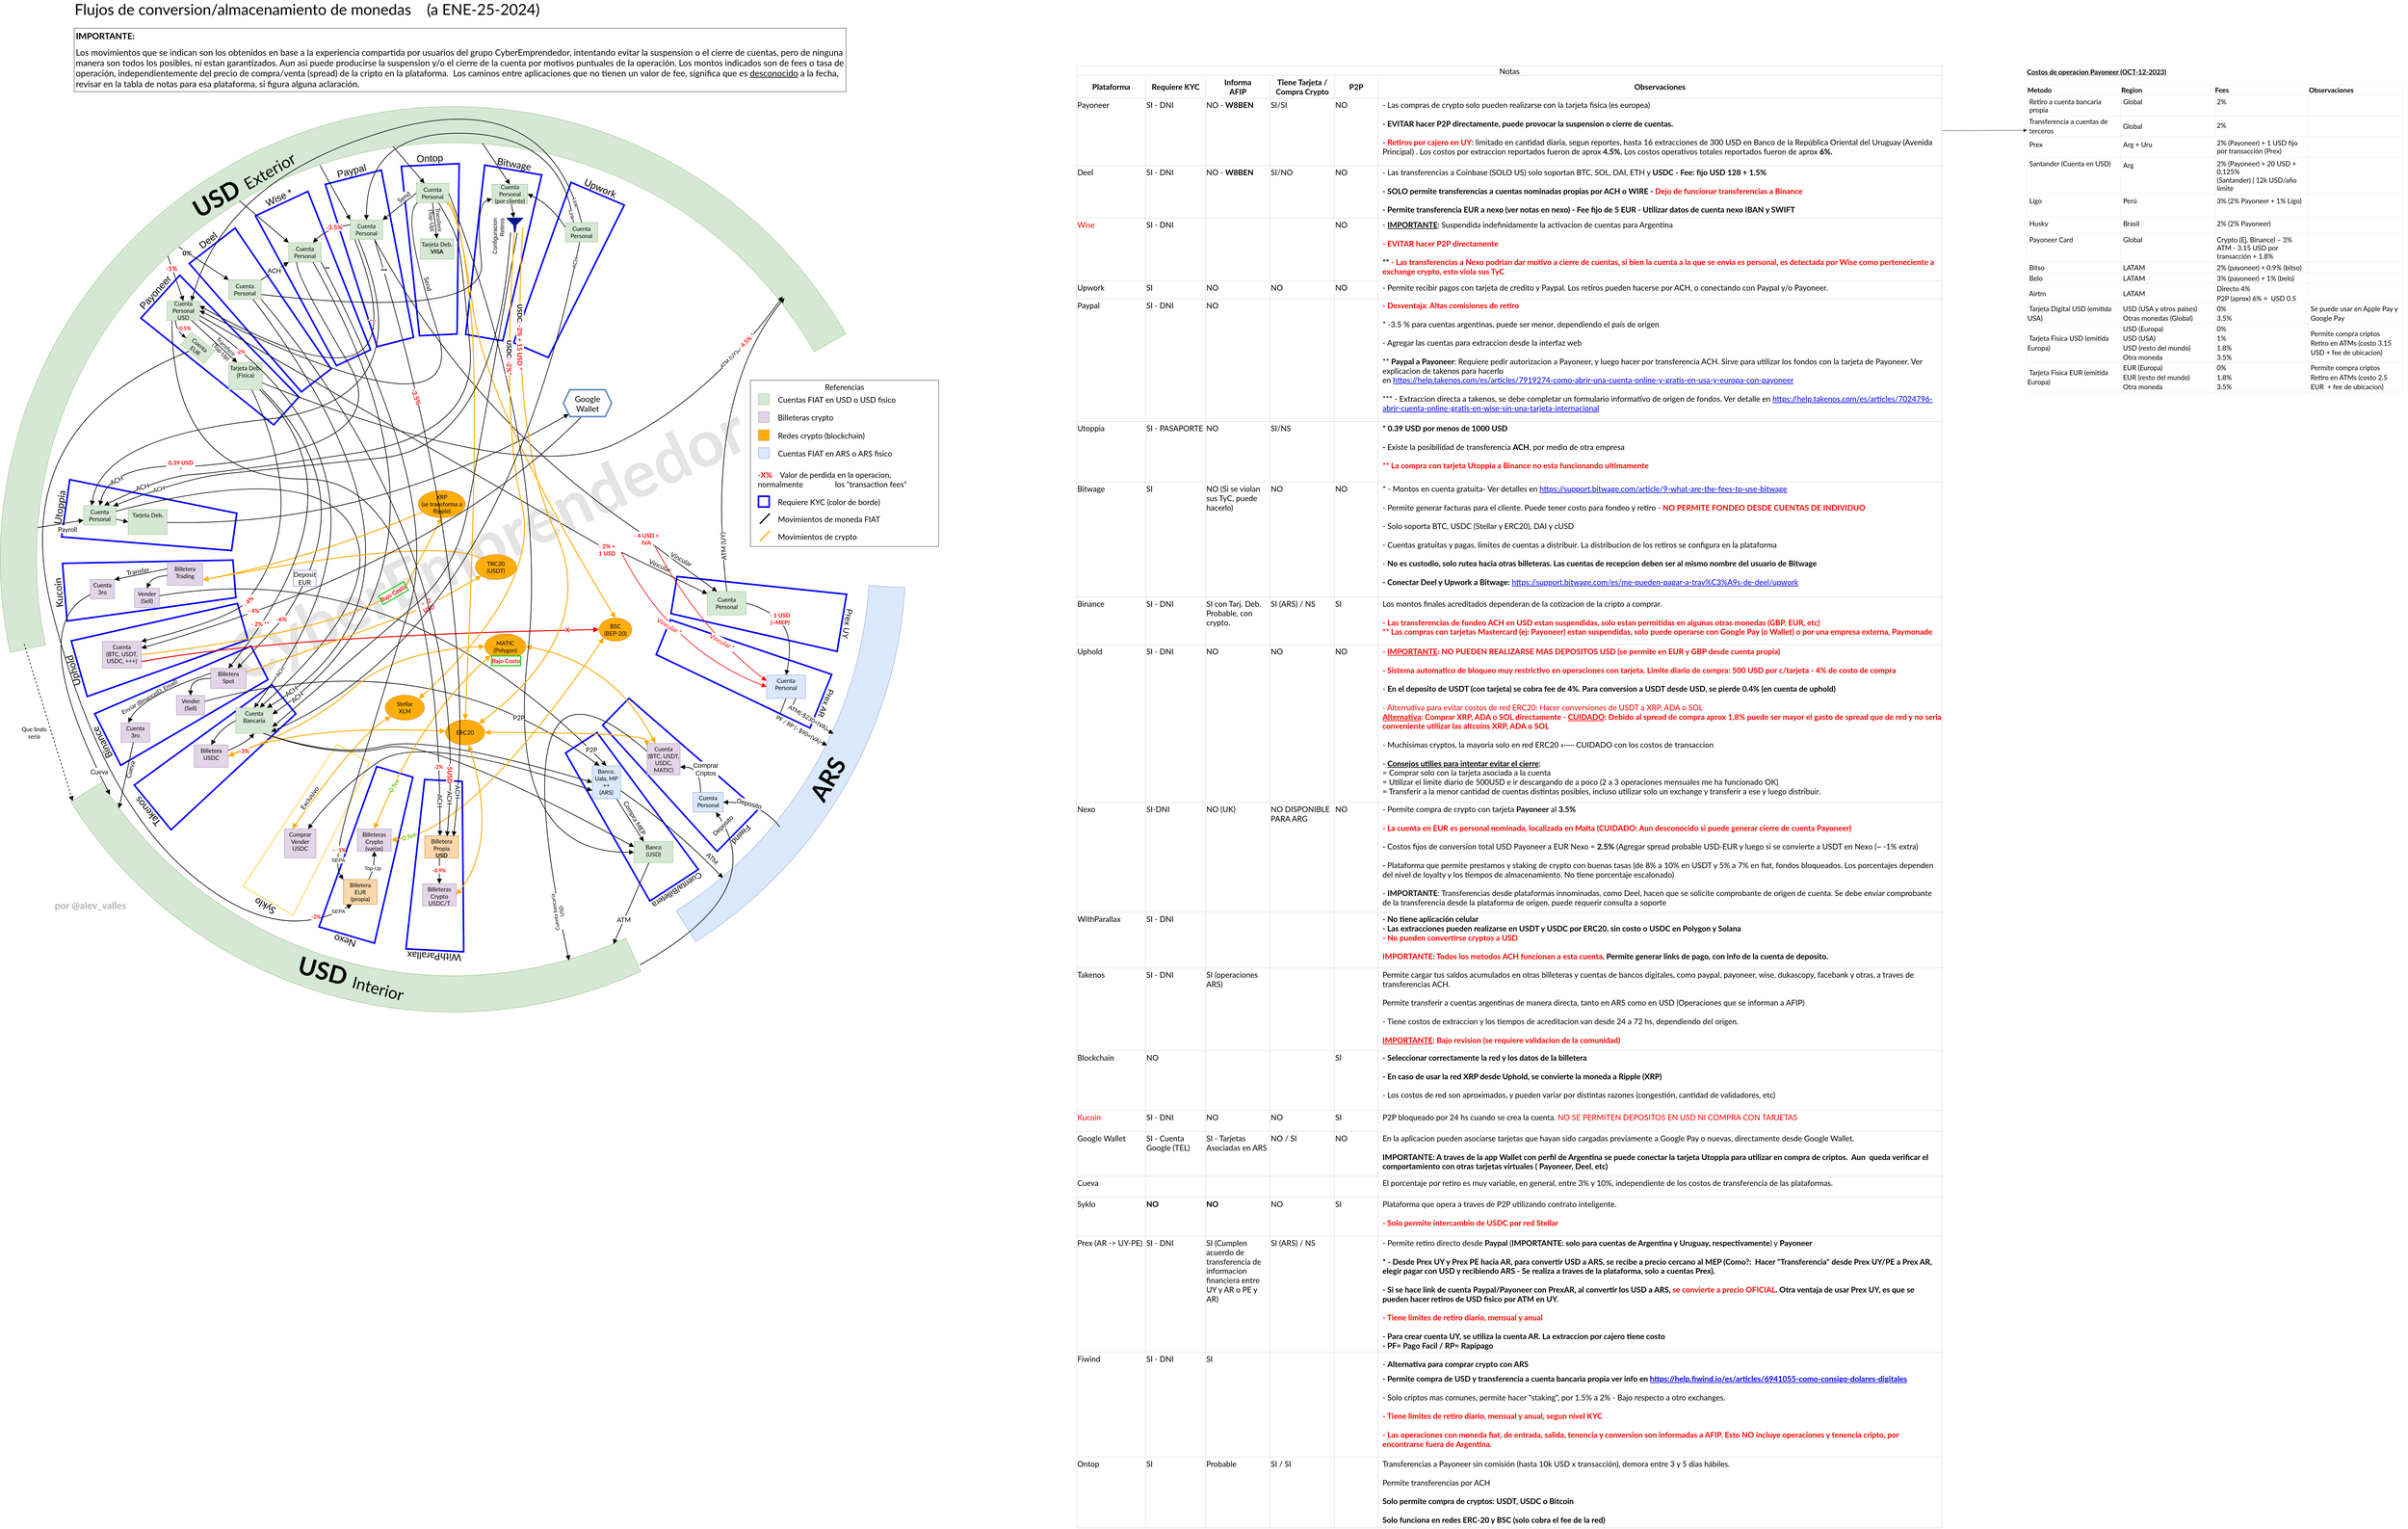 <mxfile version="22.1.21" type="device">
  <diagram id="930yrrSZ7CRRkxsYf17R" name="Main">
    <mxGraphModel dx="3117" dy="1460" grid="0" gridSize="5" guides="1" tooltips="1" connect="1" arrows="1" fold="1" page="0" pageScale="1" pageWidth="850" pageHeight="1100" background="none" math="0" shadow="0">
      <root>
        <mxCell id="0" />
        <mxCell id="oXg08h0DtL2RBj69b0VJ-4" value="Ayudas" style="" parent="0" visible="0" />
        <mxCell id="oXg08h0DtL2RBj69b0VJ-5" value="" style="ellipse;whiteSpace=wrap;html=1;aspect=fixed;labelBackgroundColor=none;fontFamily=Helvetica;fontSize=20;fillColor=none;strokeWidth=4;rounded=0;" parent="oXg08h0DtL2RBj69b0VJ-4" vertex="1">
          <mxGeometry x="1000" y="1150" width="1325" height="1325" as="geometry" />
        </mxCell>
        <mxCell id="0LJHbX8xNzlawsBCCHQh-2" value="Coinbase" style="shape=trapezoid;perimeter=trapezoidPerimeter;whiteSpace=wrap;html=1;fixedSize=1;fontSize=25;rotation=-139.6;direction=west;size=31.22;labelPosition=center;verticalLabelPosition=top;align=center;verticalAlign=bottom;fillColor=#FFCC99;labelBackgroundColor=none;movable=1;resizable=1;rotatable=1;deletable=1;editable=1;connectable=1;fontStyle=0;strokeColor=#0000FF;strokeWidth=5;rounded=0;" parent="oXg08h0DtL2RBj69b0VJ-4" vertex="1">
          <mxGeometry x="-375.996" y="2350.996" width="178.54" height="525" as="geometry" />
        </mxCell>
        <mxCell id="0LJHbX8xNzlawsBCCHQh-3" value="Wallbit" style="shape=trapezoid;perimeter=trapezoidPerimeter;whiteSpace=wrap;html=1;fixedSize=1;fontSize=25;rotation=-129.5;direction=west;size=31.22;labelPosition=center;verticalLabelPosition=top;align=center;verticalAlign=bottom;fillColor=#FFCC99;labelBackgroundColor=none;movable=1;resizable=1;rotatable=1;deletable=1;editable=1;connectable=1;fontStyle=0;strokeColor=#0000FF;strokeWidth=5;rounded=0;" parent="oXg08h0DtL2RBj69b0VJ-4" vertex="1">
          <mxGeometry x="-503.996" y="2228.996" width="178.54" height="525" as="geometry" />
        </mxCell>
        <mxCell id="0LJHbX8xNzlawsBCCHQh-4" value="Binance" style="shape=trapezoid;perimeter=trapezoidPerimeter;whiteSpace=wrap;html=1;fixedSize=1;fontSize=25;rotation=243.2;direction=west;size=31.22;labelPosition=center;verticalLabelPosition=top;align=center;verticalAlign=bottom;fillColor=#FFCC99;labelBackgroundColor=none;fontStyle=0;strokeColor=#0000FF;strokeWidth=5;movable=1;resizable=1;rotatable=1;deletable=1;editable=1;connectable=1;rounded=0;" parent="oXg08h0DtL2RBj69b0VJ-4" vertex="1">
          <mxGeometry x="-610.996" y="2067.996" width="178.54" height="525" as="geometry" />
        </mxCell>
        <mxCell id="0LJHbX8xNzlawsBCCHQh-5" value="Uphold" style="shape=trapezoid;perimeter=trapezoidPerimeter;whiteSpace=wrap;html=1;fixedSize=1;fontSize=25;rotation=-106.1;direction=west;size=31.22;labelPosition=center;verticalLabelPosition=top;align=center;verticalAlign=bottom;fillColor=#FFCC99;labelBackgroundColor=none;fontStyle=0;strokeColor=#0000FF;strokeWidth=5;movable=1;resizable=1;rotatable=1;deletable=1;editable=1;connectable=1;rounded=0;" parent="oXg08h0DtL2RBj69b0VJ-4" vertex="1">
          <mxGeometry x="-680.996" y="1894.996" width="178.54" height="525" as="geometry" />
        </mxCell>
        <mxCell id="0LJHbX8xNzlawsBCCHQh-6" value="Kucoin" style="shape=trapezoid;perimeter=trapezoidPerimeter;whiteSpace=wrap;html=1;fixedSize=1;fontSize=25;rotation=-94.5;direction=west;size=31.22;labelPosition=center;verticalLabelPosition=top;align=center;verticalAlign=bottom;fillColor=#FFCC99;labelBackgroundColor=none;fontStyle=0;strokeColor=#0000FF;strokeWidth=5;movable=1;resizable=1;rotatable=1;deletable=1;editable=1;connectable=1;rounded=0;" parent="oXg08h0DtL2RBj69b0VJ-4" vertex="1">
          <mxGeometry x="-715.996" y="1710.996" width="178.54" height="525" as="geometry" />
        </mxCell>
        <mxCell id="0LJHbX8xNzlawsBCCHQh-7" value="Utoppia" style="shape=trapezoid;perimeter=trapezoidPerimeter;whiteSpace=wrap;html=1;fixedSize=1;fontSize=25;rotation=-82;direction=west;size=31.22;labelPosition=center;verticalLabelPosition=top;align=center;verticalAlign=bottom;fillColor=#FFCC99;labelBackgroundColor=none;fontStyle=0;strokeColor=#0000FF;strokeWidth=5;movable=1;resizable=1;rotatable=1;deletable=1;editable=1;connectable=1;rounded=0;" parent="oXg08h0DtL2RBj69b0VJ-4" vertex="1">
          <mxGeometry x="-714.996" y="1508.996" width="178.54" height="525" as="geometry" />
        </mxCell>
        <mxCell id="t52EPRI7VQ9Rb0akq0KI-7" value="GrabrFi" style="shape=trapezoid;perimeter=trapezoidPerimeter;whiteSpace=wrap;html=1;fixedSize=1;fontSize=30;rotation=34;direction=west;size=31.22;labelPosition=center;verticalLabelPosition=top;align=center;verticalAlign=bottom;fillColor=#FFFFCC;labelBackgroundColor=none;fontStyle=0;strokeColor=#0000FF;strokeWidth=5;movable=1;resizable=1;rotatable=1;deletable=1;editable=1;connectable=1;fontFamily=Lato;fontSource=https%3A%2F%2Ffonts.googleapis.com%2Fcss%3Ffamily%3DLato;rounded=0;" parent="oXg08h0DtL2RBj69b0VJ-4" vertex="1">
          <mxGeometry x="2095" y="763" width="178.54" height="525" as="geometry" />
        </mxCell>
        <mxCell id="t52EPRI7VQ9Rb0akq0KI-8" value="Takenos" style="shape=trapezoid;perimeter=trapezoidPerimeter;whiteSpace=wrap;html=1;fixedSize=1;fontSize=30;rotation=44.5;direction=west;size=31.22;labelPosition=center;verticalLabelPosition=top;align=center;verticalAlign=bottom;fillColor=#FFFFCC;labelBackgroundColor=none;fontStyle=0;strokeColor=#0000FF;strokeWidth=5;movable=1;resizable=1;rotatable=1;deletable=1;editable=1;connectable=1;fontFamily=Lato;fontSource=https%3A%2F%2Ffonts.googleapis.com%2Fcss%3Ffamily%3DLato;rounded=0;" parent="oXg08h0DtL2RBj69b0VJ-4" vertex="1">
          <mxGeometry x="2244" y="884" width="178.54" height="525" as="geometry" />
        </mxCell>
        <mxCell id="t52EPRI7VQ9Rb0akq0KI-9" value="&lt;div style=&quot;font-size: 18px;&quot;&gt;Cuenta&lt;/div&gt;&lt;div style=&quot;font-size: 18px;&quot;&gt;Personal&lt;br style=&quot;font-size: 18px;&quot;&gt;&lt;/div&gt;" style="rounded=0;whiteSpace=wrap;html=1;shadow=0;labelBackgroundColor=none;strokeWidth=1;fontFamily=Lato;fontSize=18;align=center;fontSource=https%3A%2F%2Ffonts.googleapis.com%2Fcss%3Ffamily%3DLato;fillColor=#d5e8d4;strokeColor=#82b366;" parent="oXg08h0DtL2RBj69b0VJ-4" vertex="1">
          <mxGeometry x="2413.99" y="986" width="100" height="60" as="geometry" />
        </mxCell>
        <mxCell id="oXg08h0DtL2RBj69b0VJ-6" value="" style="ellipse;whiteSpace=wrap;html=1;aspect=fixed;labelBackgroundColor=none;fontFamily=Helvetica;fontSize=20;fillColor=none;strokeWidth=4;rounded=0;" parent="oXg08h0DtL2RBj69b0VJ-4" vertex="1">
          <mxGeometry x="237.5" y="387.5" width="2850" height="2850" as="geometry" />
        </mxCell>
        <mxCell id="y90nAahNb1h8H2g-t3eQ-1" style="orthogonalLoop=1;jettySize=auto;html=1;entryX=1;entryY=0.5;entryDx=0;entryDy=0;endArrow=block;fontSize=20;fontFamily=Lato;fontColor=#FF0000;strokeWidth=2;fontSource=https%3A%2F%2Ffonts.googleapis.com%2Fcss%3Ffamily%3DLato;endFill=1;startSize=10;endSize=10;exitX=0.5;exitY=1;exitDx=0;exitDy=0;curved=1;rounded=0;" parent="oXg08h0DtL2RBj69b0VJ-4" edge="1">
          <mxGeometry relative="1" as="geometry">
            <mxPoint x="1400" y="835" as="sourcePoint" />
            <Array as="points">
              <mxPoint x="1757" y="1939" />
            </Array>
            <mxPoint x="1110" y="2320" as="targetPoint" />
          </mxGeometry>
        </mxCell>
        <mxCell id="y90nAahNb1h8H2g-t3eQ-2" value="ACH" style="edgeLabel;html=1;align=center;verticalAlign=middle;resizable=0;points=[];fontSize=20;rotation=-32;rounded=0;labelBackgroundColor=default;fontColor=default;" parent="y90nAahNb1h8H2g-t3eQ-1" vertex="1" connectable="0">
          <mxGeometry x="0.858" y="-7" relative="1" as="geometry">
            <mxPoint x="10" y="-6" as="offset" />
          </mxGeometry>
        </mxCell>
        <mxCell id="y90nAahNb1h8H2g-t3eQ-3" value="&lt;b&gt;***&lt;/b&gt;" style="edgeLabel;html=1;align=center;verticalAlign=middle;resizable=0;points=[];fontSize=16;" parent="y90nAahNb1h8H2g-t3eQ-1" vertex="1" connectable="0">
          <mxGeometry x="-0.944" y="-1" relative="1" as="geometry">
            <mxPoint as="offset" />
          </mxGeometry>
        </mxCell>
        <mxCell id="Z5-TlnopEIQrfsnqIGes-23" value="Referencias" style="locked=1;" parent="0" />
        <mxCell id="hf3bU_u_D2Zq8CO1t4FM-3" value="CyberEmprendedor" style="text;html=1;strokeColor=none;fillColor=none;align=center;verticalAlign=middle;whiteSpace=wrap;rounded=0;fontSize=200;fontStyle=1;fontFamily=Lato;fontSource=https%3A%2F%2Ffonts.googleapis.com%2Fcss%3Ffamily%3DLato;textOpacity=10;rotation=-25;" parent="Z5-TlnopEIQrfsnqIGes-23" vertex="1">
          <mxGeometry x="546.23" y="1094.26" width="2438.18" height="1341" as="geometry" />
        </mxCell>
        <mxCell id="hf3bU_u_D2Zq8CO1t4FM-4" value="por @alev_valles" style="text;html=1;strokeColor=none;fillColor=none;align=left;verticalAlign=middle;whiteSpace=wrap;rounded=0;fontSize=30;fontStyle=1;fontFamily=Lato;fontSource=https%3A%2F%2Ffonts.googleapis.com%2Fcss%3Ffamily%3DLato;textOpacity=30;rotation=0;" parent="Z5-TlnopEIQrfsnqIGes-23" vertex="1">
          <mxGeometry x="431" y="2842" width="243" height="83" as="geometry" />
        </mxCell>
        <mxCell id="qn7c5RT-aKWLJiJ_2Hxg-13" value="" style="group;fillColor=none;rounded=0;labelBackgroundColor=none;" parent="Z5-TlnopEIQrfsnqIGes-23" vertex="1" connectable="0">
          <mxGeometry x="2580" y="1265" width="581" height="513" as="geometry" />
        </mxCell>
        <mxCell id="Z5-TlnopEIQrfsnqIGes-25" value="Referencias" style="rounded=0;whiteSpace=wrap;html=1;labelBorderColor=none;strokeWidth=1;fontFamily=Lato;fontSource=https%3A%2F%2Ffonts.googleapis.com%2Fcss%3Ffamily%3DLato;fontSize=24;verticalAlign=top;shadow=0;labelBackgroundColor=none;container=0;fillStyle=solid;fillColor=none;fontColor=default;" parent="qn7c5RT-aKWLJiJ_2Hxg-13" vertex="1">
          <mxGeometry width="581" height="513" as="geometry" />
        </mxCell>
        <mxCell id="Z5-TlnopEIQrfsnqIGes-26" value="&lt;div style=&quot;font-size: 18px;&quot;&gt;&lt;br&gt;&lt;/div&gt;" style="rounded=0;whiteSpace=wrap;html=1;shadow=0;labelBackgroundColor=none;strokeWidth=1;fontFamily=Lato;fontSize=18;align=center;fontSource=https%3A%2F%2Ffonts.googleapis.com%2Fcss%3Ffamily%3DLato;fillColor=#d5e8d4;strokeColor=#82b366;container=0;" parent="qn7c5RT-aKWLJiJ_2Hxg-13" vertex="1">
          <mxGeometry x="25" y="42" width="33" height="33" as="geometry" />
        </mxCell>
        <mxCell id="Z5-TlnopEIQrfsnqIGes-27" value="&lt;div style=&quot;font-size: 18px;&quot;&gt;&lt;br&gt;&lt;/div&gt;" style="rounded=0;whiteSpace=wrap;html=1;shadow=0;labelBackgroundColor=none;strokeWidth=1;fontFamily=Lato;fontSize=18;align=center;fontSource=https%3A%2F%2Ffonts.googleapis.com%2Fcss%3Ffamily%3DLato;fillColor=#e1d5e7;strokeColor=#9673a6;container=0;" parent="qn7c5RT-aKWLJiJ_2Hxg-13" vertex="1">
          <mxGeometry x="25" y="97" width="33" height="33" as="geometry" />
        </mxCell>
        <mxCell id="Z5-TlnopEIQrfsnqIGes-28" value="" style="whiteSpace=wrap;html=1;fontSize=18;fontFamily=Lato;verticalAlign=top;fillColor=#FFAD0B;strokeColor=#BD7000;rounded=0;shadow=0;labelBackgroundColor=none;strokeWidth=1;fontSource=https%3A%2F%2Ffonts.googleapis.com%2Fcss%3Ffamily%3DLato;fontColor=#000000;container=0;" parent="qn7c5RT-aKWLJiJ_2Hxg-13" vertex="1">
          <mxGeometry x="25" y="153" width="33" height="33" as="geometry" />
        </mxCell>
        <mxCell id="Z5-TlnopEIQrfsnqIGes-29" value="" style="whiteSpace=wrap;html=1;fontSize=18;fontFamily=Lato;verticalAlign=top;rounded=0;shadow=0;labelBackgroundColor=none;strokeWidth=1;fontSource=https%3A%2F%2Ffonts.googleapis.com%2Fcss%3Ffamily%3DLato;fillColor=#dae8fc;strokeColor=#6c8ebf;container=0;" parent="qn7c5RT-aKWLJiJ_2Hxg-13" vertex="1">
          <mxGeometry x="25" y="208" width="33" height="33" as="geometry" />
        </mxCell>
        <mxCell id="Z5-TlnopEIQrfsnqIGes-30" value="Cuentas FIAT en USD o USD fisico" style="text;html=1;strokeColor=none;fillColor=none;align=left;verticalAlign=middle;rounded=0;fontSize=24;fontFamily=Lato;fontColor=default;container=0;fontSource=https%3A%2F%2Ffonts.googleapis.com%2Fcss%3Ffamily%3DLato;labelBackgroundColor=none;whiteSpace=wrap;" parent="qn7c5RT-aKWLJiJ_2Hxg-13" vertex="1">
          <mxGeometry x="83" y="45" width="371" height="30" as="geometry" />
        </mxCell>
        <mxCell id="Z5-TlnopEIQrfsnqIGes-31" value="Billeteras crypto" style="text;html=1;strokeColor=none;fillColor=none;align=left;verticalAlign=middle;rounded=0;fontSize=24;fontFamily=Lato;fontColor=default;container=0;fontSource=https%3A%2F%2Ffonts.googleapis.com%2Fcss%3Ffamily%3DLato;labelBackgroundColor=none;whiteSpace=wrap;" parent="qn7c5RT-aKWLJiJ_2Hxg-13" vertex="1">
          <mxGeometry x="83" y="100" width="371" height="30" as="geometry" />
        </mxCell>
        <mxCell id="Z5-TlnopEIQrfsnqIGes-32" value="Redes crypto (blockchain)" style="text;html=1;strokeColor=none;fillColor=none;align=left;verticalAlign=middle;rounded=0;fontSize=24;fontFamily=Lato;fontColor=default;container=0;fontSource=https%3A%2F%2Ffonts.googleapis.com%2Fcss%3Ffamily%3DLato;labelBackgroundColor=none;whiteSpace=wrap;" parent="qn7c5RT-aKWLJiJ_2Hxg-13" vertex="1">
          <mxGeometry x="83" y="156" width="371" height="30" as="geometry" />
        </mxCell>
        <mxCell id="Z5-TlnopEIQrfsnqIGes-33" value="Cuentas FIAT en ARS o ARS fisico" style="text;html=1;strokeColor=none;fillColor=none;align=left;verticalAlign=middle;rounded=0;fontSize=24;fontFamily=Lato;fontColor=default;container=0;fontSource=https%3A%2F%2Ffonts.googleapis.com%2Fcss%3Ffamily%3DLato;labelBackgroundColor=none;whiteSpace=wrap;" parent="qn7c5RT-aKWLJiJ_2Hxg-13" vertex="1">
          <mxGeometry x="83" y="211" width="371" height="30" as="geometry" />
        </mxCell>
        <mxCell id="Z5-TlnopEIQrfsnqIGes-34" value="&lt;font color=&quot;#ff0000&quot;&gt;&lt;b&gt;-X%&lt;/b&gt;&lt;/font&gt;&amp;nbsp; &amp;nbsp; Valor de perdida en la operacion, normalmente&amp;nbsp; &amp;nbsp; &amp;nbsp; &amp;nbsp; &amp;nbsp; &amp;nbsp; &amp;nbsp; &amp;nbsp; los &quot;transaction fees&quot;" style="text;html=1;strokeColor=none;fillColor=none;align=left;verticalAlign=middle;whiteSpace=wrap;rounded=0;fontSize=24;fontFamily=Lato;fontColor=default;container=0;fontSource=https%3A%2F%2Ffonts.googleapis.com%2Fcss%3Ffamily%3DLato;labelBackgroundColor=none;" parent="qn7c5RT-aKWLJiJ_2Hxg-13" vertex="1">
          <mxGeometry x="21" y="262" width="560" height="87" as="geometry" />
        </mxCell>
        <mxCell id="Z5-TlnopEIQrfsnqIGes-35" value="" style="whiteSpace=wrap;html=1;fontSize=25;fontFamily=Helvetica;verticalAlign=bottom;rounded=0;shadow=0;labelBackgroundColor=none;strokeWidth=5;fontSource=https%3A%2F%2Ffonts.googleapis.com%2Fcss%3Ffamily%3DLato;fillColor=none;strokeColor=#0000FF;container=0;fontStyle=0;" parent="qn7c5RT-aKWLJiJ_2Hxg-13" vertex="1">
          <mxGeometry x="25" y="358" width="33" height="33" as="geometry" />
        </mxCell>
        <mxCell id="Z5-TlnopEIQrfsnqIGes-36" value="Requiere KYC (color de borde)" style="text;html=1;strokeColor=none;fillColor=none;align=left;verticalAlign=middle;rounded=0;fontSize=24;fontFamily=Lato;fontColor=default;container=0;fontSource=https%3A%2F%2Ffonts.googleapis.com%2Fcss%3Ffamily%3DLato;labelBackgroundColor=none;whiteSpace=wrap;" parent="qn7c5RT-aKWLJiJ_2Hxg-13" vertex="1">
          <mxGeometry x="83" y="361" width="371" height="30" as="geometry" />
        </mxCell>
        <mxCell id="qn7c5RT-aKWLJiJ_2Hxg-8" value="" style="endArrow=none;html=1;rounded=0;labelBackgroundColor=none;strokeColor=default;strokeWidth=4;fontFamily=Lato;fontSource=https%3A%2F%2Ffonts.googleapis.com%2Fcss%3Ffamily%3DLato;fontSize=20;fontColor=default;startSize=10;endSize=10;shape=connector;curved=1;elbow=vertical;" parent="qn7c5RT-aKWLJiJ_2Hxg-13" edge="1">
          <mxGeometry width="50" height="50" relative="1" as="geometry">
            <mxPoint x="29" y="443" as="sourcePoint" />
            <mxPoint x="60" y="411" as="targetPoint" />
          </mxGeometry>
        </mxCell>
        <mxCell id="qn7c5RT-aKWLJiJ_2Hxg-10" value="Movimientos de moneda FIAT" style="text;html=1;strokeColor=none;fillColor=none;align=left;verticalAlign=middle;rounded=0;fontSize=24;fontFamily=Lato;fontColor=default;container=0;fontSource=https%3A%2F%2Ffonts.googleapis.com%2Fcss%3Ffamily%3DLato;labelBackgroundColor=none;whiteSpace=wrap;" parent="qn7c5RT-aKWLJiJ_2Hxg-13" vertex="1">
          <mxGeometry x="83" y="414" width="371" height="30" as="geometry" />
        </mxCell>
        <mxCell id="qn7c5RT-aKWLJiJ_2Hxg-11" value="" style="endArrow=none;html=1;rounded=0;labelBackgroundColor=none;strokeColor=#FFAD0B;strokeWidth=4;fontFamily=Lato;fontSource=https%3A%2F%2Ffonts.googleapis.com%2Fcss%3Ffamily%3DLato;fontSize=20;fontColor=default;startSize=10;endSize=10;shape=connector;curved=1;elbow=vertical;" parent="qn7c5RT-aKWLJiJ_2Hxg-13" edge="1">
          <mxGeometry width="50" height="50" relative="1" as="geometry">
            <mxPoint x="29" y="497" as="sourcePoint" />
            <mxPoint x="60" y="465" as="targetPoint" />
          </mxGeometry>
        </mxCell>
        <mxCell id="qn7c5RT-aKWLJiJ_2Hxg-12" value="Movimientos de crypto" style="text;html=1;strokeColor=none;fillColor=none;align=left;verticalAlign=middle;rounded=0;fontSize=24;fontFamily=Lato;fontColor=default;container=0;fontSource=https%3A%2F%2Ffonts.googleapis.com%2Fcss%3Ffamily%3DLato;labelBackgroundColor=none;whiteSpace=wrap;" parent="qn7c5RT-aKWLJiJ_2Hxg-13" vertex="1">
          <mxGeometry x="83" y="468" width="371" height="30" as="geometry" />
        </mxCell>
        <mxCell id="F0iigxHktYMMys9Kncfq-3" value="Arcs" style="locked=1;" parent="0" />
        <mxCell id="F0iigxHktYMMys9Kncfq-4" value="" style="verticalLabelPosition=bottom;verticalAlign=top;html=1;shape=mxgraph.basic.partConcEllipse;fillColor=#d5e8d4;strokeColor=#82b366;startAngle=0.717;endAngle=0.167;arcWidth=0.08;fontSize=18;aspect=fixed;fontFamily=Lato;fontSource=https%3A%2F%2Ffonts.googleapis.com%2Fcss%3Ffamily%3DLato;rounded=0;" parent="F0iigxHktYMMys9Kncfq-3" vertex="1">
          <mxGeometry x="265" y="420" width="2795" height="2795" as="geometry" />
        </mxCell>
        <mxCell id="F0iigxHktYMMys9Kncfq-6" value="&lt;font style=&quot;font-size: 75px;&quot;&gt;&lt;b&gt;USD&lt;/b&gt;&lt;/font&gt; &lt;font style=&quot;font-size: 50px;&quot;&gt;Exterior&lt;/font&gt;" style="text;html=1;strokeColor=none;fillColor=none;align=center;verticalAlign=middle;whiteSpace=wrap;rounded=0;fontSize=80;fontFamily=Lato;fontSource=https%3A%2F%2Ffonts.googleapis.com%2Fcss%3Ffamily%3DLato;rotation=-30;fontColor=#000000;labelBackgroundColor=none;" parent="F0iigxHktYMMys9Kncfq-3" vertex="1">
          <mxGeometry x="754" y="601" width="520" height="100" as="geometry" />
        </mxCell>
        <mxCell id="Bx3DKuzHPwJ3SSUlfm7P-8" value="Arcs USD Int" style="locked=1;" parent="0" />
        <mxCell id="Bx3DKuzHPwJ3SSUlfm7P-9" value="" style="verticalLabelPosition=bottom;verticalAlign=top;html=1;shape=mxgraph.basic.partConcEllipse;fillColor=#d5e8d4;strokeColor=#82b366;startAngle=0.682;endAngle=0.91;arcWidth=0.08;fontSize=18;aspect=fixed;fontFamily=Lato;fontSource=https%3A%2F%2Ffonts.googleapis.com%2Fcss%3Ffamily%3DLato;rotation=-90;rounded=0;" parent="Bx3DKuzHPwJ3SSUlfm7P-8" vertex="1">
          <mxGeometry x="265" y="420" width="2795" height="2795" as="geometry" />
        </mxCell>
        <mxCell id="fzF9vJ69wnNcNbHYlZZ8-2" value="Arc ARS" style="locked=1;" parent="0" />
        <mxCell id="fzF9vJ69wnNcNbHYlZZ8-3" value="" style="verticalLabelPosition=bottom;verticalAlign=top;html=1;shape=mxgraph.basic.partConcEllipse;fillColor=#dae8fc;strokeColor=#6c8ebf;startAngle=0.76;endAngle=0.91;arcWidth=0.08;fontSize=18;aspect=fixed;fontFamily=Lato;fontSource=https%3A%2F%2Ffonts.googleapis.com%2Fcss%3Ffamily%3DLato;rotation=-90;direction=north;rounded=0;" parent="fzF9vJ69wnNcNbHYlZZ8-2" vertex="1">
          <mxGeometry x="265" y="420" width="2795" height="2795" as="geometry" />
        </mxCell>
        <mxCell id="fzF9vJ69wnNcNbHYlZZ8-4" value="" style="verticalLabelPosition=bottom;verticalAlign=top;html=1;shape=mxgraph.basic.partConcEllipse;fillColor=#d5e8d4;strokeColor=#82b366;startAngle=0.682;endAngle=0.91;arcWidth=0.08;fontSize=18;aspect=fixed;fontFamily=Lato;fontSource=https%3A%2F%2Ffonts.googleapis.com%2Fcss%3Ffamily%3DLato;rotation=-90;rounded=0;" parent="fzF9vJ69wnNcNbHYlZZ8-2" vertex="1">
          <mxGeometry x="265" y="420" width="2795" height="2795" as="geometry" />
        </mxCell>
        <mxCell id="fzF9vJ69wnNcNbHYlZZ8-5" value="&lt;span style=&quot;font-size: 75px;&quot;&gt;&lt;b&gt;ARS&lt;/b&gt;&lt;/span&gt;" style="text;html=1;strokeColor=none;fillColor=none;align=center;verticalAlign=middle;whiteSpace=wrap;rounded=0;fontSize=80;fontFamily=Lato;fontSource=https%3A%2F%2Ffonts.googleapis.com%2Fcss%3Ffamily%3DLato;rotation=-60;fontColor=#000000;labelBackgroundColor=none;" parent="fzF9vJ69wnNcNbHYlZZ8-2" vertex="1">
          <mxGeometry x="2555" y="2444" width="520" height="100" as="geometry" />
        </mxCell>
        <mxCell id="1" style="" parent="0" />
        <mxCell id="P1mhXvF033FTR9_7fP6g-6" value="Upwork" style="shape=trapezoid;perimeter=trapezoidPerimeter;whiteSpace=wrap;html=1;fixedSize=1;fontSize=30;rotation=23.1;direction=west;size=31.22;labelPosition=center;verticalLabelPosition=top;align=center;verticalAlign=bottom;fillColor=none;labelBackgroundColor=none;fontStyle=0;strokeColor=#0000FF;strokeWidth=5;movable=1;resizable=1;rotatable=1;deletable=1;editable=1;connectable=1;fontFamily=Lato;fontSource=https%3A%2F%2Ffonts.googleapis.com%2Fcss%3Ffamily%3DLato;rounded=0;" parent="1" vertex="1">
          <mxGeometry x="1916.46" y="668" width="178.54" height="525" as="geometry" />
        </mxCell>
        <mxCell id="-V9Q7X_lq1-hLT0VOy9m-25" value="Nexo" style="shape=trapezoid;perimeter=trapezoidPerimeter;whiteSpace=wrap;html=1;fixedSize=1;fontSize=30;rotation=-163.6;direction=west;size=31.22;labelPosition=center;verticalLabelPosition=top;align=center;verticalAlign=bottom;fillColor=none;labelBackgroundColor=none;movable=1;resizable=1;rotatable=1;deletable=1;editable=1;connectable=1;fontStyle=0;strokeColor=#0000FF;strokeWidth=5;fontFamily=Lato;fontSource=https%3A%2F%2Ffonts.googleapis.com%2Fcss%3Ffamily%3DLato;rounded=0;locked=0;" parent="1" vertex="1">
          <mxGeometry x="1319.004" y="2462.996" width="178.54" height="525" as="geometry" />
        </mxCell>
        <mxCell id="uRZ_hd-uQK9-mOTQfLer-8" value="Takenos" style="shape=trapezoid;perimeter=trapezoidPerimeter;whiteSpace=wrap;html=1;fixedSize=1;fontSize=30;rotation=-129.5;direction=west;size=31.22;labelPosition=center;verticalLabelPosition=top;align=center;verticalAlign=bottom;fillColor=none;labelBackgroundColor=none;movable=1;resizable=1;rotatable=1;deletable=1;editable=1;connectable=1;fontStyle=0;strokeColor=#0000FF;strokeWidth=5;fontFamily=Lato;fontSource=https%3A%2F%2Ffonts.googleapis.com%2Fcss%3Ffamily%3DLato;rounded=0;locked=0;" parent="1" vertex="1">
          <mxGeometry x="848.464" y="2153.996" width="178.54" height="525" as="geometry" />
        </mxCell>
        <mxCell id="uRZ_hd-uQK9-mOTQfLer-9" value="Binance" style="shape=trapezoid;perimeter=trapezoidPerimeter;whiteSpace=wrap;html=1;fixedSize=1;fontSize=30;rotation=243.2;direction=west;size=31.22;labelPosition=center;verticalLabelPosition=top;align=center;verticalAlign=bottom;fillColor=none;labelBackgroundColor=none;fontStyle=0;strokeColor=#0000FF;strokeWidth=5;movable=1;resizable=1;rotatable=1;deletable=1;editable=1;connectable=1;fontFamily=Lato;fontSource=https%3A%2F%2Ffonts.googleapis.com%2Fcss%3Ffamily%3DLato;rounded=0;locked=0;" parent="1" vertex="1">
          <mxGeometry x="741.464" y="1992.996" width="178.54" height="525" as="geometry" />
        </mxCell>
        <mxCell id="uRZ_hd-uQK9-mOTQfLer-10" value="Uphold" style="shape=trapezoid;perimeter=trapezoidPerimeter;whiteSpace=wrap;html=1;fixedSize=1;fontSize=30;rotation=-106.1;direction=west;size=31.22;labelPosition=center;verticalLabelPosition=top;align=center;verticalAlign=bottom;fillColor=none;labelBackgroundColor=none;fontStyle=0;strokeColor=#0000FF;strokeWidth=5;movable=1;resizable=1;rotatable=1;deletable=1;editable=1;connectable=1;fontFamily=Lato;fontSource=https%3A%2F%2Ffonts.googleapis.com%2Fcss%3Ffamily%3DLato;rounded=0;locked=0;" parent="1" vertex="1">
          <mxGeometry x="671.464" y="1819.996" width="178.54" height="525" as="geometry" />
        </mxCell>
        <mxCell id="uRZ_hd-uQK9-mOTQfLer-11" value="Kucoin" style="shape=trapezoid;perimeter=trapezoidPerimeter;whiteSpace=wrap;html=1;fixedSize=1;fontSize=30;rotation=-94.5;direction=west;size=31.22;labelPosition=center;verticalLabelPosition=top;align=center;verticalAlign=bottom;fillColor=none;labelBackgroundColor=none;fontStyle=0;strokeColor=#0000FF;strokeWidth=5;movable=1;resizable=1;rotatable=1;deletable=1;editable=1;connectable=1;fontFamily=Lato;fontSource=https%3A%2F%2Ffonts.googleapis.com%2Fcss%3Ffamily%3DLato;rounded=0;locked=0;" parent="1" vertex="1">
          <mxGeometry x="636.464" y="1635.996" width="178.54" height="525" as="geometry" />
        </mxCell>
        <mxCell id="uRZ_hd-uQK9-mOTQfLer-12" value="Utoppia" style="shape=trapezoid;perimeter=trapezoidPerimeter;whiteSpace=wrap;html=1;fixedSize=1;fontSize=30;rotation=-82;direction=west;size=31.22;labelPosition=center;verticalLabelPosition=top;align=center;verticalAlign=bottom;fillColor=none;labelBackgroundColor=none;fontStyle=0;strokeColor=#0000FF;strokeWidth=5;movable=1;resizable=1;rotatable=1;deletable=1;editable=1;connectable=1;fontFamily=Lato;fontSource=https%3A%2F%2Ffonts.googleapis.com%2Fcss%3Ffamily%3DLato;rounded=0;locked=0;" parent="1" vertex="1">
          <mxGeometry x="637.464" y="1433.996" width="178.54" height="525" as="geometry" />
        </mxCell>
        <mxCell id="GqLp2Sgg_9-A90O3AZ4Z-2" value="Payoneer" style="shape=trapezoid;perimeter=trapezoidPerimeter;whiteSpace=wrap;html=1;fixedSize=1;fontSize=30;rotation=-47.8;direction=west;size=31.22;labelPosition=center;verticalLabelPosition=top;align=center;verticalAlign=bottom;fillColor=none;labelBackgroundColor=none;movable=1;resizable=1;rotatable=1;deletable=1;editable=1;connectable=1;fontStyle=0;strokeColor=#0000FF;strokeWidth=5;rounded=0;locked=0;" parent="1" vertex="1">
          <mxGeometry x="864.02" y="920.74" width="178.54" height="525" as="geometry" />
        </mxCell>
        <mxCell id="fItOZy9dYrFqX1Izl5-k-1" value="&lt;div style=&quot;font-size: 18px;&quot;&gt;&lt;br&gt;&lt;/div&gt;" style="edgeLabel;html=1;align=center;verticalAlign=middle;resizable=0;points=[];fontSize=18;fontFamily=Lato;fontSource=https%3A%2F%2Ffonts.googleapis.com%2Fcss%3Ffamily%3DLato;rounded=0;" parent="1" vertex="1" connectable="0">
          <mxGeometry x="1060" y="983.923" as="geometry" />
        </mxCell>
        <mxCell id="fItOZy9dYrFqX1Izl5-k-9" style="edgeStyle=none;rounded=0;orthogonalLoop=1;jettySize=auto;html=1;exitX=0.75;exitY=1;exitDx=0;exitDy=0;strokeWidth=2;fontSize=20;fontColor=default;endArrow=block;endFill=1;elbow=vertical;entryX=0.25;entryY=0;entryDx=0;entryDy=0;endSize=10;startSize=10;fontFamily=Lato;fontSource=https%3A%2F%2Ffonts.googleapis.com%2Fcss%3Ffamily%3DLato;" parent="1" source="fItOZy9dYrFqX1Izl5-k-2" target="fItOZy9dYrFqX1Izl5-k-3" edge="1">
          <mxGeometry relative="1" as="geometry">
            <mxPoint x="900.0" y="1150" as="targetPoint" />
          </mxGeometry>
        </mxCell>
        <mxCell id="fItOZy9dYrFqX1Izl5-k-10" value="&lt;div style=&quot;border-color: var(--border-color); font-size: 18px;&quot;&gt;Transferir&lt;/div&gt;&lt;div style=&quot;border-color: var(--border-color); font-size: 18px;&quot;&gt;(Top-Up)&lt;/div&gt;" style="edgeLabel;html=1;align=center;verticalAlign=middle;resizable=0;points=[];fontSize=20;fontColor=#000000;labelBackgroundColor=none;fontFamily=Lato;fontSource=https%3A%2F%2Ffonts.googleapis.com%2Fcss%3Ffamily%3DLato;rotation=45;rounded=0;" parent="fItOZy9dYrFqX1Izl5-k-9" vertex="1" connectable="0">
          <mxGeometry x="0.157" relative="1" as="geometry">
            <mxPoint x="17" y="12" as="offset" />
          </mxGeometry>
        </mxCell>
        <mxCell id="z-EoWZf0vY_Utmgcn0lf-6" style="edgeStyle=none;curved=1;rounded=0;orthogonalLoop=1;jettySize=auto;html=1;exitX=0.25;exitY=1;exitDx=0;exitDy=0;entryX=0;entryY=0.5;entryDx=0;entryDy=0;fontSize=20;startSize=10;endSize=10;endArrow=blockThin;fontFamily=Lato;fontColor=#000000;strokeWidth=2;fontSource=https%3A%2F%2Ffonts.googleapis.com%2Fcss%3Ffamily%3DLato;endFill=1;" parent="1" source="fItOZy9dYrFqX1Izl5-k-2" target="z-EoWZf0vY_Utmgcn0lf-5" edge="1">
          <mxGeometry relative="1" as="geometry">
            <Array as="points">
              <mxPoint x="808" y="1109" />
            </Array>
          </mxGeometry>
        </mxCell>
        <mxCell id="z-EoWZf0vY_Utmgcn0lf-8" value="&lt;b&gt;&lt;font color=&quot;#ff0000&quot;&gt;-0.5%&lt;/font&gt;&lt;/b&gt;" style="edgeLabel;html=1;align=center;verticalAlign=middle;resizable=0;points=[];fontSize=16;fontFamily=Lato;fontSource=https%3A%2F%2Ffonts.googleapis.com%2Fcss%3Ffamily%3DLato;" parent="z-EoWZf0vY_Utmgcn0lf-6" vertex="1" connectable="0">
          <mxGeometry x="0.106" y="3" relative="1" as="geometry">
            <mxPoint x="15" y="-10" as="offset" />
          </mxGeometry>
        </mxCell>
        <mxCell id="fItOZy9dYrFqX1Izl5-k-2" value="&lt;div style=&quot;font-size: 18px;&quot;&gt;Cuenta&lt;/div&gt;&lt;div style=&quot;font-size: 18px;&quot;&gt;Personal&lt;br style=&quot;font-size: 18px;&quot;&gt;&lt;/div&gt;&lt;div style=&quot;font-size: 18px;&quot;&gt;USD&lt;/div&gt;" style="rounded=0;whiteSpace=wrap;html=1;shadow=0;labelBackgroundColor=none;strokeWidth=1;fontFamily=Lato;fontSize=18;align=center;fontSource=https%3A%2F%2Ffonts.googleapis.com%2Fcss%3Ffamily%3DLato;fillColor=#d5e8d4;strokeColor=#82b366;fontColor=#000000;" parent="1" vertex="1">
          <mxGeometry x="780" y="1020" width="100" height="60" as="geometry" />
        </mxCell>
        <mxCell id="fItOZy9dYrFqX1Izl5-k-8" value="" style="group;rotation=0;fontFamily=Lato;fontSource=https%3A%2F%2Ffonts.googleapis.com%2Fcss%3Ffamily%3DLato;rounded=0;fontColor=#000000;fontSize=18;verticalAlign=middle;fillColor=#d5e8d4;strokeColor=#82b366;shadow=0;labelBackgroundColor=none;strokeWidth=1;" parent="1" vertex="1" connectable="0">
          <mxGeometry x="970" y="1210" width="103" height="84" as="geometry" />
        </mxCell>
        <mxCell id="D5fsJmiZF_JZM_7uDV2M-2" value="" style="group;rounded=0;" parent="fItOZy9dYrFqX1Izl5-k-8" vertex="1" connectable="0">
          <mxGeometry width="103" height="84" as="geometry" />
        </mxCell>
        <mxCell id="fItOZy9dYrFqX1Izl5-k-3" value="&lt;div style=&quot;font-size: 18px;&quot;&gt;&lt;font color=&quot;#000000&quot;&gt;Tarjeta Deb.&lt;br style=&quot;font-size: 18px;&quot;&gt;&lt;/font&gt;&lt;/div&gt;&lt;div style=&quot;font-size: 18px;&quot;&gt;&lt;font color=&quot;#000000&quot;&gt;(Fisica)&lt;/font&gt;&lt;br style=&quot;font-size: 18px;&quot;&gt;&lt;/div&gt;" style="whiteSpace=wrap;html=1;fontSize=18;fontFamily=Lato;rounded=0;shadow=0;labelBackgroundColor=none;strokeWidth=1;fontSource=https%3A%2F%2Ffonts.googleapis.com%2Fcss%3Ffamily%3DLato;verticalAlign=top;fillColor=#d5e8d4;strokeColor=#82b366;rotation=0;" parent="D5fsJmiZF_JZM_7uDV2M-2" vertex="1">
          <mxGeometry width="103" height="84" as="geometry" />
        </mxCell>
        <mxCell id="fItOZy9dYrFqX1Izl5-k-4" value="" style="shape=image;html=1;verticalAlign=top;verticalLabelPosition=bottom;labelBackgroundColor=#ffffff;imageAspect=0;aspect=fixed;image=https://cdn0.iconfinder.com/data/icons/credit-card-debit-card-payment-PNG/80/Mastercard-Curved.png;strokeColor=#CCCCCC;fontFamily=Lato;fontSource=https%3A%2F%2Ffonts.googleapis.com%2Fcss%3Ffamily%3DLato;fontSize=14;rotation=0;rounded=0;" parent="D5fsJmiZF_JZM_7uDV2M-2" vertex="1">
          <mxGeometry x="34.333" y="45.379" width="32.044" height="32.044" as="geometry" />
        </mxCell>
        <mxCell id="DAe_5syYyHhIvuZ9S8BF-1" value="Deel" style="shape=trapezoid;perimeter=trapezoidPerimeter;whiteSpace=wrap;html=1;fixedSize=1;fontSize=30;rotation=-37.7;direction=west;size=31.22;labelPosition=center;verticalLabelPosition=top;align=center;verticalAlign=bottom;fillColor=none;labelBackgroundColor=none;movable=1;resizable=1;rotatable=1;deletable=1;editable=1;connectable=1;fontStyle=0;strokeColor=#0000FF;strokeWidth=5;rounded=0;locked=0;" parent="1" vertex="1">
          <mxGeometry x="990.21" y="795" width="178.54" height="525" as="geometry" />
        </mxCell>
        <mxCell id="UKWf8u9FyLIP_JtJ0n7_-1" style="edgeStyle=none;shape=connector;curved=1;rounded=0;orthogonalLoop=1;jettySize=auto;html=1;exitX=0.75;exitY=1;exitDx=0;exitDy=0;entryX=0.85;entryY=0;entryDx=0;entryDy=0;labelBackgroundColor=default;strokeColor=default;strokeWidth=2;fontFamily=Lato;fontSource=https%3A%2F%2Ffonts.googleapis.com%2Fcss%3Ffamily%3DLato;fontSize=20;fontColor=default;startArrow=none;startFill=0;endArrow=block;endFill=1;startSize=10;endSize=10;elbow=vertical;entryPerimeter=0;" parent="1" source="DAe_5syYyHhIvuZ9S8BF-2" target="vePj9uHJSQdzi5xtYrgN-1" edge="1">
          <mxGeometry relative="1" as="geometry">
            <Array as="points">
              <mxPoint x="1711" y="1895" />
            </Array>
          </mxGeometry>
        </mxCell>
        <mxCell id="UKWf8u9FyLIP_JtJ0n7_-4" value="ACH" style="edgeLabel;html=1;align=center;verticalAlign=middle;resizable=0;points=[];fontSize=20;fontFamily=Lato;fontColor=default;rotation=-35.9;rounded=0;labelBackgroundColor=default;" parent="UKWf8u9FyLIP_JtJ0n7_-1" vertex="1" connectable="0">
          <mxGeometry x="0.902" y="-6" relative="1" as="geometry">
            <mxPoint as="offset" />
          </mxGeometry>
        </mxCell>
        <mxCell id="DAe_5syYyHhIvuZ9S8BF-2" value="&lt;div style=&quot;font-size: 18px;&quot;&gt;Cuenta&lt;/div&gt;&lt;div style=&quot;font-size: 18px;&quot;&gt;Personal&lt;br style=&quot;font-size: 18px;&quot;&gt;&lt;/div&gt;" style="rounded=0;whiteSpace=wrap;html=1;shadow=0;labelBackgroundColor=none;strokeWidth=1;fontFamily=Lato;fontSize=18;align=center;fontSource=https%3A%2F%2Ffonts.googleapis.com%2Fcss%3Ffamily%3DLato;fillColor=#d5e8d4;strokeColor=#82b366;fontColor=#000000;" parent="1" vertex="1">
          <mxGeometry x="970" y="955" width="100" height="60" as="geometry" />
        </mxCell>
        <mxCell id="fItOZy9dYrFqX1Izl5-k-6" style="rounded=0;orthogonalLoop=1;jettySize=auto;html=1;exitX=0.185;exitY=0.165;exitDx=0;exitDy=0;entryX=0.5;entryY=0;entryDx=0;entryDy=0;fontSize=20;endArrow=block;endFill=1;elbow=vertical;strokeWidth=2;exitPerimeter=0;endSize=10;startSize=10;fontFamily=Lato;fontSource=https%3A%2F%2Ffonts.googleapis.com%2Fcss%3Ffamily%3DLato;" parent="1" source="F0iigxHktYMMys9Kncfq-4" target="fItOZy9dYrFqX1Izl5-k-2" edge="1">
          <mxGeometry relative="1" as="geometry" />
        </mxCell>
        <mxCell id="fItOZy9dYrFqX1Izl5-k-7" value="-1%" style="edgeLabel;html=1;align=center;verticalAlign=middle;resizable=0;points=[];fontSize=20;fontStyle=1;fontColor=#FF0000;fontFamily=Lato;fontSource=https%3A%2F%2Ffonts.googleapis.com%2Fcss%3Ffamily%3DLato;rounded=0;" parent="fItOZy9dYrFqX1Izl5-k-6" vertex="1" connectable="0">
          <mxGeometry x="-0.359" y="-2" relative="1" as="geometry">
            <mxPoint x="-3" y="-9" as="offset" />
          </mxGeometry>
        </mxCell>
        <mxCell id="EHVuW_M11DeCSYYi5xyv-1" style="rounded=0;orthogonalLoop=1;jettySize=auto;html=1;entryX=0;entryY=0;entryDx=0;entryDy=0;fontSize=20;endArrow=block;endFill=1;elbow=vertical;strokeWidth=2;exitX=0.197;exitY=0.155;exitDx=0;exitDy=0;exitPerimeter=0;fontFamily=Lato;fillColor=#d5e8d4;strokeColor=default;fontColor=default;shadow=0;labelBackgroundColor=default;fontSource=https%3A%2F%2Ffonts.googleapis.com%2Fcss%3Ffamily%3DLato;endSize=10;startSize=10;" parent="1" source="F0iigxHktYMMys9Kncfq-4" target="DAe_5syYyHhIvuZ9S8BF-2" edge="1">
          <mxGeometry relative="1" as="geometry">
            <mxPoint x="876" y="820" as="sourcePoint" />
            <mxPoint x="918" y="960.0" as="targetPoint" />
          </mxGeometry>
        </mxCell>
        <mxCell id="EHVuW_M11DeCSYYi5xyv-2" value="0%" style="edgeLabel;html=1;align=center;verticalAlign=middle;resizable=0;points=[];fontSize=20;fontStyle=1;fontColor=default;fontFamily=Lato;fontSource=https%3A%2F%2Ffonts.googleapis.com%2Fcss%3Ffamily%3DLato;rounded=0;" parent="EHVuW_M11DeCSYYi5xyv-1" vertex="1" connectable="0">
          <mxGeometry x="-0.359" y="-2" relative="1" as="geometry">
            <mxPoint x="-23" y="-17" as="offset" />
          </mxGeometry>
        </mxCell>
        <mxCell id="csArGm7_fpssWuncdLIr-1" value="Wise *" style="shape=trapezoid;perimeter=trapezoidPerimeter;whiteSpace=wrap;html=1;fixedSize=1;fontSize=30;rotation=335;direction=west;size=31.22;labelPosition=center;verticalLabelPosition=top;align=center;verticalAlign=bottom;fillColor=none;labelBackgroundColor=none;fontStyle=0;strokeColor=#0000FF;strokeWidth=5;movable=1;resizable=1;rotatable=1;deletable=1;editable=1;connectable=1;locked=0;rounded=0;" parent="1" vertex="1">
          <mxGeometry x="1155" y="695" width="178.54" height="525" as="geometry" />
        </mxCell>
        <mxCell id="oXg08h0DtL2RBj69b0VJ-1" value="Paypal" style="shape=trapezoid;perimeter=trapezoidPerimeter;whiteSpace=wrap;html=1;fixedSize=1;fontSize=30;rotation=-14.3;direction=west;size=31.22;labelPosition=center;verticalLabelPosition=top;align=center;verticalAlign=bottom;fillColor=none;labelBackgroundColor=none;fontStyle=0;strokeColor=#0000FF;strokeWidth=5;movable=1;resizable=1;rotatable=1;deletable=1;editable=1;connectable=1;rounded=0;locked=0;" parent="1" vertex="1">
          <mxGeometry x="1330" y="630" width="178.54" height="525" as="geometry" />
        </mxCell>
        <mxCell id="K342sy4bY8h2Ngm8oMiw-1" value="Ontop" style="shape=trapezoid;perimeter=trapezoidPerimeter;whiteSpace=wrap;html=1;fixedSize=1;fontSize=30;rotation=-2.7;direction=west;size=31.22;labelPosition=center;verticalLabelPosition=top;align=center;verticalAlign=bottom;fillColor=none;labelBackgroundColor=none;fontStyle=0;strokeColor=#0000FF;strokeWidth=5;movable=1;resizable=1;rotatable=1;deletable=1;editable=1;connectable=1;rounded=0;" parent="1" vertex="1">
          <mxGeometry x="1515" y="600" width="178.54" height="525" as="geometry" />
        </mxCell>
        <mxCell id="CzLPCmSRvhOWIy06Zg18-1" style="edgeStyle=none;shape=connector;curved=1;rounded=0;orthogonalLoop=1;jettySize=auto;html=1;exitX=0.264;exitY=0.104;exitDx=0;exitDy=0;entryX=0;entryY=0;entryDx=0;entryDy=0;labelBackgroundColor=default;strokeColor=default;strokeWidth=2;fontFamily=Lato;fontSize=20;fontColor=#FF0000;endArrow=block;endFill=1;startSize=10;endSize=10;elbow=vertical;exitPerimeter=0;fontSource=https%3A%2F%2Ffonts.googleapis.com%2Fcss%3Ffamily%3DLato;" parent="1" source="F0iigxHktYMMys9Kncfq-4" target="-gCrw3F_n-45M_GKq6-B-1" edge="1">
          <mxGeometry relative="1" as="geometry" />
        </mxCell>
        <mxCell id="UKWf8u9FyLIP_JtJ0n7_-2" style="edgeStyle=none;shape=connector;curved=1;rounded=0;orthogonalLoop=1;jettySize=auto;html=1;exitX=0.75;exitY=1;exitDx=0;exitDy=0;entryX=1;entryY=0.25;entryDx=0;entryDy=0;labelBackgroundColor=default;strokeColor=default;strokeWidth=2;fontFamily=Lato;fontSource=https%3A%2F%2Ffonts.googleapis.com%2Fcss%3Ffamily%3DLato;fontSize=20;fontColor=default;startArrow=none;startFill=0;endArrow=block;endFill=1;startSize=10;endSize=10;elbow=vertical;" parent="1" source="-gCrw3F_n-45M_GKq6-B-1" target="vePj9uHJSQdzi5xtYrgN-1" edge="1">
          <mxGeometry relative="1" as="geometry">
            <Array as="points">
              <mxPoint x="1758" y="1835" />
            </Array>
          </mxGeometry>
        </mxCell>
        <mxCell id="UKWf8u9FyLIP_JtJ0n7_-3" value="ACH" style="edgeLabel;html=1;align=center;verticalAlign=middle;resizable=0;points=[];fontSize=20;fontFamily=Lato;fontColor=default;rotation=-40;rounded=0;labelBackgroundColor=default;" parent="UKWf8u9FyLIP_JtJ0n7_-2" vertex="1" connectable="0">
          <mxGeometry x="0.906" y="-4" relative="1" as="geometry">
            <mxPoint x="5" as="offset" />
          </mxGeometry>
        </mxCell>
        <mxCell id="-gCrw3F_n-45M_GKq6-B-1" value="&lt;div style=&quot;font-size: 18px;&quot;&gt;Cuenta&lt;/div&gt;&lt;div style=&quot;font-size: 18px;&quot;&gt;Personal&lt;br style=&quot;font-size: 18px;&quot;&gt;&lt;/div&gt;" style="rounded=0;whiteSpace=wrap;html=1;shadow=0;labelBackgroundColor=none;strokeWidth=1;fontFamily=Lato;fontSize=18;align=center;fontSource=https%3A%2F%2Ffonts.googleapis.com%2Fcss%3Ffamily%3DLato;fillColor=#d5e8d4;strokeColor=#82b366;fontColor=#000000;" parent="1" vertex="1">
          <mxGeometry x="1155.0" y="840" width="100" height="60" as="geometry" />
        </mxCell>
        <mxCell id="CzLPCmSRvhOWIy06Zg18-2" style="edgeStyle=none;shape=connector;curved=1;rounded=0;orthogonalLoop=1;jettySize=auto;html=1;exitX=0.353;exitY=0.065;exitDx=0;exitDy=0;entryX=0;entryY=0;entryDx=0;entryDy=0;labelBackgroundColor=default;strokeColor=default;strokeWidth=2;fontFamily=Lato;fontSize=20;fontColor=#FF0000;endArrow=block;endFill=1;startSize=10;endSize=10;elbow=vertical;exitPerimeter=0;fontSource=https%3A%2F%2Ffonts.googleapis.com%2Fcss%3Ffamily%3DLato;" parent="1" source="F0iigxHktYMMys9Kncfq-4" target="-gCrw3F_n-45M_GKq6-B-2" edge="1">
          <mxGeometry relative="1" as="geometry" />
        </mxCell>
        <mxCell id="ip2rmwRDTFBB_GggB3_6-1" style="edgeStyle=none;curved=1;rounded=0;orthogonalLoop=1;jettySize=auto;html=1;exitX=0.136;exitY=0.992;exitDx=0;exitDy=0;entryX=1;entryY=0.25;entryDx=0;entryDy=0;fontSize=20;startSize=10;endSize=10;endArrow=block;fontFamily=Lato;fontColor=#FF0000;strokeWidth=2;endFill=1;fontSource=https%3A%2F%2Ffonts.googleapis.com%2Fcss%3Ffamily%3DLato;exitPerimeter=0;" parent="1" source="-gCrw3F_n-45M_GKq6-B-2" target="fItOZy9dYrFqX1Izl5-k-2" edge="1">
          <mxGeometry relative="1" as="geometry">
            <Array as="points">
              <mxPoint x="1595" y="1433" />
            </Array>
          </mxGeometry>
        </mxCell>
        <mxCell id="ip2rmwRDTFBB_GggB3_6-2" value="&lt;b style=&quot;border-color: var(--border-color); font-family: Lato; font-size: 20px;&quot;&gt;&lt;font style=&quot;border-color: var(--border-color);&quot; color=&quot;#ff0000&quot;&gt;|&lt;/font&gt;&lt;/b&gt;" style="edgeLabel;html=1;align=center;verticalAlign=middle;resizable=0;points=[];fontSize=16;rotation=-85;rounded=0;labelBackgroundColor=default;" parent="ip2rmwRDTFBB_GggB3_6-1" vertex="1" connectable="0">
          <mxGeometry x="-0.66" y="-34" relative="1" as="geometry">
            <mxPoint x="-6" y="6" as="offset" />
          </mxGeometry>
        </mxCell>
        <mxCell id="-gCrw3F_n-45M_GKq6-B-2" value="&lt;div style=&quot;font-size: 18px;&quot;&gt;Cuenta&lt;/div&gt;&lt;div style=&quot;font-size: 18px;&quot;&gt;Personal&lt;br style=&quot;font-size: 18px;&quot;&gt;&lt;/div&gt;" style="rounded=0;whiteSpace=wrap;html=1;shadow=0;labelBackgroundColor=none;strokeWidth=1;fontFamily=Lato;fontSize=18;align=center;fontSource=https%3A%2F%2Ffonts.googleapis.com%2Fcss%3Ffamily%3DLato;fillColor=#d5e8d4;strokeColor=#82b366;fontColor=#000000;" parent="1" vertex="1">
          <mxGeometry x="1345.0" y="770" width="100" height="60" as="geometry" />
        </mxCell>
        <mxCell id="dDHoIhJMfV21E3Tj-zZe-1" style="shape=connector;rounded=0;orthogonalLoop=1;jettySize=auto;html=1;exitX=1;exitY=0;exitDx=0;exitDy=0;entryX=0;entryY=1;entryDx=0;entryDy=0;labelBackgroundColor=default;strokeColor=default;strokeWidth=2;fontFamily=Lato;fontSize=20;fontColor=default;endArrow=block;endFill=1;elbow=vertical;endSize=10;startSize=10;fontSource=https%3A%2F%2Ffonts.googleapis.com%2Fcss%3Ffamily%3DLato;" parent="1" source="DAe_5syYyHhIvuZ9S8BF-2" target="-gCrw3F_n-45M_GKq6-B-1" edge="1">
          <mxGeometry relative="1" as="geometry" />
        </mxCell>
        <mxCell id="dDHoIhJMfV21E3Tj-zZe-2" value="ACH" style="edgeLabel;html=1;align=center;verticalAlign=middle;resizable=0;points=[];fontSize=20;fontFamily=Lato;fontColor=default;fontSource=https%3A%2F%2Ffonts.googleapis.com%2Fcss%3Ffamily%3DLato;rounded=0;" parent="dDHoIhJMfV21E3Tj-zZe-1" vertex="1" connectable="0">
          <mxGeometry x="0.256" y="2" relative="1" as="geometry">
            <mxPoint x="-12" y="6" as="offset" />
          </mxGeometry>
        </mxCell>
        <mxCell id="dDHoIhJMfV21E3Tj-zZe-3" style="edgeStyle=none;shape=connector;curved=1;rounded=0;orthogonalLoop=1;jettySize=auto;html=1;entryX=0.75;entryY=0;entryDx=0;entryDy=0;labelBackgroundColor=default;strokeColor=default;strokeWidth=2;fontFamily=Lato;fontSize=20;fontColor=default;endArrow=block;endFill=1;startSize=10;endSize=10;elbow=vertical;exitX=0;exitY=0.25;exitDx=0;exitDy=0;fontSource=https%3A%2F%2Ffonts.googleapis.com%2Fcss%3Ffamily%3DLato;" parent="1" source="-gCrw3F_n-45M_GKq6-B-2" target="-gCrw3F_n-45M_GKq6-B-1" edge="1">
          <mxGeometry relative="1" as="geometry">
            <Array as="points">
              <mxPoint x="1275" y="795" />
            </Array>
          </mxGeometry>
        </mxCell>
        <mxCell id="dDHoIhJMfV21E3Tj-zZe-4" value="&lt;b&gt;&lt;font color=&quot;#ff0000&quot;&gt;-3.5%&lt;/font&gt;&lt;/b&gt;" style="edgeLabel;html=1;align=center;verticalAlign=middle;resizable=0;points=[];fontSize=20;fontFamily=Lato;fontColor=default;fontSource=https%3A%2F%2Ffonts.googleapis.com%2Fcss%3Ffamily%3DLato;rounded=0;" parent="dDHoIhJMfV21E3Tj-zZe-3" vertex="1" connectable="0">
          <mxGeometry x="0.702" y="-1" relative="1" as="geometry">
            <mxPoint x="51" y="-35" as="offset" />
          </mxGeometry>
        </mxCell>
        <mxCell id="ciYWrqmsdO5eTpT49tjG-5" value="" style="edgeStyle=none;shape=connector;curved=1;rounded=0;orthogonalLoop=1;jettySize=auto;exitX=0.041;exitY=0.465;exitDx=0;exitDy=0;entryX=0;entryY=0.75;entryDx=0;entryDy=0;labelBackgroundColor=default;strokeColor=default;strokeWidth=2;fontFamily=Lato;fontSize=20;fontColor=#FF0000;endArrow=block;endFill=1;startSize=10;endSize=10;elbow=vertical;exitPerimeter=0;html=1;horizontal=1;fontSource=https%3A%2F%2Ffonts.googleapis.com%2Fcss%3Ffamily%3DLato;verticalAlign=middle;" parent="1" source="F0iigxHktYMMys9Kncfq-4" target="ciYWrqmsdO5eTpT49tjG-2" edge="1">
          <mxGeometry relative="1" as="geometry" />
        </mxCell>
        <mxCell id="ciYWrqmsdO5eTpT49tjG-6" value="&lt;font color=&quot;#000000&quot;&gt;Payroll&lt;/font&gt;" style="edgeLabel;html=1;align=center;verticalAlign=middle;resizable=0;points=[];fontSize=20;fontFamily=Lato;fontColor=#FF0000;fontSource=https%3A%2F%2Ffonts.googleapis.com%2Fcss%3Ffamily%3DLato;rounded=0;" parent="ciYWrqmsdO5eTpT49tjG-5" vertex="1" connectable="0">
          <mxGeometry x="-0.561" y="2" relative="1" as="geometry">
            <mxPoint x="61" y="11" as="offset" />
          </mxGeometry>
        </mxCell>
        <mxCell id="0e42Irtr6uCg_wEi8uQR-1" style="edgeStyle=none;shape=connector;curved=1;rounded=0;orthogonalLoop=1;jettySize=auto;html=1;entryX=0;entryY=0.5;entryDx=0;entryDy=0;labelBackgroundColor=default;strokeColor=default;strokeWidth=2;fontFamily=Lato;fontSource=https%3A%2F%2Ffonts.googleapis.com%2Fcss%3Ffamily%3DLato;fontSize=30;fontColor=#000000;endArrow=block;endFill=1;startSize=10;endSize=10;elbow=vertical;" parent="1" source="ciYWrqmsdO5eTpT49tjG-2" target="ciYWrqmsdO5eTpT49tjG-3" edge="1">
          <mxGeometry relative="1" as="geometry" />
        </mxCell>
        <mxCell id="kb6u34EOJSsU_qoxg0K4-2" style="orthogonalLoop=1;jettySize=auto;html=1;entryX=0.655;entryY=-0.009;entryDx=0;entryDy=0;endArrow=block;fontSize=20;fontFamily=Lato;fontColor=#FF0000;strokeWidth=2;fontSource=https%3A%2F%2Ffonts.googleapis.com%2Fcss%3Ffamily%3DLato;endFill=1;startSize=10;endSize=10;curved=1;entryPerimeter=0;rounded=0;" parent="1" source="ciYWrqmsdO5eTpT49tjG-2" target="vePj9uHJSQdzi5xtYrgN-1" edge="1">
          <mxGeometry relative="1" as="geometry">
            <Array as="points">
              <mxPoint x="1226" y="1512" />
              <mxPoint x="1467" y="1915" />
            </Array>
          </mxGeometry>
        </mxCell>
        <mxCell id="ciYWrqmsdO5eTpT49tjG-2" value="&lt;div style=&quot;font-size: 18px;&quot;&gt;Cuenta&lt;/div&gt;&lt;div style=&quot;font-size: 18px;&quot;&gt;Personal&lt;br style=&quot;font-size: 18px;&quot;&gt;&lt;/div&gt;" style="rounded=0;whiteSpace=wrap;html=1;shadow=0;labelBackgroundColor=none;strokeWidth=1;fontFamily=Lato;fontSize=18;align=center;fontSource=https%3A%2F%2Ffonts.googleapis.com%2Fcss%3Ffamily%3DLato;fillColor=#d5e8d4;strokeColor=#82b366;fontColor=#000000;" parent="1" vertex="1">
          <mxGeometry x="522.0" y="1652" width="100" height="60" as="geometry" />
        </mxCell>
        <mxCell id="meye1ztxOzN772ZAufHj-3" style="edgeStyle=none;curved=1;rounded=0;orthogonalLoop=1;jettySize=auto;html=1;fontSize=20;startSize=10;endSize=10;endArrow=block;fontFamily=Lato;fontColor=#FF0000;strokeWidth=2;fontSource=https%3A%2F%2Ffonts.googleapis.com%2Fcss%3Ffamily%3DLato;endFill=1;" parent="1" source="ciYWrqmsdO5eTpT49tjG-3" target="meye1ztxOzN772ZAufHj-2" edge="1">
          <mxGeometry relative="1" as="geometry">
            <Array as="points">
              <mxPoint x="1416" y="1718" />
            </Array>
          </mxGeometry>
        </mxCell>
        <mxCell id="ciYWrqmsdO5eTpT49tjG-3" value="&lt;div style=&quot;font-size: 18px;&quot;&gt;Tarjeta Deb.&lt;/div&gt;" style="whiteSpace=wrap;html=1;fontSize=18;fontFamily=Lato;rounded=0;shadow=0;labelBackgroundColor=none;strokeWidth=1;fontSource=https%3A%2F%2Ffonts.googleapis.com%2Fcss%3Ffamily%3DLato;verticalAlign=top;fillColor=#d5e8d4;strokeColor=#82b366;fontColor=#000000;" parent="1" vertex="1">
          <mxGeometry x="660.0" y="1664" width="120" height="77" as="geometry" />
        </mxCell>
        <mxCell id="ciYWrqmsdO5eTpT49tjG-4" value="" style="shape=image;html=1;verticalAlign=top;verticalLabelPosition=bottom;labelBackgroundColor=#ffffff;imageAspect=0;aspect=fixed;image=https://cdn0.iconfinder.com/data/icons/credit-card-debit-card-payment-PNG/80/Mastercard-Curved.png;strokeColor=#CCCCCC;fontFamily=Lato;fontSource=https%3A%2F%2Ffonts.googleapis.com%2Fcss%3Ffamily%3DLato;fontSize=14;rounded=0;" parent="1" vertex="1">
          <mxGeometry x="701.5" y="1696" width="45" height="45" as="geometry" />
        </mxCell>
        <mxCell id="NZuPuBPsbaZMSTwFyQHD-1" style="edgeStyle=none;shape=connector;curved=1;rounded=0;orthogonalLoop=1;jettySize=auto;html=1;exitX=0;exitY=0.5;exitDx=0;exitDy=0;entryX=0.5;entryY=0;entryDx=0;entryDy=0;labelBackgroundColor=default;strokeColor=default;strokeWidth=2;fontFamily=Lato;fontSize=20;fontColor=#000000;endArrow=block;endFill=1;startSize=10;endSize=10;elbow=vertical;startArrow=none;fontSource=https%3A%2F%2Ffonts.googleapis.com%2Fcss%3Ffamily%3DLato;" parent="1" source="jBDqrDrnj_7HO6aXovrV-1" target="ciYWrqmsdO5eTpT49tjG-2" edge="1">
          <mxGeometry relative="1" as="geometry">
            <Array as="points">
              <mxPoint x="597" y="1541" />
            </Array>
          </mxGeometry>
        </mxCell>
        <mxCell id="ZBEnDIhoY9WXTDfnVwEE-1" value="ACH" style="edgeLabel;html=1;align=center;verticalAlign=middle;resizable=0;points=[];fontSize=20;fontFamily=Lato;fontColor=default;fontSource=https%3A%2F%2Ffonts.googleapis.com%2Fcss%3Ffamily%3DLato;rotation=-25;rounded=0;labelBackgroundColor=default;" parent="NZuPuBPsbaZMSTwFyQHD-1" vertex="1" connectable="0">
          <mxGeometry x="0.786" y="31" relative="1" as="geometry">
            <mxPoint x="13" y="-55" as="offset" />
          </mxGeometry>
        </mxCell>
        <mxCell id="jBDqrDrnj_7HO6aXovrV-2" value="" style="edgeStyle=none;shape=connector;curved=1;rounded=0;orthogonalLoop=1;jettySize=auto;html=1;entryX=1;entryY=0.5;entryDx=0;entryDy=0;labelBackgroundColor=default;strokeColor=default;strokeWidth=2;fontFamily=Lato;fontSize=20;fontColor=#000000;endArrow=none;endFill=1;startSize=10;endSize=10;elbow=vertical;exitX=0.25;exitY=1;exitDx=0;exitDy=0;fontSource=https%3A%2F%2Ffonts.googleapis.com%2Fcss%3Ffamily%3DLato;" parent="1" source="-gCrw3F_n-45M_GKq6-B-1" target="jBDqrDrnj_7HO6aXovrV-1" edge="1">
          <mxGeometry relative="1" as="geometry">
            <mxPoint x="1181" y="902" as="sourcePoint" />
            <mxPoint x="597.0" y="1652" as="targetPoint" />
            <Array as="points">
              <mxPoint x="1176" y="940" />
              <mxPoint x="1500" y="1480" />
            </Array>
          </mxGeometry>
        </mxCell>
        <mxCell id="jBDqrDrnj_7HO6aXovrV-1" value="&lt;font color=&quot;#ff0000&quot;&gt;&lt;b&gt;0.39 USD *&lt;/b&gt;&lt;/font&gt;" style="text;html=1;strokeColor=none;fillColor=none;align=center;verticalAlign=middle;whiteSpace=wrap;rounded=0;fontSize=18;fontStyle=0;fontFamily=Lato;fontSource=https%3A%2F%2Ffonts.googleapis.com%2Fcss%3Ffamily%3DLato;" parent="1" vertex="1">
          <mxGeometry x="777.0" y="1515" width="90" height="30" as="geometry" />
        </mxCell>
        <mxCell id="0LJHbX8xNzlawsBCCHQh-1" style="edgeStyle=none;shape=connector;curved=1;rounded=0;orthogonalLoop=1;jettySize=auto;html=1;exitX=0.25;exitY=1;exitDx=0;exitDy=0;entryX=0.25;entryY=0;entryDx=0;entryDy=0;labelBackgroundColor=default;strokeColor=default;strokeWidth=2;fontFamily=Lato;fontSize=20;fontColor=#000000;endArrow=block;endFill=1;startSize=10;endSize=10;elbow=vertical;fontSource=https%3A%2F%2Ffonts.googleapis.com%2Fcss%3Ffamily%3DLato;" parent="1" source="-gCrw3F_n-45M_GKq6-B-2" target="ciYWrqmsdO5eTpT49tjG-2" edge="1">
          <mxGeometry relative="1" as="geometry">
            <Array as="points">
              <mxPoint x="1581" y="1333" />
              <mxPoint x="578" y="1440" />
            </Array>
          </mxGeometry>
        </mxCell>
        <mxCell id="Lwz5aIRVfoYT8NAf6FZ6-1" value="" style="edgeStyle=orthogonalEdgeStyle;rounded=0;orthogonalLoop=1;jettySize=auto;html=1;fontSize=30;labelBackgroundColor=default;fontFamily=Lato;fontSource=https%3A%2F%2Ffonts.googleapis.com%2Fcss%3Ffamily%3DLato;curved=1;startArrow=none;startFill=0;endFill=1;strokeWidth=2;endSize=10;startSize=10;entryX=0.5;entryY=0;entryDx=0;entryDy=0;endArrow=block;fontColor=#000000;" parent="1" source="Lwz5aIRVfoYT8NAf6FZ6-3" target="Lwz5aIRVfoYT8NAf6FZ6-4" edge="1">
          <mxGeometry relative="1" as="geometry" />
        </mxCell>
        <mxCell id="Lwz5aIRVfoYT8NAf6FZ6-7" style="edgeStyle=none;shape=connector;curved=1;rounded=0;orthogonalLoop=1;jettySize=auto;html=1;exitX=0;exitY=0.25;exitDx=0;exitDy=0;entryX=0.25;entryY=0;entryDx=0;entryDy=0;labelBackgroundColor=default;strokeColor=default;strokeWidth=2;fontFamily=Lato;fontSource=https%3A%2F%2Ffonts.googleapis.com%2Fcss%3Ffamily%3DLato;fontSize=30;fontColor=#000000;endArrow=block;endFill=1;startSize=10;endSize=10;elbow=vertical;" parent="1" source="Lwz5aIRVfoYT8NAf6FZ6-3" target="Lwz5aIRVfoYT8NAf6FZ6-5" edge="1">
          <mxGeometry relative="1" as="geometry">
            <Array as="points">
              <mxPoint x="703" y="2239" />
            </Array>
          </mxGeometry>
        </mxCell>
        <mxCell id="Bx3DKuzHPwJ3SSUlfm7P-16" value="&lt;div style=&quot;border-color: var(--border-color); font-size: 18px;&quot;&gt;Enviar&amp;nbsp;&lt;span style=&quot;background-color: initial;&quot;&gt;(BinanceID,&amp;nbsp;&lt;/span&gt;&lt;span style=&quot;background-color: initial;&quot;&gt;Email)&lt;/span&gt;&lt;/div&gt;" style="edgeLabel;html=1;align=center;verticalAlign=middle;resizable=0;points=[];fontSize=30;fontFamily=Lato;fontColor=#000000;labelBackgroundColor=none;rotation=-30;rounded=0;" parent="Lwz5aIRVfoYT8NAf6FZ6-7" vertex="1" connectable="0">
          <mxGeometry x="-0.009" y="-9" relative="1" as="geometry">
            <mxPoint x="-38" y="32" as="offset" />
          </mxGeometry>
        </mxCell>
        <mxCell id="Z9YNvRKXg7Iyq17mAi_h-2" style="edgeStyle=none;shape=connector;curved=1;rounded=0;orthogonalLoop=1;jettySize=auto;html=1;entryX=0;entryY=1;entryDx=0;entryDy=0;labelBackgroundColor=default;strokeColor=#FFAD0B;strokeWidth=3;fontFamily=Lato;fontSource=https%3A%2F%2Ffonts.googleapis.com%2Fcss%3Ffamily%3DLato;fontSize=20;fontColor=#000000;endArrow=block;endFill=1;startSize=10;endSize=10;elbow=vertical;startArrow=none;exitX=1;exitY=0.5;exitDx=0;exitDy=0;" parent="1" source="Z9YNvRKXg7Iyq17mAi_h-1" target="uF2dn7sUd8LrYLmC8SxE-1" edge="1">
          <mxGeometry relative="1" as="geometry" />
        </mxCell>
        <mxCell id="Lwz5aIRVfoYT8NAf6FZ6-3" value="&lt;div style=&quot;font-size: 18px;&quot;&gt;Billetera&lt;/div&gt;&lt;div style=&quot;font-size: 18px;&quot;&gt;Spot&lt;/div&gt;&lt;div style=&quot;font-size: 18px;&quot;&gt;&lt;br style=&quot;font-size: 18px;&quot;&gt;&lt;/div&gt;" style="whiteSpace=wrap;html=1;fontSize=18;fontFamily=Lato;verticalAlign=top;rounded=0;shadow=0;labelBackgroundColor=none;strokeWidth=1;fontSource=https%3A%2F%2Ffonts.googleapis.com%2Fcss%3Ffamily%3DLato;fillColor=#e1d5e7;strokeColor=#9673a6;fontColor=#000000;" parent="1" vertex="1">
          <mxGeometry x="914" y="2154" width="110" height="61.99" as="geometry" />
        </mxCell>
        <mxCell id="8X0ipuI6wNY8AlsfKDdl-3" style="edgeStyle=none;shape=connector;curved=1;rounded=0;orthogonalLoop=1;jettySize=auto;html=1;entryX=0.25;entryY=0;entryDx=0;entryDy=0;labelBackgroundColor=default;strokeColor=default;strokeWidth=2;fontFamily=Lato;fontSource=https%3A%2F%2Ffonts.googleapis.com%2Fcss%3Ffamily%3DLato;fontSize=20;fontColor=#000000;endArrow=block;endFill=1;startSize=10;endSize=10;elbow=vertical;" parent="1" source="Lwz5aIRVfoYT8NAf6FZ6-4" target="eQvDGOFdE_wde2p2Ii0c-2" edge="1">
          <mxGeometry relative="1" as="geometry">
            <Array as="points">
              <mxPoint x="1593" y="2068" />
            </Array>
          </mxGeometry>
        </mxCell>
        <mxCell id="8X0ipuI6wNY8AlsfKDdl-4" value="P2P" style="edgeLabel;html=1;align=center;verticalAlign=middle;resizable=0;points=[];fontSize=20;fontFamily=Lato;fontColor=#000000;rounded=0;" parent="8X0ipuI6wNY8AlsfKDdl-3" vertex="1" connectable="0">
          <mxGeometry x="0.729" y="-11" relative="1" as="geometry">
            <mxPoint x="-93" y="-48" as="offset" />
          </mxGeometry>
        </mxCell>
        <mxCell id="Lwz5aIRVfoYT8NAf6FZ6-4" value="&lt;div&gt;Vender&lt;/div&gt;&lt;div&gt;(Sell)&lt;br&gt;&lt;/div&gt;" style="whiteSpace=wrap;html=1;fontSize=18;fontFamily=Lato;verticalAlign=top;fillColor=#e1d5e7;strokeColor=#9673a6;rounded=0;shadow=0;labelBackgroundColor=none;strokeWidth=1;fontSource=https%3A%2F%2Ffonts.googleapis.com%2Fcss%3Ffamily%3DLato;fontColor=#000000;" parent="1" vertex="1">
          <mxGeometry x="809" y="2238" width="86.54" height="60" as="geometry" />
        </mxCell>
        <mxCell id="Bx3DKuzHPwJ3SSUlfm7P-14" style="edgeStyle=none;shape=connector;curved=1;rounded=0;orthogonalLoop=1;jettySize=auto;html=1;entryX=0.225;entryY=0.131;entryDx=0;entryDy=0;entryPerimeter=0;labelBackgroundColor=default;strokeColor=default;strokeWidth=2;fontFamily=Lato;fontSource=https%3A%2F%2Ffonts.googleapis.com%2Fcss%3Ffamily%3DLato;fontSize=30;fontColor=#000000;endArrow=block;endFill=1;startSize=10;endSize=10;elbow=vertical;" parent="1" source="Lwz5aIRVfoYT8NAf6FZ6-5" target="fzF9vJ69wnNcNbHYlZZ8-4" edge="1">
          <mxGeometry relative="1" as="geometry" />
        </mxCell>
        <mxCell id="Bx3DKuzHPwJ3SSUlfm7P-15" value="Cueva" style="edgeLabel;html=1;align=center;verticalAlign=middle;resizable=0;points=[];fontSize=20;fontFamily=Lato;fontColor=#000000;rotation=-75;labelBackgroundColor=none;rounded=0;" parent="Bx3DKuzHPwJ3SSUlfm7P-14" vertex="1" connectable="0">
          <mxGeometry x="0.444" y="-2" relative="1" as="geometry">
            <mxPoint x="23" y="-62" as="offset" />
          </mxGeometry>
        </mxCell>
        <mxCell id="Lwz5aIRVfoYT8NAf6FZ6-5" value="Cuenta&lt;br&gt;3ro" style="whiteSpace=wrap;html=1;fontSize=18;fontFamily=Lato;verticalAlign=top;fillColor=#e1d5e7;strokeColor=#9673a6;rounded=0;shadow=0;labelBackgroundColor=none;strokeWidth=1;fontSource=https%3A%2F%2Ffonts.googleapis.com%2Fcss%3Ffamily%3DLato;fontColor=#000000;" parent="1" vertex="1">
          <mxGeometry x="638" y="2322.01" width="88" height="60" as="geometry" />
        </mxCell>
        <mxCell id="Lwz5aIRVfoYT8NAf6FZ6-6" value="&lt;div style=&quot;font-size: 18px;&quot;&gt;&lt;br&gt;&lt;/div&gt;" style="edgeLabel;html=1;align=center;verticalAlign=middle;resizable=0;points=[];fontSize=18;fontFamily=Lato;fontSource=https%3A%2F%2Ffonts.googleapis.com%2Fcss%3Ffamily%3DLato;rounded=0;" parent="1" vertex="1" connectable="0">
          <mxGeometry x="1173.997" y="2598.005" as="geometry" />
        </mxCell>
        <mxCell id="Bx3DKuzHPwJ3SSUlfm7P-12" value="" style="rounded=0;orthogonalLoop=1;jettySize=auto;html=1;fontSize=30;labelBackgroundColor=default;fontFamily=Lato;fontSource=https%3A%2F%2Ffonts.googleapis.com%2Fcss%3Ffamily%3DLato;startArrow=none;startFill=0;endFill=1;strokeWidth=2;endSize=10;startSize=10;endArrow=block;fontColor=#000000;dashed=1;exitX=0;exitY=1;exitDx=0;exitDy=0;" parent="1" source="Q6LkQp52UobMDQ-KHtE8-4" edge="1">
          <mxGeometry relative="1" as="geometry">
            <mxPoint x="390.005" y="2395.005" as="sourcePoint" />
            <mxPoint x="488.23" y="2563.94" as="targetPoint" />
          </mxGeometry>
        </mxCell>
        <mxCell id="Bx3DKuzHPwJ3SSUlfm7P-13" value="Que lindo&lt;br&gt;seria" style="edgeLabel;html=1;align=center;verticalAlign=middle;resizable=0;points=[];fontSize=18;fontFamily=Lato;fontColor=default;fontSource=https%3A%2F%2Ffonts.googleapis.com%2Fcss%3Ffamily%3DLato;labelBackgroundColor=none;rounded=0;" parent="Bx3DKuzHPwJ3SSUlfm7P-12" vertex="1" connectable="0">
          <mxGeometry x="0.187" y="-5" relative="1" as="geometry">
            <mxPoint x="-54" y="-16" as="offset" />
          </mxGeometry>
        </mxCell>
        <mxCell id="ILEDNKUD8xa1CvQS3Q46-1" style="edgeStyle=none;shape=connector;curved=1;rounded=0;orthogonalLoop=1;jettySize=auto;html=1;exitX=0.39;exitY=1.1;exitDx=0;exitDy=0;entryX=0.75;entryY=0;entryDx=0;entryDy=0;labelBackgroundColor=default;strokeColor=default;strokeWidth=2;fontFamily=Lato;fontSource=https%3A%2F%2Ffonts.googleapis.com%2Fcss%3Ffamily%3DLato;fontSize=20;fontColor=#000000;endArrow=block;endFill=1;startSize=10;endSize=10;elbow=vertical;startArrow=none;exitPerimeter=0;" parent="1" source="ILEDNKUD8xa1CvQS3Q46-2" target="Lwz5aIRVfoYT8NAf6FZ6-3" edge="1">
          <mxGeometry relative="1" as="geometry" />
        </mxCell>
        <mxCell id="ILEDNKUD8xa1CvQS3Q46-3" value="" style="edgeStyle=none;shape=connector;curved=1;rounded=0;orthogonalLoop=1;jettySize=auto;html=1;entryX=0.676;entryY=-0.013;entryDx=0;entryDy=0;labelBackgroundColor=default;strokeColor=default;strokeWidth=2;fontFamily=Lato;fontSource=https%3A%2F%2Ffonts.googleapis.com%2Fcss%3Ffamily%3DLato;fontSize=20;fontColor=#000000;endArrow=none;endFill=1;startSize=10;endSize=10;elbow=vertical;entryPerimeter=0;exitX=1;exitY=1;exitDx=0;exitDy=0;" parent="1" source="fItOZy9dYrFqX1Izl5-k-3" target="ILEDNKUD8xa1CvQS3Q46-2" edge="1">
          <mxGeometry relative="1" as="geometry">
            <mxPoint x="1047" y="1294" as="sourcePoint" />
            <mxPoint x="996.5" y="2154" as="targetPoint" />
            <Array as="points">
              <mxPoint x="1397" y="1612" />
            </Array>
          </mxGeometry>
        </mxCell>
        <mxCell id="ILEDNKUD8xa1CvQS3Q46-4" value="Deposit&lt;br&gt;EUR" style="edgeLabel;html=1;align=center;verticalAlign=middle;resizable=0;points=[];fontSize=20;fontFamily=Lato;fontColor=default;labelBackgroundColor=default;rounded=0;labelBorderColor=#3333FF;" parent="ILEDNKUD8xa1CvQS3Q46-3" vertex="1" connectable="0">
          <mxGeometry x="0.596" y="-18" relative="1" as="geometry">
            <mxPoint x="-29" y="47" as="offset" />
          </mxGeometry>
        </mxCell>
        <mxCell id="ILEDNKUD8xa1CvQS3Q46-2" value="&lt;b style=&quot;font-size: 18px;&quot;&gt;&lt;font data-font-src=&quot;https://fonts.googleapis.com/css?family=Lato&quot; style=&quot;font-size: 18px;&quot; color=&quot;#FF0000&quot;&gt;&lt;span style=&quot;font-size: 18px;&quot;&gt;-6%&lt;/span&gt;&lt;/font&gt;&lt;/b&gt;" style="text;html=1;strokeColor=none;fillColor=none;align=center;verticalAlign=middle;whiteSpace=wrap;rounded=0;fontSize=18;fontStyle=0;fontFamily=Lato;fontSource=https%3A%2F%2Ffonts.googleapis.com%2Fcss%3Ffamily%3DLato;" parent="1" vertex="1">
          <mxGeometry x="1098" y="1991" width="71" height="21" as="geometry" />
        </mxCell>
        <mxCell id="8bCzmji-snzUyH1OnMpl-5" value="Prex UY" style="shape=trapezoid;perimeter=trapezoidPerimeter;whiteSpace=wrap;html=1;fixedSize=1;fontSize=25;rotation=-260.6;direction=west;size=31.22;labelPosition=center;verticalLabelPosition=top;align=center;verticalAlign=bottom;fillColor=none;labelBackgroundColor=none;movable=0;resizable=0;rotatable=0;deletable=0;editable=0;connectable=0;fontStyle=0;strokeColor=#0000FF;strokeWidth=5;rounded=0;" parent="1" vertex="1">
          <mxGeometry x="2513.994" y="1708.315" width="178.54" height="525" as="geometry" />
        </mxCell>
        <mxCell id="8bCzmji-snzUyH1OnMpl-6" value="Prex AR" style="shape=trapezoid;perimeter=trapezoidPerimeter;whiteSpace=wrap;html=1;fixedSize=1;fontSize=25;rotation=112.1;direction=west;size=31.22;labelPosition=center;verticalLabelPosition=top;align=center;verticalAlign=bottom;fillColor=none;labelBackgroundColor=none;fontStyle=0;strokeColor=#0000FF;strokeWidth=5;movable=0;resizable=0;rotatable=0;deletable=0;editable=0;connectable=0;rounded=0;" parent="1" vertex="1">
          <mxGeometry x="2464.994" y="1894.315" width="178.54" height="525" as="geometry" />
        </mxCell>
        <mxCell id="8bCzmji-snzUyH1OnMpl-8" value="Fiwind" style="shape=trapezoid;perimeter=trapezoidPerimeter;whiteSpace=wrap;html=1;fixedSize=1;fontSize=25;rotation=-225.6;direction=west;size=31.22;labelPosition=center;verticalLabelPosition=top;align=center;verticalAlign=bottom;fillColor=none;labelBackgroundColor=none;fontStyle=0;strokeColor=#0000FF;strokeWidth=5;movable=0;resizable=0;rotatable=0;deletable=0;editable=0;connectable=0;rounded=0;" parent="1" vertex="1">
          <mxGeometry x="2262.994" y="2209.315" width="178.54" height="525" as="geometry" />
        </mxCell>
        <mxCell id="8bCzmji-snzUyH1OnMpl-9" value="Cuenta/Billetera" style="shape=trapezoid;perimeter=trapezoidPerimeter;whiteSpace=wrap;html=1;fixedSize=1;fontSize=25;rotation=-213.1;direction=west;size=31.22;labelPosition=center;verticalLabelPosition=top;align=center;verticalAlign=bottom;fillColor=none;labelBackgroundColor=none;fontStyle=0;strokeColor=#0000FF;strokeWidth=5;movable=0;resizable=0;rotatable=0;deletable=0;editable=0;connectable=0;rounded=0;" parent="1" vertex="1">
          <mxGeometry x="2111.994" y="2341.315" width="178.54" height="525" as="geometry" />
        </mxCell>
        <mxCell id="cRqsSjJ9l-rnEzEuemkN-1" style="edgeStyle=none;shape=connector;curved=1;rounded=0;orthogonalLoop=1;jettySize=auto;html=1;entryX=0.25;entryY=0;entryDx=0;entryDy=0;labelBackgroundColor=default;strokeColor=default;strokeWidth=2;fontFamily=Lato;fontSource=https%3A%2F%2Ffonts.googleapis.com%2Fcss%3Ffamily%3DLato;fontSize=20;fontColor=#000000;endArrow=block;endFill=1;startSize=10;endSize=10;elbow=vertical;" parent="1" source="eQvDGOFdE_wde2p2Ii0c-2" target="eQvDGOFdE_wde2p2Ii0c-3" edge="1">
          <mxGeometry relative="1" as="geometry">
            <Array as="points">
              <mxPoint x="2200" y="2610" />
            </Array>
          </mxGeometry>
        </mxCell>
        <mxCell id="cRqsSjJ9l-rnEzEuemkN-2" value="Compra MEP" style="edgeLabel;html=1;align=center;verticalAlign=middle;resizable=0;points=[];fontSize=20;fontFamily=Lato;fontColor=#000000;rotation=60;labelBackgroundColor=none;rounded=0;" parent="cRqsSjJ9l-rnEzEuemkN-1" vertex="1" connectable="0">
          <mxGeometry x="0.042" y="1" relative="1" as="geometry">
            <mxPoint x="13" y="-11" as="offset" />
          </mxGeometry>
        </mxCell>
        <mxCell id="fzF9vJ69wnNcNbHYlZZ8-1" style="edgeStyle=none;shape=connector;curved=1;rounded=0;orthogonalLoop=1;jettySize=auto;html=1;exitX=1;exitY=0.75;exitDx=0;exitDy=0;labelBackgroundColor=default;strokeColor=default;strokeWidth=2;fontFamily=Lato;fontSource=https%3A%2F%2Ffonts.googleapis.com%2Fcss%3Ffamily%3DLato;fontSize=20;fontColor=#000000;endArrow=block;endFill=1;startSize=10;endSize=10;elbow=vertical;entryX=0.202;entryY=0.148;entryDx=0;entryDy=0;entryPerimeter=0;" parent="1" source="eQvDGOFdE_wde2p2Ii0c-2" target="fzF9vJ69wnNcNbHYlZZ8-3" edge="1">
          <mxGeometry relative="1" as="geometry">
            <Array as="points">
              <mxPoint x="2347" y="2647" />
            </Array>
          </mxGeometry>
        </mxCell>
        <mxCell id="3vnrJETWXZcc2pYLoGu6-1" value="ATM" style="edgeLabel;html=1;align=center;verticalAlign=middle;resizable=0;points=[];fontSize=20;fontFamily=Lato;fontColor=#000000;rotation=45;rounded=0;" parent="fzF9vJ69wnNcNbHYlZZ8-1" vertex="1" connectable="0">
          <mxGeometry x="0.593" y="-1" relative="1" as="geometry">
            <mxPoint x="27" y="-1" as="offset" />
          </mxGeometry>
        </mxCell>
        <mxCell id="eQvDGOFdE_wde2p2Ii0c-2" value="&lt;div&gt;Banco,&lt;/div&gt;&lt;div&gt;Uala, MP&lt;/div&gt;&lt;div&gt;++&lt;br&gt;&lt;/div&gt;&lt;div&gt;(ARS)&lt;/div&gt;" style="whiteSpace=wrap;html=1;fontSize=18;fontFamily=Lato;verticalAlign=top;rounded=0;shadow=0;labelBackgroundColor=none;strokeWidth=1;fontSource=https%3A%2F%2Ffonts.googleapis.com%2Fcss%3Ffamily%3DLato;fillColor=#dae8fc;strokeColor=#6c8ebf;fontColor=#000000;" parent="1" vertex="1">
          <mxGeometry x="2092" y="2455" width="87" height="102" as="geometry" />
        </mxCell>
        <mxCell id="cRqsSjJ9l-rnEzEuemkN-3" style="edgeStyle=none;shape=connector;curved=1;rounded=0;orthogonalLoop=1;jettySize=auto;html=1;labelBackgroundColor=default;strokeColor=default;strokeWidth=2;fontFamily=Lato;fontSource=https%3A%2F%2Ffonts.googleapis.com%2Fcss%3Ffamily%3DLato;fontSize=20;fontColor=#000000;endArrow=block;endFill=1;startSize=10;endSize=10;elbow=vertical;entryX=0.075;entryY=0.677;entryDx=0;entryDy=0;entryPerimeter=0;" parent="1" source="eQvDGOFdE_wde2p2Ii0c-3" target="Bx3DKuzHPwJ3SSUlfm7P-9" edge="1">
          <mxGeometry relative="1" as="geometry" />
        </mxCell>
        <mxCell id="qeUzau69qqDmAjO_SGQg-1" value="ATM" style="edgeLabel;html=1;align=center;verticalAlign=middle;resizable=0;points=[];fontSize=20;fontFamily=Lato;fontColor=#000000;rounded=0;" parent="cRqsSjJ9l-rnEzEuemkN-3" vertex="1" connectable="0">
          <mxGeometry x="0.393" y="-2" relative="1" as="geometry">
            <mxPoint as="offset" />
          </mxGeometry>
        </mxCell>
        <mxCell id="eQvDGOFdE_wde2p2Ii0c-3" value="&lt;div&gt;Banco&lt;/div&gt;&lt;div&gt;(USD)&lt;/div&gt;" style="whiteSpace=wrap;html=1;fontSize=18;fontFamily=Lato;verticalAlign=top;rounded=0;shadow=0;labelBackgroundColor=none;strokeWidth=1;fontSource=https%3A%2F%2Ffonts.googleapis.com%2Fcss%3Ffamily%3DLato;fillColor=#d5e8d4;strokeColor=#82b366;fontColor=#000000;" parent="1" vertex="1">
          <mxGeometry x="2221" y="2689" width="120" height="65" as="geometry" />
        </mxCell>
        <mxCell id="_Wc2LpaGCzYwDwSb0pWN-5" style="edgeStyle=none;shape=connector;curved=1;rounded=0;orthogonalLoop=1;jettySize=auto;html=1;entryX=0.5;entryY=0;entryDx=0;entryDy=0;labelBackgroundColor=default;strokeColor=default;strokeWidth=2;fontFamily=Lato;fontSource=https%3A%2F%2Ffonts.googleapis.com%2Fcss%3Ffamily%3DLato;fontSize=20;fontColor=#000000;endArrow=block;endFill=1;startSize=10;endSize=10;elbow=vertical;exitX=1;exitY=0.5;exitDx=0;exitDy=0;" parent="1" source="_Wc2LpaGCzYwDwSb0pWN-1" target="_Wc2LpaGCzYwDwSb0pWN-4" edge="1">
          <mxGeometry relative="1" as="geometry">
            <Array as="points">
              <mxPoint x="2648" y="1975" />
              <mxPoint x="2713" y="2067" />
            </Array>
          </mxGeometry>
        </mxCell>
        <mxCell id="D12ZRFP_QPjPrEDqh1_J-1" value="&lt;b style=&quot;border-color: var(--border-color); font-family: Lato; font-size: 18px;&quot;&gt;&lt;font style=&quot;border-color: var(--border-color);&quot; data-font-src=&quot;https://fonts.googleapis.com/css?family=Lato&quot; color=&quot;#FF0000&quot;&gt;-&amp;nbsp;1 USD&lt;br&gt;(~MEP)&lt;/font&gt;&lt;/b&gt;" style="edgeLabel;html=1;align=center;verticalAlign=middle;resizable=0;points=[];fontSize=16;rounded=0;" parent="_Wc2LpaGCzYwDwSb0pWN-5" vertex="1" connectable="0">
          <mxGeometry x="0.021" y="-4" relative="1" as="geometry">
            <mxPoint x="-16" y="-36" as="offset" />
          </mxGeometry>
        </mxCell>
        <mxCell id="_Wc2LpaGCzYwDwSb0pWN-1" value="&lt;div style=&quot;font-size: 18px;&quot;&gt;Cuenta&lt;/div&gt;&lt;div style=&quot;font-size: 18px;&quot;&gt;Personal&lt;/div&gt;" style="whiteSpace=wrap;html=1;fontSize=18;fontFamily=Lato;verticalAlign=middle;rounded=0;shadow=0;labelBackgroundColor=none;strokeWidth=1;fontSource=https%3A%2F%2Ffonts.googleapis.com%2Fcss%3Ffamily%3DLato;fillColor=#d5e8d4;strokeColor=#82b366;fontColor=#000000;" parent="1" vertex="1">
          <mxGeometry x="2447.0" y="1917.0" width="120" height="72.11" as="geometry" />
        </mxCell>
        <mxCell id="_Wc2LpaGCzYwDwSb0pWN-4" value="&lt;div&gt;Cuenta&lt;/div&gt;&lt;div&gt;Personal&lt;/div&gt;" style="whiteSpace=wrap;html=1;fontSize=18;fontFamily=Lato;verticalAlign=top;rounded=0;shadow=0;labelBackgroundColor=none;strokeWidth=1;fontSource=https%3A%2F%2Ffonts.googleapis.com%2Fcss%3Ffamily%3DLato;fillColor=#dae8fc;strokeColor=#6c8ebf;fontColor=#000000;" parent="1" vertex="1">
          <mxGeometry x="2630.0" y="2175" width="120" height="72.11" as="geometry" />
        </mxCell>
        <mxCell id="D5fsJmiZF_JZM_7uDV2M-1" style="edgeStyle=none;shape=connector;curved=1;rounded=0;orthogonalLoop=1;jettySize=auto;html=1;labelBackgroundColor=default;strokeColor=default;strokeWidth=2;fontFamily=Lato;fontSource=https%3A%2F%2Ffonts.googleapis.com%2Fcss%3Ffamily%3DLato;fontSize=20;fontColor=#000000;endArrow=block;endFill=1;startSize=10;endSize=10;elbow=vertical;exitX=1;exitY=0.75;exitDx=0;exitDy=0;startArrow=none;" parent="1" source="_Wc2LpaGCzYwDwSb0pWN-2" target="_Wc2LpaGCzYwDwSb0pWN-1" edge="1">
          <mxGeometry relative="1" as="geometry" />
        </mxCell>
        <mxCell id="bmcjaNQYVQ0phPcj6XUe-2" value="Vincular" style="edgeLabel;html=1;align=center;verticalAlign=middle;resizable=0;points=[];fontSize=20;fontFamily=Lato;fontColor=#000000;rotation=23.6;rounded=0;" parent="D5fsJmiZF_JZM_7uDV2M-1" vertex="1" connectable="0">
          <mxGeometry x="-0.144" y="3" relative="1" as="geometry">
            <mxPoint x="5" y="-12" as="offset" />
          </mxGeometry>
        </mxCell>
        <mxCell id="bmcjaNQYVQ0phPcj6XUe-1" value="" style="edgeStyle=none;shape=connector;curved=1;rounded=0;orthogonalLoop=1;jettySize=auto;html=1;labelBackgroundColor=default;strokeColor=default;strokeWidth=2;fontFamily=Lato;fontSource=https%3A%2F%2Ffonts.googleapis.com%2Fcss%3Ffamily%3DLato;fontSize=20;fontColor=#000000;endArrow=none;endFill=1;startSize=10;endSize=10;elbow=vertical;exitX=1;exitY=0.75;exitDx=0;exitDy=0;" parent="1" source="fItOZy9dYrFqX1Izl5-k-2" target="_Wc2LpaGCzYwDwSb0pWN-2" edge="1">
          <mxGeometry relative="1" as="geometry">
            <mxPoint x="880" y="1065" as="sourcePoint" />
            <mxPoint x="2447.0" y="1928.144" as="targetPoint" />
            <Array as="points" />
          </mxGeometry>
        </mxCell>
        <mxCell id="_Wc2LpaGCzYwDwSb0pWN-2" value="&lt;b style=&quot;font-size: 18px;&quot;&gt;&lt;font data-font-src=&quot;https://fonts.googleapis.com/css?family=Lato&quot; style=&quot;font-size: 18px;&quot; color=&quot;#FF0000&quot;&gt;&lt;span style=&quot;font-size: 18px;&quot;&gt;- 2% + &lt;br&gt;1 USD&lt;/span&gt;&lt;/font&gt;&lt;/b&gt;" style="text;html=1;strokeColor=none;fillColor=none;align=center;verticalAlign=middle;whiteSpace=wrap;rounded=0;fontSize=18;fontStyle=0;fontFamily=Lato;fontSource=https%3A%2F%2Ffonts.googleapis.com%2Fcss%3Ffamily%3DLato;" parent="1" vertex="1">
          <mxGeometry x="2094" y="1773" width="87" height="30" as="geometry" />
        </mxCell>
        <mxCell id="bmcjaNQYVQ0phPcj6XUe-5" value="" style="edgeStyle=none;shape=connector;curved=1;rounded=0;orthogonalLoop=1;jettySize=auto;html=1;exitX=0.75;exitY=1;exitDx=0;exitDy=0;entryX=0.25;entryY=0;entryDx=0;entryDy=0;labelBackgroundColor=default;strokeColor=default;strokeWidth=2;fontFamily=Lato;fontSource=https%3A%2F%2Ffonts.googleapis.com%2Fcss%3Ffamily%3DLato;fontSize=20;fontColor=#000000;endArrow=none;endFill=1;startSize=10;endSize=10;elbow=vertical;" parent="1" source="-gCrw3F_n-45M_GKq6-B-2" target="_Wc2LpaGCzYwDwSb0pWN-3" edge="1">
          <mxGeometry relative="1" as="geometry">
            <mxPoint x="1420.0" y="830" as="sourcePoint" />
            <mxPoint x="2477.0" y="1917" as="targetPoint" />
            <Array as="points">
              <mxPoint x="1715" y="1378" />
            </Array>
          </mxGeometry>
        </mxCell>
        <mxCell id="_Wc2LpaGCzYwDwSb0pWN-3" value="&lt;b style=&quot;font-size: 18px;&quot;&gt;&lt;font data-font-src=&quot;https://fonts.googleapis.com/css?family=Lato&quot; style=&quot;font-size: 18px;&quot; color=&quot;#FF0000&quot;&gt;&lt;span style=&quot;font-size: 18px;&quot;&gt;- 4 USD + IVA&lt;/span&gt;&lt;/font&gt;&lt;/b&gt;" style="text;html=1;strokeColor=none;fillColor=none;align=center;verticalAlign=middle;whiteSpace=wrap;rounded=0;fontSize=18;fontStyle=0;fontFamily=Lato;fontSource=https%3A%2F%2Ffonts.googleapis.com%2Fcss%3Ffamily%3DLato;" parent="1" vertex="1">
          <mxGeometry x="2214.0" y="1732" width="90" height="45" as="geometry" />
        </mxCell>
        <mxCell id="bmcjaNQYVQ0phPcj6XUe-3" style="edgeStyle=none;shape=connector;curved=1;rounded=0;orthogonalLoop=1;jettySize=auto;html=1;entryX=0.25;entryY=0;entryDx=0;entryDy=0;labelBackgroundColor=default;strokeColor=default;strokeWidth=2;fontFamily=Lato;fontSource=https%3A%2F%2Ffonts.googleapis.com%2Fcss%3Ffamily%3DLato;fontSize=20;fontColor=#000000;endArrow=block;endFill=1;startSize=10;endSize=10;elbow=vertical;startArrow=none;" parent="1" target="_Wc2LpaGCzYwDwSb0pWN-1" edge="1">
          <mxGeometry relative="1" as="geometry">
            <mxPoint x="2280" y="1773" as="sourcePoint" />
            <mxPoint x="2475.5" y="1913.0" as="targetPoint" />
          </mxGeometry>
        </mxCell>
        <mxCell id="bmcjaNQYVQ0phPcj6XUe-4" value="Vincular" style="edgeLabel;html=1;align=center;verticalAlign=middle;resizable=0;points=[];fontSize=20;fontFamily=Lato;fontColor=#000000;rotation=28.8;rounded=0;" parent="bmcjaNQYVQ0phPcj6XUe-3" vertex="1" connectable="0">
          <mxGeometry x="0.776" y="5" relative="1" as="geometry">
            <mxPoint x="-91" y="-81" as="offset" />
          </mxGeometry>
        </mxCell>
        <mxCell id="X1W6shQdDilIjnM_o0lN-1" style="edgeStyle=none;shape=connector;curved=1;rounded=0;orthogonalLoop=1;jettySize=auto;html=1;entryX=0.5;entryY=1;entryDx=0;entryDy=0;labelBackgroundColor=default;strokeColor=#FFAD0B;strokeWidth=3;fontFamily=Lato;fontSource=https%3A%2F%2Ffonts.googleapis.com%2Fcss%3Ffamily%3DLato;fontSize=20;fontColor=#000000;endArrow=block;endFill=1;startSize=10;endSize=10;elbow=vertical;exitX=1;exitY=0.5;exitDx=0;exitDy=0;startArrow=none;" parent="1" source="zY-_guS5Kr-arhHd8cin-1" target="pGywNKvvMwYzx3AqWoEu-2" edge="1">
          <mxGeometry relative="1" as="geometry">
            <Array as="points">
              <mxPoint x="1559" y="1821" />
            </Array>
          </mxGeometry>
        </mxCell>
        <mxCell id="ST0qjl0tWnR26m3qfmn6-1" style="edgeStyle=none;shape=connector;curved=1;rounded=0;orthogonalLoop=1;jettySize=auto;html=1;exitX=1;exitY=0.75;exitDx=0;exitDy=0;entryX=0;entryY=0.5;entryDx=0;entryDy=0;labelBackgroundColor=default;strokeColor=#FF0000;strokeWidth=3;fontFamily=Lato;fontSource=https%3A%2F%2Ffonts.googleapis.com%2Fcss%3Ffamily%3DLato;fontSize=20;fontColor=#000000;endArrow=block;endFill=1;startSize=10;endSize=10;elbow=vertical;startArrow=none;" parent="1" source="2u1VDDijdOuZi74lQzQO-1" target="MquTnoBRU2FrhgDeOBf4-1" edge="1">
          <mxGeometry relative="1" as="geometry">
            <Array as="points">
              <mxPoint x="1143" y="2053" />
            </Array>
          </mxGeometry>
        </mxCell>
        <mxCell id="JUyi28zGMYhTk9EYaPgD-1" value="&lt;b&gt;&lt;font color=&quot;#ff0000&quot;&gt;X&lt;/font&gt;&lt;/b&gt;" style="edgeLabel;html=1;align=center;verticalAlign=middle;resizable=0;points=[];fontSize=20;fontFamily=Lato;fontColor=#000000;rounded=0;" parent="ST0qjl0tWnR26m3qfmn6-1" vertex="1" connectable="0">
          <mxGeometry x="0.824" y="-2" relative="1" as="geometry">
            <mxPoint x="27" y="-5" as="offset" />
          </mxGeometry>
        </mxCell>
        <mxCell id="2u1VDDijdOuZi74lQzQO-1" value="&lt;div style=&quot;font-size: 18px;&quot;&gt;Cuenta&lt;/div&gt;&lt;div style=&quot;font-size: 18px;&quot;&gt;(BTC, USDT, USDC, +++)&lt;br style=&quot;font-size: 18px;&quot;&gt;&lt;/div&gt;" style="whiteSpace=wrap;html=1;fontSize=18;fontFamily=Lato;verticalAlign=top;rounded=0;shadow=0;labelBackgroundColor=none;strokeWidth=1;fontSource=https%3A%2F%2Ffonts.googleapis.com%2Fcss%3Ffamily%3DLato;fillColor=#e1d5e7;strokeColor=#9673a6;fontColor=#000000;" parent="1" vertex="1">
          <mxGeometry x="580" y="2071" width="120" height="83" as="geometry" />
        </mxCell>
        <mxCell id="Vcrfh74Q0EfId-8Cm2qk-1" style="edgeStyle=none;shape=connector;curved=1;rounded=0;orthogonalLoop=1;jettySize=auto;html=1;entryX=1;entryY=0;entryDx=0;entryDy=0;labelBackgroundColor=default;strokeColor=default;strokeWidth=2;fontFamily=Lato;fontSource=https%3A%2F%2Ffonts.googleapis.com%2Fcss%3Ffamily%3DLato;fontSize=20;fontColor=#000000;endArrow=block;endFill=1;startSize=10;endSize=10;elbow=vertical;startArrow=none;" parent="1" source="2u1VDDijdOuZi74lQzQO-2" target="2u1VDDijdOuZi74lQzQO-1" edge="1">
          <mxGeometry relative="1" as="geometry">
            <Array as="points">
              <mxPoint x="945" y="2009" />
            </Array>
            <mxPoint x="914" y="2017" as="targetPoint" />
          </mxGeometry>
        </mxCell>
        <mxCell id="Vcrfh74Q0EfId-8Cm2qk-2" value="" style="edgeStyle=none;shape=connector;curved=1;rounded=0;orthogonalLoop=1;jettySize=auto;html=1;entryX=1;entryY=0.25;entryDx=0;entryDy=0;labelBackgroundColor=default;strokeColor=default;strokeWidth=2;fontFamily=Lato;fontSource=https%3A%2F%2Ffonts.googleapis.com%2Fcss%3Ffamily%3DLato;fontSize=20;fontColor=#000000;endArrow=none;endFill=1;startSize=10;endSize=10;elbow=vertical;" parent="1" source="fItOZy9dYrFqX1Izl5-k-3" target="2u1VDDijdOuZi74lQzQO-2" edge="1">
          <mxGeometry relative="1" as="geometry">
            <mxPoint x="1038.467" y="1294" as="sourcePoint" />
            <mxPoint x="864.02" y="2039.25" as="targetPoint" />
            <Array as="points">
              <mxPoint x="1222" y="1680" />
            </Array>
          </mxGeometry>
        </mxCell>
        <mxCell id="2u1VDDijdOuZi74lQzQO-2" value="&lt;b style=&quot;font-size: 18px;&quot;&gt;&lt;font data-font-src=&quot;https://fonts.googleapis.com/css?family=Lato&quot; style=&quot;font-size: 18px;&quot; color=&quot;#FF0000&quot;&gt;&lt;span style=&quot;font-size: 18px;&quot;&gt;- 4%&lt;/span&gt;&lt;/font&gt;&lt;/b&gt;" style="text;html=1;strokeColor=none;fillColor=default;align=center;verticalAlign=middle;whiteSpace=wrap;rounded=0;fontSize=18;fontStyle=0;fontFamily=Lato;fontSource=https%3A%2F%2Ffonts.googleapis.com%2Fcss%3Ffamily%3DLato;fontColor=#ffffff;strokeWidth=3;rotation=-45;" parent="1" vertex="1">
          <mxGeometry x="1009" y="1932" width="43" height="30" as="geometry" />
        </mxCell>
        <mxCell id="uxGJav3oegBfT8pi4DIs-1" style="shape=connector;rounded=0;orthogonalLoop=1;jettySize=auto;html=1;entryX=0.75;entryY=0;entryDx=0;entryDy=0;labelBackgroundColor=default;strokeColor=default;strokeWidth=2;fontFamily=Lato;fontSource=https%3A%2F%2Ffonts.googleapis.com%2Fcss%3Ffamily%3DLato;fontSize=20;fontColor=#000000;startArrow=none;startFill=0;endArrow=block;endFill=1;startSize=10;endSize=10;exitX=0.75;exitY=1;exitDx=0;exitDy=0;" parent="1" source="_Wc2LpaGCzYwDwSb0pWN-4" target="fzF9vJ69wnNcNbHYlZZ8-5" edge="1">
          <mxGeometry relative="1" as="geometry">
            <mxPoint x="2682.0" y="2511.7" as="sourcePoint" />
            <mxPoint x="3257.5" y="2413.95" as="targetPoint" />
            <Array as="points">
              <mxPoint x="2706" y="2279" />
            </Array>
          </mxGeometry>
        </mxCell>
        <mxCell id="uxGJav3oegBfT8pi4DIs-2" value="ATM(-$230+IVA)" style="edgeLabel;html=1;align=center;verticalAlign=middle;resizable=0;points=[];fontSize=18;fontFamily=Lato;fontColor=default;rotation=30;rounded=0;" parent="uxGJav3oegBfT8pi4DIs-1" vertex="1" connectable="0">
          <mxGeometry x="0.756" y="-5" relative="1" as="geometry">
            <mxPoint x="-58" y="-44" as="offset" />
          </mxGeometry>
        </mxCell>
        <mxCell id="uxGJav3oegBfT8pi4DIs-3" style="shape=connector;rounded=0;orthogonalLoop=1;jettySize=auto;html=1;exitX=0.5;exitY=1;exitDx=0;exitDy=0;labelBackgroundColor=default;strokeColor=default;strokeWidth=2;fontFamily=Lato;fontSource=https%3A%2F%2Ffonts.googleapis.com%2Fcss%3Ffamily%3DLato;fontSize=20;fontColor=#000000;startArrow=none;startFill=0;endArrow=block;endFill=1;startSize=10;endSize=10;entryX=0.671;entryY=0.007;entryDx=0;entryDy=0;entryPerimeter=0;" parent="1" source="_Wc2LpaGCzYwDwSb0pWN-4" target="fzF9vJ69wnNcNbHYlZZ8-5" edge="1">
          <mxGeometry relative="1" as="geometry">
            <mxPoint x="2682.0" y="2529.672" as="sourcePoint" />
            <mxPoint x="2781" y="2452" as="targetPoint" />
            <Array as="points">
              <mxPoint x="2666" y="2309" />
            </Array>
          </mxGeometry>
        </mxCell>
        <mxCell id="uxGJav3oegBfT8pi4DIs-4" value="PF / RP (- $90+IVA)" style="edgeLabel;html=1;align=center;verticalAlign=middle;resizable=0;points=[];fontSize=18;fontFamily=Lato;fontColor=default;rotation=30;rounded=0;" parent="uxGJav3oegBfT8pi4DIs-3" vertex="1" connectable="0">
          <mxGeometry x="0.653" y="3" relative="1" as="geometry">
            <mxPoint x="-54" y="-28" as="offset" />
          </mxGeometry>
        </mxCell>
        <mxCell id="OCS1hFXNi4grp1gG2Ryd-1" style="edgeStyle=none;shape=connector;curved=1;rounded=0;orthogonalLoop=1;jettySize=auto;html=1;entryX=0.5;entryY=0;entryDx=0;entryDy=0;labelBackgroundColor=default;strokeColor=default;strokeWidth=2;fontFamily=Lato;fontSource=https%3A%2F%2Ffonts.googleapis.com%2Fcss%3Ffamily%3DLato;fontSize=20;fontColor=#000000;endArrow=block;endFill=1;startSize=10;endSize=10;elbow=vertical;" parent="1" source="8KW-6rqqKqrOloPwbiA3-1" target="8KW-6rqqKqrOloPwbiA3-2" edge="1">
          <mxGeometry relative="1" as="geometry">
            <Array as="points">
              <mxPoint x="733" y="1871" />
            </Array>
          </mxGeometry>
        </mxCell>
        <mxCell id="3n8LNfgtouTWkWfXje5v-1" style="edgeStyle=none;shape=connector;curved=1;rounded=0;orthogonalLoop=1;jettySize=auto;html=1;exitX=0;exitY=0.25;exitDx=0;exitDy=0;entryX=1;entryY=0;entryDx=0;entryDy=0;labelBackgroundColor=default;strokeColor=default;strokeWidth=2;fontFamily=Lato;fontSource=https%3A%2F%2Ffonts.googleapis.com%2Fcss%3Ffamily%3DLato;fontSize=20;fontColor=#000000;endArrow=block;endFill=1;startSize=10;endSize=10;elbow=vertical;" parent="1" source="8KW-6rqqKqrOloPwbiA3-1" target="8KW-6rqqKqrOloPwbiA3-4" edge="1">
          <mxGeometry relative="1" as="geometry" />
        </mxCell>
        <mxCell id="3n8LNfgtouTWkWfXje5v-2" value="Transfer" style="edgeLabel;html=1;align=center;verticalAlign=middle;resizable=0;points=[];fontSize=20;fontFamily=Lato;fontColor=#000000;labelBackgroundColor=none;rotation=-10;rounded=0;" parent="3n8LNfgtouTWkWfXje5v-1" vertex="1" connectable="0">
          <mxGeometry x="0.242" y="-1" relative="1" as="geometry">
            <mxPoint x="10" y="-14" as="offset" />
          </mxGeometry>
        </mxCell>
        <mxCell id="8KW-6rqqKqrOloPwbiA3-1" value="&lt;div style=&quot;font-size: 18px;&quot;&gt;Billetera&lt;/div&gt;&lt;div style=&quot;font-size: 18px;&quot;&gt;Trading&lt;/div&gt;" style="whiteSpace=wrap;html=1;fontSize=18;fontFamily=Lato;verticalAlign=top;rounded=0;shadow=0;labelBackgroundColor=none;strokeWidth=1;fontSource=https%3A%2F%2Ffonts.googleapis.com%2Fcss%3Ffamily%3DLato;fillColor=#e1d5e7;strokeColor=#9673a6;fontColor=#000000;" parent="1" vertex="1">
          <mxGeometry x="780" y="1830" width="110" height="68" as="geometry" />
        </mxCell>
        <mxCell id="8X0ipuI6wNY8AlsfKDdl-1" style="edgeStyle=none;shape=connector;curved=1;rounded=0;orthogonalLoop=1;jettySize=auto;html=1;entryX=0.5;entryY=0;entryDx=0;entryDy=0;labelBackgroundColor=default;strokeColor=default;strokeWidth=2;fontFamily=Lato;fontSource=https%3A%2F%2Ffonts.googleapis.com%2Fcss%3Ffamily%3DLato;fontSize=20;fontColor=#000000;endArrow=block;endFill=1;startSize=10;endSize=10;elbow=vertical;" parent="1" source="8KW-6rqqKqrOloPwbiA3-2" target="eQvDGOFdE_wde2p2Ii0c-2" edge="1">
          <mxGeometry relative="1" as="geometry">
            <Array as="points">
              <mxPoint x="1498" y="1802" />
            </Array>
          </mxGeometry>
        </mxCell>
        <mxCell id="8X0ipuI6wNY8AlsfKDdl-2" value="P2P" style="edgeLabel;html=1;align=center;verticalAlign=middle;resizable=0;points=[];fontSize=20;fontFamily=Lato;fontColor=#000000;rounded=0;" parent="8X0ipuI6wNY8AlsfKDdl-1" vertex="1" connectable="0">
          <mxGeometry x="0.836" y="-2" relative="1" as="geometry">
            <mxPoint x="50" y="45" as="offset" />
          </mxGeometry>
        </mxCell>
        <mxCell id="8KW-6rqqKqrOloPwbiA3-2" value="&lt;div&gt;Vender&lt;/div&gt;&lt;div&gt;(Sell)&lt;br&gt;&lt;/div&gt;" style="whiteSpace=wrap;html=1;fontSize=18;fontFamily=Lato;verticalAlign=top;fillColor=#e1d5e7;strokeColor=#9673a6;rounded=0;shadow=0;labelBackgroundColor=none;strokeWidth=1;fontSource=https%3A%2F%2Ffonts.googleapis.com%2Fcss%3Ffamily%3DLato;fontColor=#000000;" parent="1" vertex="1">
          <mxGeometry x="679" y="1907" width="77" height="60" as="geometry" />
        </mxCell>
        <mxCell id="Q6LkQp52UobMDQ-KHtE8-1" style="edgeStyle=none;shape=connector;curved=1;rounded=0;orthogonalLoop=1;jettySize=auto;html=1;entryX=0.24;entryY=0.121;entryDx=0;entryDy=0;entryPerimeter=0;labelBackgroundColor=default;strokeColor=default;strokeWidth=2;fontFamily=Lato;fontSource=https%3A%2F%2Ffonts.googleapis.com%2Fcss%3Ffamily%3DLato;fontSize=20;fontColor=#000000;endArrow=block;endFill=1;startSize=10;endSize=10;elbow=vertical;" parent="1" source="8KW-6rqqKqrOloPwbiA3-4" target="fzF9vJ69wnNcNbHYlZZ8-4" edge="1">
          <mxGeometry relative="1" as="geometry">
            <Array as="points">
              <mxPoint x="338" y="2021" />
            </Array>
          </mxGeometry>
        </mxCell>
        <mxCell id="Q6LkQp52UobMDQ-KHtE8-2" value="Cueva" style="edgeLabel;html=1;align=center;verticalAlign=middle;resizable=0;points=[];fontSize=20;fontFamily=Lato;fontColor=#000000;rounded=0;" parent="Q6LkQp52UobMDQ-KHtE8-1" vertex="1" connectable="0">
          <mxGeometry x="0.804" y="3" relative="1" as="geometry">
            <mxPoint as="offset" />
          </mxGeometry>
        </mxCell>
        <mxCell id="8KW-6rqqKqrOloPwbiA3-4" value="Cuenta&lt;br&gt;3ro" style="whiteSpace=wrap;html=1;fontSize=18;fontFamily=Lato;verticalAlign=top;fillColor=#e1d5e7;strokeColor=#9673a6;rounded=0;shadow=0;labelBackgroundColor=none;strokeWidth=1;fontSource=https%3A%2F%2Ffonts.googleapis.com%2Fcss%3Ffamily%3DLato;fontColor=#000000;fillStyle=auto;" parent="1" vertex="1">
          <mxGeometry x="543" y="1880" width="74" height="60" as="geometry" />
        </mxCell>
        <mxCell id="Q6LkQp52UobMDQ-KHtE8-4" value="" style="ellipse;whiteSpace=wrap;html=1;aspect=fixed;labelBackgroundColor=none;strokeColor=none;strokeWidth=5;fontFamily=Lato;fontSource=https%3A%2F%2Ffonts.googleapis.com%2Fcss%3Ffamily%3DLato;fontSize=20;fontColor=#000000;fillColor=none;rounded=0;" parent="1" vertex="1">
          <mxGeometry x="337" y="2070" width="11" height="11" as="geometry" />
        </mxCell>
        <mxCell id="Q6LkQp52UobMDQ-KHtE8-5" value="&lt;font style=&quot;font-size: 75px;&quot;&gt;&lt;b&gt;USD&lt;/b&gt;&lt;/font&gt; &lt;font style=&quot;font-size: 50px;&quot;&gt;Interior&lt;/font&gt;" style="text;html=1;strokeColor=none;fillColor=none;align=center;verticalAlign=middle;whiteSpace=wrap;rounded=0;fontSize=80;fontFamily=Lato;fontSource=https%3A%2F%2Ffonts.googleapis.com%2Fcss%3Ffamily%3DLato;rotation=15;fontColor=#000000;labelBackgroundColor=none;" parent="1" vertex="1">
          <mxGeometry x="1090" y="3057" width="520" height="100" as="geometry" />
        </mxCell>
        <mxCell id="X1W6shQdDilIjnM_o0lN-2" style="edgeStyle=none;shape=connector;curved=1;rounded=0;orthogonalLoop=1;jettySize=auto;html=1;entryX=1;entryY=0.75;entryDx=0;entryDy=0;labelBackgroundColor=default;strokeColor=#FFAD0B;strokeWidth=3;fontFamily=Lato;fontSource=https%3A%2F%2Ffonts.googleapis.com%2Fcss%3Ffamily%3DLato;fontSize=20;fontColor=#000000;endArrow=block;endFill=1;startSize=10;endSize=10;elbow=vertical;" parent="1" source="pGywNKvvMwYzx3AqWoEu-2" target="8KW-6rqqKqrOloPwbiA3-1" edge="1">
          <mxGeometry relative="1" as="geometry">
            <Array as="points">
              <mxPoint x="1222" y="1817" />
            </Array>
          </mxGeometry>
        </mxCell>
        <mxCell id="pGywNKvvMwYzx3AqWoEu-2" value="XRP&lt;br style=&quot;border-color: var(--border-color);&quot;&gt;(se transforma a Ripple)" style="ellipse;whiteSpace=wrap;html=1;labelBackgroundColor=none;strokeColor=#BD7000;strokeWidth=1;fontFamily=Lato;fontSource=https%3A%2F%2Ffonts.googleapis.com%2Fcss%3Ffamily%3DLato;fontSize=18;fontColor=#000000;fillColor=#FFAD0B;verticalAlign=middle;rounded=0;shadow=0;" parent="1" vertex="1">
          <mxGeometry x="1555" y="1605" width="145" height="84" as="geometry" />
        </mxCell>
        <mxCell id="zY-_guS5Kr-arhHd8cin-2" value="" style="edgeStyle=none;shape=connector;curved=1;rounded=0;orthogonalLoop=1;jettySize=auto;html=1;entryX=0;entryY=0.5;entryDx=0;entryDy=0;labelBackgroundColor=default;strokeColor=#FFAD0B;strokeWidth=3;fontFamily=Lato;fontSource=https%3A%2F%2Ffonts.googleapis.com%2Fcss%3Ffamily%3DLato;fontSize=20;fontColor=#000000;endArrow=none;endFill=1;startSize=10;endSize=10;elbow=vertical;exitX=1;exitY=0.5;exitDx=0;exitDy=0;" parent="1" source="2u1VDDijdOuZi74lQzQO-1" target="zY-_guS5Kr-arhHd8cin-1" edge="1">
          <mxGeometry relative="1" as="geometry">
            <mxPoint x="864.02" y="2085.75" as="sourcePoint" />
            <mxPoint x="1556.694" y="1875.962" as="targetPoint" />
            <Array as="points">
              <mxPoint x="1241" y="2046" />
            </Array>
          </mxGeometry>
        </mxCell>
        <mxCell id="zY-_guS5Kr-arhHd8cin-1" value="&lt;font color=&quot;#ff0000&quot;&gt;&lt;b&gt;Bajo Costo&lt;/b&gt;&lt;/font&gt;" style="text;html=1;strokeColor=#00CC00;fillColor=none;align=center;verticalAlign=middle;whiteSpace=wrap;rounded=0;fontSize=18;fontStyle=0;fontFamily=Lato;fontSource=https%3A%2F%2Ffonts.googleapis.com%2Fcss%3Ffamily%3DLato;fontColor=#ffffff;strokeWidth=3;rotation=-30;" parent="1" vertex="1">
          <mxGeometry x="1433.0" y="1907" width="90" height="30" as="geometry" />
        </mxCell>
        <mxCell id="wnpbwdOEFy-uLqlu0mt9-1" style="edgeStyle=none;shape=connector;curved=1;rounded=0;orthogonalLoop=1;jettySize=auto;html=1;exitX=0;exitY=0;exitDx=0;exitDy=0;entryX=1;entryY=0.75;entryDx=0;entryDy=0;labelBackgroundColor=default;strokeColor=#FFAD0B;strokeWidth=3;fontFamily=Lato;fontSource=https%3A%2F%2Ffonts.googleapis.com%2Fcss%3Ffamily%3DLato;fontSize=20;fontColor=#000000;endArrow=block;endFill=1;startSize=10;endSize=10;elbow=vertical;" parent="1" source="uF2dn7sUd8LrYLmC8SxE-1" target="8KW-6rqqKqrOloPwbiA3-1" edge="1">
          <mxGeometry relative="1" as="geometry">
            <Array as="points">
              <mxPoint x="1610" y="1746" />
            </Array>
          </mxGeometry>
        </mxCell>
        <mxCell id="uF2dn7sUd8LrYLmC8SxE-1" value="TRC20&lt;br style=&quot;border-color: var(--border-color);&quot;&gt;(USDT)" style="ellipse;whiteSpace=wrap;html=1;labelBackgroundColor=none;strokeColor=#BD7000;strokeWidth=1;fontFamily=Lato;fontSource=https%3A%2F%2Ffonts.googleapis.com%2Fcss%3Ffamily%3DLato;fontSize=18;fontColor=#000000;fillColor=#FFAD0B;verticalAlign=middle;rounded=0;shadow=0;" parent="1" vertex="1">
          <mxGeometry x="1731" y="1803" width="127" height="77" as="geometry" />
        </mxCell>
        <mxCell id="Z9YNvRKXg7Iyq17mAi_h-3" value="" style="edgeStyle=none;shape=connector;curved=1;rounded=0;orthogonalLoop=1;jettySize=auto;html=1;entryX=0;entryY=0.5;entryDx=0;entryDy=0;labelBackgroundColor=default;strokeColor=#FFAD0B;strokeWidth=3;fontFamily=Lato;fontSource=https%3A%2F%2Ffonts.googleapis.com%2Fcss%3Ffamily%3DLato;fontSize=20;fontColor=#000000;endArrow=none;endFill=1;startSize=10;endSize=10;elbow=vertical;" parent="1" source="Lwz5aIRVfoYT8NAf6FZ6-3" target="Z9YNvRKXg7Iyq17mAi_h-1" edge="1">
          <mxGeometry relative="1" as="geometry">
            <mxPoint x="1024" y="2162.694" as="sourcePoint" />
            <mxPoint x="1749.365" y="1868.581" as="targetPoint" />
            <Array as="points">
              <mxPoint x="1423" y="2028" />
            </Array>
          </mxGeometry>
        </mxCell>
        <mxCell id="Z9YNvRKXg7Iyq17mAi_h-1" value="&lt;b style=&quot;font-size: 18px;&quot;&gt;&lt;font data-font-src=&quot;https://fonts.googleapis.com/css?family=Lato&quot; style=&quot;font-size: 18px;&quot; color=&quot;#FF0000&quot;&gt;&lt;span style=&quot;font-size: 18px;&quot;&gt;~ -2 USD&lt;/span&gt;&lt;/font&gt;&lt;/b&gt;" style="text;html=1;strokeColor=none;fillColor=none;align=center;verticalAlign=middle;whiteSpace=wrap;rounded=0;fontSize=18;fontStyle=0;fontFamily=Lato;fontSource=https%3A%2F%2Ffonts.googleapis.com%2Fcss%3Ffamily%3DLato;rotation=-24.7;" parent="1" vertex="1">
          <mxGeometry x="1546" y="1944" width="74" height="30" as="geometry" />
        </mxCell>
        <mxCell id="B6j7gxFRiuWyubAg9Vo6-1" value="MATIC&lt;br style=&quot;border-color: var(--border-color);&quot;&gt;(Polygon)" style="ellipse;whiteSpace=wrap;html=1;labelBackgroundColor=none;strokeColor=#BD7000;strokeWidth=1;fontFamily=Lato;fontSource=https%3A%2F%2Ffonts.googleapis.com%2Fcss%3Ffamily%3DLato;fontSize=18;fontColor=#000000;fillColor=#FFAD0B;verticalAlign=middle;rounded=0;shadow=0;" parent="1" vertex="1">
          <mxGeometry x="1760" y="2048" width="127" height="77" as="geometry" />
        </mxCell>
        <mxCell id="B6j7gxFRiuWyubAg9Vo6-2" value="&lt;font color=&quot;#ff0000&quot;&gt;&lt;b&gt;Bajo Costo&lt;/b&gt;&lt;/font&gt;" style="text;html=1;strokeColor=#00CC00;fillColor=default;align=center;verticalAlign=middle;whiteSpace=wrap;rounded=0;fontSize=18;fontStyle=0;fontFamily=Lato;fontSource=https%3A%2F%2Ffonts.googleapis.com%2Fcss%3Ffamily%3DLato;fontColor=#ffffff;strokeWidth=3;rotation=0;" parent="1" vertex="1">
          <mxGeometry x="1781.0" y="2116" width="90" height="30" as="geometry" />
        </mxCell>
        <mxCell id="MquTnoBRU2FrhgDeOBf4-1" value="BSC&lt;br&gt;(&lt;span style=&quot;background-color: initial;&quot;&gt;BEP-20&lt;/span&gt;&lt;span style=&quot;background-color: initial;&quot;&gt;)&lt;/span&gt;" style="ellipse;whiteSpace=wrap;html=1;labelBackgroundColor=none;strokeColor=#BD7000;strokeWidth=1;fontFamily=Lato;fontSource=https%3A%2F%2Ffonts.googleapis.com%2Fcss%3Ffamily%3DLato;fontSize=18;fontColor=#000000;fillColor=#FFAD0B;verticalAlign=middle;rounded=0;shadow=0;" parent="1" vertex="1">
          <mxGeometry x="2113" y="1999" width="101" height="71" as="geometry" />
        </mxCell>
        <mxCell id="t-s0kRL3vz4S57DK7QEw-1" style="edgeStyle=none;shape=connector;curved=1;rounded=0;orthogonalLoop=1;jettySize=auto;html=1;exitX=0;exitY=0.5;exitDx=0;exitDy=0;entryX=0.5;entryY=0;entryDx=0;entryDy=0;labelBackgroundColor=default;strokeColor=default;strokeWidth=2;fontFamily=Lato;fontSource=https%3A%2F%2Ffonts.googleapis.com%2Fcss%3Ffamily%3DLato;fontSize=20;fontColor=default;startArrow=none;startFill=0;endArrow=block;endFill=1;startSize=10;endSize=10;elbow=vertical;" parent="1" source="vePj9uHJSQdzi5xtYrgN-1" target="vePj9uHJSQdzi5xtYrgN-2" edge="1">
          <mxGeometry relative="1" as="geometry">
            <Array as="points">
              <mxPoint x="945" y="2340" />
            </Array>
          </mxGeometry>
        </mxCell>
        <mxCell id="vePj9uHJSQdzi5xtYrgN-1" value="&lt;div style=&quot;font-size: 18px;&quot;&gt;Cuenta&lt;/div&gt;&lt;div style=&quot;font-size: 18px;&quot;&gt;Bancaria&lt;/div&gt;" style="rounded=0;whiteSpace=wrap;html=1;shadow=0;labelBackgroundColor=none;strokeWidth=1;fontFamily=Lato;fontSize=18;align=center;fontSource=https%3A%2F%2Ffonts.googleapis.com%2Fcss%3Ffamily%3DLato;fillColor=#d5e8d4;strokeColor=#82b366;fontColor=#000000;verticalAlign=top;" parent="1" vertex="1">
          <mxGeometry x="992" y="2276" width="113" height="79" as="geometry" />
        </mxCell>
        <mxCell id="ycTWCYpcvTx7S1-egP2w-1" style="edgeStyle=none;shape=connector;curved=1;rounded=0;orthogonalLoop=1;jettySize=auto;html=1;entryX=0;entryY=0.452;entryDx=0;entryDy=0;labelBackgroundColor=default;strokeColor=#FFAD0B;strokeWidth=3;fontFamily=Lato;fontSource=https%3A%2F%2Ffonts.googleapis.com%2Fcss%3Ffamily%3DLato;fontSize=20;fontColor=#000000;endArrow=block;endFill=1;startSize=10;endSize=10;elbow=vertical;startArrow=block;startFill=1;entryPerimeter=0;exitX=1;exitY=0.5;exitDx=0;exitDy=0;" parent="1" source="vePj9uHJSQdzi5xtYrgN-2" target="vePj9uHJSQdzi5xtYrgN-3" edge="1">
          <mxGeometry relative="1" as="geometry">
            <Array as="points">
              <mxPoint x="1194" y="2327" />
            </Array>
          </mxGeometry>
        </mxCell>
        <mxCell id="iZoA2uX-IVZTOA4oyHLx-48" style="edgeStyle=none;shape=connector;curved=1;rounded=0;orthogonalLoop=1;jettySize=auto;html=1;exitX=1;exitY=0.25;exitDx=0;exitDy=0;labelBackgroundColor=default;strokeColor=default;strokeWidth=2;fontFamily=Lato;fontSource=https%3A%2F%2Ffonts.googleapis.com%2Fcss%3Ffamily%3DLato;fontSize=20;fontColor=default;startArrow=none;startFill=0;endArrow=block;endFill=1;startSize=10;endSize=10;elbow=vertical;entryX=0.5;entryY=1;entryDx=0;entryDy=0;" parent="1" source="vePj9uHJSQdzi5xtYrgN-2" target="vePj9uHJSQdzi5xtYrgN-1" edge="1">
          <mxGeometry relative="1" as="geometry">
            <Array as="points">
              <mxPoint x="1023" y="2384" />
            </Array>
          </mxGeometry>
        </mxCell>
        <mxCell id="vePj9uHJSQdzi5xtYrgN-2" value="&lt;div style=&quot;font-size: 18px;&quot;&gt;Billetera&lt;/div&gt;&lt;div style=&quot;font-size: 18px;&quot;&gt;&lt;span style=&quot;background-color: initial;&quot;&gt;USDC&lt;/span&gt;&lt;/div&gt;" style="whiteSpace=wrap;html=1;fontSize=18;fontFamily=Lato;verticalAlign=top;rounded=0;shadow=0;labelBackgroundColor=none;strokeWidth=1;fontSource=https%3A%2F%2Ffonts.googleapis.com%2Fcss%3Ffamily%3DLato;fillColor=#e1d5e7;strokeColor=#9673a6;fontColor=#000000;" parent="1" vertex="1">
          <mxGeometry x="864.02" y="2390.51" width="104" height="69" as="geometry" />
        </mxCell>
        <mxCell id="qn7c5RT-aKWLJiJ_2Hxg-1" style="edgeStyle=orthogonalEdgeStyle;shape=connector;curved=1;rounded=0;orthogonalLoop=1;jettySize=auto;html=1;entryX=-0.008;entryY=0.091;entryDx=0;entryDy=0;labelBackgroundColor=default;strokeColor=#FFAD0B;strokeWidth=3;fontFamily=Lato;fontSource=https%3A%2F%2Ffonts.googleapis.com%2Fcss%3Ffamily%3DLato;fontSize=20;fontColor=#000000;startArrow=block;startFill=1;endArrow=block;endFill=1;startSize=10;endSize=10;elbow=vertical;entryPerimeter=0;" parent="1" source="vePj9uHJSQdzi5xtYrgN-3" target="e5VP5nWkbgLKovKjXEWb-4" edge="1">
          <mxGeometry relative="1" as="geometry">
            <Array as="points">
              <mxPoint x="2260" y="2352" />
            </Array>
          </mxGeometry>
        </mxCell>
        <mxCell id="vePj9uHJSQdzi5xtYrgN-3" value="ERC20" style="ellipse;whiteSpace=wrap;html=1;labelBackgroundColor=none;fontSize=18;fontFamily=Lato;verticalAlign=middle;fillColor=#FFAD0B;strokeColor=#BD7000;fontColor=#000000;rounded=0;shadow=0;strokeWidth=1;fontSource=https%3A%2F%2Ffonts.googleapis.com%2Fcss%3Ffamily%3DLato;" parent="1" vertex="1">
          <mxGeometry x="1639" y="2313.52" width="121" height="76.99" as="geometry" />
        </mxCell>
        <mxCell id="e5VP5nWkbgLKovKjXEWb-1" style="edgeStyle=orthogonalEdgeStyle;curved=1;rounded=0;orthogonalLoop=1;jettySize=auto;html=1;fontSize=20;endArrow=block;fontFamily=Lato;fontColor=#000000;strokeWidth=2;fontSource=https%3A%2F%2Ffonts.googleapis.com%2Fcss%3Ffamily%3DLato;endFill=1;startSize=10;endSize=10;exitX=0.25;exitY=0;exitDx=0;exitDy=0;entryX=1;entryY=0.75;entryDx=0;entryDy=0;" parent="1" source="e5VP5nWkbgLKovKjXEWb-3" target="e5VP5nWkbgLKovKjXEWb-4" edge="1">
          <mxGeometry relative="1" as="geometry" />
        </mxCell>
        <mxCell id="e5VP5nWkbgLKovKjXEWb-2" value="Comprar&lt;br style=&quot;font-size: 20px;&quot;&gt;Criptos" style="edgeLabel;html=1;align=center;verticalAlign=middle;resizable=0;points=[];fontSize=20;rounded=0;" parent="e5VP5nWkbgLKovKjXEWb-1" vertex="1" connectable="0">
          <mxGeometry x="0.749" y="-1" relative="1" as="geometry">
            <mxPoint x="61" y="7" as="offset" />
          </mxGeometry>
        </mxCell>
        <mxCell id="e5VP5nWkbgLKovKjXEWb-3" value="&lt;div&gt;Cuenta&lt;/div&gt;&lt;div&gt;Personal&lt;/div&gt;" style="whiteSpace=wrap;html=1;fontSize=18;fontFamily=Lato;verticalAlign=top;rounded=0;shadow=0;labelBackgroundColor=none;strokeWidth=1;fontSource=https%3A%2F%2Ffonts.googleapis.com%2Fcss%3Ffamily%3DLato;fillColor=#dae8fc;strokeColor=#6c8ebf;fontColor=#000000;" parent="1" vertex="1">
          <mxGeometry x="2403" y="2537" width="93" height="61" as="geometry" />
        </mxCell>
        <mxCell id="IGvPKbDLAVM2W309F4Qv-8" style="edgeStyle=none;curved=1;orthogonalLoop=1;jettySize=auto;html=1;exitX=0;exitY=0.25;exitDx=0;exitDy=0;entryX=0.057;entryY=0.628;entryDx=0;entryDy=0;entryPerimeter=0;fontFamily=Lato;fontSource=https%3A%2F%2Ffonts.googleapis.com%2Fcss%3Ffamily%3DLato;fontSize=20;fontColor=#000000;startSize=10;endSize=10;endArrow=block;rounded=0;strokeWidth=2;endFill=1;" parent="1" source="e5VP5nWkbgLKovKjXEWb-4" target="fzF9vJ69wnNcNbHYlZZ8-4" edge="1">
          <mxGeometry relative="1" as="geometry">
            <Array as="points">
              <mxPoint x="1794" y="2004" />
            </Array>
          </mxGeometry>
        </mxCell>
        <mxCell id="IGvPKbDLAVM2W309F4Qv-9" value="Cuenta bancaria&lt;br&gt;USD" style="edgeLabel;html=1;align=center;verticalAlign=middle;resizable=0;points=[];fontSize=16;fontFamily=Lato;fontColor=#000000;rotation=-98;rounded=0;" parent="IGvPKbDLAVM2W309F4Qv-8" vertex="1" connectable="0">
          <mxGeometry x="0.82" y="-1" relative="1" as="geometry">
            <mxPoint x="-1" y="-1" as="offset" />
          </mxGeometry>
        </mxCell>
        <mxCell id="e5VP5nWkbgLKovKjXEWb-4" value="&lt;div style=&quot;font-size: 18px;&quot;&gt;Cuenta&lt;/div&gt;&lt;div style=&quot;font-size: 18px;&quot;&gt;(BTC, USDT, USDC, MATIC)&lt;br style=&quot;font-size: 18px;&quot;&gt;&lt;/div&gt;" style="whiteSpace=wrap;html=1;fontSize=18;fontFamily=Lato;verticalAlign=top;rounded=0;shadow=0;labelBackgroundColor=none;strokeWidth=1;fontSource=https%3A%2F%2Ffonts.googleapis.com%2Fcss%3Ffamily%3DLato;fillColor=#e1d5e7;strokeColor=#9673a6;fontColor=#000000;" parent="1" vertex="1">
          <mxGeometry x="2261" y="2386" width="102" height="97" as="geometry" />
        </mxCell>
        <mxCell id="e5VP5nWkbgLKovKjXEWb-6" style="orthogonalLoop=1;jettySize=auto;html=1;entryX=1;entryY=0.5;entryDx=0;entryDy=0;exitX=0.112;exitY=0.003;exitDx=0;exitDy=0;endArrow=block;fontSize=20;fontFamily=Lato;fontColor=#000000;strokeWidth=2;fontSource=https%3A%2F%2Ffonts.googleapis.com%2Fcss%3Ffamily%3DLato;endFill=1;startSize=10;endSize=10;curved=1;exitPerimeter=0;rounded=0;" parent="1" source="fzF9vJ69wnNcNbHYlZZ8-5" target="e5VP5nWkbgLKovKjXEWb-3" edge="1">
          <mxGeometry relative="1" as="geometry">
            <mxPoint x="3075" y="2105" as="sourcePoint" />
            <Array as="points">
              <mxPoint x="2611" y="2568" />
            </Array>
          </mxGeometry>
        </mxCell>
        <mxCell id="e5VP5nWkbgLKovKjXEWb-7" value="Deposito" style="edgeLabel;html=1;align=center;verticalAlign=middle;resizable=0;points=[];fontSize=20;rotation=15;rounded=0;" parent="e5VP5nWkbgLKovKjXEWb-6" vertex="1" connectable="0">
          <mxGeometry x="0.319" y="-6" relative="1" as="geometry">
            <mxPoint x="8" y="9" as="offset" />
          </mxGeometry>
        </mxCell>
        <mxCell id="e5VP5nWkbgLKovKjXEWb-8" style="orthogonalLoop=1;jettySize=auto;html=1;entryX=0.75;entryY=1;entryDx=0;entryDy=0;exitX=0.052;exitY=0.706;exitDx=0;exitDy=0;exitPerimeter=0;endArrow=block;fontSize=20;fontFamily=Lato;fontColor=#000000;strokeWidth=2;fontSource=https%3A%2F%2Ffonts.googleapis.com%2Fcss%3Ffamily%3DLato;endFill=1;startSize=10;endSize=10;curved=1;rounded=0;" parent="1" edge="1">
          <mxGeometry relative="1" as="geometry">
            <mxPoint x="2239.0" y="3069.66" as="sourcePoint" />
            <mxPoint x="2473.48" y="2598" as="targetPoint" />
            <Array as="points">
              <mxPoint x="2640" y="2846" />
            </Array>
          </mxGeometry>
        </mxCell>
        <mxCell id="e5VP5nWkbgLKovKjXEWb-9" value="Deposito" style="edgeLabel;html=1;align=center;verticalAlign=middle;resizable=0;points=[];fontSize=20;rotation=-45;rounded=0;" parent="e5VP5nWkbgLKovKjXEWb-8" vertex="1" connectable="0">
          <mxGeometry x="0.761" y="19" relative="1" as="geometry">
            <mxPoint x="-14" y="-45" as="offset" />
          </mxGeometry>
        </mxCell>
        <mxCell id="LLpmPEHOg5MMu3gRjpYF-1" style="edgeStyle=none;shape=connector;curved=1;rounded=0;orthogonalLoop=1;jettySize=auto;html=1;exitX=0.25;exitY=0;exitDx=0;exitDy=0;entryX=1;entryY=0.5;entryDx=0;entryDy=0;labelBackgroundColor=default;strokeColor=#FFAD0B;strokeWidth=3;fontFamily=Lato;fontSource=https%3A%2F%2Ffonts.googleapis.com%2Fcss%3Ffamily%3DLato;fontSize=20;fontColor=#000000;endArrow=block;endFill=1;startSize=10;endSize=10;elbow=vertical;startArrow=block;startFill=1;" parent="1" source="e5VP5nWkbgLKovKjXEWb-4" target="B6j7gxFRiuWyubAg9Vo6-1" edge="1">
          <mxGeometry relative="1" as="geometry">
            <mxPoint x="2854.56" y="2108.3" as="sourcePoint" />
            <mxPoint x="1995" y="2175" as="targetPoint" />
            <Array as="points">
              <mxPoint x="2158" y="2138" />
            </Array>
          </mxGeometry>
        </mxCell>
        <mxCell id="QCRR0cvv7ZMIac0JF-HZ-3" value="Syklo" style="shape=trapezoid;perimeter=trapezoidPerimeter;whiteSpace=wrap;html=1;fixedSize=1;fontSize=30;rotation=-149.9;direction=west;size=31.22;labelPosition=center;verticalLabelPosition=top;align=center;verticalAlign=bottom;fillColor=none;labelBackgroundColor=none;movable=1;resizable=1;rotatable=1;deletable=1;editable=1;connectable=1;fontStyle=0;strokeColor=#FFE599;strokeWidth=5;fontFamily=Lato;fontSource=https%3A%2F%2Ffonts.googleapis.com%2Fcss%3Ffamily%3DLato;rounded=0;locked=0;" parent="1" vertex="1">
          <mxGeometry x="1134.004" y="2382.006" width="178.54" height="525" as="geometry" />
        </mxCell>
        <mxCell id="qn7c5RT-aKWLJiJ_2Hxg-2" value="Stellar&lt;br&gt;XLM" style="ellipse;whiteSpace=wrap;html=1;labelBackgroundColor=none;fontSize=18;fontFamily=Lato;verticalAlign=middle;fillColor=#FFAD0B;strokeColor=#BD7000;fontColor=#000000;rounded=0;shadow=0;strokeWidth=1;fontSource=https%3A%2F%2Ffonts.googleapis.com%2Fcss%3Ffamily%3DLato;" parent="1" vertex="1">
          <mxGeometry x="1453" y="2237" width="121" height="76.99" as="geometry" />
        </mxCell>
        <mxCell id="qn7c5RT-aKWLJiJ_2Hxg-5" style="edgeStyle=none;shape=connector;curved=1;rounded=0;orthogonalLoop=1;jettySize=auto;html=1;exitX=0.25;exitY=0;exitDx=0;exitDy=0;entryX=0;entryY=1;entryDx=0;entryDy=0;labelBackgroundColor=default;strokeColor=#FFAD0B;strokeWidth=3;fontFamily=Lato;fontSource=https%3A%2F%2Ffonts.googleapis.com%2Fcss%3Ffamily%3DLato;fontSize=20;fontColor=#000000;startArrow=block;startFill=1;endArrow=block;endFill=1;startSize=10;endSize=10;elbow=vertical;" parent="1" source="qn7c5RT-aKWLJiJ_2Hxg-3" target="qn7c5RT-aKWLJiJ_2Hxg-2" edge="1">
          <mxGeometry relative="1" as="geometry">
            <Array as="points">
              <mxPoint x="1366" y="2365" />
            </Array>
          </mxGeometry>
        </mxCell>
        <mxCell id="qn7c5RT-aKWLJiJ_2Hxg-6" value="Exclusivo" style="edgeLabel;html=1;align=center;verticalAlign=middle;resizable=0;points=[];fontSize=20;fontFamily=Lato;fontColor=default;rotation=-55;rounded=0;" parent="qn7c5RT-aKWLJiJ_2Hxg-5" vertex="1" connectable="0">
          <mxGeometry x="0.606" y="5" relative="1" as="geometry">
            <mxPoint x="-171" y="208" as="offset" />
          </mxGeometry>
        </mxCell>
        <mxCell id="qn7c5RT-aKWLJiJ_2Hxg-3" value="Comprar&lt;br&gt;Vender&lt;br&gt;USDC" style="whiteSpace=wrap;html=1;fontSize=18;fontFamily=Lato;verticalAlign=top;fillColor=#e1d5e7;strokeColor=#9673a6;rounded=0;shadow=0;labelBackgroundColor=none;strokeWidth=1;fontSource=https%3A%2F%2Ffonts.googleapis.com%2Fcss%3Ffamily%3DLato;fontColor=#000000;" parent="1" vertex="1">
          <mxGeometry x="1142" y="2650" width="97" height="89" as="geometry" />
        </mxCell>
        <mxCell id="qn7c5RT-aKWLJiJ_2Hxg-4" style="shape=connector;orthogonalLoop=1;jettySize=auto;html=1;exitX=0;exitY=0.75;exitDx=0;exitDy=0;entryX=0.75;entryY=0;entryDx=0;entryDy=0;labelBackgroundColor=default;strokeColor=default;strokeWidth=2;fontFamily=Lato;fontSource=https%3A%2F%2Ffonts.googleapis.com%2Fcss%3Ffamily%3DLato;fontSize=20;fontColor=#000000;startArrow=block;startFill=1;endArrow=block;endFill=1;startSize=10;endSize=10;elbow=vertical;curved=1;rounded=0;" parent="1" source="eQvDGOFdE_wde2p2Ii0c-2" target="qn7c5RT-aKWLJiJ_2Hxg-3" edge="1">
          <mxGeometry relative="1" as="geometry">
            <Array as="points">
              <mxPoint x="1566" y="2354" />
              <mxPoint x="1305" y="2528" />
            </Array>
          </mxGeometry>
        </mxCell>
        <mxCell id="wZ65Zu6aVp_-EjFAdfEo-1" value="Flujos de conversion/almacenamiento de monedas&amp;nbsp; &amp;nbsp; (a ENE-25-2024)" style="text;html=1;strokeColor=none;fillColor=none;align=center;verticalAlign=middle;whiteSpace=wrap;rounded=0;fontSize=47;fontFamily=Lato;fontColor=default;" parent="1" vertex="1">
          <mxGeometry x="490" y="104" width="1444" height="30" as="geometry" />
        </mxCell>
        <mxCell id="wZ65Zu6aVp_-EjFAdfEo-2" value="Notas" style="shape=table;startSize=30;container=1;collapsible=0;childLayout=tableLayout;strokeColor=#CCCCCC;fontSize=24;labelBackgroundColor=none;strokeWidth=1;fontFamily=Lato;fontSource=https%3A%2F%2Ffonts.googleapis.com%2Fcss%3Ffamily%3DLato;fontColor=default;fillColor=default;align=center;verticalAlign=middle;spacingLeft=1;rounded=0;" parent="1" vertex="1">
          <mxGeometry x="3587" y="294" width="2670.5" height="4513.446" as="geometry" />
        </mxCell>
        <mxCell id="iZoA2uX-IVZTOA4oyHLx-13" style="shape=tableRow;horizontal=0;startSize=0;swimlaneHead=0;swimlaneBody=0;strokeColor=inherit;top=0;left=0;bottom=0;right=0;collapsible=0;dropTarget=0;fillColor=none;points=[[0,0.5],[1,0.5]];portConstraint=eastwest;fontSize=24;labelBackgroundColor=none;strokeWidth=5;fontFamily=Lato;fontSource=https%3A%2F%2Ffonts.googleapis.com%2Fcss%3Ffamily%3DLato;fontColor=default;rounded=0;" parent="wZ65Zu6aVp_-EjFAdfEo-2" vertex="1">
          <mxGeometry y="30" width="2670.5" height="70" as="geometry" />
        </mxCell>
        <mxCell id="iZoA2uX-IVZTOA4oyHLx-14" value="Plataforma" style="shape=partialRectangle;html=1;whiteSpace=wrap;connectable=0;strokeColor=inherit;overflow=hidden;fillColor=none;top=0;left=0;bottom=0;right=0;pointerEvents=1;fontSize=24;labelBackgroundColor=none;strokeWidth=5;fontFamily=Lato;fontSource=https%3A%2F%2Ffonts.googleapis.com%2Fcss%3Ffamily%3DLato;fontColor=default;align=center;verticalAlign=middle;fontStyle=1;rounded=0;" parent="iZoA2uX-IVZTOA4oyHLx-13" vertex="1">
          <mxGeometry width="213" height="70" as="geometry">
            <mxRectangle width="213" height="70" as="alternateBounds" />
          </mxGeometry>
        </mxCell>
        <mxCell id="iZoA2uX-IVZTOA4oyHLx-15" value="Requiere KYC" style="shape=partialRectangle;html=1;whiteSpace=wrap;connectable=0;strokeColor=inherit;overflow=hidden;fillColor=none;top=0;left=0;bottom=0;right=0;pointerEvents=1;fontSize=24;labelBackgroundColor=none;strokeWidth=5;fontFamily=Lato;fontSource=https%3A%2F%2Ffonts.googleapis.com%2Fcss%3Ffamily%3DLato;fontColor=default;align=center;verticalAlign=middle;fontStyle=1;rounded=0;" parent="iZoA2uX-IVZTOA4oyHLx-13" vertex="1">
          <mxGeometry x="213" width="185" height="70" as="geometry">
            <mxRectangle width="185" height="70" as="alternateBounds" />
          </mxGeometry>
        </mxCell>
        <mxCell id="iZoA2uX-IVZTOA4oyHLx-17" value="Informa&lt;br&gt;AFIP" style="shape=partialRectangle;html=1;whiteSpace=wrap;connectable=0;strokeColor=inherit;overflow=hidden;fillColor=none;top=0;left=0;bottom=0;right=0;pointerEvents=1;fontSize=24;labelBackgroundColor=none;strokeWidth=5;fontFamily=Lato;fontSource=https%3A%2F%2Ffonts.googleapis.com%2Fcss%3Ffamily%3DLato;fontColor=default;align=center;verticalAlign=middle;fontStyle=1;rounded=0;" parent="iZoA2uX-IVZTOA4oyHLx-13" vertex="1">
          <mxGeometry x="398" width="199" height="70" as="geometry">
            <mxRectangle width="199" height="70" as="alternateBounds" />
          </mxGeometry>
        </mxCell>
        <mxCell id="iZoA2uX-IVZTOA4oyHLx-35" value="Tiene&amp;nbsp;Tarjeta /&lt;br&gt;Compra Crypto" style="shape=partialRectangle;html=1;whiteSpace=wrap;connectable=0;strokeColor=inherit;overflow=hidden;fillColor=none;top=0;left=0;bottom=0;right=0;pointerEvents=1;fontSize=24;labelBackgroundColor=none;strokeWidth=5;fontFamily=Lato;fontSource=https%3A%2F%2Ffonts.googleapis.com%2Fcss%3Ffamily%3DLato;fontColor=default;align=center;verticalAlign=middle;fontStyle=1;rounded=0;" parent="iZoA2uX-IVZTOA4oyHLx-13" vertex="1">
          <mxGeometry x="597" width="199" height="70" as="geometry">
            <mxRectangle width="199" height="70" as="alternateBounds" />
          </mxGeometry>
        </mxCell>
        <mxCell id="iZoA2uX-IVZTOA4oyHLx-50" value="P2P" style="shape=partialRectangle;html=1;whiteSpace=wrap;connectable=0;strokeColor=inherit;overflow=hidden;fillColor=none;top=0;left=0;bottom=0;right=0;pointerEvents=1;fontSize=24;labelBackgroundColor=none;strokeWidth=5;fontFamily=Lato;fontSource=https%3A%2F%2Ffonts.googleapis.com%2Fcss%3Ffamily%3DLato;fontColor=default;align=center;verticalAlign=middle;fontStyle=1;rounded=0;" parent="iZoA2uX-IVZTOA4oyHLx-13" vertex="1">
          <mxGeometry x="796" width="134" height="70" as="geometry">
            <mxRectangle width="134" height="70" as="alternateBounds" />
          </mxGeometry>
        </mxCell>
        <mxCell id="iZoA2uX-IVZTOA4oyHLx-16" value="Observaciones" style="shape=partialRectangle;html=1;whiteSpace=wrap;connectable=0;strokeColor=inherit;overflow=hidden;fillColor=none;top=0;left=0;bottom=0;right=0;pointerEvents=1;fontSize=24;labelBackgroundColor=none;strokeWidth=5;fontFamily=Lato;fontSource=https%3A%2F%2Ffonts.googleapis.com%2Fcss%3Ffamily%3DLato;fontColor=default;align=center;verticalAlign=middle;fontStyle=1;rounded=0;" parent="iZoA2uX-IVZTOA4oyHLx-13" vertex="1">
          <mxGeometry x="930" width="1740" height="70" as="geometry">
            <mxRectangle width="1740" height="70" as="alternateBounds" />
          </mxGeometry>
        </mxCell>
        <mxCell id="wZ65Zu6aVp_-EjFAdfEo-3" value="" style="shape=tableRow;horizontal=0;startSize=0;swimlaneHead=0;swimlaneBody=0;strokeColor=inherit;top=0;left=0;bottom=0;right=0;collapsible=0;dropTarget=0;fillColor=none;points=[[0,0.5],[1,0.5]];portConstraint=eastwest;fontSize=24;labelBackgroundColor=none;strokeWidth=5;fontFamily=Lato;fontSource=https%3A%2F%2Ffonts.googleapis.com%2Fcss%3Ffamily%3DLato;fontColor=default;rounded=0;" parent="wZ65Zu6aVp_-EjFAdfEo-2" vertex="1">
          <mxGeometry y="100" width="2670.5" height="208" as="geometry" />
        </mxCell>
        <mxCell id="wZ65Zu6aVp_-EjFAdfEo-4" value="Payoneer" style="shape=partialRectangle;html=1;whiteSpace=wrap;connectable=0;strokeColor=inherit;overflow=hidden;fillColor=none;top=0;left=0;bottom=0;right=0;pointerEvents=1;fontSize=24;labelBackgroundColor=none;strokeWidth=5;fontFamily=Lato;fontSource=https%3A%2F%2Ffonts.googleapis.com%2Fcss%3Ffamily%3DLato;fontColor=default;align=left;verticalAlign=top;rounded=0;" parent="wZ65Zu6aVp_-EjFAdfEo-3" vertex="1">
          <mxGeometry width="213" height="208" as="geometry">
            <mxRectangle width="213" height="208" as="alternateBounds" />
          </mxGeometry>
        </mxCell>
        <mxCell id="iZoA2uX-IVZTOA4oyHLx-2" value="SI - DNI" style="shape=partialRectangle;html=1;whiteSpace=wrap;connectable=0;strokeColor=inherit;overflow=hidden;fillColor=none;top=0;left=0;bottom=0;right=0;pointerEvents=1;fontSize=24;labelBackgroundColor=none;strokeWidth=5;fontFamily=Lato;fontSource=https%3A%2F%2Ffonts.googleapis.com%2Fcss%3Ffamily%3DLato;fontColor=default;align=left;verticalAlign=top;rounded=0;" parent="wZ65Zu6aVp_-EjFAdfEo-3" vertex="1">
          <mxGeometry x="213" width="185" height="208" as="geometry">
            <mxRectangle width="185" height="208" as="alternateBounds" />
          </mxGeometry>
        </mxCell>
        <mxCell id="iZoA2uX-IVZTOA4oyHLx-18" value="NO - &lt;b&gt;W8BEN&lt;/b&gt;" style="shape=partialRectangle;html=1;whiteSpace=wrap;connectable=0;strokeColor=inherit;overflow=hidden;fillColor=none;top=0;left=0;bottom=0;right=0;pointerEvents=1;fontSize=24;labelBackgroundColor=none;strokeWidth=5;fontFamily=Lato;fontSource=https%3A%2F%2Ffonts.googleapis.com%2Fcss%3Ffamily%3DLato;fontColor=default;align=left;verticalAlign=top;rounded=0;" parent="wZ65Zu6aVp_-EjFAdfEo-3" vertex="1">
          <mxGeometry x="398" width="199" height="208" as="geometry">
            <mxRectangle width="199" height="208" as="alternateBounds" />
          </mxGeometry>
        </mxCell>
        <mxCell id="iZoA2uX-IVZTOA4oyHLx-36" value="SI/SI" style="shape=partialRectangle;html=1;whiteSpace=wrap;connectable=0;strokeColor=inherit;overflow=hidden;fillColor=none;top=0;left=0;bottom=0;right=0;pointerEvents=1;fontSize=24;labelBackgroundColor=none;strokeWidth=5;fontFamily=Lato;fontSource=https%3A%2F%2Ffonts.googleapis.com%2Fcss%3Ffamily%3DLato;fontColor=default;align=left;verticalAlign=top;rounded=0;" parent="wZ65Zu6aVp_-EjFAdfEo-3" vertex="1">
          <mxGeometry x="597" width="199" height="208" as="geometry">
            <mxRectangle width="199" height="208" as="alternateBounds" />
          </mxGeometry>
        </mxCell>
        <mxCell id="iZoA2uX-IVZTOA4oyHLx-51" value="NO" style="shape=partialRectangle;html=1;whiteSpace=wrap;connectable=0;strokeColor=inherit;overflow=hidden;fillColor=none;top=0;left=0;bottom=0;right=0;pointerEvents=1;fontSize=24;labelBackgroundColor=none;strokeWidth=5;fontFamily=Lato;fontSource=https%3A%2F%2Ffonts.googleapis.com%2Fcss%3Ffamily%3DLato;fontColor=default;align=left;verticalAlign=top;rounded=0;" parent="wZ65Zu6aVp_-EjFAdfEo-3" vertex="1">
          <mxGeometry x="796" width="134" height="208" as="geometry">
            <mxRectangle width="134" height="208" as="alternateBounds" />
          </mxGeometry>
        </mxCell>
        <mxCell id="wZ65Zu6aVp_-EjFAdfEo-5" value="- Las compras de crypto solo pueden realizarse con la tarjeta fisica (es europea)&lt;span style=&quot;border-color: var(--border-color);&quot;&gt;&lt;br&gt;&lt;br style=&quot;border-color: var(--border-color);&quot;&gt;&lt;b&gt;- EVITAR hacer P2P directamente, puede provocar la suspension o cierre de cuentas.&amp;nbsp;&lt;/b&gt;&lt;br&gt;&lt;br&gt;- &lt;b&gt;&lt;font color=&quot;#ff0000&quot;&gt;Retiros por cajero en UY&lt;/font&gt;&lt;/b&gt;: limitado en cantidad diaria, segun reportes, hasta 16 extracciones de 300 USD en&amp;nbsp;Banco de la República Oriental del Uruguay (Avenida Principal) . Los costos por extraccion reportados fueron de aprox &lt;b&gt;4.5%.&lt;/b&gt; Los costos operativos totales reportados fueron de aprox &lt;b&gt;6%.&lt;/b&gt;&lt;br&gt;&lt;/span&gt;" style="shape=partialRectangle;html=1;whiteSpace=wrap;connectable=0;strokeColor=inherit;overflow=hidden;fillColor=none;top=0;left=0;bottom=0;right=0;pointerEvents=1;fontSize=24;labelBackgroundColor=none;strokeWidth=5;fontFamily=Lato;fontSource=https%3A%2F%2Ffonts.googleapis.com%2Fcss%3Ffamily%3DLato;fontColor=default;align=left;verticalAlign=top;spacingLeft=12;rounded=0;" parent="wZ65Zu6aVp_-EjFAdfEo-3" vertex="1">
          <mxGeometry x="930" width="1740" height="208" as="geometry">
            <mxRectangle width="1740" height="208" as="alternateBounds" />
          </mxGeometry>
        </mxCell>
        <mxCell id="l4fvjNyR-AOivUJT22am-1" style="shape=tableRow;horizontal=0;startSize=0;swimlaneHead=0;swimlaneBody=0;strokeColor=inherit;top=0;left=0;bottom=0;right=0;collapsible=0;dropTarget=0;fillColor=none;points=[[0,0.5],[1,0.5]];portConstraint=eastwest;fontSize=24;labelBackgroundColor=none;strokeWidth=5;fontFamily=Lato;fontSource=https%3A%2F%2Ffonts.googleapis.com%2Fcss%3Ffamily%3DLato;fontColor=default;rounded=0;" parent="wZ65Zu6aVp_-EjFAdfEo-2" vertex="1">
          <mxGeometry y="308" width="2670.5" height="162" as="geometry" />
        </mxCell>
        <mxCell id="l4fvjNyR-AOivUJT22am-2" value="Deel" style="shape=partialRectangle;html=1;whiteSpace=wrap;connectable=0;strokeColor=inherit;overflow=hidden;fillColor=none;top=0;left=0;bottom=0;right=0;pointerEvents=1;fontSize=24;labelBackgroundColor=none;strokeWidth=5;fontFamily=Lato;fontSource=https%3A%2F%2Ffonts.googleapis.com%2Fcss%3Ffamily%3DLato;fontColor=default;align=left;verticalAlign=top;rounded=0;" parent="l4fvjNyR-AOivUJT22am-1" vertex="1">
          <mxGeometry width="213" height="162" as="geometry">
            <mxRectangle width="213" height="162" as="alternateBounds" />
          </mxGeometry>
        </mxCell>
        <mxCell id="iZoA2uX-IVZTOA4oyHLx-3" value="&lt;span style=&quot;font-family: Lato; font-size: 24px; font-style: normal; font-variant-ligatures: normal; font-variant-caps: normal; font-weight: 400; letter-spacing: normal; orphans: 2; text-align: left; text-indent: 0px; text-transform: none; widows: 2; word-spacing: 0px; -webkit-text-stroke-width: 0px; text-decoration-thickness: initial; text-decoration-style: initial; text-decoration-color: initial; float: none; display: inline !important;&quot;&gt;SI - DNI&lt;/span&gt;" style="shape=partialRectangle;html=1;whiteSpace=wrap;connectable=0;strokeColor=inherit;overflow=hidden;fillColor=none;top=0;left=0;bottom=0;right=0;pointerEvents=1;fontSize=24;labelBackgroundColor=none;strokeWidth=5;fontFamily=Lato;fontSource=https%3A%2F%2Ffonts.googleapis.com%2Fcss%3Ffamily%3DLato;fontColor=default;align=left;verticalAlign=top;rounded=0;" parent="l4fvjNyR-AOivUJT22am-1" vertex="1">
          <mxGeometry x="213" width="185" height="162" as="geometry">
            <mxRectangle width="185" height="162" as="alternateBounds" />
          </mxGeometry>
        </mxCell>
        <mxCell id="iZoA2uX-IVZTOA4oyHLx-19" value="NO -&amp;nbsp;&lt;b style=&quot;border-color: var(--border-color);&quot;&gt;W8BEN&lt;/b&gt;" style="shape=partialRectangle;html=1;whiteSpace=wrap;connectable=0;strokeColor=inherit;overflow=hidden;fillColor=none;top=0;left=0;bottom=0;right=0;pointerEvents=1;fontSize=24;labelBackgroundColor=none;strokeWidth=5;fontFamily=Lato;fontSource=https%3A%2F%2Ffonts.googleapis.com%2Fcss%3Ffamily%3DLato;fontColor=default;align=left;verticalAlign=top;rounded=0;" parent="l4fvjNyR-AOivUJT22am-1" vertex="1">
          <mxGeometry x="398" width="199" height="162" as="geometry">
            <mxRectangle width="199" height="162" as="alternateBounds" />
          </mxGeometry>
        </mxCell>
        <mxCell id="iZoA2uX-IVZTOA4oyHLx-37" value="SI/NO" style="shape=partialRectangle;html=1;whiteSpace=wrap;connectable=0;strokeColor=inherit;overflow=hidden;fillColor=none;top=0;left=0;bottom=0;right=0;pointerEvents=1;fontSize=24;labelBackgroundColor=none;strokeWidth=5;fontFamily=Lato;fontSource=https%3A%2F%2Ffonts.googleapis.com%2Fcss%3Ffamily%3DLato;fontColor=default;align=left;verticalAlign=top;rounded=0;" parent="l4fvjNyR-AOivUJT22am-1" vertex="1">
          <mxGeometry x="597" width="199" height="162" as="geometry">
            <mxRectangle width="199" height="162" as="alternateBounds" />
          </mxGeometry>
        </mxCell>
        <mxCell id="iZoA2uX-IVZTOA4oyHLx-52" value="NO" style="shape=partialRectangle;html=1;whiteSpace=wrap;connectable=0;strokeColor=inherit;overflow=hidden;fillColor=none;top=0;left=0;bottom=0;right=0;pointerEvents=1;fontSize=24;labelBackgroundColor=none;strokeWidth=5;fontFamily=Lato;fontSource=https%3A%2F%2Ffonts.googleapis.com%2Fcss%3Ffamily%3DLato;fontColor=default;align=left;verticalAlign=top;rounded=0;" parent="l4fvjNyR-AOivUJT22am-1" vertex="1">
          <mxGeometry x="796" width="134" height="162" as="geometry">
            <mxRectangle width="134" height="162" as="alternateBounds" />
          </mxGeometry>
        </mxCell>
        <mxCell id="l4fvjNyR-AOivUJT22am-3" value="&lt;font style=&quot;font-size: 24px;&quot;&gt;- Las transferencias a Coinbase (SOLO US) solo soportan BTC, SOL, DAI, ETH y&amp;nbsp;&lt;b style=&quot;border-color: var(--border-color); font-size: 24px;&quot;&gt;USDC - Fee: fijo USD 128 + 1.5%&lt;br&gt;&lt;br&gt;- SOLO permite transferencias a cuentas nominadas propias por ACH o WIRE - &lt;font color=&quot;#ff0000&quot;&gt;Dejo de funcionar transferencias a Binance&lt;br&gt;&lt;/font&gt;&lt;br&gt;- Permite transferencia EUR a nexo (ver notas en nexo) - Fee fijo de 5 EUR - Utilizar datos de cuenta nexo IBAN y SWIFT&lt;br&gt;&lt;/b&gt;&lt;/font&gt;" style="shape=partialRectangle;html=1;whiteSpace=wrap;connectable=0;strokeColor=inherit;overflow=hidden;fillColor=none;top=0;left=0;bottom=0;right=0;pointerEvents=1;fontSize=24;labelBackgroundColor=none;strokeWidth=5;fontFamily=Lato;fontSource=https%3A%2F%2Ffonts.googleapis.com%2Fcss%3Ffamily%3DLato;fontColor=default;align=left;verticalAlign=top;spacingLeft=12;rounded=0;" parent="l4fvjNyR-AOivUJT22am-1" vertex="1">
          <mxGeometry x="930" width="1740" height="162" as="geometry">
            <mxRectangle width="1740" height="162" as="alternateBounds" />
          </mxGeometry>
        </mxCell>
        <mxCell id="iZoA2uX-IVZTOA4oyHLx-63" style="shape=tableRow;horizontal=0;startSize=0;swimlaneHead=0;swimlaneBody=0;strokeColor=inherit;top=0;left=0;bottom=0;right=0;collapsible=0;dropTarget=0;fillColor=none;points=[[0,0.5],[1,0.5]];portConstraint=eastwest;fontSize=24;labelBackgroundColor=none;strokeWidth=5;fontFamily=Lato;fontSource=https%3A%2F%2Ffonts.googleapis.com%2Fcss%3Ffamily%3DLato;fontColor=default;rounded=0;" parent="wZ65Zu6aVp_-EjFAdfEo-2" vertex="1">
          <mxGeometry y="470" width="2670.5" height="194" as="geometry" />
        </mxCell>
        <mxCell id="iZoA2uX-IVZTOA4oyHLx-64" value="&lt;font color=&quot;#ff0000&quot;&gt;Wise&lt;/font&gt;" style="shape=partialRectangle;html=1;whiteSpace=wrap;connectable=0;strokeColor=inherit;overflow=hidden;fillColor=none;top=0;left=0;bottom=0;right=0;pointerEvents=1;fontSize=24;labelBackgroundColor=none;strokeWidth=5;fontFamily=Lato;fontSource=https%3A%2F%2Ffonts.googleapis.com%2Fcss%3Ffamily%3DLato;fontColor=default;align=left;verticalAlign=top;rounded=0;" parent="iZoA2uX-IVZTOA4oyHLx-63" vertex="1">
          <mxGeometry width="213" height="194" as="geometry">
            <mxRectangle width="213" height="194" as="alternateBounds" />
          </mxGeometry>
        </mxCell>
        <mxCell id="iZoA2uX-IVZTOA4oyHLx-65" value="SI - DNI" style="shape=partialRectangle;html=1;whiteSpace=wrap;connectable=0;strokeColor=inherit;overflow=hidden;fillColor=none;top=0;left=0;bottom=0;right=0;pointerEvents=1;fontSize=24;labelBackgroundColor=none;strokeWidth=5;fontFamily=Lato;fontSource=https%3A%2F%2Ffonts.googleapis.com%2Fcss%3Ffamily%3DLato;fontColor=default;align=left;verticalAlign=top;rounded=0;" parent="iZoA2uX-IVZTOA4oyHLx-63" vertex="1">
          <mxGeometry x="213" width="185" height="194" as="geometry">
            <mxRectangle width="185" height="194" as="alternateBounds" />
          </mxGeometry>
        </mxCell>
        <mxCell id="iZoA2uX-IVZTOA4oyHLx-66" style="shape=partialRectangle;html=1;whiteSpace=wrap;connectable=0;strokeColor=inherit;overflow=hidden;fillColor=none;top=0;left=0;bottom=0;right=0;pointerEvents=1;fontSize=24;labelBackgroundColor=none;strokeWidth=5;fontFamily=Lato;fontSource=https%3A%2F%2Ffonts.googleapis.com%2Fcss%3Ffamily%3DLato;fontColor=default;align=left;verticalAlign=top;rounded=0;" parent="iZoA2uX-IVZTOA4oyHLx-63" vertex="1">
          <mxGeometry x="398" width="199" height="194" as="geometry">
            <mxRectangle width="199" height="194" as="alternateBounds" />
          </mxGeometry>
        </mxCell>
        <mxCell id="iZoA2uX-IVZTOA4oyHLx-67" style="shape=partialRectangle;html=1;whiteSpace=wrap;connectable=0;strokeColor=inherit;overflow=hidden;fillColor=none;top=0;left=0;bottom=0;right=0;pointerEvents=1;fontSize=24;labelBackgroundColor=none;strokeWidth=5;fontFamily=Lato;fontSource=https%3A%2F%2Ffonts.googleapis.com%2Fcss%3Ffamily%3DLato;fontColor=default;align=left;verticalAlign=top;rounded=0;" parent="iZoA2uX-IVZTOA4oyHLx-63" vertex="1">
          <mxGeometry x="597" width="199" height="194" as="geometry">
            <mxRectangle width="199" height="194" as="alternateBounds" />
          </mxGeometry>
        </mxCell>
        <mxCell id="iZoA2uX-IVZTOA4oyHLx-68" value="NO" style="shape=partialRectangle;html=1;whiteSpace=wrap;connectable=0;strokeColor=inherit;overflow=hidden;fillColor=none;top=0;left=0;bottom=0;right=0;pointerEvents=1;fontSize=24;labelBackgroundColor=none;strokeWidth=5;fontFamily=Lato;fontSource=https%3A%2F%2Ffonts.googleapis.com%2Fcss%3Ffamily%3DLato;fontColor=default;align=left;verticalAlign=top;rounded=0;" parent="iZoA2uX-IVZTOA4oyHLx-63" vertex="1">
          <mxGeometry x="796" width="134" height="194" as="geometry">
            <mxRectangle width="134" height="194" as="alternateBounds" />
          </mxGeometry>
        </mxCell>
        <mxCell id="iZoA2uX-IVZTOA4oyHLx-69" value="- &lt;b&gt;&lt;u&gt;IMPORTANTE&lt;/u&gt;&lt;/b&gt;: Suspendida indefinidamente la activacion de cuentas para Argentina&lt;br style=&quot;border-color: var(--border-color);&quot;&gt;&lt;br style=&quot;border-color: var(--border-color);&quot;&gt;&lt;b style=&quot;border-color: var(--border-color);&quot;&gt;&lt;font color=&quot;#ff0000&quot;&gt;- EVITAR hacer P2P directamente&lt;br&gt;&lt;/font&gt;&lt;br&gt;** &lt;font color=&quot;#ff0000&quot;&gt;- Las transferencias a Nexo podrian dar motivo a cierre de cuentas, si bien la cuenta a la que se envia es personal, es detectada por Wise como perteneciente a exchange crypto, esto viola sus TyC&lt;/font&gt;&lt;br&gt;&lt;br&gt;&lt;/b&gt;" style="shape=partialRectangle;html=1;whiteSpace=wrap;connectable=0;strokeColor=inherit;overflow=hidden;fillColor=none;top=0;left=0;bottom=0;right=0;pointerEvents=1;fontSize=24;labelBackgroundColor=none;strokeWidth=5;fontFamily=Lato;fontSource=https%3A%2F%2Ffonts.googleapis.com%2Fcss%3Ffamily%3DLato;fontColor=default;align=left;verticalAlign=top;spacingLeft=12;rounded=0;" parent="iZoA2uX-IVZTOA4oyHLx-63" vertex="1">
          <mxGeometry x="930" width="1740" height="194" as="geometry">
            <mxRectangle width="1740" height="194" as="alternateBounds" />
          </mxGeometry>
        </mxCell>
        <mxCell id="fzX63ChRMZMjRp58Bb0Y-6" style="shape=tableRow;horizontal=0;startSize=0;swimlaneHead=0;swimlaneBody=0;strokeColor=inherit;top=0;left=0;bottom=0;right=0;collapsible=0;dropTarget=0;fillColor=none;points=[[0,0.5],[1,0.5]];portConstraint=eastwest;fontSize=24;labelBackgroundColor=none;strokeWidth=5;fontFamily=Lato;fontSource=https%3A%2F%2Ffonts.googleapis.com%2Fcss%3Ffamily%3DLato;fontColor=default;rounded=0;" parent="wZ65Zu6aVp_-EjFAdfEo-2" vertex="1">
          <mxGeometry y="664" width="2670.5" height="55" as="geometry" />
        </mxCell>
        <mxCell id="fzX63ChRMZMjRp58Bb0Y-7" value="Upwork" style="shape=partialRectangle;html=1;whiteSpace=wrap;connectable=0;strokeColor=inherit;overflow=hidden;fillColor=none;top=0;left=0;bottom=0;right=0;pointerEvents=1;fontSize=24;labelBackgroundColor=none;strokeWidth=5;fontFamily=Lato;fontSource=https%3A%2F%2Ffonts.googleapis.com%2Fcss%3Ffamily%3DLato;fontColor=default;align=left;verticalAlign=top;rounded=0;" parent="fzX63ChRMZMjRp58Bb0Y-6" vertex="1">
          <mxGeometry width="213" height="55" as="geometry">
            <mxRectangle width="213" height="55" as="alternateBounds" />
          </mxGeometry>
        </mxCell>
        <mxCell id="fzX63ChRMZMjRp58Bb0Y-8" value="SI" style="shape=partialRectangle;html=1;whiteSpace=wrap;connectable=0;strokeColor=inherit;overflow=hidden;fillColor=none;top=0;left=0;bottom=0;right=0;pointerEvents=1;fontSize=24;labelBackgroundColor=none;strokeWidth=5;fontFamily=Lato;fontSource=https%3A%2F%2Ffonts.googleapis.com%2Fcss%3Ffamily%3DLato;fontColor=default;align=left;verticalAlign=top;rounded=0;" parent="fzX63ChRMZMjRp58Bb0Y-6" vertex="1">
          <mxGeometry x="213" width="185" height="55" as="geometry">
            <mxRectangle width="185" height="55" as="alternateBounds" />
          </mxGeometry>
        </mxCell>
        <mxCell id="fzX63ChRMZMjRp58Bb0Y-9" value="NO" style="shape=partialRectangle;html=1;whiteSpace=wrap;connectable=0;strokeColor=inherit;overflow=hidden;fillColor=none;top=0;left=0;bottom=0;right=0;pointerEvents=1;fontSize=24;labelBackgroundColor=none;strokeWidth=5;fontFamily=Lato;fontSource=https%3A%2F%2Ffonts.googleapis.com%2Fcss%3Ffamily%3DLato;fontColor=default;align=left;verticalAlign=top;rounded=0;" parent="fzX63ChRMZMjRp58Bb0Y-6" vertex="1">
          <mxGeometry x="398" width="199" height="55" as="geometry">
            <mxRectangle width="199" height="55" as="alternateBounds" />
          </mxGeometry>
        </mxCell>
        <mxCell id="fzX63ChRMZMjRp58Bb0Y-10" value="NO" style="shape=partialRectangle;html=1;whiteSpace=wrap;connectable=0;strokeColor=inherit;overflow=hidden;fillColor=none;top=0;left=0;bottom=0;right=0;pointerEvents=1;fontSize=24;labelBackgroundColor=none;strokeWidth=5;fontFamily=Lato;fontSource=https%3A%2F%2Ffonts.googleapis.com%2Fcss%3Ffamily%3DLato;fontColor=default;align=left;verticalAlign=top;rounded=0;" parent="fzX63ChRMZMjRp58Bb0Y-6" vertex="1">
          <mxGeometry x="597" width="199" height="55" as="geometry">
            <mxRectangle width="199" height="55" as="alternateBounds" />
          </mxGeometry>
        </mxCell>
        <mxCell id="fzX63ChRMZMjRp58Bb0Y-11" value="NO" style="shape=partialRectangle;html=1;whiteSpace=wrap;connectable=0;strokeColor=inherit;overflow=hidden;fillColor=none;top=0;left=0;bottom=0;right=0;pointerEvents=1;fontSize=24;labelBackgroundColor=none;strokeWidth=5;fontFamily=Lato;fontSource=https%3A%2F%2Ffonts.googleapis.com%2Fcss%3Ffamily%3DLato;fontColor=default;align=left;verticalAlign=top;rounded=0;" parent="fzX63ChRMZMjRp58Bb0Y-6" vertex="1">
          <mxGeometry x="796" width="134" height="55" as="geometry">
            <mxRectangle width="134" height="55" as="alternateBounds" />
          </mxGeometry>
        </mxCell>
        <mxCell id="fzX63ChRMZMjRp58Bb0Y-12" value="- Permite recibir pagos con tarjeta de credito y Paypal. Los retiros pueden hacerse por ACH, o conectando con Paypal y/o Payoneer." style="shape=partialRectangle;html=1;whiteSpace=wrap;connectable=0;strokeColor=inherit;overflow=hidden;fillColor=none;top=0;left=0;bottom=0;right=0;pointerEvents=1;fontSize=24;labelBackgroundColor=none;strokeWidth=5;fontFamily=Lato;fontSource=https%3A%2F%2Ffonts.googleapis.com%2Fcss%3Ffamily%3DLato;fontColor=default;align=left;verticalAlign=top;spacingLeft=12;rounded=0;" parent="fzX63ChRMZMjRp58Bb0Y-6" vertex="1">
          <mxGeometry x="930" width="1740" height="55" as="geometry">
            <mxRectangle width="1740" height="55" as="alternateBounds" />
          </mxGeometry>
        </mxCell>
        <mxCell id="g9emy5tnMtPhiJVNEp3z-1" style="shape=tableRow;horizontal=0;startSize=0;swimlaneHead=0;swimlaneBody=0;strokeColor=inherit;top=0;left=0;bottom=0;right=0;collapsible=0;dropTarget=0;fillColor=none;points=[[0,0.5],[1,0.5]];portConstraint=eastwest;fontSize=24;labelBackgroundColor=none;strokeWidth=5;fontFamily=Lato;fontSource=https%3A%2F%2Ffonts.googleapis.com%2Fcss%3Ffamily%3DLato;fontColor=default;rounded=0;" parent="wZ65Zu6aVp_-EjFAdfEo-2" vertex="1">
          <mxGeometry y="719" width="2670.5" height="379" as="geometry" />
        </mxCell>
        <mxCell id="g9emy5tnMtPhiJVNEp3z-2" value="Paypal" style="shape=partialRectangle;html=1;whiteSpace=wrap;connectable=0;strokeColor=inherit;overflow=hidden;fillColor=none;top=0;left=0;bottom=0;right=0;pointerEvents=1;fontSize=24;labelBackgroundColor=none;strokeWidth=5;fontFamily=Lato;fontSource=https%3A%2F%2Ffonts.googleapis.com%2Fcss%3Ffamily%3DLato;fontColor=default;align=left;verticalAlign=top;rounded=0;" parent="g9emy5tnMtPhiJVNEp3z-1" vertex="1">
          <mxGeometry width="213" height="379" as="geometry">
            <mxRectangle width="213" height="379" as="alternateBounds" />
          </mxGeometry>
        </mxCell>
        <mxCell id="iZoA2uX-IVZTOA4oyHLx-4" value="&lt;span style=&quot;font-family: Lato; font-size: 24px; font-style: normal; font-variant-ligatures: normal; font-variant-caps: normal; font-weight: 400; letter-spacing: normal; orphans: 2; text-align: left; text-indent: 0px; text-transform: none; widows: 2; word-spacing: 0px; -webkit-text-stroke-width: 0px; text-decoration-thickness: initial; text-decoration-style: initial; text-decoration-color: initial; float: none; display: inline !important;&quot;&gt;SI - DNI&lt;/span&gt;" style="shape=partialRectangle;html=1;whiteSpace=wrap;connectable=0;strokeColor=inherit;overflow=hidden;fillColor=none;top=0;left=0;bottom=0;right=0;pointerEvents=1;fontSize=24;labelBackgroundColor=none;strokeWidth=5;fontFamily=Lato;fontSource=https%3A%2F%2Ffonts.googleapis.com%2Fcss%3Ffamily%3DLato;fontColor=default;align=left;verticalAlign=top;rounded=0;" parent="g9emy5tnMtPhiJVNEp3z-1" vertex="1">
          <mxGeometry x="213" width="185" height="379" as="geometry">
            <mxRectangle width="185" height="379" as="alternateBounds" />
          </mxGeometry>
        </mxCell>
        <mxCell id="iZoA2uX-IVZTOA4oyHLx-20" value="NO" style="shape=partialRectangle;html=1;whiteSpace=wrap;connectable=0;strokeColor=inherit;overflow=hidden;fillColor=none;top=0;left=0;bottom=0;right=0;pointerEvents=1;fontSize=24;labelBackgroundColor=none;strokeWidth=5;fontFamily=Lato;fontSource=https%3A%2F%2Ffonts.googleapis.com%2Fcss%3Ffamily%3DLato;fontColor=default;align=left;verticalAlign=top;rounded=0;" parent="g9emy5tnMtPhiJVNEp3z-1" vertex="1">
          <mxGeometry x="398" width="199" height="379" as="geometry">
            <mxRectangle width="199" height="379" as="alternateBounds" />
          </mxGeometry>
        </mxCell>
        <mxCell id="iZoA2uX-IVZTOA4oyHLx-38" style="shape=partialRectangle;html=1;whiteSpace=wrap;connectable=0;strokeColor=inherit;overflow=hidden;fillColor=none;top=0;left=0;bottom=0;right=0;pointerEvents=1;fontSize=24;labelBackgroundColor=none;strokeWidth=5;fontFamily=Lato;fontSource=https%3A%2F%2Ffonts.googleapis.com%2Fcss%3Ffamily%3DLato;fontColor=default;align=left;verticalAlign=top;rounded=0;" parent="g9emy5tnMtPhiJVNEp3z-1" vertex="1">
          <mxGeometry x="597" width="199" height="379" as="geometry">
            <mxRectangle width="199" height="379" as="alternateBounds" />
          </mxGeometry>
        </mxCell>
        <mxCell id="iZoA2uX-IVZTOA4oyHLx-53" style="shape=partialRectangle;html=1;whiteSpace=wrap;connectable=0;strokeColor=inherit;overflow=hidden;fillColor=none;top=0;left=0;bottom=0;right=0;pointerEvents=1;fontSize=24;labelBackgroundColor=none;strokeWidth=5;fontFamily=Lato;fontSource=https%3A%2F%2Ffonts.googleapis.com%2Fcss%3Ffamily%3DLato;fontColor=default;align=left;verticalAlign=top;rounded=0;" parent="g9emy5tnMtPhiJVNEp3z-1" vertex="1">
          <mxGeometry x="796" width="134" height="379" as="geometry">
            <mxRectangle width="134" height="379" as="alternateBounds" />
          </mxGeometry>
        </mxCell>
        <mxCell id="g9emy5tnMtPhiJVNEp3z-3" value="&lt;b style=&quot;border-color: var(--border-color); font-size: 24px;&quot;&gt;&lt;font style=&quot;border-color: var(--border-color); font-size: 24px;&quot; color=&quot;#ff0000&quot;&gt;- Desventaja: Altas comisiones de retiro&lt;/font&gt;&lt;/b&gt;&lt;div style=&quot;border-color: var(--border-color); font-size: 24px;&quot;&gt;&lt;b style=&quot;border-color: var(--border-color); font-size: 24px;&quot;&gt;&lt;font style=&quot;font-size: 24px;&quot;&gt;&lt;br style=&quot;border-color: var(--border-color); font-size: 24px;&quot;&gt;&lt;/font&gt;&lt;/b&gt;&lt;/div&gt;&lt;div style=&quot;border-color: var(--border-color); font-size: 24px;&quot;&gt;&lt;span style=&quot;border-color: var(--border-color); font-size: 24px;&quot;&gt;&lt;font style=&quot;font-size: 24px;&quot;&gt;* -3.5 % para cuentas argentinas, puede ser menor, dependiendo el país de origen&amp;nbsp;&lt;/font&gt;&lt;/span&gt;&lt;/div&gt;&lt;div style=&quot;border-color: var(--border-color); font-size: 24px;&quot;&gt;&lt;span style=&quot;border-color: var(--border-color); font-size: 24px;&quot;&gt;&lt;font style=&quot;font-size: 24px;&quot;&gt;&lt;br&gt;&lt;/font&gt;&lt;/span&gt;&lt;/div&gt;&lt;div style=&quot;border-color: var(--border-color); font-size: 24px;&quot;&gt;&lt;span style=&quot;border-color: var(--border-color); font-size: 24px;&quot;&gt;&lt;font style=&quot;font-size: 24px;&quot;&gt;- Agregar las cuentas para extraccion desde la interfaz web&lt;/font&gt;&lt;/span&gt;&lt;/div&gt;&lt;div style=&quot;border-color: var(--border-color); font-size: 24px;&quot;&gt;&lt;span style=&quot;border-color: var(--border-color); font-size: 24px;&quot;&gt;&lt;font style=&quot;font-size: 24px;&quot;&gt;&lt;br&gt;&lt;/font&gt;&lt;/span&gt;&lt;/div&gt;&lt;div style=&quot;border-color: var(--border-color); font-size: 24px;&quot;&gt;&lt;span style=&quot;border-color: var(--border-color); font-size: 24px;&quot;&gt;&lt;font style=&quot;font-size: 24px;&quot;&gt;**&amp;nbsp;&lt;b&gt;Paypal a Payoneer&lt;/b&gt;: Requiere pedir autorizacion a Payoneer, y luego hacer por transferencia ACH. Sirve para utilizar los fondos con la tarjeta de Payoneer. Ver explicacion de takenos para hacerlo&amp;nbsp;&lt;/font&gt;&lt;/span&gt;&lt;/div&gt;en&amp;nbsp;&lt;a style=&quot;border-color: var(--border-color);&quot; href=&quot;https://help.takenos.com/es/articles/7919274-como-abrir-una-cuenta-online-y-gratis-en-usa-y-europa-con-payoneer&quot;&gt;https://help.takenos.com/es/articles/7919274-como-abrir-una-cuenta-online-y-gratis-en-usa-y-europa-con-payoneer&lt;/a&gt;&lt;div style=&quot;border-color: var(--border-color); font-size: 24px;&quot;&gt;&lt;span style=&quot;border-color: var(--border-color); font-size: 24px;&quot;&gt;&lt;font style=&quot;font-size: 24px;&quot;&gt;&lt;br&gt;&lt;/font&gt;&lt;/span&gt;&lt;/div&gt;&lt;div style=&quot;border-color: var(--border-color); font-size: 24px;&quot;&gt;&lt;span style=&quot;border-color: var(--border-color); font-size: 24px;&quot;&gt;&lt;font style=&quot;font-size: 24px;&quot;&gt;*** - Extraccion directa a takenos, se debe completar un formulario informativo de origen de fondos. Ver detalle en&amp;nbsp;&lt;a href=&quot;https://help.takenos.com/es/articles/7024796-abrir-cuenta-online-gratis-en-wise-sin-una-tarjeta-internacional&quot;&gt;https://help.takenos.com/es/articles/7024796-abrir-cuenta-online-gratis-en-wise-sin-una-tarjeta-internacional&lt;/a&gt;&lt;/font&gt;&lt;/span&gt;&lt;/div&gt;" style="shape=partialRectangle;html=1;whiteSpace=wrap;connectable=0;strokeColor=inherit;overflow=hidden;fillColor=none;top=0;left=0;bottom=0;right=0;pointerEvents=1;fontSize=24;labelBackgroundColor=none;strokeWidth=5;fontFamily=Lato;fontSource=https%3A%2F%2Ffonts.googleapis.com%2Fcss%3Ffamily%3DLato;fontColor=default;align=left;verticalAlign=top;spacingLeft=12;rounded=0;" parent="g9emy5tnMtPhiJVNEp3z-1" vertex="1">
          <mxGeometry x="930" width="1740" height="379" as="geometry">
            <mxRectangle width="1740" height="379" as="alternateBounds" />
          </mxGeometry>
        </mxCell>
        <mxCell id="g9emy5tnMtPhiJVNEp3z-4" style="shape=tableRow;horizontal=0;startSize=0;swimlaneHead=0;swimlaneBody=0;strokeColor=inherit;top=0;left=0;bottom=0;right=0;collapsible=0;dropTarget=0;fillColor=none;points=[[0,0.5],[1,0.5]];portConstraint=eastwest;fontSize=24;labelBackgroundColor=none;strokeWidth=5;fontFamily=Lato;fontSource=https%3A%2F%2Ffonts.googleapis.com%2Fcss%3Ffamily%3DLato;fontColor=default;rounded=0;" parent="wZ65Zu6aVp_-EjFAdfEo-2" vertex="1">
          <mxGeometry y="1098" width="2670.5" height="187" as="geometry" />
        </mxCell>
        <mxCell id="g9emy5tnMtPhiJVNEp3z-5" value="Utoppia" style="shape=partialRectangle;html=1;whiteSpace=wrap;connectable=0;strokeColor=inherit;overflow=hidden;fillColor=none;top=0;left=0;bottom=0;right=0;pointerEvents=1;fontSize=24;labelBackgroundColor=none;strokeWidth=5;fontFamily=Lato;fontSource=https%3A%2F%2Ffonts.googleapis.com%2Fcss%3Ffamily%3DLato;fontColor=default;align=left;verticalAlign=top;rounded=0;" parent="g9emy5tnMtPhiJVNEp3z-4" vertex="1">
          <mxGeometry width="213" height="187" as="geometry">
            <mxRectangle width="213" height="187" as="alternateBounds" />
          </mxGeometry>
        </mxCell>
        <mxCell id="iZoA2uX-IVZTOA4oyHLx-5" value="&lt;span style=&quot;font-family: Lato; font-size: 24px; font-style: normal; font-variant-ligatures: normal; font-variant-caps: normal; font-weight: 400; letter-spacing: normal; orphans: 2; text-align: left; text-indent: 0px; text-transform: none; widows: 2; word-spacing: 0px; -webkit-text-stroke-width: 0px; text-decoration-thickness: initial; text-decoration-style: initial; text-decoration-color: initial; float: none; display: inline !important;&quot;&gt;SI - PASAPORTE&lt;/span&gt;" style="shape=partialRectangle;html=1;whiteSpace=wrap;connectable=0;strokeColor=inherit;overflow=hidden;fillColor=none;top=0;left=0;bottom=0;right=0;pointerEvents=1;fontSize=24;labelBackgroundColor=none;strokeWidth=5;fontFamily=Lato;fontSource=https%3A%2F%2Ffonts.googleapis.com%2Fcss%3Ffamily%3DLato;fontColor=default;align=left;verticalAlign=top;rounded=0;" parent="g9emy5tnMtPhiJVNEp3z-4" vertex="1">
          <mxGeometry x="213" width="185" height="187" as="geometry">
            <mxRectangle width="185" height="187" as="alternateBounds" />
          </mxGeometry>
        </mxCell>
        <mxCell id="iZoA2uX-IVZTOA4oyHLx-21" value="NO" style="shape=partialRectangle;html=1;whiteSpace=wrap;connectable=0;strokeColor=inherit;overflow=hidden;fillColor=none;top=0;left=0;bottom=0;right=0;pointerEvents=1;fontSize=24;labelBackgroundColor=none;strokeWidth=5;fontFamily=Lato;fontSource=https%3A%2F%2Ffonts.googleapis.com%2Fcss%3Ffamily%3DLato;fontColor=default;align=left;verticalAlign=top;rounded=0;" parent="g9emy5tnMtPhiJVNEp3z-4" vertex="1">
          <mxGeometry x="398" width="199" height="187" as="geometry">
            <mxRectangle width="199" height="187" as="alternateBounds" />
          </mxGeometry>
        </mxCell>
        <mxCell id="iZoA2uX-IVZTOA4oyHLx-39" value="SI/NS" style="shape=partialRectangle;html=1;whiteSpace=wrap;connectable=0;strokeColor=inherit;overflow=hidden;fillColor=none;top=0;left=0;bottom=0;right=0;pointerEvents=1;fontSize=24;labelBackgroundColor=none;strokeWidth=5;fontFamily=Lato;fontSource=https%3A%2F%2Ffonts.googleapis.com%2Fcss%3Ffamily%3DLato;fontColor=default;align=left;verticalAlign=top;rounded=0;" parent="g9emy5tnMtPhiJVNEp3z-4" vertex="1">
          <mxGeometry x="597" width="199" height="187" as="geometry">
            <mxRectangle width="199" height="187" as="alternateBounds" />
          </mxGeometry>
        </mxCell>
        <mxCell id="iZoA2uX-IVZTOA4oyHLx-54" style="shape=partialRectangle;html=1;whiteSpace=wrap;connectable=0;strokeColor=inherit;overflow=hidden;fillColor=none;top=0;left=0;bottom=0;right=0;pointerEvents=1;fontSize=24;labelBackgroundColor=none;strokeWidth=5;fontFamily=Lato;fontSource=https%3A%2F%2Ffonts.googleapis.com%2Fcss%3Ffamily%3DLato;fontColor=default;align=left;verticalAlign=top;rounded=0;" parent="g9emy5tnMtPhiJVNEp3z-4" vertex="1">
          <mxGeometry x="796" width="134" height="187" as="geometry">
            <mxRectangle width="134" height="187" as="alternateBounds" />
          </mxGeometry>
        </mxCell>
        <mxCell id="g9emy5tnMtPhiJVNEp3z-6" value="&lt;div style=&quot;border-color: var(--border-color); font-size: 24px;&quot;&gt;&lt;b style=&quot;border-color: var(--border-color); font-size: 24px;&quot;&gt;* 0.39 USD por menos de 1000 USD&lt;/b&gt;&lt;/div&gt;&lt;div style=&quot;border-color: var(--border-color); font-size: 24px;&quot;&gt;&lt;b style=&quot;border-color: var(--border-color); font-size: 24px;&quot;&gt;&lt;br style=&quot;border-color: var(--border-color); font-size: 24px;&quot;&gt;&lt;/b&gt;&lt;/div&gt;&lt;div style=&quot;border-color: var(--border-color); font-size: 24px;&quot;&gt;&lt;b style=&quot;border-color: var(--border-color); font-size: 24px;&quot;&gt;-&amp;nbsp;&lt;/b&gt;Existe la posibilidad de transferencia&amp;nbsp;&lt;b style=&quot;border-color: var(--border-color); font-size: 24px;&quot;&gt;ACH&lt;/b&gt;, por medio de otra empresa&lt;/div&gt;&lt;div style=&quot;border-color: var(--border-color); font-size: 24px;&quot;&gt;&lt;b style=&quot;border-color: var(--border-color); font-size: 24px;&quot;&gt;&lt;br style=&quot;border-color: var(--border-color); font-size: 24px;&quot;&gt;&lt;/b&gt;&lt;/div&gt;&lt;div style=&quot;border-color: var(--border-color); font-size: 24px;&quot;&gt;&lt;b style=&quot;border-color: var(--border-color); font-size: 24px;&quot;&gt;&lt;font style=&quot;border-color: var(--border-color); font-size: 24px;&quot; color=&quot;#ff0000&quot;&gt;** La compra con tarjeta Utoppia a Binance no esta funcionando ultimamente&lt;/font&gt;&lt;/b&gt;&lt;/div&gt;" style="shape=partialRectangle;html=1;whiteSpace=wrap;connectable=0;strokeColor=inherit;overflow=hidden;fillColor=none;top=0;left=0;bottom=0;right=0;pointerEvents=1;fontSize=24;labelBackgroundColor=none;strokeWidth=5;fontFamily=Lato;fontSource=https%3A%2F%2Ffonts.googleapis.com%2Fcss%3Ffamily%3DLato;fontColor=default;align=left;verticalAlign=top;spacingLeft=12;rounded=0;" parent="g9emy5tnMtPhiJVNEp3z-4" vertex="1">
          <mxGeometry x="930" width="1740" height="187" as="geometry">
            <mxRectangle width="1740" height="187" as="alternateBounds" />
          </mxGeometry>
        </mxCell>
        <mxCell id="-V9Q7X_lq1-hLT0VOy9m-7" style="shape=tableRow;horizontal=0;startSize=0;swimlaneHead=0;swimlaneBody=0;strokeColor=inherit;top=0;left=0;bottom=0;right=0;collapsible=0;dropTarget=0;fillColor=none;points=[[0,0.5],[1,0.5]];portConstraint=eastwest;fontSize=24;labelBackgroundColor=none;strokeWidth=5;fontFamily=Lato;fontSource=https%3A%2F%2Ffonts.googleapis.com%2Fcss%3Ffamily%3DLato;fontColor=default;rounded=0;" parent="wZ65Zu6aVp_-EjFAdfEo-2" vertex="1">
          <mxGeometry y="1285" width="2670.5" height="355" as="geometry" />
        </mxCell>
        <mxCell id="-V9Q7X_lq1-hLT0VOy9m-8" value="Bitwage" style="shape=partialRectangle;html=1;whiteSpace=wrap;connectable=0;strokeColor=inherit;overflow=hidden;fillColor=none;top=0;left=0;bottom=0;right=0;pointerEvents=1;fontSize=24;labelBackgroundColor=none;strokeWidth=5;fontFamily=Lato;fontSource=https%3A%2F%2Ffonts.googleapis.com%2Fcss%3Ffamily%3DLato;fontColor=default;align=left;verticalAlign=top;rounded=0;" parent="-V9Q7X_lq1-hLT0VOy9m-7" vertex="1">
          <mxGeometry width="213" height="355" as="geometry">
            <mxRectangle width="213" height="355" as="alternateBounds" />
          </mxGeometry>
        </mxCell>
        <mxCell id="-V9Q7X_lq1-hLT0VOy9m-9" value="SI" style="shape=partialRectangle;html=1;whiteSpace=wrap;connectable=0;strokeColor=inherit;overflow=hidden;fillColor=none;top=0;left=0;bottom=0;right=0;pointerEvents=1;fontSize=24;labelBackgroundColor=none;strokeWidth=5;fontFamily=Lato;fontSource=https%3A%2F%2Ffonts.googleapis.com%2Fcss%3Ffamily%3DLato;fontColor=default;align=left;verticalAlign=top;rounded=0;" parent="-V9Q7X_lq1-hLT0VOy9m-7" vertex="1">
          <mxGeometry x="213" width="185" height="355" as="geometry">
            <mxRectangle width="185" height="355" as="alternateBounds" />
          </mxGeometry>
        </mxCell>
        <mxCell id="-V9Q7X_lq1-hLT0VOy9m-10" value="NO (Si se violan sus TyC, puede hacerlo)" style="shape=partialRectangle;html=1;whiteSpace=wrap;connectable=0;strokeColor=inherit;overflow=hidden;fillColor=none;top=0;left=0;bottom=0;right=0;pointerEvents=1;fontSize=24;labelBackgroundColor=none;strokeWidth=5;fontFamily=Lato;fontSource=https%3A%2F%2Ffonts.googleapis.com%2Fcss%3Ffamily%3DLato;fontColor=default;align=left;verticalAlign=top;rounded=0;" parent="-V9Q7X_lq1-hLT0VOy9m-7" vertex="1">
          <mxGeometry x="398" width="199" height="355" as="geometry">
            <mxRectangle width="199" height="355" as="alternateBounds" />
          </mxGeometry>
        </mxCell>
        <mxCell id="-V9Q7X_lq1-hLT0VOy9m-11" value="NO" style="shape=partialRectangle;html=1;whiteSpace=wrap;connectable=0;strokeColor=inherit;overflow=hidden;fillColor=none;top=0;left=0;bottom=0;right=0;pointerEvents=1;fontSize=24;labelBackgroundColor=none;strokeWidth=5;fontFamily=Lato;fontSource=https%3A%2F%2Ffonts.googleapis.com%2Fcss%3Ffamily%3DLato;fontColor=default;align=left;verticalAlign=top;rounded=0;" parent="-V9Q7X_lq1-hLT0VOy9m-7" vertex="1">
          <mxGeometry x="597" width="199" height="355" as="geometry">
            <mxRectangle width="199" height="355" as="alternateBounds" />
          </mxGeometry>
        </mxCell>
        <mxCell id="-V9Q7X_lq1-hLT0VOy9m-12" value="NO" style="shape=partialRectangle;html=1;whiteSpace=wrap;connectable=0;strokeColor=inherit;overflow=hidden;fillColor=none;top=0;left=0;bottom=0;right=0;pointerEvents=1;fontSize=24;labelBackgroundColor=none;strokeWidth=5;fontFamily=Lato;fontSource=https%3A%2F%2Ffonts.googleapis.com%2Fcss%3Ffamily%3DLato;fontColor=default;align=left;verticalAlign=top;rounded=0;" parent="-V9Q7X_lq1-hLT0VOy9m-7" vertex="1">
          <mxGeometry x="796" width="134" height="355" as="geometry">
            <mxRectangle width="134" height="355" as="alternateBounds" />
          </mxGeometry>
        </mxCell>
        <mxCell id="-V9Q7X_lq1-hLT0VOy9m-13" value="* - Montos en cuenta gratuita- Ver detalles en&amp;nbsp;&lt;a href=&quot;https://support.bitwage.com/article/9-what-are-the-fees-to-use-bitwage&quot;&gt;https://support.bitwage.com/article/9-what-are-the-fees-to-use-bitwage&lt;/a&gt;&lt;br&gt;&amp;nbsp;&amp;nbsp;&lt;br&gt;- Permite generar facturas para el cliente. Puede tener costo para fondeo y retiro - &lt;b&gt;&lt;font color=&quot;#ff0000&quot;&gt;NO PERMITE FONDEO DESDE CUENTAS DE INDIVIDUO&lt;br&gt;&lt;/font&gt;&lt;/b&gt;&lt;br&gt;- Solo soporta BTC, USDC (Stellar y ERC20), DAI y cUSD&lt;br&gt;&lt;br&gt;- Cuentas gratuitas y pagas, limites de cuentas a distribuir. La distribucion de los retiros se configura en la plataforma&lt;br&gt;&lt;br&gt;-&lt;b&gt; No es custodio, solo rutea hacia otras billeteras. Las cuentas de recepcion deben ser al mismo nombre del usuario de Bitwage&lt;/b&gt;&lt;br&gt;&lt;br&gt;&lt;b&gt;- Conectar Deel y Upwork a Bitwage: &lt;/b&gt;&lt;a style=&quot;&quot; href=&quot;https://support.bitwage.com/es/me-pueden-pagar-a-trav%C3%A9s-de-deel/upwork&quot;&gt;https://support.bitwage.com/es/me-pueden-pagar-a-trav%C3%A9s-de-deel/upwork&lt;/a&gt;" style="shape=partialRectangle;html=1;whiteSpace=wrap;connectable=0;strokeColor=inherit;overflow=hidden;fillColor=none;top=0;left=0;bottom=0;right=0;pointerEvents=1;fontSize=24;labelBackgroundColor=none;strokeWidth=5;fontFamily=Lato;fontSource=https%3A%2F%2Ffonts.googleapis.com%2Fcss%3Ffamily%3DLato;fontColor=default;align=left;verticalAlign=top;spacingLeft=12;rounded=0;" parent="-V9Q7X_lq1-hLT0VOy9m-7" vertex="1">
          <mxGeometry x="930" width="1740" height="355" as="geometry">
            <mxRectangle width="1740" height="355" as="alternateBounds" />
          </mxGeometry>
        </mxCell>
        <mxCell id="yYjpiLT5c6p-TpH4u5nf-1" style="shape=tableRow;horizontal=0;startSize=0;swimlaneHead=0;swimlaneBody=0;strokeColor=inherit;top=0;left=0;bottom=0;right=0;collapsible=0;dropTarget=0;fillColor=none;points=[[0,0.5],[1,0.5]];portConstraint=eastwest;fontSize=24;labelBackgroundColor=none;strokeWidth=5;fontFamily=Lato;fontSource=https%3A%2F%2Ffonts.googleapis.com%2Fcss%3Ffamily%3DLato;fontColor=default;rounded=0;" parent="wZ65Zu6aVp_-EjFAdfEo-2" vertex="1">
          <mxGeometry y="1640" width="2670.5" height="147" as="geometry" />
        </mxCell>
        <mxCell id="yYjpiLT5c6p-TpH4u5nf-2" value="Binance" style="shape=partialRectangle;html=1;whiteSpace=wrap;connectable=0;strokeColor=inherit;overflow=hidden;fillColor=none;top=0;left=0;bottom=0;right=0;pointerEvents=1;fontSize=24;labelBackgroundColor=none;strokeWidth=5;fontFamily=Lato;fontSource=https%3A%2F%2Ffonts.googleapis.com%2Fcss%3Ffamily%3DLato;fontColor=default;align=left;verticalAlign=top;rounded=0;" parent="yYjpiLT5c6p-TpH4u5nf-1" vertex="1">
          <mxGeometry width="213" height="147" as="geometry">
            <mxRectangle width="213" height="147" as="alternateBounds" />
          </mxGeometry>
        </mxCell>
        <mxCell id="iZoA2uX-IVZTOA4oyHLx-6" value="&lt;span style=&quot;font-family: Lato; font-size: 24px; font-style: normal; font-variant-ligatures: normal; font-variant-caps: normal; font-weight: 400; letter-spacing: normal; orphans: 2; text-align: left; text-indent: 0px; text-transform: none; widows: 2; word-spacing: 0px; -webkit-text-stroke-width: 0px; text-decoration-thickness: initial; text-decoration-style: initial; text-decoration-color: initial; float: none; display: inline !important;&quot;&gt;SI - DNI&lt;/span&gt;" style="shape=partialRectangle;html=1;whiteSpace=wrap;connectable=0;strokeColor=inherit;overflow=hidden;fillColor=none;top=0;left=0;bottom=0;right=0;pointerEvents=1;fontSize=24;labelBackgroundColor=none;strokeWidth=5;fontFamily=Lato;fontSource=https%3A%2F%2Ffonts.googleapis.com%2Fcss%3Ffamily%3DLato;fontColor=default;align=left;verticalAlign=top;rounded=0;" parent="yYjpiLT5c6p-TpH4u5nf-1" vertex="1">
          <mxGeometry x="213" width="185" height="147" as="geometry">
            <mxRectangle width="185" height="147" as="alternateBounds" />
          </mxGeometry>
        </mxCell>
        <mxCell id="iZoA2uX-IVZTOA4oyHLx-22" value="SI con Tarj. Deb. Probable, con crypto." style="shape=partialRectangle;html=1;whiteSpace=wrap;connectable=0;strokeColor=inherit;overflow=hidden;fillColor=none;top=0;left=0;bottom=0;right=0;pointerEvents=1;fontSize=24;labelBackgroundColor=none;strokeWidth=5;fontFamily=Lato;fontSource=https%3A%2F%2Ffonts.googleapis.com%2Fcss%3Ffamily%3DLato;fontColor=default;align=left;verticalAlign=top;rounded=0;" parent="yYjpiLT5c6p-TpH4u5nf-1" vertex="1">
          <mxGeometry x="398" width="199" height="147" as="geometry">
            <mxRectangle width="199" height="147" as="alternateBounds" />
          </mxGeometry>
        </mxCell>
        <mxCell id="iZoA2uX-IVZTOA4oyHLx-40" value="SI (ARS) / NS" style="shape=partialRectangle;html=1;whiteSpace=wrap;connectable=0;strokeColor=inherit;overflow=hidden;fillColor=none;top=0;left=0;bottom=0;right=0;pointerEvents=1;fontSize=24;labelBackgroundColor=none;strokeWidth=5;fontFamily=Lato;fontSource=https%3A%2F%2Ffonts.googleapis.com%2Fcss%3Ffamily%3DLato;fontColor=default;align=left;verticalAlign=top;rounded=0;" parent="yYjpiLT5c6p-TpH4u5nf-1" vertex="1">
          <mxGeometry x="597" width="199" height="147" as="geometry">
            <mxRectangle width="199" height="147" as="alternateBounds" />
          </mxGeometry>
        </mxCell>
        <mxCell id="iZoA2uX-IVZTOA4oyHLx-55" value="SI" style="shape=partialRectangle;html=1;whiteSpace=wrap;connectable=0;strokeColor=inherit;overflow=hidden;fillColor=none;top=0;left=0;bottom=0;right=0;pointerEvents=1;fontSize=24;labelBackgroundColor=none;strokeWidth=5;fontFamily=Lato;fontSource=https%3A%2F%2Ffonts.googleapis.com%2Fcss%3Ffamily%3DLato;fontColor=default;align=left;verticalAlign=top;rounded=0;" parent="yYjpiLT5c6p-TpH4u5nf-1" vertex="1">
          <mxGeometry x="796" width="134" height="147" as="geometry">
            <mxRectangle width="134" height="147" as="alternateBounds" />
          </mxGeometry>
        </mxCell>
        <mxCell id="yYjpiLT5c6p-TpH4u5nf-3" value="Los montos finales acreditados dependeran de la cotizacion de la cripto a comprar.&amp;nbsp;&lt;br&gt;&lt;br&gt;&lt;b&gt;&lt;font color=&quot;#ff0000&quot;&gt;- Las transferencias de fondeo ACH en USD estan suspendidas, solo estan permitidas en algunas otras monedas (GBP, EUR, etc)&lt;/font&gt;&lt;/b&gt;&lt;br&gt;&lt;b&gt;&lt;font color=&quot;#ff0000&quot;&gt;** Las compras con tarjetas Mastercard (ej: Payoneer) estan suspendidas, solo puede operarse con Google Pay (o Wallet) o por una empresa externa, Paymonade&lt;/font&gt;&lt;/b&gt;" style="shape=partialRectangle;html=1;whiteSpace=wrap;connectable=0;strokeColor=inherit;overflow=hidden;fillColor=none;top=0;left=0;bottom=0;right=0;pointerEvents=1;fontSize=24;labelBackgroundColor=none;strokeWidth=5;fontFamily=Lato;fontSource=https%3A%2F%2Ffonts.googleapis.com%2Fcss%3Ffamily%3DLato;fontColor=default;align=left;verticalAlign=top;spacingLeft=12;rounded=0;" parent="yYjpiLT5c6p-TpH4u5nf-1" vertex="1">
          <mxGeometry x="930" width="1740" height="147" as="geometry">
            <mxRectangle width="1740" height="147" as="alternateBounds" />
          </mxGeometry>
        </mxCell>
        <mxCell id="WvmhpIrv4vkie1wIL7mX-1" style="shape=tableRow;horizontal=0;startSize=0;swimlaneHead=0;swimlaneBody=0;strokeColor=inherit;top=0;left=0;bottom=0;right=0;collapsible=0;dropTarget=0;fillColor=none;points=[[0,0.5],[1,0.5]];portConstraint=eastwest;fontSize=24;labelBackgroundColor=none;strokeWidth=5;fontFamily=Lato;fontSource=https%3A%2F%2Ffonts.googleapis.com%2Fcss%3Ffamily%3DLato;fontColor=default;rounded=0;" parent="wZ65Zu6aVp_-EjFAdfEo-2" vertex="1">
          <mxGeometry y="1787" width="2670.5" height="487" as="geometry" />
        </mxCell>
        <mxCell id="WvmhpIrv4vkie1wIL7mX-2" value="Uphold" style="shape=partialRectangle;html=1;whiteSpace=wrap;connectable=0;strokeColor=inherit;overflow=hidden;fillColor=none;top=0;left=0;bottom=0;right=0;pointerEvents=1;fontSize=24;labelBackgroundColor=none;strokeWidth=5;fontFamily=Lato;fontSource=https%3A%2F%2Ffonts.googleapis.com%2Fcss%3Ffamily%3DLato;fontColor=default;align=left;verticalAlign=top;rounded=0;" parent="WvmhpIrv4vkie1wIL7mX-1" vertex="1">
          <mxGeometry width="213" height="487" as="geometry">
            <mxRectangle width="213" height="487" as="alternateBounds" />
          </mxGeometry>
        </mxCell>
        <mxCell id="iZoA2uX-IVZTOA4oyHLx-7" value="&lt;span style=&quot;font-family: Lato; font-size: 24px; font-style: normal; font-variant-ligatures: normal; font-variant-caps: normal; font-weight: 400; letter-spacing: normal; orphans: 2; text-align: left; text-indent: 0px; text-transform: none; widows: 2; word-spacing: 0px; -webkit-text-stroke-width: 0px; text-decoration-thickness: initial; text-decoration-style: initial; text-decoration-color: initial; float: none; display: inline !important;&quot;&gt;SI - DNI&lt;/span&gt;" style="shape=partialRectangle;html=1;whiteSpace=wrap;connectable=0;strokeColor=inherit;overflow=hidden;fillColor=none;top=0;left=0;bottom=0;right=0;pointerEvents=1;fontSize=24;labelBackgroundColor=none;strokeWidth=5;fontFamily=Lato;fontSource=https%3A%2F%2Ffonts.googleapis.com%2Fcss%3Ffamily%3DLato;fontColor=default;align=left;verticalAlign=top;rounded=0;" parent="WvmhpIrv4vkie1wIL7mX-1" vertex="1">
          <mxGeometry x="213" width="185" height="487" as="geometry">
            <mxRectangle width="185" height="487" as="alternateBounds" />
          </mxGeometry>
        </mxCell>
        <mxCell id="iZoA2uX-IVZTOA4oyHLx-23" value="NO" style="shape=partialRectangle;html=1;whiteSpace=wrap;connectable=0;strokeColor=inherit;overflow=hidden;fillColor=none;top=0;left=0;bottom=0;right=0;pointerEvents=1;fontSize=24;labelBackgroundColor=none;strokeWidth=5;fontFamily=Lato;fontSource=https%3A%2F%2Ffonts.googleapis.com%2Fcss%3Ffamily%3DLato;fontColor=default;align=left;verticalAlign=top;rounded=0;" parent="WvmhpIrv4vkie1wIL7mX-1" vertex="1">
          <mxGeometry x="398" width="199" height="487" as="geometry">
            <mxRectangle width="199" height="487" as="alternateBounds" />
          </mxGeometry>
        </mxCell>
        <mxCell id="iZoA2uX-IVZTOA4oyHLx-41" value="NO" style="shape=partialRectangle;html=1;whiteSpace=wrap;connectable=0;strokeColor=inherit;overflow=hidden;fillColor=none;top=0;left=0;bottom=0;right=0;pointerEvents=1;fontSize=24;labelBackgroundColor=none;strokeWidth=5;fontFamily=Lato;fontSource=https%3A%2F%2Ffonts.googleapis.com%2Fcss%3Ffamily%3DLato;fontColor=default;align=left;verticalAlign=top;rounded=0;" parent="WvmhpIrv4vkie1wIL7mX-1" vertex="1">
          <mxGeometry x="597" width="199" height="487" as="geometry">
            <mxRectangle width="199" height="487" as="alternateBounds" />
          </mxGeometry>
        </mxCell>
        <mxCell id="iZoA2uX-IVZTOA4oyHLx-56" value="NO" style="shape=partialRectangle;html=1;whiteSpace=wrap;connectable=0;strokeColor=inherit;overflow=hidden;fillColor=none;top=0;left=0;bottom=0;right=0;pointerEvents=1;fontSize=24;labelBackgroundColor=none;strokeWidth=5;fontFamily=Lato;fontSource=https%3A%2F%2Ffonts.googleapis.com%2Fcss%3Ffamily%3DLato;fontColor=default;align=left;verticalAlign=top;rounded=0;" parent="WvmhpIrv4vkie1wIL7mX-1" vertex="1">
          <mxGeometry x="796" width="134" height="487" as="geometry">
            <mxRectangle width="134" height="487" as="alternateBounds" />
          </mxGeometry>
        </mxCell>
        <mxCell id="WvmhpIrv4vkie1wIL7mX-3" value="&lt;div style=&quot;border-color: var(--border-color); font-size: 24px;&quot;&gt;&lt;div style=&quot;border-color: var(--border-color); font-size: 24px;&quot;&gt;&lt;b style=&quot;border-color: var(--border-color); font-size: 24px;&quot;&gt;&lt;font style=&quot;border-color: var(--border-color); font-size: 24px;&quot; color=&quot;#ff0000&quot;&gt;- &lt;u&gt;IMPORTANTE&lt;/u&gt;: NO PUEDEN REALIZARSE MAS DEPOSITOS USD (se permite en EUR y GBP desde cuenta propia)&lt;/font&gt;&lt;/b&gt;&lt;/div&gt;&lt;div style=&quot;border-color: var(--border-color); font-size: 24px;&quot;&gt;&lt;b style=&quot;border-color: var(--border-color); font-size: 24px;&quot;&gt;&lt;font style=&quot;border-color: var(--border-color); font-size: 24px;&quot; color=&quot;#ff0000&quot;&gt;&lt;br&gt;&lt;/font&gt;&lt;/b&gt;&lt;/div&gt;&lt;div style=&quot;border-color: var(--border-color); font-size: 24px;&quot;&gt;&lt;b style=&quot;border-color: var(--border-color); font-size: 24px;&quot;&gt;&lt;font style=&quot;border-color: var(--border-color); font-size: 24px;&quot; color=&quot;#ff0000&quot;&gt;- Sistema automatico de bloqueo muy restrictivo en operaciones con tarjeta. Limite diario de compra: 500 USD por c/tarjeta - 4% de costo de compra&lt;/font&gt;&amp;nbsp;&lt;/b&gt;&lt;/div&gt;&lt;/div&gt;&lt;div style=&quot;border-color: var(--border-color); font-size: 24px;&quot;&gt;&lt;font style=&quot;border-color: var(--border-color); font-size: 24px;&quot; color=&quot;#ff0000&quot;&gt;&lt;b style=&quot;border-color: var(--border-color); font-size: 24px;&quot;&gt;&lt;br style=&quot;border-color: var(--border-color); font-size: 24px;&quot;&gt;&lt;/b&gt;&lt;/font&gt;&lt;/div&gt;&lt;div style=&quot;border-color: var(--border-color); font-size: 24px;&quot;&gt;-&amp;nbsp;&lt;b style=&quot;border-color: var(--border-color); font-size: 24px;&quot;&gt;En el deposito de USDT (con tarjeta) se cobra fee de 4%. Para conversion a USDT desde USD, se pierde 0.4% (en cuenta de uphold)&lt;/b&gt;&lt;/div&gt;&lt;div style=&quot;border-color: var(--border-color); font-size: 24px;&quot;&gt;&lt;br style=&quot;border-color: var(--border-color); font-size: 24px;&quot;&gt;&lt;/div&gt;&lt;div style=&quot;border-color: var(--border-color); font-size: 24px;&quot;&gt;&lt;font style=&quot;border-color: var(--border-color); font-size: 24px;&quot; color=&quot;#ff0000&quot;&gt;- Alternativa para evitar costos de red ERC20: Hacer conversiones de USDT a XRP, ADA o SOL&lt;/font&gt;&lt;/div&gt;&lt;div style=&quot;border-color: var(--border-color); font-size: 24px;&quot;&gt;&lt;font style=&quot;border-color: var(--border-color); font-size: 24px;&quot; color=&quot;#ff0000&quot;&gt;&lt;b style=&quot;border-color: var(--border-color); font-size: 24px;&quot;&gt;&lt;u style=&quot;border-color: var(--border-color); font-size: 24px;&quot;&gt;Alternativa&lt;/u&gt;: Comprar&amp;nbsp;XRP, ADA o SOL&amp;nbsp;directamente - &lt;u&gt;CUIDADO&lt;/u&gt;: Debido al spread de compra aprox 1,8% puede ser mayor el gasto de spread que de red y no seria conveniente utilizar las altcoins XRP, ADA o SOL&lt;/b&gt;&lt;/font&gt;&lt;/div&gt;&lt;div style=&quot;border-color: var(--border-color); font-size: 24px;&quot;&gt;&lt;font style=&quot;border-color: var(--border-color); font-size: 24px;&quot; color=&quot;#ff0000&quot;&gt;&lt;b style=&quot;border-color: var(--border-color); font-size: 24px;&quot;&gt;&lt;br&gt;&lt;/b&gt;&lt;/font&gt;&lt;/div&gt;&lt;div style=&quot;border-color: var(--border-color); font-size: 24px;&quot;&gt;- Muchisimas cryptos, la mayoria solo en red ERC20 «····· CUIDADO con los costos de transaccion&lt;/div&gt;&lt;div style=&quot;border-color: var(--border-color); font-size: 24px;&quot;&gt;&lt;br&gt;&lt;/div&gt;&lt;div style=&quot;border-color: var(--border-color); font-size: 24px;&quot;&gt;- &lt;b&gt;&lt;u&gt;Consejos utilies para intentar evitar el cierre&lt;/u&gt;&lt;/b&gt;:&lt;/div&gt;&lt;div style=&quot;border-color: var(--border-color); font-size: 24px;&quot;&gt;&lt;span style=&quot;&quot;&gt; &lt;/span&gt;= Comprar solo con la tarjeta asociada a la cuenta&lt;br&gt;&lt;/div&gt;&lt;div style=&quot;border-color: var(--border-color); font-size: 24px;&quot;&gt;= Utilizar el limite diario de 500USD e ir descargando de a poco (2 a 3 operaciones mensuales me ha funcionado OK)&lt;/div&gt;&lt;div style=&quot;border-color: var(--border-color); font-size: 24px;&quot;&gt;&lt;span style=&quot;&quot;&gt; &lt;/span&gt;= Transferir a la menor cantidad de cuentas distintas posibles, incluso utilizar solo un exchange y transferir a ese y luego distribuir.&lt;br&gt;&lt;/div&gt;" style="shape=partialRectangle;html=1;whiteSpace=wrap;connectable=0;strokeColor=inherit;overflow=hidden;fillColor=none;top=0;left=0;bottom=0;right=0;pointerEvents=1;fontSize=24;labelBackgroundColor=none;strokeWidth=5;fontFamily=Lato;fontSource=https%3A%2F%2Ffonts.googleapis.com%2Fcss%3Ffamily%3DLato;fontColor=default;align=left;verticalAlign=top;spacingLeft=12;rounded=0;" parent="WvmhpIrv4vkie1wIL7mX-1" vertex="1">
          <mxGeometry x="930" width="1740" height="487" as="geometry">
            <mxRectangle width="1740" height="487" as="alternateBounds" />
          </mxGeometry>
        </mxCell>
        <mxCell id="z-EoWZf0vY_Utmgcn0lf-17" style="shape=tableRow;horizontal=0;startSize=0;swimlaneHead=0;swimlaneBody=0;strokeColor=inherit;top=0;left=0;bottom=0;right=0;collapsible=0;dropTarget=0;fillColor=none;points=[[0,0.5],[1,0.5]];portConstraint=eastwest;fontSize=24;labelBackgroundColor=none;strokeWidth=5;fontFamily=Lato;fontSource=https%3A%2F%2Ffonts.googleapis.com%2Fcss%3Ffamily%3DLato;fontColor=default;rounded=0;" parent="wZ65Zu6aVp_-EjFAdfEo-2" vertex="1">
          <mxGeometry y="2274" width="2670.5" height="339" as="geometry" />
        </mxCell>
        <mxCell id="z-EoWZf0vY_Utmgcn0lf-18" value="Nexo" style="shape=partialRectangle;html=1;whiteSpace=wrap;connectable=0;strokeColor=inherit;overflow=hidden;fillColor=none;top=0;left=0;bottom=0;right=0;pointerEvents=1;fontSize=24;labelBackgroundColor=none;strokeWidth=5;fontFamily=Lato;fontSource=https%3A%2F%2Ffonts.googleapis.com%2Fcss%3Ffamily%3DLato;fontColor=default;align=left;verticalAlign=top;rounded=0;" parent="z-EoWZf0vY_Utmgcn0lf-17" vertex="1">
          <mxGeometry width="213" height="339" as="geometry">
            <mxRectangle width="213" height="339" as="alternateBounds" />
          </mxGeometry>
        </mxCell>
        <mxCell id="z-EoWZf0vY_Utmgcn0lf-19" value="SI-DNI" style="shape=partialRectangle;html=1;whiteSpace=wrap;connectable=0;strokeColor=inherit;overflow=hidden;fillColor=none;top=0;left=0;bottom=0;right=0;pointerEvents=1;fontSize=24;labelBackgroundColor=none;strokeWidth=5;fontFamily=Lato;fontSource=https%3A%2F%2Ffonts.googleapis.com%2Fcss%3Ffamily%3DLato;fontColor=default;align=left;verticalAlign=top;rounded=0;" parent="z-EoWZf0vY_Utmgcn0lf-17" vertex="1">
          <mxGeometry x="213" width="185" height="339" as="geometry">
            <mxRectangle width="185" height="339" as="alternateBounds" />
          </mxGeometry>
        </mxCell>
        <mxCell id="z-EoWZf0vY_Utmgcn0lf-20" value="NO (UK)" style="shape=partialRectangle;html=1;whiteSpace=wrap;connectable=0;strokeColor=inherit;overflow=hidden;fillColor=none;top=0;left=0;bottom=0;right=0;pointerEvents=1;fontSize=24;labelBackgroundColor=none;strokeWidth=5;fontFamily=Lato;fontSource=https%3A%2F%2Ffonts.googleapis.com%2Fcss%3Ffamily%3DLato;fontColor=default;align=left;verticalAlign=top;rounded=0;" parent="z-EoWZf0vY_Utmgcn0lf-17" vertex="1">
          <mxGeometry x="398" width="199" height="339" as="geometry">
            <mxRectangle width="199" height="339" as="alternateBounds" />
          </mxGeometry>
        </mxCell>
        <mxCell id="z-EoWZf0vY_Utmgcn0lf-21" value="NO DISPONIBLE PARA ARG" style="shape=partialRectangle;html=1;whiteSpace=wrap;connectable=0;strokeColor=inherit;overflow=hidden;fillColor=none;top=0;left=0;bottom=0;right=0;pointerEvents=1;fontSize=24;labelBackgroundColor=none;strokeWidth=5;fontFamily=Lato;fontSource=https%3A%2F%2Ffonts.googleapis.com%2Fcss%3Ffamily%3DLato;fontColor=default;align=left;verticalAlign=top;rounded=0;" parent="z-EoWZf0vY_Utmgcn0lf-17" vertex="1">
          <mxGeometry x="597" width="199" height="339" as="geometry">
            <mxRectangle width="199" height="339" as="alternateBounds" />
          </mxGeometry>
        </mxCell>
        <mxCell id="z-EoWZf0vY_Utmgcn0lf-22" value="NO" style="shape=partialRectangle;html=1;whiteSpace=wrap;connectable=0;strokeColor=inherit;overflow=hidden;fillColor=none;top=0;left=0;bottom=0;right=0;pointerEvents=1;fontSize=24;labelBackgroundColor=none;strokeWidth=5;fontFamily=Lato;fontSource=https%3A%2F%2Ffonts.googleapis.com%2Fcss%3Ffamily%3DLato;fontColor=default;align=left;verticalAlign=top;rounded=0;" parent="z-EoWZf0vY_Utmgcn0lf-17" vertex="1">
          <mxGeometry x="796" width="134" height="339" as="geometry">
            <mxRectangle width="134" height="339" as="alternateBounds" />
          </mxGeometry>
        </mxCell>
        <mxCell id="z-EoWZf0vY_Utmgcn0lf-23" value="- Permite compra de crypto con tarjeta &lt;b&gt;Payoneer&lt;/b&gt; al &lt;b&gt;3.5%&lt;br&gt;&lt;br&gt;&lt;font color=&quot;#ff0000&quot;&gt;- La cuenta en EUR es personal nominada, localizada en Malta (CUIDADO: Aun desconocido si puede generar cierre de cuenta Payoneer)&lt;br&gt;&lt;/font&gt;&lt;br&gt;- &lt;/b&gt;Costos fijos de conversion total USD Payoneer a EUR Nexo = &lt;b&gt;2.5%&lt;/b&gt; (Agregar spread probable USD-EUR y luego si se convierte a USDT en Nexo (~ -1% extra)&lt;br&gt;&lt;br&gt;&lt;b&gt;- &lt;/b&gt;Plataforma que permite prestamos y staking de crypto con buenas tasas (de 8% a 10% en USDT y 5% a 7% en fiat, fondos bloqueados. Los porcentajes dependen del nivel de loyalty y los tiempos de almacenamiento. No tiene porcentaje escalonado)&amp;nbsp;&lt;br&gt;&lt;br&gt;- &lt;b&gt;IMPORTANTE&lt;/b&gt;: Transferencias desde plataformas innominadas, como Deel, hacen que se solicite comprobante de origen de cuenta. Se debe enviar comprobante de la transferencia desde la plataforma de origen, puede requerir consulta a soporte" style="shape=partialRectangle;html=1;whiteSpace=wrap;connectable=0;strokeColor=inherit;overflow=hidden;fillColor=none;top=0;left=0;bottom=0;right=0;pointerEvents=1;fontSize=24;labelBackgroundColor=none;strokeWidth=5;fontFamily=Lato;fontSource=https%3A%2F%2Ffonts.googleapis.com%2Fcss%3Ffamily%3DLato;fontColor=default;align=left;verticalAlign=top;spacingLeft=12;rounded=0;" parent="z-EoWZf0vY_Utmgcn0lf-17" vertex="1">
          <mxGeometry x="930" width="1740" height="339" as="geometry">
            <mxRectangle width="1740" height="339" as="alternateBounds" />
          </mxGeometry>
        </mxCell>
        <mxCell id="Z0EgQvGXx-MchzhiwtDm-1" style="shape=tableRow;horizontal=0;startSize=0;swimlaneHead=0;swimlaneBody=0;strokeColor=inherit;top=0;left=0;bottom=0;right=0;collapsible=0;dropTarget=0;fillColor=none;points=[[0,0.5],[1,0.5]];portConstraint=eastwest;fontSize=24;labelBackgroundColor=none;strokeWidth=5;fontFamily=Lato;fontSource=https%3A%2F%2Ffonts.googleapis.com%2Fcss%3Ffamily%3DLato;fontColor=default;rounded=0;" parent="wZ65Zu6aVp_-EjFAdfEo-2" vertex="1">
          <mxGeometry y="2613" width="2670.5" height="172" as="geometry" />
        </mxCell>
        <mxCell id="Z0EgQvGXx-MchzhiwtDm-2" value="WithParallax" style="shape=partialRectangle;html=1;whiteSpace=wrap;connectable=0;strokeColor=inherit;overflow=hidden;fillColor=none;top=0;left=0;bottom=0;right=0;pointerEvents=1;fontSize=24;labelBackgroundColor=none;strokeWidth=5;fontFamily=Lato;fontSource=https%3A%2F%2Ffonts.googleapis.com%2Fcss%3Ffamily%3DLato;fontColor=default;align=left;verticalAlign=top;rounded=0;" parent="Z0EgQvGXx-MchzhiwtDm-1" vertex="1">
          <mxGeometry width="213" height="172" as="geometry">
            <mxRectangle width="213" height="172" as="alternateBounds" />
          </mxGeometry>
        </mxCell>
        <mxCell id="iZoA2uX-IVZTOA4oyHLx-8" value="SI - DNI" style="shape=partialRectangle;html=1;whiteSpace=wrap;connectable=0;strokeColor=inherit;overflow=hidden;fillColor=none;top=0;left=0;bottom=0;right=0;pointerEvents=1;fontSize=24;labelBackgroundColor=none;strokeWidth=5;fontFamily=Lato;fontSource=https%3A%2F%2Ffonts.googleapis.com%2Fcss%3Ffamily%3DLato;fontColor=default;align=left;verticalAlign=top;rounded=0;" parent="Z0EgQvGXx-MchzhiwtDm-1" vertex="1">
          <mxGeometry x="213" width="185" height="172" as="geometry">
            <mxRectangle width="185" height="172" as="alternateBounds" />
          </mxGeometry>
        </mxCell>
        <mxCell id="iZoA2uX-IVZTOA4oyHLx-24" style="shape=partialRectangle;html=1;whiteSpace=wrap;connectable=0;strokeColor=inherit;overflow=hidden;fillColor=none;top=0;left=0;bottom=0;right=0;pointerEvents=1;fontSize=24;labelBackgroundColor=none;strokeWidth=5;fontFamily=Lato;fontSource=https%3A%2F%2Ffonts.googleapis.com%2Fcss%3Ffamily%3DLato;fontColor=default;align=left;verticalAlign=top;rounded=0;" parent="Z0EgQvGXx-MchzhiwtDm-1" vertex="1">
          <mxGeometry x="398" width="199" height="172" as="geometry">
            <mxRectangle width="199" height="172" as="alternateBounds" />
          </mxGeometry>
        </mxCell>
        <mxCell id="iZoA2uX-IVZTOA4oyHLx-42" style="shape=partialRectangle;html=1;whiteSpace=wrap;connectable=0;strokeColor=inherit;overflow=hidden;fillColor=none;top=0;left=0;bottom=0;right=0;pointerEvents=1;fontSize=24;labelBackgroundColor=none;strokeWidth=5;fontFamily=Lato;fontSource=https%3A%2F%2Ffonts.googleapis.com%2Fcss%3Ffamily%3DLato;fontColor=default;align=left;verticalAlign=top;rounded=0;" parent="Z0EgQvGXx-MchzhiwtDm-1" vertex="1">
          <mxGeometry x="597" width="199" height="172" as="geometry">
            <mxRectangle width="199" height="172" as="alternateBounds" />
          </mxGeometry>
        </mxCell>
        <mxCell id="iZoA2uX-IVZTOA4oyHLx-57" style="shape=partialRectangle;html=1;whiteSpace=wrap;connectable=0;strokeColor=inherit;overflow=hidden;fillColor=none;top=0;left=0;bottom=0;right=0;pointerEvents=1;fontSize=24;labelBackgroundColor=none;strokeWidth=5;fontFamily=Lato;fontSource=https%3A%2F%2Ffonts.googleapis.com%2Fcss%3Ffamily%3DLato;fontColor=default;align=left;verticalAlign=top;rounded=0;" parent="Z0EgQvGXx-MchzhiwtDm-1" vertex="1">
          <mxGeometry x="796" width="134" height="172" as="geometry">
            <mxRectangle width="134" height="172" as="alternateBounds" />
          </mxGeometry>
        </mxCell>
        <mxCell id="Z0EgQvGXx-MchzhiwtDm-3" value="&lt;b&gt;- No tiene aplicación celular&lt;br&gt;- Las extracciones pueden realizarse en USDT y USDC por ERC20, sin costo o USDC en Polygon y Solana&lt;br&gt;&lt;font color=&quot;#ff0000&quot;&gt;- No pueden convertirse cryptos a USD&lt;br&gt;&lt;/font&gt;&lt;br&gt;&lt;/b&gt;&lt;b&gt;&lt;font color=&quot;#ff0000&quot;&gt;IMPORTANTE: Todos los metodos ACH funcionan a esta cuenta&lt;/font&gt;. Permite generar links de pago, con info de la cuenta de deposito.&lt;br&gt;&lt;/b&gt;" style="shape=partialRectangle;html=1;whiteSpace=wrap;connectable=0;strokeColor=inherit;overflow=hidden;fillColor=none;top=0;left=0;bottom=0;right=0;pointerEvents=1;fontSize=24;labelBackgroundColor=none;strokeWidth=5;fontFamily=Lato;fontSource=https%3A%2F%2Ffonts.googleapis.com%2Fcss%3Ffamily%3DLato;fontColor=default;align=left;verticalAlign=top;spacingLeft=12;rounded=0;" parent="Z0EgQvGXx-MchzhiwtDm-1" vertex="1">
          <mxGeometry x="930" width="1740" height="172" as="geometry">
            <mxRectangle width="1740" height="172" as="alternateBounds" />
          </mxGeometry>
        </mxCell>
        <mxCell id="t52EPRI7VQ9Rb0akq0KI-23" style="shape=tableRow;horizontal=0;startSize=0;swimlaneHead=0;swimlaneBody=0;strokeColor=inherit;top=0;left=0;bottom=0;right=0;collapsible=0;dropTarget=0;fillColor=none;points=[[0,0.5],[1,0.5]];portConstraint=eastwest;fontSize=24;labelBackgroundColor=none;strokeWidth=5;fontFamily=Lato;fontSource=https%3A%2F%2Ffonts.googleapis.com%2Fcss%3Ffamily%3DLato;fontColor=default;rounded=0;" parent="wZ65Zu6aVp_-EjFAdfEo-2" vertex="1">
          <mxGeometry y="2785" width="2670.5" height="256" as="geometry" />
        </mxCell>
        <mxCell id="t52EPRI7VQ9Rb0akq0KI-24" value="Takenos" style="shape=partialRectangle;html=1;whiteSpace=wrap;connectable=0;strokeColor=inherit;overflow=hidden;fillColor=none;top=0;left=0;bottom=0;right=0;pointerEvents=1;fontSize=24;labelBackgroundColor=none;strokeWidth=5;fontFamily=Lato;fontSource=https%3A%2F%2Ffonts.googleapis.com%2Fcss%3Ffamily%3DLato;fontColor=default;align=left;verticalAlign=top;rounded=0;" parent="t52EPRI7VQ9Rb0akq0KI-23" vertex="1">
          <mxGeometry width="213" height="256" as="geometry">
            <mxRectangle width="213" height="256" as="alternateBounds" />
          </mxGeometry>
        </mxCell>
        <mxCell id="t52EPRI7VQ9Rb0akq0KI-25" value="SI - DNI" style="shape=partialRectangle;html=1;whiteSpace=wrap;connectable=0;strokeColor=inherit;overflow=hidden;fillColor=none;top=0;left=0;bottom=0;right=0;pointerEvents=1;fontSize=24;labelBackgroundColor=none;strokeWidth=5;fontFamily=Lato;fontSource=https%3A%2F%2Ffonts.googleapis.com%2Fcss%3Ffamily%3DLato;fontColor=default;align=left;verticalAlign=top;rounded=0;" parent="t52EPRI7VQ9Rb0akq0KI-23" vertex="1">
          <mxGeometry x="213" width="185" height="256" as="geometry">
            <mxRectangle width="185" height="256" as="alternateBounds" />
          </mxGeometry>
        </mxCell>
        <mxCell id="t52EPRI7VQ9Rb0akq0KI-26" value="SI (operaciones ARS)" style="shape=partialRectangle;html=1;whiteSpace=wrap;connectable=0;strokeColor=inherit;overflow=hidden;fillColor=none;top=0;left=0;bottom=0;right=0;pointerEvents=1;fontSize=24;labelBackgroundColor=none;strokeWidth=5;fontFamily=Lato;fontSource=https%3A%2F%2Ffonts.googleapis.com%2Fcss%3Ffamily%3DLato;fontColor=default;align=left;verticalAlign=top;rounded=0;" parent="t52EPRI7VQ9Rb0akq0KI-23" vertex="1">
          <mxGeometry x="398" width="199" height="256" as="geometry">
            <mxRectangle width="199" height="256" as="alternateBounds" />
          </mxGeometry>
        </mxCell>
        <mxCell id="t52EPRI7VQ9Rb0akq0KI-27" style="shape=partialRectangle;html=1;whiteSpace=wrap;connectable=0;strokeColor=inherit;overflow=hidden;fillColor=none;top=0;left=0;bottom=0;right=0;pointerEvents=1;fontSize=24;labelBackgroundColor=none;strokeWidth=5;fontFamily=Lato;fontSource=https%3A%2F%2Ffonts.googleapis.com%2Fcss%3Ffamily%3DLato;fontColor=default;align=left;verticalAlign=top;rounded=0;" parent="t52EPRI7VQ9Rb0akq0KI-23" vertex="1">
          <mxGeometry x="597" width="199" height="256" as="geometry">
            <mxRectangle width="199" height="256" as="alternateBounds" />
          </mxGeometry>
        </mxCell>
        <mxCell id="t52EPRI7VQ9Rb0akq0KI-28" style="shape=partialRectangle;html=1;whiteSpace=wrap;connectable=0;strokeColor=inherit;overflow=hidden;fillColor=none;top=0;left=0;bottom=0;right=0;pointerEvents=1;fontSize=24;labelBackgroundColor=none;strokeWidth=5;fontFamily=Lato;fontSource=https%3A%2F%2Ffonts.googleapis.com%2Fcss%3Ffamily%3DLato;fontColor=default;align=left;verticalAlign=top;rounded=0;" parent="t52EPRI7VQ9Rb0akq0KI-23" vertex="1">
          <mxGeometry x="796" width="134" height="256" as="geometry">
            <mxRectangle width="134" height="256" as="alternateBounds" />
          </mxGeometry>
        </mxCell>
        <mxCell id="t52EPRI7VQ9Rb0akq0KI-29" value="Permite cargar tus saldos acumulados en otras billeteras y cuentas de bancos digitales, como paypal, payoneer, wise, dukascopy, facebank y otras, a traves de transferencias ACH.&lt;br&gt;&lt;br&gt;Permite transferir a cuentas argentinas de manera directa, tanto en ARS como en USD (Operaciones que se informan a AFIP)&lt;br&gt;&lt;br&gt;- Tiene costos de extraccion y los tiempos de acreditacion van desde 24 a 72 hs, dependiendo del origen.&lt;br&gt;&lt;br&gt;&lt;b style=&quot;border-color: var(--border-color); color: rgb(255, 0, 0);&quot;&gt;&lt;u style=&quot;border-color: var(--border-color);&quot;&gt;IMPORTANTE&lt;/u&gt;: Bajo revision (se requiere validacion de la comunidad)&lt;/b&gt;" style="shape=partialRectangle;html=1;whiteSpace=wrap;connectable=0;strokeColor=inherit;overflow=hidden;fillColor=none;top=0;left=0;bottom=0;right=0;pointerEvents=1;fontSize=24;labelBackgroundColor=none;strokeWidth=5;fontFamily=Lato;fontSource=https%3A%2F%2Ffonts.googleapis.com%2Fcss%3Ffamily%3DLato;fontColor=default;align=left;verticalAlign=top;spacingLeft=12;rounded=0;" parent="t52EPRI7VQ9Rb0akq0KI-23" vertex="1">
          <mxGeometry x="930" width="1740" height="256" as="geometry">
            <mxRectangle width="1740" height="256" as="alternateBounds" />
          </mxGeometry>
        </mxCell>
        <mxCell id="3cIRbE7gy5qVI5ev2uDq-1" style="shape=tableRow;horizontal=0;startSize=0;swimlaneHead=0;swimlaneBody=0;strokeColor=inherit;top=0;left=0;bottom=0;right=0;collapsible=0;dropTarget=0;fillColor=none;points=[[0,0.5],[1,0.5]];portConstraint=eastwest;fontSize=24;labelBackgroundColor=none;strokeWidth=5;fontFamily=Lato;fontSource=https%3A%2F%2Ffonts.googleapis.com%2Fcss%3Ffamily%3DLato;fontColor=default;rounded=0;" parent="wZ65Zu6aVp_-EjFAdfEo-2" vertex="1">
          <mxGeometry y="3041" width="2670.5" height="184" as="geometry" />
        </mxCell>
        <mxCell id="3cIRbE7gy5qVI5ev2uDq-2" value="Blockchain" style="shape=partialRectangle;html=1;whiteSpace=wrap;connectable=0;strokeColor=inherit;overflow=hidden;fillColor=none;top=0;left=0;bottom=0;right=0;pointerEvents=1;fontSize=24;labelBackgroundColor=none;strokeWidth=5;fontFamily=Lato;fontSource=https%3A%2F%2Ffonts.googleapis.com%2Fcss%3Ffamily%3DLato;fontColor=default;align=left;verticalAlign=top;rounded=0;" parent="3cIRbE7gy5qVI5ev2uDq-1" vertex="1">
          <mxGeometry width="213" height="184" as="geometry">
            <mxRectangle width="213" height="184" as="alternateBounds" />
          </mxGeometry>
        </mxCell>
        <mxCell id="iZoA2uX-IVZTOA4oyHLx-9" value="NO" style="shape=partialRectangle;html=1;whiteSpace=wrap;connectable=0;strokeColor=inherit;overflow=hidden;fillColor=none;top=0;left=0;bottom=0;right=0;pointerEvents=1;fontSize=24;labelBackgroundColor=none;strokeWidth=5;fontFamily=Lato;fontSource=https%3A%2F%2Ffonts.googleapis.com%2Fcss%3Ffamily%3DLato;fontColor=default;align=left;verticalAlign=top;rounded=0;" parent="3cIRbE7gy5qVI5ev2uDq-1" vertex="1">
          <mxGeometry x="213" width="185" height="184" as="geometry">
            <mxRectangle width="185" height="184" as="alternateBounds" />
          </mxGeometry>
        </mxCell>
        <mxCell id="iZoA2uX-IVZTOA4oyHLx-25" style="shape=partialRectangle;html=1;whiteSpace=wrap;connectable=0;strokeColor=inherit;overflow=hidden;fillColor=none;top=0;left=0;bottom=0;right=0;pointerEvents=1;fontSize=24;labelBackgroundColor=none;strokeWidth=5;fontFamily=Lato;fontSource=https%3A%2F%2Ffonts.googleapis.com%2Fcss%3Ffamily%3DLato;fontColor=default;align=left;verticalAlign=top;rounded=0;" parent="3cIRbE7gy5qVI5ev2uDq-1" vertex="1">
          <mxGeometry x="398" width="199" height="184" as="geometry">
            <mxRectangle width="199" height="184" as="alternateBounds" />
          </mxGeometry>
        </mxCell>
        <mxCell id="iZoA2uX-IVZTOA4oyHLx-43" style="shape=partialRectangle;html=1;whiteSpace=wrap;connectable=0;strokeColor=inherit;overflow=hidden;fillColor=none;top=0;left=0;bottom=0;right=0;pointerEvents=1;fontSize=24;labelBackgroundColor=none;strokeWidth=5;fontFamily=Lato;fontSource=https%3A%2F%2Ffonts.googleapis.com%2Fcss%3Ffamily%3DLato;fontColor=default;align=left;verticalAlign=top;rounded=0;" parent="3cIRbE7gy5qVI5ev2uDq-1" vertex="1">
          <mxGeometry x="597" width="199" height="184" as="geometry">
            <mxRectangle width="199" height="184" as="alternateBounds" />
          </mxGeometry>
        </mxCell>
        <mxCell id="iZoA2uX-IVZTOA4oyHLx-58" value="SI" style="shape=partialRectangle;html=1;whiteSpace=wrap;connectable=0;strokeColor=inherit;overflow=hidden;fillColor=none;top=0;left=0;bottom=0;right=0;pointerEvents=1;fontSize=24;labelBackgroundColor=none;strokeWidth=5;fontFamily=Lato;fontSource=https%3A%2F%2Ffonts.googleapis.com%2Fcss%3Ffamily%3DLato;fontColor=default;align=left;verticalAlign=top;rounded=0;" parent="3cIRbE7gy5qVI5ev2uDq-1" vertex="1">
          <mxGeometry x="796" width="134" height="184" as="geometry">
            <mxRectangle width="134" height="184" as="alternateBounds" />
          </mxGeometry>
        </mxCell>
        <mxCell id="3cIRbE7gy5qVI5ev2uDq-3" value="&lt;div style=&quot;border-color: var(--border-color);&quot;&gt;&lt;b style=&quot;border-color: var(--border-color);&quot;&gt;&lt;font style=&quot;font-size: 24px;&quot;&gt;- Seleccionar correctamente la red y los datos de la billetera&lt;/font&gt;&lt;/b&gt;&lt;/div&gt;&lt;div style=&quot;border-color: var(--border-color);&quot;&gt;&lt;b style=&quot;border-color: var(--border-color);&quot;&gt;&lt;font style=&quot;font-size: 24px;&quot;&gt;&lt;br style=&quot;border-color: var(--border-color);&quot;&gt;&lt;/font&gt;&lt;/b&gt;&lt;/div&gt;&lt;div style=&quot;border-color: var(--border-color);&quot;&gt;&lt;b style=&quot;border-color: var(--border-color);&quot;&gt;&lt;font style=&quot;font-size: 24px;&quot;&gt;- En caso de usar la red XRP desde Uphold, se convierte la moneda a Ripple (XRP)&lt;/font&gt;&lt;/b&gt;&lt;/div&gt;&lt;div style=&quot;border-color: var(--border-color);&quot;&gt;&lt;font style=&quot;font-size: 24px;&quot;&gt;&lt;br style=&quot;border-color: var(--border-color);&quot;&gt;&lt;/font&gt;&lt;/div&gt;&lt;div style=&quot;border-color: var(--border-color);&quot;&gt;&lt;font style=&quot;font-size: 24px;&quot;&gt;- Los costos de red son aproximados, y pueden variar por distintas razones (congestión, cantidad de validadores, etc)&lt;/font&gt;&lt;/div&gt;" style="shape=partialRectangle;html=1;whiteSpace=wrap;connectable=0;strokeColor=inherit;overflow=hidden;fillColor=none;top=0;left=0;bottom=0;right=0;pointerEvents=1;fontSize=24;labelBackgroundColor=none;strokeWidth=5;fontFamily=Lato;fontSource=https%3A%2F%2Ffonts.googleapis.com%2Fcss%3Ffamily%3DLato;fontColor=default;align=left;verticalAlign=top;spacingLeft=12;rounded=0;" parent="3cIRbE7gy5qVI5ev2uDq-1" vertex="1">
          <mxGeometry x="930" width="1740" height="184" as="geometry">
            <mxRectangle width="1740" height="184" as="alternateBounds" />
          </mxGeometry>
        </mxCell>
        <mxCell id="xOMmPJJdhmaeqb77KTFz-1" style="shape=tableRow;horizontal=0;startSize=0;swimlaneHead=0;swimlaneBody=0;strokeColor=inherit;top=0;left=0;bottom=0;right=0;collapsible=0;dropTarget=0;fillColor=none;points=[[0,0.5],[1,0.5]];portConstraint=eastwest;fontSize=24;labelBackgroundColor=none;strokeWidth=5;fontFamily=Lato;fontSource=https%3A%2F%2Ffonts.googleapis.com%2Fcss%3Ffamily%3DLato;fontColor=default;rounded=0;" parent="wZ65Zu6aVp_-EjFAdfEo-2" vertex="1">
          <mxGeometry y="3225" width="2670.5" height="65" as="geometry" />
        </mxCell>
        <mxCell id="xOMmPJJdhmaeqb77KTFz-2" value="&lt;font color=&quot;#ff0000&quot;&gt;Kucoin&lt;/font&gt;" style="shape=partialRectangle;html=1;whiteSpace=wrap;connectable=0;strokeColor=inherit;overflow=hidden;fillColor=none;top=0;left=0;bottom=0;right=0;pointerEvents=1;fontSize=24;labelBackgroundColor=none;strokeWidth=5;fontFamily=Lato;fontSource=https%3A%2F%2Ffonts.googleapis.com%2Fcss%3Ffamily%3DLato;fontColor=default;align=left;verticalAlign=top;rounded=0;" parent="xOMmPJJdhmaeqb77KTFz-1" vertex="1">
          <mxGeometry width="213" height="65" as="geometry">
            <mxRectangle width="213" height="65" as="alternateBounds" />
          </mxGeometry>
        </mxCell>
        <mxCell id="iZoA2uX-IVZTOA4oyHLx-10" value="&lt;span style=&quot;font-family: Lato; font-size: 24px; font-style: normal; font-variant-ligatures: normal; font-variant-caps: normal; font-weight: 400; letter-spacing: normal; orphans: 2; text-align: left; text-indent: 0px; text-transform: none; widows: 2; word-spacing: 0px; -webkit-text-stroke-width: 0px; text-decoration-thickness: initial; text-decoration-style: initial; text-decoration-color: initial; float: none; display: inline !important;&quot;&gt;SI - DNI&lt;/span&gt;" style="shape=partialRectangle;html=1;whiteSpace=wrap;connectable=0;strokeColor=inherit;overflow=hidden;fillColor=none;top=0;left=0;bottom=0;right=0;pointerEvents=1;fontSize=24;labelBackgroundColor=none;strokeWidth=5;fontFamily=Lato;fontSource=https%3A%2F%2Ffonts.googleapis.com%2Fcss%3Ffamily%3DLato;fontColor=default;align=left;verticalAlign=top;rounded=0;" parent="xOMmPJJdhmaeqb77KTFz-1" vertex="1">
          <mxGeometry x="213" width="185" height="65" as="geometry">
            <mxRectangle width="185" height="65" as="alternateBounds" />
          </mxGeometry>
        </mxCell>
        <mxCell id="iZoA2uX-IVZTOA4oyHLx-26" value="NO" style="shape=partialRectangle;html=1;whiteSpace=wrap;connectable=0;strokeColor=inherit;overflow=hidden;fillColor=none;top=0;left=0;bottom=0;right=0;pointerEvents=1;fontSize=24;labelBackgroundColor=none;strokeWidth=5;fontFamily=Lato;fontSource=https%3A%2F%2Ffonts.googleapis.com%2Fcss%3Ffamily%3DLato;fontColor=default;align=left;verticalAlign=top;rounded=0;" parent="xOMmPJJdhmaeqb77KTFz-1" vertex="1">
          <mxGeometry x="398" width="199" height="65" as="geometry">
            <mxRectangle width="199" height="65" as="alternateBounds" />
          </mxGeometry>
        </mxCell>
        <mxCell id="iZoA2uX-IVZTOA4oyHLx-44" value="NO" style="shape=partialRectangle;html=1;whiteSpace=wrap;connectable=0;strokeColor=inherit;overflow=hidden;fillColor=none;top=0;left=0;bottom=0;right=0;pointerEvents=1;fontSize=24;labelBackgroundColor=none;strokeWidth=5;fontFamily=Lato;fontSource=https%3A%2F%2Ffonts.googleapis.com%2Fcss%3Ffamily%3DLato;fontColor=default;align=left;verticalAlign=top;rounded=0;" parent="xOMmPJJdhmaeqb77KTFz-1" vertex="1">
          <mxGeometry x="597" width="199" height="65" as="geometry">
            <mxRectangle width="199" height="65" as="alternateBounds" />
          </mxGeometry>
        </mxCell>
        <mxCell id="iZoA2uX-IVZTOA4oyHLx-59" value="SI" style="shape=partialRectangle;html=1;whiteSpace=wrap;connectable=0;strokeColor=inherit;overflow=hidden;fillColor=none;top=0;left=0;bottom=0;right=0;pointerEvents=1;fontSize=24;labelBackgroundColor=none;strokeWidth=5;fontFamily=Lato;fontSource=https%3A%2F%2Ffonts.googleapis.com%2Fcss%3Ffamily%3DLato;fontColor=default;align=left;verticalAlign=top;rounded=0;" parent="xOMmPJJdhmaeqb77KTFz-1" vertex="1">
          <mxGeometry x="796" width="134" height="65" as="geometry">
            <mxRectangle width="134" height="65" as="alternateBounds" />
          </mxGeometry>
        </mxCell>
        <mxCell id="xOMmPJJdhmaeqb77KTFz-3" value="P2P bloqueado por 24 hs cuando se crea la cuenta. &lt;font color=&quot;#ff0000&quot;&gt;NO SE PERMITEN DEPOSITOS EN USD NI COMPRA CON TARJETAS&lt;/font&gt;" style="shape=partialRectangle;html=1;whiteSpace=wrap;connectable=0;strokeColor=inherit;overflow=hidden;fillColor=none;top=0;left=0;bottom=0;right=0;pointerEvents=1;fontSize=24;labelBackgroundColor=none;strokeWidth=5;fontFamily=Lato;fontSource=https%3A%2F%2Ffonts.googleapis.com%2Fcss%3Ffamily%3DLato;fontColor=default;align=left;verticalAlign=top;spacingLeft=12;rounded=0;" parent="xOMmPJJdhmaeqb77KTFz-1" vertex="1">
          <mxGeometry x="930" width="1740" height="65" as="geometry">
            <mxRectangle width="1740" height="65" as="alternateBounds" />
          </mxGeometry>
        </mxCell>
        <mxCell id="meye1ztxOzN772ZAufHj-5" style="shape=tableRow;horizontal=0;startSize=0;swimlaneHead=0;swimlaneBody=0;strokeColor=inherit;top=0;left=0;bottom=0;right=0;collapsible=0;dropTarget=0;fillColor=none;points=[[0,0.5],[1,0.5]];portConstraint=eastwest;fontSize=24;labelBackgroundColor=none;strokeWidth=5;fontFamily=Lato;fontSource=https%3A%2F%2Ffonts.googleapis.com%2Fcss%3Ffamily%3DLato;fontColor=default;rounded=0;" parent="wZ65Zu6aVp_-EjFAdfEo-2" vertex="1">
          <mxGeometry y="3290" width="2670.5" height="138" as="geometry" />
        </mxCell>
        <mxCell id="meye1ztxOzN772ZAufHj-6" value="Google Wallet" style="shape=partialRectangle;html=1;whiteSpace=wrap;connectable=0;strokeColor=inherit;overflow=hidden;fillColor=none;top=0;left=0;bottom=0;right=0;pointerEvents=1;fontSize=24;labelBackgroundColor=none;strokeWidth=5;fontFamily=Lato;fontSource=https%3A%2F%2Ffonts.googleapis.com%2Fcss%3Ffamily%3DLato;fontColor=default;align=left;verticalAlign=top;rounded=0;" parent="meye1ztxOzN772ZAufHj-5" vertex="1">
          <mxGeometry width="213" height="138" as="geometry">
            <mxRectangle width="213" height="138" as="alternateBounds" />
          </mxGeometry>
        </mxCell>
        <mxCell id="meye1ztxOzN772ZAufHj-7" value="SI - Cuenta Google (TEL)" style="shape=partialRectangle;html=1;whiteSpace=wrap;connectable=0;strokeColor=inherit;overflow=hidden;fillColor=none;top=0;left=0;bottom=0;right=0;pointerEvents=1;fontSize=24;labelBackgroundColor=none;strokeWidth=5;fontFamily=Lato;fontSource=https%3A%2F%2Ffonts.googleapis.com%2Fcss%3Ffamily%3DLato;fontColor=default;align=left;verticalAlign=top;rounded=0;" parent="meye1ztxOzN772ZAufHj-5" vertex="1">
          <mxGeometry x="213" width="185" height="138" as="geometry">
            <mxRectangle width="185" height="138" as="alternateBounds" />
          </mxGeometry>
        </mxCell>
        <mxCell id="meye1ztxOzN772ZAufHj-8" value="SI - Tarjetas Asociadas en ARS" style="shape=partialRectangle;html=1;whiteSpace=wrap;connectable=0;strokeColor=inherit;overflow=hidden;fillColor=none;top=0;left=0;bottom=0;right=0;pointerEvents=1;fontSize=24;labelBackgroundColor=none;strokeWidth=5;fontFamily=Lato;fontSource=https%3A%2F%2Ffonts.googleapis.com%2Fcss%3Ffamily%3DLato;fontColor=default;align=left;verticalAlign=top;rounded=0;" parent="meye1ztxOzN772ZAufHj-5" vertex="1">
          <mxGeometry x="398" width="199" height="138" as="geometry">
            <mxRectangle width="199" height="138" as="alternateBounds" />
          </mxGeometry>
        </mxCell>
        <mxCell id="meye1ztxOzN772ZAufHj-9" value="NO / SI" style="shape=partialRectangle;html=1;whiteSpace=wrap;connectable=0;strokeColor=inherit;overflow=hidden;fillColor=none;top=0;left=0;bottom=0;right=0;pointerEvents=1;fontSize=24;labelBackgroundColor=none;strokeWidth=5;fontFamily=Lato;fontSource=https%3A%2F%2Ffonts.googleapis.com%2Fcss%3Ffamily%3DLato;fontColor=default;align=left;verticalAlign=top;rounded=0;" parent="meye1ztxOzN772ZAufHj-5" vertex="1">
          <mxGeometry x="597" width="199" height="138" as="geometry">
            <mxRectangle width="199" height="138" as="alternateBounds" />
          </mxGeometry>
        </mxCell>
        <mxCell id="meye1ztxOzN772ZAufHj-10" value="NO" style="shape=partialRectangle;html=1;whiteSpace=wrap;connectable=0;strokeColor=inherit;overflow=hidden;fillColor=none;top=0;left=0;bottom=0;right=0;pointerEvents=1;fontSize=24;labelBackgroundColor=none;strokeWidth=5;fontFamily=Lato;fontSource=https%3A%2F%2Ffonts.googleapis.com%2Fcss%3Ffamily%3DLato;fontColor=default;align=left;verticalAlign=top;rounded=0;" parent="meye1ztxOzN772ZAufHj-5" vertex="1">
          <mxGeometry x="796" width="134" height="138" as="geometry">
            <mxRectangle width="134" height="138" as="alternateBounds" />
          </mxGeometry>
        </mxCell>
        <mxCell id="meye1ztxOzN772ZAufHj-11" value="En la aplicacion pueden asociarse tarjetas que hayan sido cargadas previamente a Google Pay o nuevas, directamente desde Google Wallet.&lt;br&gt;&lt;br&gt;&lt;b&gt;IMPORTANTE: A traves de la app Wallet con perfil de Argentina se puede conectar la tarjeta Utoppia para utilizar en compra de criptos.&amp;nbsp; Aun&amp;nbsp; queda verificar el comportamiento con otras tarjetas virtuales ( Payoneer, Deel, etc)&lt;/b&gt;" style="shape=partialRectangle;html=1;whiteSpace=wrap;connectable=0;strokeColor=inherit;overflow=hidden;fillColor=none;top=0;left=0;bottom=0;right=0;pointerEvents=1;fontSize=24;labelBackgroundColor=none;strokeWidth=5;fontFamily=Lato;fontSource=https%3A%2F%2Ffonts.googleapis.com%2Fcss%3Ffamily%3DLato;fontColor=default;align=left;verticalAlign=top;spacingLeft=12;rounded=0;" parent="meye1ztxOzN772ZAufHj-5" vertex="1">
          <mxGeometry x="930" width="1740" height="138" as="geometry">
            <mxRectangle width="1740" height="138" as="alternateBounds" />
          </mxGeometry>
        </mxCell>
        <mxCell id="iZoA2uX-IVZTOA4oyHLx-30" style="shape=tableRow;horizontal=0;startSize=0;swimlaneHead=0;swimlaneBody=0;strokeColor=inherit;top=0;left=0;bottom=0;right=0;collapsible=0;dropTarget=0;fillColor=none;points=[[0,0.5],[1,0.5]];portConstraint=eastwest;fontSize=24;labelBackgroundColor=none;strokeWidth=5;fontFamily=Lato;fontSource=https%3A%2F%2Ffonts.googleapis.com%2Fcss%3Ffamily%3DLato;fontColor=default;rounded=0;" parent="wZ65Zu6aVp_-EjFAdfEo-2" vertex="1">
          <mxGeometry y="3428" width="2670.5" height="65" as="geometry" />
        </mxCell>
        <mxCell id="iZoA2uX-IVZTOA4oyHLx-31" value="Cueva" style="shape=partialRectangle;html=1;whiteSpace=wrap;connectable=0;strokeColor=inherit;overflow=hidden;fillColor=none;top=0;left=0;bottom=0;right=0;pointerEvents=1;fontSize=24;labelBackgroundColor=none;strokeWidth=5;fontFamily=Lato;fontSource=https%3A%2F%2Ffonts.googleapis.com%2Fcss%3Ffamily%3DLato;fontColor=default;align=left;verticalAlign=top;rounded=0;" parent="iZoA2uX-IVZTOA4oyHLx-30" vertex="1">
          <mxGeometry width="213" height="65" as="geometry">
            <mxRectangle width="213" height="65" as="alternateBounds" />
          </mxGeometry>
        </mxCell>
        <mxCell id="iZoA2uX-IVZTOA4oyHLx-32" style="shape=partialRectangle;html=1;whiteSpace=wrap;connectable=0;strokeColor=inherit;overflow=hidden;fillColor=none;top=0;left=0;bottom=0;right=0;pointerEvents=1;fontSize=24;labelBackgroundColor=none;strokeWidth=5;fontFamily=Lato;fontSource=https%3A%2F%2Ffonts.googleapis.com%2Fcss%3Ffamily%3DLato;fontColor=default;align=left;verticalAlign=top;rounded=0;" parent="iZoA2uX-IVZTOA4oyHLx-30" vertex="1">
          <mxGeometry x="213" width="185" height="65" as="geometry">
            <mxRectangle width="185" height="65" as="alternateBounds" />
          </mxGeometry>
        </mxCell>
        <mxCell id="iZoA2uX-IVZTOA4oyHLx-33" style="shape=partialRectangle;html=1;whiteSpace=wrap;connectable=0;strokeColor=inherit;overflow=hidden;fillColor=none;top=0;left=0;bottom=0;right=0;pointerEvents=1;fontSize=24;labelBackgroundColor=none;strokeWidth=5;fontFamily=Lato;fontSource=https%3A%2F%2Ffonts.googleapis.com%2Fcss%3Ffamily%3DLato;fontColor=default;align=left;verticalAlign=top;rounded=0;" parent="iZoA2uX-IVZTOA4oyHLx-30" vertex="1">
          <mxGeometry x="398" width="199" height="65" as="geometry">
            <mxRectangle width="199" height="65" as="alternateBounds" />
          </mxGeometry>
        </mxCell>
        <mxCell id="iZoA2uX-IVZTOA4oyHLx-45" style="shape=partialRectangle;html=1;whiteSpace=wrap;connectable=0;strokeColor=inherit;overflow=hidden;fillColor=none;top=0;left=0;bottom=0;right=0;pointerEvents=1;fontSize=24;labelBackgroundColor=none;strokeWidth=5;fontFamily=Lato;fontSource=https%3A%2F%2Ffonts.googleapis.com%2Fcss%3Ffamily%3DLato;fontColor=default;align=left;verticalAlign=top;rounded=0;" parent="iZoA2uX-IVZTOA4oyHLx-30" vertex="1">
          <mxGeometry x="597" width="199" height="65" as="geometry">
            <mxRectangle width="199" height="65" as="alternateBounds" />
          </mxGeometry>
        </mxCell>
        <mxCell id="iZoA2uX-IVZTOA4oyHLx-60" style="shape=partialRectangle;html=1;whiteSpace=wrap;connectable=0;strokeColor=inherit;overflow=hidden;fillColor=none;top=0;left=0;bottom=0;right=0;pointerEvents=1;fontSize=24;labelBackgroundColor=none;strokeWidth=5;fontFamily=Lato;fontSource=https%3A%2F%2Ffonts.googleapis.com%2Fcss%3Ffamily%3DLato;fontColor=default;align=left;verticalAlign=top;rounded=0;" parent="iZoA2uX-IVZTOA4oyHLx-30" vertex="1">
          <mxGeometry x="796" width="134" height="65" as="geometry">
            <mxRectangle width="134" height="65" as="alternateBounds" />
          </mxGeometry>
        </mxCell>
        <mxCell id="iZoA2uX-IVZTOA4oyHLx-34" value="El porcentaje por retiro es muy variable, en general, entre 3% y 10%, independiente de los costos de transferencia de las plataformas." style="shape=partialRectangle;html=1;whiteSpace=wrap;connectable=0;strokeColor=inherit;overflow=hidden;fillColor=none;top=0;left=0;bottom=0;right=0;pointerEvents=1;fontSize=24;labelBackgroundColor=none;strokeWidth=5;fontFamily=Lato;fontSource=https%3A%2F%2Ffonts.googleapis.com%2Fcss%3Ffamily%3DLato;fontColor=default;align=left;verticalAlign=top;spacingLeft=12;rounded=0;" parent="iZoA2uX-IVZTOA4oyHLx-30" vertex="1">
          <mxGeometry x="930" width="1740" height="65" as="geometry">
            <mxRectangle width="1740" height="65" as="alternateBounds" />
          </mxGeometry>
        </mxCell>
        <mxCell id="erSMCXfPeopKxskaNssE-1" style="shape=tableRow;horizontal=0;startSize=0;swimlaneHead=0;swimlaneBody=0;strokeColor=inherit;top=0;left=0;bottom=0;right=0;collapsible=0;dropTarget=0;fillColor=none;points=[[0,0.5],[1,0.5]];portConstraint=eastwest;fontSize=24;labelBackgroundColor=none;strokeWidth=5;fontFamily=Lato;fontSource=https%3A%2F%2Ffonts.googleapis.com%2Fcss%3Ffamily%3DLato;fontColor=default;rounded=0;" parent="wZ65Zu6aVp_-EjFAdfEo-2" vertex="1">
          <mxGeometry y="3493" width="2670.5" height="120" as="geometry" />
        </mxCell>
        <mxCell id="erSMCXfPeopKxskaNssE-2" value="Syklo" style="shape=partialRectangle;html=1;whiteSpace=wrap;connectable=0;strokeColor=inherit;overflow=hidden;fillColor=none;top=0;left=0;bottom=0;right=0;pointerEvents=1;fontSize=24;labelBackgroundColor=none;strokeWidth=5;fontFamily=Lato;fontSource=https%3A%2F%2Ffonts.googleapis.com%2Fcss%3Ffamily%3DLato;fontColor=default;align=left;verticalAlign=top;rounded=0;" parent="erSMCXfPeopKxskaNssE-1" vertex="1">
          <mxGeometry width="213" height="120" as="geometry">
            <mxRectangle width="213" height="120" as="alternateBounds" />
          </mxGeometry>
        </mxCell>
        <mxCell id="erSMCXfPeopKxskaNssE-3" value="&lt;b&gt;NO&lt;/b&gt;" style="shape=partialRectangle;html=1;whiteSpace=wrap;connectable=0;strokeColor=inherit;overflow=hidden;fillColor=none;top=0;left=0;bottom=0;right=0;pointerEvents=1;fontSize=24;labelBackgroundColor=none;strokeWidth=5;fontFamily=Lato;fontSource=https%3A%2F%2Ffonts.googleapis.com%2Fcss%3Ffamily%3DLato;fontColor=default;align=left;verticalAlign=top;rounded=0;" parent="erSMCXfPeopKxskaNssE-1" vertex="1">
          <mxGeometry x="213" width="185" height="120" as="geometry">
            <mxRectangle width="185" height="120" as="alternateBounds" />
          </mxGeometry>
        </mxCell>
        <mxCell id="erSMCXfPeopKxskaNssE-4" value="&lt;b&gt;NO&lt;/b&gt;" style="shape=partialRectangle;html=1;whiteSpace=wrap;connectable=0;strokeColor=inherit;overflow=hidden;fillColor=none;top=0;left=0;bottom=0;right=0;pointerEvents=1;fontSize=24;labelBackgroundColor=none;strokeWidth=5;fontFamily=Lato;fontSource=https%3A%2F%2Ffonts.googleapis.com%2Fcss%3Ffamily%3DLato;fontColor=default;align=left;verticalAlign=top;rounded=0;" parent="erSMCXfPeopKxskaNssE-1" vertex="1">
          <mxGeometry x="398" width="199" height="120" as="geometry">
            <mxRectangle width="199" height="120" as="alternateBounds" />
          </mxGeometry>
        </mxCell>
        <mxCell id="erSMCXfPeopKxskaNssE-5" value="NO" style="shape=partialRectangle;html=1;whiteSpace=wrap;connectable=0;strokeColor=inherit;overflow=hidden;fillColor=none;top=0;left=0;bottom=0;right=0;pointerEvents=1;fontSize=24;labelBackgroundColor=none;strokeWidth=5;fontFamily=Lato;fontSource=https%3A%2F%2Ffonts.googleapis.com%2Fcss%3Ffamily%3DLato;fontColor=default;align=left;verticalAlign=top;rounded=0;" parent="erSMCXfPeopKxskaNssE-1" vertex="1">
          <mxGeometry x="597" width="199" height="120" as="geometry">
            <mxRectangle width="199" height="120" as="alternateBounds" />
          </mxGeometry>
        </mxCell>
        <mxCell id="erSMCXfPeopKxskaNssE-6" value="SI" style="shape=partialRectangle;html=1;whiteSpace=wrap;connectable=0;strokeColor=inherit;overflow=hidden;fillColor=none;top=0;left=0;bottom=0;right=0;pointerEvents=1;fontSize=24;labelBackgroundColor=none;strokeWidth=5;fontFamily=Lato;fontSource=https%3A%2F%2Ffonts.googleapis.com%2Fcss%3Ffamily%3DLato;fontColor=default;align=left;verticalAlign=top;rounded=0;" parent="erSMCXfPeopKxskaNssE-1" vertex="1">
          <mxGeometry x="796" width="134" height="120" as="geometry">
            <mxRectangle width="134" height="120" as="alternateBounds" />
          </mxGeometry>
        </mxCell>
        <mxCell id="erSMCXfPeopKxskaNssE-7" value="Plataforma que opera a traves de P2P utilizando contrato inteligente.&lt;br&gt;&lt;br&gt;&lt;b&gt;&lt;font color=&quot;#ff0000&quot;&gt;- Solo permite intercambio de USDC por red Stellar&lt;/font&gt;&lt;/b&gt;" style="shape=partialRectangle;html=1;whiteSpace=wrap;connectable=0;strokeColor=inherit;overflow=hidden;fillColor=none;top=0;left=0;bottom=0;right=0;pointerEvents=1;fontSize=24;labelBackgroundColor=none;strokeWidth=5;fontFamily=Lato;fontSource=https%3A%2F%2Ffonts.googleapis.com%2Fcss%3Ffamily%3DLato;fontColor=default;align=left;verticalAlign=top;spacingLeft=12;rounded=0;" parent="erSMCXfPeopKxskaNssE-1" vertex="1">
          <mxGeometry x="930" width="1740" height="120" as="geometry">
            <mxRectangle width="1740" height="120" as="alternateBounds" />
          </mxGeometry>
        </mxCell>
        <mxCell id="geku0sFZxgdqegMu_Q3M-1" style="shape=tableRow;horizontal=0;startSize=0;swimlaneHead=0;swimlaneBody=0;strokeColor=inherit;top=0;left=0;bottom=0;right=0;collapsible=0;dropTarget=0;fillColor=none;points=[[0,0.5],[1,0.5]];portConstraint=eastwest;fontSize=24;labelBackgroundColor=none;strokeWidth=5;fontFamily=Lato;fontSource=https%3A%2F%2Ffonts.googleapis.com%2Fcss%3Ffamily%3DLato;fontColor=default;rounded=0;" parent="wZ65Zu6aVp_-EjFAdfEo-2" vertex="1">
          <mxGeometry y="3613" width="2670.5" height="358" as="geometry" />
        </mxCell>
        <mxCell id="geku0sFZxgdqegMu_Q3M-2" value="Prex (AR -&amp;gt; UY-PE)" style="shape=partialRectangle;html=1;whiteSpace=wrap;connectable=0;strokeColor=inherit;overflow=hidden;fillColor=none;top=0;left=0;bottom=0;right=0;pointerEvents=1;fontSize=24;labelBackgroundColor=none;strokeWidth=5;fontFamily=Lato;fontSource=https%3A%2F%2Ffonts.googleapis.com%2Fcss%3Ffamily%3DLato;fontColor=default;align=left;verticalAlign=top;rounded=0;" parent="geku0sFZxgdqegMu_Q3M-1" vertex="1">
          <mxGeometry width="213" height="358" as="geometry">
            <mxRectangle width="213" height="358" as="alternateBounds" />
          </mxGeometry>
        </mxCell>
        <mxCell id="iZoA2uX-IVZTOA4oyHLx-11" value="&lt;span style=&quot;font-family: Lato; font-size: 24px; font-style: normal; font-variant-ligatures: normal; font-variant-caps: normal; font-weight: 400; letter-spacing: normal; orphans: 2; text-align: left; text-indent: 0px; text-transform: none; widows: 2; word-spacing: 0px; -webkit-text-stroke-width: 0px; text-decoration-thickness: initial; text-decoration-style: initial; text-decoration-color: initial; float: none; display: inline !important;&quot;&gt;SI - DNI&lt;/span&gt;" style="shape=partialRectangle;html=1;whiteSpace=wrap;connectable=0;strokeColor=inherit;overflow=hidden;fillColor=none;top=0;left=0;bottom=0;right=0;pointerEvents=1;fontSize=24;labelBackgroundColor=none;strokeWidth=5;fontFamily=Lato;fontSource=https%3A%2F%2Ffonts.googleapis.com%2Fcss%3Ffamily%3DLato;fontColor=default;align=left;verticalAlign=top;rounded=0;" parent="geku0sFZxgdqegMu_Q3M-1" vertex="1">
          <mxGeometry x="213" width="185" height="358" as="geometry">
            <mxRectangle width="185" height="358" as="alternateBounds" />
          </mxGeometry>
        </mxCell>
        <mxCell id="iZoA2uX-IVZTOA4oyHLx-27" value="SI (Cumplen acuerdo de transferencia de informacion financiera entre UY y AR o PE y AR)" style="shape=partialRectangle;html=1;whiteSpace=wrap;connectable=0;strokeColor=inherit;overflow=hidden;fillColor=none;top=0;left=0;bottom=0;right=0;pointerEvents=1;fontSize=24;labelBackgroundColor=none;strokeWidth=5;fontFamily=Lato;fontSource=https%3A%2F%2Ffonts.googleapis.com%2Fcss%3Ffamily%3DLato;fontColor=default;align=left;verticalAlign=top;rounded=0;" parent="geku0sFZxgdqegMu_Q3M-1" vertex="1">
          <mxGeometry x="398" width="199" height="358" as="geometry">
            <mxRectangle width="199" height="358" as="alternateBounds" />
          </mxGeometry>
        </mxCell>
        <mxCell id="iZoA2uX-IVZTOA4oyHLx-46" value="SI (ARS) / NS" style="shape=partialRectangle;html=1;whiteSpace=wrap;connectable=0;strokeColor=inherit;overflow=hidden;fillColor=none;top=0;left=0;bottom=0;right=0;pointerEvents=1;fontSize=24;labelBackgroundColor=none;strokeWidth=5;fontFamily=Lato;fontSource=https%3A%2F%2Ffonts.googleapis.com%2Fcss%3Ffamily%3DLato;fontColor=default;align=left;verticalAlign=top;rounded=0;" parent="geku0sFZxgdqegMu_Q3M-1" vertex="1">
          <mxGeometry x="597" width="199" height="358" as="geometry">
            <mxRectangle width="199" height="358" as="alternateBounds" />
          </mxGeometry>
        </mxCell>
        <mxCell id="iZoA2uX-IVZTOA4oyHLx-61" style="shape=partialRectangle;html=1;whiteSpace=wrap;connectable=0;strokeColor=inherit;overflow=hidden;fillColor=none;top=0;left=0;bottom=0;right=0;pointerEvents=1;fontSize=24;labelBackgroundColor=none;strokeWidth=5;fontFamily=Lato;fontSource=https%3A%2F%2Ffonts.googleapis.com%2Fcss%3Ffamily%3DLato;fontColor=default;align=left;verticalAlign=top;rounded=0;" parent="geku0sFZxgdqegMu_Q3M-1" vertex="1">
          <mxGeometry x="796" width="134" height="358" as="geometry">
            <mxRectangle width="134" height="358" as="alternateBounds" />
          </mxGeometry>
        </mxCell>
        <mxCell id="geku0sFZxgdqegMu_Q3M-3" value="&lt;div style=&quot;border-color: var(--border-color); font-size: 24px;&quot;&gt;- Permite retiro directo desde &lt;b&gt;Paypal &lt;/b&gt;(&lt;b&gt;IMPORTANTE: solo para cuentas de Argentina y Uruguay, respectivamente&lt;/b&gt;) y &lt;b&gt;Payoneer&lt;/b&gt;&lt;/div&gt;&lt;div style=&quot;border-color: var(--border-color); font-size: 24px;&quot;&gt;&lt;br style=&quot;border-color: var(--border-color); font-size: 24px;&quot;&gt;&lt;/div&gt;&lt;div style=&quot;border-color: var(--border-color); font-size: 24px;&quot;&gt;&lt;b style=&quot;border-color: var(--border-color); font-size: 24px;&quot;&gt;* - Desde Prex UY y Prex PE hacia AR, para convertir USD a ARS, se recibe a precio cercano al MEP (Como?:&amp;nbsp; Hacer &quot;Transferencia&quot; desde Prex UY/PE a Prex AR, elegir pagar con USD y recibiendo ARS - Se realiza a traves de la plataforma, solo a cuentas Prex).&lt;/b&gt;&lt;/div&gt;&lt;div style=&quot;border-color: var(--border-color); font-size: 24px;&quot;&gt;&lt;b style=&quot;border-color: var(--border-color); font-size: 24px;&quot;&gt;&lt;br&gt;&lt;/b&gt;&lt;/div&gt;&lt;div style=&quot;border-color: var(--border-color); font-size: 24px;&quot;&gt;&lt;b style=&quot;border-color: var(--border-color); font-size: 24px;&quot;&gt;- Si se hace link de cuenta Paypal/Payoneer con PrexAR, al convertir los USD a ARS, &lt;font color=&quot;#ff0000&quot;&gt;se convierte a precio OFICIAL&lt;/font&gt;. Otra ventaja de usar Prex UY, es que se pueden hacer retiros de USD fisico por ATM en UY.&lt;/b&gt;&lt;/div&gt;&lt;div style=&quot;border-color: var(--border-color); font-size: 24px;&quot;&gt;&lt;br&gt;&lt;/div&gt;&lt;div style=&quot;border-color: var(--border-color); font-size: 24px;&quot;&gt;&lt;b style=&quot;border-color: var(--border-color); font-size: 24px;&quot;&gt;&lt;font style=&quot;border-color: var(--border-color); font-size: 24px;&quot; color=&quot;#ff0000&quot;&gt;- Tiene limites de retiro diario, mensual y anual&lt;/font&gt;&lt;/b&gt;&lt;/div&gt;&lt;div style=&quot;border-color: var(--border-color); font-size: 24px;&quot;&gt;&lt;b style=&quot;border-color: var(--border-color); font-size: 24px;&quot;&gt;&lt;br style=&quot;border-color: var(--border-color); font-size: 24px;&quot;&gt;&lt;/b&gt;&lt;/div&gt;&lt;div style=&quot;border-color: var(--border-color); font-size: 24px;&quot;&gt;&lt;b style=&quot;border-color: var(--border-color); font-size: 24px;&quot;&gt;- Para crear cuenta UY, se utiliza la cuenta AR. La extraccion por cajero tiene costo&lt;/b&gt;&lt;/div&gt;&lt;div style=&quot;border-color: var(--border-color); font-size: 24px;&quot;&gt;&lt;b style=&quot;border-color: var(--border-color); font-size: 24px;&quot;&gt;- PF= Pago Facil / RP= Rapipago&lt;/b&gt;&lt;/div&gt;&lt;div style=&quot;border-color: var(--border-color); font-size: 24px;&quot;&gt;&lt;b style=&quot;border-color: var(--border-color); font-size: 24px;&quot;&gt;&lt;br&gt;&lt;/b&gt;&lt;/div&gt;" style="shape=partialRectangle;html=1;whiteSpace=wrap;connectable=0;strokeColor=inherit;overflow=hidden;fillColor=none;top=0;left=0;bottom=0;right=0;pointerEvents=1;fontSize=24;labelBackgroundColor=none;strokeWidth=5;fontFamily=Lato;fontSource=https%3A%2F%2Ffonts.googleapis.com%2Fcss%3Ffamily%3DLato;fontColor=default;align=left;verticalAlign=top;spacingLeft=12;rounded=0;" parent="geku0sFZxgdqegMu_Q3M-1" vertex="1">
          <mxGeometry x="930" width="1740" height="358" as="geometry">
            <mxRectangle width="1740" height="358" as="alternateBounds" />
          </mxGeometry>
        </mxCell>
        <mxCell id="2E3y9ke6WbPN7fFUertM-1" style="shape=tableRow;horizontal=0;startSize=0;swimlaneHead=0;swimlaneBody=0;strokeColor=inherit;top=0;left=0;bottom=0;right=0;collapsible=0;dropTarget=0;fillColor=none;points=[[0,0.5],[1,0.5]];portConstraint=eastwest;fontSize=24;labelBackgroundColor=none;strokeWidth=5;fontFamily=Lato;fontSource=https%3A%2F%2Ffonts.googleapis.com%2Fcss%3Ffamily%3DLato;fontColor=default;rounded=0;" parent="wZ65Zu6aVp_-EjFAdfEo-2" vertex="1">
          <mxGeometry y="3971" width="2670.5" height="324" as="geometry" />
        </mxCell>
        <mxCell id="2E3y9ke6WbPN7fFUertM-2" value="Fiwind" style="shape=partialRectangle;html=1;whiteSpace=wrap;connectable=0;strokeColor=inherit;overflow=hidden;fillColor=none;top=0;left=0;bottom=0;right=0;pointerEvents=1;fontSize=24;labelBackgroundColor=none;strokeWidth=5;fontFamily=Lato;fontSource=https%3A%2F%2Ffonts.googleapis.com%2Fcss%3Ffamily%3DLato;fontColor=default;align=left;verticalAlign=top;rounded=0;" parent="2E3y9ke6WbPN7fFUertM-1" vertex="1">
          <mxGeometry width="213" height="324" as="geometry">
            <mxRectangle width="213" height="324" as="alternateBounds" />
          </mxGeometry>
        </mxCell>
        <mxCell id="iZoA2uX-IVZTOA4oyHLx-12" value="&lt;span style=&quot;font-family: Lato; font-size: 24px; font-style: normal; font-variant-ligatures: normal; font-variant-caps: normal; font-weight: 400; letter-spacing: normal; orphans: 2; text-align: left; text-indent: 0px; text-transform: none; widows: 2; word-spacing: 0px; -webkit-text-stroke-width: 0px; text-decoration-thickness: initial; text-decoration-style: initial; text-decoration-color: initial; float: none; display: inline !important;&quot;&gt;SI - DNI&lt;/span&gt;" style="shape=partialRectangle;html=1;whiteSpace=wrap;connectable=0;strokeColor=inherit;overflow=hidden;fillColor=none;top=0;left=0;bottom=0;right=0;pointerEvents=1;fontSize=24;labelBackgroundColor=none;strokeWidth=5;fontFamily=Lato;fontSource=https%3A%2F%2Ffonts.googleapis.com%2Fcss%3Ffamily%3DLato;fontColor=default;align=left;verticalAlign=top;rounded=0;" parent="2E3y9ke6WbPN7fFUertM-1" vertex="1">
          <mxGeometry x="213" width="185" height="324" as="geometry">
            <mxRectangle width="185" height="324" as="alternateBounds" />
          </mxGeometry>
        </mxCell>
        <mxCell id="iZoA2uX-IVZTOA4oyHLx-28" value="SI" style="shape=partialRectangle;html=1;whiteSpace=wrap;connectable=0;strokeColor=inherit;overflow=hidden;fillColor=none;top=0;left=0;bottom=0;right=0;pointerEvents=1;fontSize=24;labelBackgroundColor=none;strokeWidth=5;fontFamily=Lato;fontSource=https%3A%2F%2Ffonts.googleapis.com%2Fcss%3Ffamily%3DLato;fontColor=default;align=left;verticalAlign=top;rounded=0;" parent="2E3y9ke6WbPN7fFUertM-1" vertex="1">
          <mxGeometry x="398" width="199" height="324" as="geometry">
            <mxRectangle width="199" height="324" as="alternateBounds" />
          </mxGeometry>
        </mxCell>
        <mxCell id="iZoA2uX-IVZTOA4oyHLx-47" style="shape=partialRectangle;html=1;whiteSpace=wrap;connectable=0;strokeColor=inherit;overflow=hidden;fillColor=none;top=0;left=0;bottom=0;right=0;pointerEvents=1;fontSize=24;labelBackgroundColor=none;strokeWidth=5;fontFamily=Lato;fontSource=https%3A%2F%2Ffonts.googleapis.com%2Fcss%3Ffamily%3DLato;fontColor=default;align=left;verticalAlign=top;rounded=0;" parent="2E3y9ke6WbPN7fFUertM-1" vertex="1">
          <mxGeometry x="597" width="199" height="324" as="geometry">
            <mxRectangle width="199" height="324" as="alternateBounds" />
          </mxGeometry>
        </mxCell>
        <mxCell id="iZoA2uX-IVZTOA4oyHLx-62" style="shape=partialRectangle;html=1;whiteSpace=wrap;connectable=0;strokeColor=inherit;overflow=hidden;fillColor=none;top=0;left=0;bottom=0;right=0;pointerEvents=1;fontSize=24;labelBackgroundColor=none;strokeWidth=5;fontFamily=Lato;fontSource=https%3A%2F%2Ffonts.googleapis.com%2Fcss%3Ffamily%3DLato;fontColor=default;align=left;verticalAlign=top;rounded=0;" parent="2E3y9ke6WbPN7fFUertM-1" vertex="1">
          <mxGeometry x="796" width="134" height="324" as="geometry">
            <mxRectangle width="134" height="324" as="alternateBounds" />
          </mxGeometry>
        </mxCell>
        <mxCell id="2E3y9ke6WbPN7fFUertM-3" value="&lt;h1 style=&quot;border-color: var(--border-color); font-size: 24px;&quot;&gt;&lt;span style=&quot;font-weight: normal;&quot;&gt;-&amp;nbsp;&lt;/span&gt;&lt;b style=&quot;border-color: var(--border-color);&quot;&gt;Alternativa para comprar crypto con ARS&lt;/b&gt;&lt;/h1&gt;&lt;div&gt;&lt;b style=&quot;border-color: var(--border-color);&quot;&gt;- Permite compra de USD y transferencia a cuenta bancaria propia ver info en&amp;nbsp;&lt;a href=&quot;https://help.fiwind.io/es/articles/6941055-como-consigo-dolares-digitales&quot;&gt;https://help.fiwind.io/es/articles/6941055-como-consigo-dolares-digitales&lt;/a&gt;&lt;/b&gt;&lt;/div&gt;&lt;div&gt;&lt;b style=&quot;border-color: var(--border-color);&quot;&gt;&lt;br&gt;&lt;/b&gt;&lt;/div&gt;&lt;div style=&quot;border-color: var(--border-color);&quot;&gt;- Solo criptos mas comunes, permite hacer &quot;staking&quot;, por 1.5% a 2% - Bajo respecto a otro exchanges.&lt;/div&gt;&lt;div style=&quot;border-color: var(--border-color);&quot;&gt;&lt;br&gt;&lt;/div&gt;&lt;div style=&quot;border-color: var(--border-color);&quot;&gt;&lt;b style=&quot;border-color: var(--border-color);&quot;&gt;&lt;font style=&quot;border-color: var(--border-color);&quot; color=&quot;#ff0000&quot;&gt;- Tiene limites de retiro diario, mensual y anual, segun nivel KYC&lt;/font&gt;&lt;/b&gt;&lt;/div&gt;&lt;div style=&quot;border-color: var(--border-color);&quot;&gt;&lt;b style=&quot;border-color: var(--border-color);&quot;&gt;&lt;font style=&quot;border-color: var(--border-color);&quot; color=&quot;#ff0000&quot;&gt;&lt;br&gt;&lt;/font&gt;&lt;/b&gt;&lt;/div&gt;&lt;div style=&quot;border-color: var(--border-color);&quot;&gt;&lt;b style=&quot;border-color: var(--border-color);&quot;&gt;&lt;font style=&quot;border-color: var(--border-color);&quot; color=&quot;#ff0000&quot;&gt;- Las operaciones con moneda fiat, de entrada, salida, tenencia y conversion son informadas a AFIP. Esto NO incluye operaciones y tenencia cripto, por encontrarse fuera de Argentina.&lt;/font&gt;&lt;/b&gt;&lt;/div&gt;" style="shape=partialRectangle;html=1;whiteSpace=wrap;connectable=0;strokeColor=inherit;overflow=hidden;fillColor=none;top=0;left=0;bottom=0;right=0;pointerEvents=1;fontSize=24;labelBackgroundColor=none;strokeWidth=5;fontFamily=Lato;fontSource=https%3A%2F%2Ffonts.googleapis.com%2Fcss%3Ffamily%3DLato;fontColor=default;align=left;verticalAlign=top;spacingLeft=12;rounded=0;" parent="2E3y9ke6WbPN7fFUertM-1" vertex="1">
          <mxGeometry x="930" width="1740" height="324" as="geometry">
            <mxRectangle width="1740" height="324" as="alternateBounds" />
          </mxGeometry>
        </mxCell>
        <mxCell id="GQyQIn4cBPpQ-S1Cksax-4" style="shape=tableRow;horizontal=0;startSize=0;swimlaneHead=0;swimlaneBody=0;strokeColor=inherit;top=0;left=0;bottom=0;right=0;collapsible=0;dropTarget=0;fillColor=none;points=[[0,0.5],[1,0.5]];portConstraint=eastwest;fontSize=24;labelBackgroundColor=none;strokeWidth=5;fontFamily=Lato;fontSource=https%3A%2F%2Ffonts.googleapis.com%2Fcss%3Ffamily%3DLato;fontColor=default;rounded=0;" parent="wZ65Zu6aVp_-EjFAdfEo-2" vertex="1">
          <mxGeometry y="4295" width="2670.5" height="218" as="geometry" />
        </mxCell>
        <mxCell id="GQyQIn4cBPpQ-S1Cksax-5" value="Ontop" style="shape=partialRectangle;html=1;whiteSpace=wrap;connectable=0;strokeColor=inherit;overflow=hidden;fillColor=none;top=0;left=0;bottom=0;right=0;pointerEvents=1;fontSize=24;labelBackgroundColor=none;strokeWidth=5;fontFamily=Lato;fontSource=https%3A%2F%2Ffonts.googleapis.com%2Fcss%3Ffamily%3DLato;fontColor=default;align=left;verticalAlign=top;rounded=0;" parent="GQyQIn4cBPpQ-S1Cksax-4" vertex="1">
          <mxGeometry width="213" height="218" as="geometry">
            <mxRectangle width="213" height="218" as="alternateBounds" />
          </mxGeometry>
        </mxCell>
        <mxCell id="GQyQIn4cBPpQ-S1Cksax-6" value="SI" style="shape=partialRectangle;html=1;whiteSpace=wrap;connectable=0;strokeColor=inherit;overflow=hidden;fillColor=none;top=0;left=0;bottom=0;right=0;pointerEvents=1;fontSize=24;labelBackgroundColor=none;strokeWidth=5;fontFamily=Lato;fontSource=https%3A%2F%2Ffonts.googleapis.com%2Fcss%3Ffamily%3DLato;fontColor=default;align=left;verticalAlign=top;rounded=0;" parent="GQyQIn4cBPpQ-S1Cksax-4" vertex="1">
          <mxGeometry x="213" width="185" height="218" as="geometry">
            <mxRectangle width="185" height="218" as="alternateBounds" />
          </mxGeometry>
        </mxCell>
        <mxCell id="GQyQIn4cBPpQ-S1Cksax-7" value="Probable" style="shape=partialRectangle;html=1;whiteSpace=wrap;connectable=0;strokeColor=inherit;overflow=hidden;fillColor=none;top=0;left=0;bottom=0;right=0;pointerEvents=1;fontSize=24;labelBackgroundColor=none;strokeWidth=5;fontFamily=Lato;fontSource=https%3A%2F%2Ffonts.googleapis.com%2Fcss%3Ffamily%3DLato;fontColor=default;align=left;verticalAlign=top;rounded=0;" parent="GQyQIn4cBPpQ-S1Cksax-4" vertex="1">
          <mxGeometry x="398" width="199" height="218" as="geometry">
            <mxRectangle width="199" height="218" as="alternateBounds" />
          </mxGeometry>
        </mxCell>
        <mxCell id="GQyQIn4cBPpQ-S1Cksax-8" value="SI / SI" style="shape=partialRectangle;html=1;whiteSpace=wrap;connectable=0;strokeColor=inherit;overflow=hidden;fillColor=none;top=0;left=0;bottom=0;right=0;pointerEvents=1;fontSize=24;labelBackgroundColor=none;strokeWidth=5;fontFamily=Lato;fontSource=https%3A%2F%2Ffonts.googleapis.com%2Fcss%3Ffamily%3DLato;fontColor=default;align=left;verticalAlign=top;rounded=0;" parent="GQyQIn4cBPpQ-S1Cksax-4" vertex="1">
          <mxGeometry x="597" width="199" height="218" as="geometry">
            <mxRectangle width="199" height="218" as="alternateBounds" />
          </mxGeometry>
        </mxCell>
        <mxCell id="GQyQIn4cBPpQ-S1Cksax-9" style="shape=partialRectangle;html=1;whiteSpace=wrap;connectable=0;strokeColor=inherit;overflow=hidden;fillColor=none;top=0;left=0;bottom=0;right=0;pointerEvents=1;fontSize=24;labelBackgroundColor=none;strokeWidth=5;fontFamily=Lato;fontSource=https%3A%2F%2Ffonts.googleapis.com%2Fcss%3Ffamily%3DLato;fontColor=default;align=left;verticalAlign=top;rounded=0;" parent="GQyQIn4cBPpQ-S1Cksax-4" vertex="1">
          <mxGeometry x="796" width="134" height="218" as="geometry">
            <mxRectangle width="134" height="218" as="alternateBounds" />
          </mxGeometry>
        </mxCell>
        <mxCell id="GQyQIn4cBPpQ-S1Cksax-10" value="Transferencias a Payoneer sin comisión (hasta 10k USD x transacción), demora entre 3 y 5 días hábiles.&lt;br&gt;&lt;br&gt;Permite transferencias por ACH&lt;br&gt;&lt;br&gt;&lt;b&gt;Solo permite compra de cryptos: USDT, USDC o Bitcoin&lt;br&gt;&lt;br&gt;Solo funciona en redes ERC-20 y BSC (solo cobra el fee de la red)&lt;br&gt;&lt;br&gt;&lt;/b&gt;" style="shape=partialRectangle;html=1;whiteSpace=wrap;connectable=0;strokeColor=inherit;overflow=hidden;fillColor=none;top=0;left=0;bottom=0;right=0;pointerEvents=1;fontSize=24;labelBackgroundColor=none;strokeWidth=5;fontFamily=Lato;fontSource=https%3A%2F%2Ffonts.googleapis.com%2Fcss%3Ffamily%3DLato;fontColor=default;align=left;verticalAlign=top;spacingLeft=12;rounded=0;" parent="GQyQIn4cBPpQ-S1Cksax-4" vertex="1">
          <mxGeometry x="930" width="1740" height="218" as="geometry">
            <mxRectangle width="1740" height="218" as="alternateBounds" />
          </mxGeometry>
        </mxCell>
        <mxCell id="XpqIuYDQ-eDTmhC15t_C-1" value="&lt;h1 style=&quot;font-size: 27px;&quot;&gt;IMPORTANTE:&lt;/h1&gt;&lt;div style=&quot;font-size: 27px;&quot;&gt;Los movimientos que se indican son los obtenidos en base a la experiencia compartida por usuarios del grupo CyberEmprendedor, intentando evitar la suspension o el cierre de cuentas, pero de ninguna manera son todos los posibles, ni estan garantizados. Aun asi puede producirse la suspension y/o el cierre de la cuenta por motivos puntuales de la operación. Los montos indicados son de fees o tasa de operación, independientemente del precio de compra/venta (spread) de la cripto en la plataforma.&amp;nbsp; Los caminos entre aplicaciones que no tienen un valor de fee, significa que es &lt;u&gt;desconocido&lt;/u&gt; a la fecha, revisar en la tabla de notas para esa plataforma, si figura alguna aclaración.&lt;/div&gt;" style="text;html=1;strokeColor=default;fillColor=none;spacing=5;spacingTop=-20;whiteSpace=wrap;overflow=hidden;rounded=0;fontSize=27;fontFamily=Lato;fontSource=https%3A%2F%2Ffonts.googleapis.com%2Fcss%3Ffamily%3DLato;labelBorderColor=none;" parent="1" vertex="1">
          <mxGeometry x="493" y="178" width="2382" height="196" as="geometry" />
        </mxCell>
        <mxCell id="iZoA2uX-IVZTOA4oyHLx-1" value="Bitwage" style="shape=trapezoid;perimeter=trapezoidPerimeter;whiteSpace=wrap;html=1;fixedSize=1;fontSize=30;rotation=9.8;direction=west;size=31.22;labelPosition=center;verticalLabelPosition=top;align=center;verticalAlign=bottom;fillColor=none;labelBackgroundColor=none;fontStyle=0;strokeColor=#0000FF;strokeWidth=5;movable=1;resizable=1;rotatable=1;deletable=1;editable=1;connectable=1;fontFamily=Lato;fontSource=https%3A%2F%2Ffonts.googleapis.com%2Fcss%3Ffamily%3DLato;rounded=0;" parent="1" vertex="1">
          <mxGeometry x="1714" y="612" width="178.54" height="525" as="geometry" />
        </mxCell>
        <mxCell id="iZoA2uX-IVZTOA4oyHLx-49" value="" style="ellipse;whiteSpace=wrap;html=1;aspect=fixed;labelBackgroundColor=none;strokeColor=none;strokeWidth=5;fontFamily=Lato;fontSource=https%3A%2F%2Ffonts.googleapis.com%2Fcss%3Ffamily%3DLato;fontSize=20;fontColor=#000000;fillColor=none;rounded=0;" parent="1" vertex="1">
          <mxGeometry x="369" y="2062" width="11" height="11" as="geometry" />
        </mxCell>
        <mxCell id="iZoA2uX-IVZTOA4oyHLx-70" style="edgeStyle=none;shape=connector;curved=1;rounded=0;orthogonalLoop=1;jettySize=auto;html=1;entryX=0;entryY=0.5;entryDx=0;entryDy=0;labelBackgroundColor=default;strokeColor=#FFAD0B;strokeWidth=3;fontFamily=Lato;fontSource=https%3A%2F%2Ffonts.googleapis.com%2Fcss%3Ffamily%3DLato;fontSize=20;fontColor=#000000;endArrow=block;endFill=1;startSize=10;endSize=10;elbow=vertical;startArrow=block;startFill=1;exitX=1;exitY=0.5;exitDx=0;exitDy=0;" parent="1" source="vePj9uHJSQdzi5xtYrgN-2" target="B6j7gxFRiuWyubAg9Vo6-1" edge="1">
          <mxGeometry relative="1" as="geometry">
            <mxPoint x="976" y="2417.627" as="sourcePoint" />
            <mxPoint x="1644" y="2353.319" as="targetPoint" />
            <Array as="points">
              <mxPoint x="1219" y="2334" />
              <mxPoint x="1486" y="2100" />
            </Array>
          </mxGeometry>
        </mxCell>
        <mxCell id="t52EPRI7VQ9Rb0akq0KI-31" value="&lt;b style=&quot;border-color: var(--border-color); font-family: Lato; font-size: 18px;&quot;&gt;&lt;font style=&quot;border-color: var(--border-color);&quot; data-font-src=&quot;https://fonts.googleapis.com/css?family=Lato&quot; color=&quot;#FF0000&quot;&gt;-3%&lt;/font&gt;&lt;/b&gt;" style="edgeLabel;html=1;align=center;verticalAlign=middle;resizable=0;points=[];fontSize=16;rounded=0;" parent="iZoA2uX-IVZTOA4oyHLx-70" vertex="1" connectable="0">
          <mxGeometry x="-0.837" y="-4" relative="1" as="geometry">
            <mxPoint x="-21" y="5" as="offset" />
          </mxGeometry>
        </mxCell>
        <mxCell id="GQyQIn4cBPpQ-S1Cksax-3" style="orthogonalLoop=1;jettySize=auto;html=1;entryX=1;entryY=0.5;entryDx=0;entryDy=0;endArrow=block;fontSize=20;fontFamily=Lato;fontColor=#FF0000;strokeWidth=2;endFill=1;startSize=10;endSize=10;fontSource=https%3A%2F%2Ffonts.googleapis.com%2Fcss%3Ffamily%3DLato;curved=1;rounded=0;" parent="1" source="GQyQIn4cBPpQ-S1Cksax-1" target="fItOZy9dYrFqX1Izl5-k-2" edge="1">
          <mxGeometry relative="1" as="geometry">
            <Array as="points">
              <mxPoint x="1498" y="753" />
              <mxPoint x="1728" y="1467" />
            </Array>
          </mxGeometry>
        </mxCell>
        <mxCell id="GQyQIn4cBPpQ-S1Cksax-21" value="Send" style="edgeLabel;html=1;align=center;verticalAlign=middle;resizable=0;points=[];fontSize=20;fontFamily=Lato;fontColor=#000000;rotation=75;labelBackgroundColor=none;rounded=0;" parent="GQyQIn4cBPpQ-S1Cksax-3" vertex="1" connectable="0">
          <mxGeometry x="-0.672" y="3" relative="1" as="geometry">
            <mxPoint x="17" y="2" as="offset" />
          </mxGeometry>
        </mxCell>
        <mxCell id="GQyQIn4cBPpQ-S1Cksax-15" style="edgeStyle=none;shape=connector;curved=1;rounded=0;orthogonalLoop=1;jettySize=auto;html=1;exitX=0.5;exitY=1;exitDx=0;exitDy=0;entryX=0.5;entryY=0;entryDx=0;entryDy=0;labelBackgroundColor=default;strokeColor=default;strokeWidth=2;fontFamily=Lato;fontSource=https%3A%2F%2Ffonts.googleapis.com%2Fcss%3Ffamily%3DLato;fontSize=20;fontColor=#FF0000;endArrow=block;endFill=1;startSize=10;endSize=10;elbow=vertical;" parent="1" source="GQyQIn4cBPpQ-S1Cksax-1" target="GQyQIn4cBPpQ-S1Cksax-13" edge="1">
          <mxGeometry relative="1" as="geometry" />
        </mxCell>
        <mxCell id="GQyQIn4cBPpQ-S1Cksax-16" value="&lt;div style=&quot;border-color: var(--border-color); color: rgb(0, 0, 0); font-size: 18px;&quot;&gt;Transferir&lt;/div&gt;&lt;div style=&quot;border-color: var(--border-color); color: rgb(0, 0, 0); font-size: 18px;&quot;&gt;(Top-Up)&lt;/div&gt;" style="edgeLabel;html=1;align=center;verticalAlign=middle;resizable=0;points=[];fontSize=20;fontFamily=Lato;fontColor=#FF0000;rotation=84.9;labelBackgroundColor=none;rounded=0;" parent="GQyQIn4cBPpQ-S1Cksax-15" vertex="1" connectable="0">
          <mxGeometry x="-0.264" relative="1" as="geometry">
            <mxPoint x="4" y="12" as="offset" />
          </mxGeometry>
        </mxCell>
        <mxCell id="GQyQIn4cBPpQ-S1Cksax-19" style="edgeStyle=none;shape=connector;curved=1;rounded=0;orthogonalLoop=1;jettySize=auto;html=1;exitX=0;exitY=0.5;exitDx=0;exitDy=0;entryX=1;entryY=0;entryDx=0;entryDy=0;labelBackgroundColor=default;strokeColor=default;strokeWidth=2;fontFamily=Lato;fontSource=https%3A%2F%2Ffonts.googleapis.com%2Fcss%3Ffamily%3DLato;fontSize=20;fontColor=#FF0000;endArrow=block;endFill=1;startSize=10;endSize=10;elbow=vertical;" parent="1" source="GQyQIn4cBPpQ-S1Cksax-1" target="-gCrw3F_n-45M_GKq6-B-2" edge="1">
          <mxGeometry relative="1" as="geometry" />
        </mxCell>
        <mxCell id="GQyQIn4cBPpQ-S1Cksax-20" value="&lt;font color=&quot;#000000&quot;&gt;Send&lt;/font&gt;" style="edgeLabel;html=1;align=center;verticalAlign=middle;resizable=0;points=[];fontSize=20;fontFamily=Lato;fontColor=#FF0000;rotation=-38;rounded=0;" parent="GQyQIn4cBPpQ-S1Cksax-19" vertex="1" connectable="0">
          <mxGeometry x="-0.504" relative="1" as="geometry">
            <mxPoint x="-15" y="-9" as="offset" />
          </mxGeometry>
        </mxCell>
        <mxCell id="GQyQIn4cBPpQ-S1Cksax-24" style="edgeStyle=none;shape=connector;curved=1;rounded=0;orthogonalLoop=1;jettySize=auto;html=1;entryX=0;entryY=0.5;entryDx=0;entryDy=0;labelBackgroundColor=default;strokeColor=default;strokeWidth=2;fontFamily=Lato;fontSource=https%3A%2F%2Ffonts.googleapis.com%2Fcss%3Ffamily%3DLato;fontSize=20;fontColor=#000000;endArrow=block;endFill=1;startSize=10;endSize=10;elbow=vertical;exitX=1;exitY=0.5;exitDx=0;exitDy=0;" parent="1" source="GQyQIn4cBPpQ-S1Cksax-1" target="eQvDGOFdE_wde2p2Ii0c-3" edge="1">
          <mxGeometry relative="1" as="geometry">
            <Array as="points">
              <mxPoint x="1960" y="1500" />
              <mxPoint x="1825" y="2728" />
            </Array>
          </mxGeometry>
        </mxCell>
        <mxCell id="GQyQIn4cBPpQ-S1Cksax-1" value="&lt;div style=&quot;font-size: 18px;&quot;&gt;Cuenta&lt;/div&gt;&lt;div style=&quot;font-size: 18px;&quot;&gt;Personal&lt;br style=&quot;font-size: 18px;&quot;&gt;&lt;/div&gt;" style="rounded=0;whiteSpace=wrap;html=1;shadow=0;labelBackgroundColor=none;strokeWidth=1;fontFamily=Lato;fontSize=18;align=center;fontSource=https%3A%2F%2Ffonts.googleapis.com%2Fcss%3Ffamily%3DLato;fillColor=#d5e8d4;strokeColor=#82b366;fontColor=#000000;" parent="1" vertex="1">
          <mxGeometry x="1549.0" y="657" width="100" height="60" as="geometry" />
        </mxCell>
        <mxCell id="GQyQIn4cBPpQ-S1Cksax-2" style="edgeStyle=none;shape=connector;curved=1;rounded=0;orthogonalLoop=1;jettySize=auto;html=1;exitX=0.353;exitY=0.065;exitDx=0;exitDy=0;entryX=0.25;entryY=0;entryDx=0;entryDy=0;labelBackgroundColor=default;strokeColor=default;strokeWidth=2;fontFamily=Lato;fontSize=20;fontColor=#FF0000;endArrow=block;endFill=1;startSize=10;endSize=10;elbow=vertical;exitPerimeter=0;fontSource=https%3A%2F%2Ffonts.googleapis.com%2Fcss%3Ffamily%3DLato;" parent="1" target="GQyQIn4cBPpQ-S1Cksax-1" edge="1">
          <mxGeometry relative="1" as="geometry">
            <mxPoint x="1477.005" y="543.005" as="sourcePoint" />
            <mxPoint x="1570.37" y="711.33" as="targetPoint" />
          </mxGeometry>
        </mxCell>
        <mxCell id="GQyQIn4cBPpQ-S1Cksax-13" value="&lt;div style=&quot;font-size: 18px;&quot;&gt;Tarjeta Deb.&lt;br style=&quot;font-size: 18px;&quot;&gt;&lt;/div&gt;&lt;div style=&quot;font-size: 18px;&quot;&gt;&lt;b&gt;VISA&lt;/b&gt;&lt;/div&gt;" style="whiteSpace=wrap;html=1;fontSize=18;fontFamily=Lato;rounded=0;shadow=0;labelBackgroundColor=none;strokeWidth=1;fontSource=https%3A%2F%2Ffonts.googleapis.com%2Fcss%3Ffamily%3DLato;verticalAlign=top;fillColor=#d5e8d4;strokeColor=#82b366;rotation=0;fillStyle=solid;fontColor=#000000;" parent="1" vertex="1">
          <mxGeometry x="1561" y="828" width="103" height="63" as="geometry" />
        </mxCell>
        <mxCell id="GQyQIn4cBPpQ-S1Cksax-17" style="edgeStyle=none;shape=connector;curved=1;rounded=0;orthogonalLoop=1;jettySize=auto;html=1;entryX=0.5;entryY=0;entryDx=0;entryDy=0;labelBackgroundColor=default;strokeColor=#FFAD0B;strokeWidth=3;fontFamily=Lato;fontSource=https%3A%2F%2Ffonts.googleapis.com%2Fcss%3Ffamily%3DLato;fontSize=20;fontColor=#000000;endArrow=block;endFill=1;startSize=10;endSize=10;elbow=vertical;exitX=0.938;exitY=1.007;exitDx=0;exitDy=0;exitPerimeter=0;" parent="1" source="GQyQIn4cBPpQ-S1Cksax-1" target="MquTnoBRU2FrhgDeOBf4-1" edge="1">
          <mxGeometry relative="1" as="geometry">
            <Array as="points">
              <mxPoint x="1682" y="743" />
              <mxPoint x="1766" y="1345" />
            </Array>
            <mxPoint x="2631.277" y="1199.025" as="sourcePoint" />
            <mxPoint x="1771.26" y="1266" as="targetPoint" />
          </mxGeometry>
        </mxCell>
        <mxCell id="GQyQIn4cBPpQ-S1Cksax-18" style="edgeStyle=none;shape=connector;curved=1;rounded=0;orthogonalLoop=1;jettySize=auto;html=1;entryX=0.5;entryY=0;entryDx=0;entryDy=0;labelBackgroundColor=default;strokeColor=#FFAD0B;strokeWidth=3;fontFamily=Lato;fontSource=https%3A%2F%2Ffonts.googleapis.com%2Fcss%3Ffamily%3DLato;fontSize=20;fontColor=#000000;endArrow=block;endFill=1;startSize=10;endSize=10;elbow=vertical;exitX=0.987;exitY=0.958;exitDx=0;exitDy=0;exitPerimeter=0;" parent="1" source="GQyQIn4cBPpQ-S1Cksax-1" target="vePj9uHJSQdzi5xtYrgN-3" edge="1">
          <mxGeometry relative="1" as="geometry">
            <Array as="points">
              <mxPoint x="1687" y="748" />
              <mxPoint x="1746" y="1346" />
            </Array>
            <mxPoint x="1648.464" y="722" as="sourcePoint" />
            <mxPoint x="2168.5" y="2004" as="targetPoint" />
          </mxGeometry>
        </mxCell>
        <mxCell id="GQyQIn4cBPpQ-S1Cksax-22" style="edgeStyle=none;shape=connector;curved=1;rounded=0;orthogonalLoop=1;jettySize=auto;html=1;entryX=0.357;entryY=0.778;entryDx=0;entryDy=0;labelBackgroundColor=default;strokeColor=default;strokeWidth=2;fontFamily=Lato;fontSource=https%3A%2F%2Ffonts.googleapis.com%2Fcss%3Ffamily%3DLato;fontSize=20;fontColor=#000000;endArrow=block;endFill=1;startSize=10;endSize=10;elbow=vertical;entryPerimeter=0;" parent="1" source="GQyQIn4cBPpQ-S1Cksax-1" target="uRZ_hd-uQK9-mOTQfLer-12" edge="1">
          <mxGeometry relative="1" as="geometry">
            <Array as="points">
              <mxPoint x="1668" y="800" />
              <mxPoint x="1689" y="891" />
              <mxPoint x="1740" y="1435" />
              <mxPoint x="947" y="1550" />
              <mxPoint x="766" y="1562" />
            </Array>
          </mxGeometry>
        </mxCell>
        <mxCell id="GQyQIn4cBPpQ-S1Cksax-23" value="ACH" style="edgeLabel;html=1;align=center;verticalAlign=middle;resizable=0;points=[];fontSize=20;fontFamily=Lato;fontColor=default;rotation=-15;rounded=0;labelBackgroundColor=default;" parent="GQyQIn4cBPpQ-S1Cksax-22" vertex="1" connectable="0">
          <mxGeometry x="0.864" relative="1" as="geometry">
            <mxPoint as="offset" />
          </mxGeometry>
        </mxCell>
        <mxCell id="-V9Q7X_lq1-hLT0VOy9m-6" style="orthogonalLoop=1;jettySize=auto;html=1;endArrow=block;fontSize=20;fontFamily=Lato;fontColor=#FF0000;strokeWidth=2;endFill=1;startSize=10;endSize=10;fontSource=https%3A%2F%2Ffonts.googleapis.com%2Fcss%3Ffamily%3DLato;rounded=0;" parent="1" source="my9Ij157N6Iqnh-77P2F-4" target="-V9Q7X_lq1-hLT0VOy9m-4" edge="1">
          <mxGeometry relative="1" as="geometry" />
        </mxCell>
        <mxCell id="my9Ij157N6Iqnh-77P2F-4" value="&lt;div style=&quot;font-size: 18px;&quot;&gt;Cuenta&lt;/div&gt;&lt;div style=&quot;font-size: 18px;&quot;&gt;Personal&lt;br style=&quot;font-size: 18px;&quot;&gt;&lt;/div&gt;&lt;div style=&quot;font-size: 18px;&quot;&gt;(por cliente)&lt;/div&gt;" style="rounded=0;whiteSpace=wrap;html=1;shadow=0;labelBackgroundColor=none;strokeWidth=1;fontFamily=Lato;fontSize=18;align=center;fontSource=https%3A%2F%2Ffonts.googleapis.com%2Fcss%3Ffamily%3DLato;fillColor=#d5e8d4;strokeColor=#82b366;fontColor=#000000;" parent="1" vertex="1">
          <mxGeometry x="1782.54" y="660" width="110" height="60" as="geometry" />
        </mxCell>
        <mxCell id="-V9Q7X_lq1-hLT0VOy9m-1" style="edgeStyle=none;shape=connector;curved=1;rounded=0;orthogonalLoop=1;jettySize=auto;html=1;exitX=0.353;exitY=0.065;exitDx=0;exitDy=0;entryX=0.5;entryY=0;entryDx=0;entryDy=0;labelBackgroundColor=default;strokeColor=default;strokeWidth=2;fontFamily=Lato;fontSize=20;fontColor=#FF0000;endArrow=block;endFill=1;startSize=10;endSize=10;elbow=vertical;exitPerimeter=0;fontSource=https%3A%2F%2Ffonts.googleapis.com%2Fcss%3Ffamily%3DLato;" parent="1" target="my9Ij157N6Iqnh-77P2F-4" edge="1">
          <mxGeometry relative="1" as="geometry">
            <mxPoint x="1753.005" y="532.995" as="sourcePoint" />
            <mxPoint x="1850.0" y="646.99" as="targetPoint" />
          </mxGeometry>
        </mxCell>
        <mxCell id="-V9Q7X_lq1-hLT0VOy9m-14" style="edgeStyle=none;shape=connector;orthogonalLoop=1;jettySize=auto;html=1;entryX=0.914;entryY=0.022;entryDx=0;entryDy=0;labelBackgroundColor=default;strokeColor=default;strokeWidth=2;fontFamily=Lato;fontSource=https%3A%2F%2Ffonts.googleapis.com%2Fcss%3Ffamily%3DLato;fontSize=20;fontColor=#FF0000;endArrow=block;endFill=1;startSize=10;endSize=10;exitX=0.237;exitY=1.015;exitDx=0;exitDy=0;exitPerimeter=0;curved=1;entryPerimeter=0;rounded=0;" parent="1" source="-V9Q7X_lq1-hLT0VOy9m-4" target="ciYWrqmsdO5eTpT49tjG-2" edge="1">
          <mxGeometry relative="1" as="geometry">
            <Array as="points">
              <mxPoint x="1797" y="1469" />
              <mxPoint x="1086" y="1540" />
              <mxPoint x="833" y="1567" />
            </Array>
          </mxGeometry>
        </mxCell>
        <mxCell id="-V9Q7X_lq1-hLT0VOy9m-19" value="ACH" style="edgeLabel;html=1;align=center;verticalAlign=middle;resizable=0;points=[];fontSize=18;fontFamily=Lato;fontColor=default;rotation=-15;rounded=0;labelBackgroundColor=default;" parent="-V9Q7X_lq1-hLT0VOy9m-14" vertex="1" connectable="0">
          <mxGeometry x="0.839" y="3" relative="1" as="geometry">
            <mxPoint x="-1" as="offset" />
          </mxGeometry>
        </mxCell>
        <mxCell id="-V9Q7X_lq1-hLT0VOy9m-15" style="edgeStyle=none;shape=connector;curved=1;rounded=0;orthogonalLoop=1;jettySize=auto;html=1;entryX=1;entryY=0.75;entryDx=0;entryDy=0;labelBackgroundColor=default;strokeColor=default;strokeWidth=2;fontFamily=Lato;fontSource=https%3A%2F%2Ffonts.googleapis.com%2Fcss%3Ffamily%3DLato;fontSize=18;fontColor=#FF0000;endArrow=block;endFill=1;startSize=10;endSize=10;exitX=0.643;exitY=1.043;exitDx=0;exitDy=0;exitPerimeter=0;" parent="1" source="-V9Q7X_lq1-hLT0VOy9m-4" target="vePj9uHJSQdzi5xtYrgN-1" edge="1">
          <mxGeometry relative="1" as="geometry">
            <Array as="points">
              <mxPoint x="1740" y="1497" />
              <mxPoint x="1670" y="1851" />
              <mxPoint x="1418" y="2068" />
            </Array>
          </mxGeometry>
        </mxCell>
        <mxCell id="-V9Q7X_lq1-hLT0VOy9m-4" value="Configuracion&lt;br style=&quot;font-size: 18px;&quot;&gt;Retiros" style="aspect=fixed;pointerEvents=1;shadow=0;dashed=0;html=1;strokeColor=none;labelPosition=left;verticalLabelPosition=middle;verticalAlign=middle;align=right;fillColor=#00188D;shape=mxgraph.mscae.enterprise.filter;labelBackgroundColor=none;fontSize=18;horizontal=0;rounded=0;" parent="1" vertex="1">
          <mxGeometry x="1828" y="763" width="50" height="45" as="geometry" />
        </mxCell>
        <mxCell id="-V9Q7X_lq1-hLT0VOy9m-17" style="edgeStyle=none;shape=connector;curved=1;rounded=0;orthogonalLoop=1;jettySize=auto;html=1;exitX=1;exitY=0;exitDx=0;exitDy=0;labelBackgroundColor=default;strokeColor=#FFAD0B;strokeWidth=3;fontFamily=Lato;fontSource=https%3A%2F%2Ffonts.googleapis.com%2Fcss%3Ffamily%3DLato;fontSize=20;fontColor=#000000;startArrow=block;startFill=1;endArrow=none;endFill=0;startSize=10;endSize=10;elbow=vertical;" parent="1" source="qn7c5RT-aKWLJiJ_2Hxg-2" target="-V9Q7X_lq1-hLT0VOy9m-4" edge="1">
          <mxGeometry relative="1" as="geometry">
            <Array as="points">
              <mxPoint x="1935" y="1900" />
              <mxPoint x="1813" y="1391" />
            </Array>
            <mxPoint x="2095" y="1608.01" as="sourcePoint" />
            <mxPoint x="2470.5" y="1144.0" as="targetPoint" />
          </mxGeometry>
        </mxCell>
        <mxCell id="-V9Q7X_lq1-hLT0VOy9m-18" value="&lt;font color=&quot;#000000&quot;&gt;USDC&lt;/font&gt;: -2%*" style="edgeLabel;html=1;align=center;verticalAlign=middle;resizable=0;points=[];fontSize=20;fontFamily=Lato;fontColor=#FF0000;rotation=90;fontStyle=1;rounded=0;" parent="-V9Q7X_lq1-hLT0VOy9m-17" vertex="1" connectable="0">
          <mxGeometry x="0.606" y="5" relative="1" as="geometry">
            <mxPoint x="12" y="68" as="offset" />
          </mxGeometry>
        </mxCell>
        <mxCell id="-V9Q7X_lq1-hLT0VOy9m-21" style="edgeStyle=none;shape=connector;curved=1;rounded=0;orthogonalLoop=1;jettySize=auto;html=1;exitX=1;exitY=0;exitDx=0;exitDy=0;labelBackgroundColor=default;strokeColor=#FFAD0B;strokeWidth=3;fontFamily=Lato;fontSource=https%3A%2F%2Ffonts.googleapis.com%2Fcss%3Ffamily%3DLato;fontSize=20;fontColor=#000000;startArrow=block;startFill=1;endArrow=none;endFill=0;startSize=10;endSize=10;elbow=vertical;entryX=0.994;entryY=0.66;entryDx=0;entryDy=0;entryPerimeter=0;" parent="1" source="vePj9uHJSQdzi5xtYrgN-3" target="-V9Q7X_lq1-hLT0VOy9m-4" edge="1">
          <mxGeometry relative="1" as="geometry">
            <Array as="points">
              <mxPoint x="2118" y="2038" />
              <mxPoint x="1838" y="1427" />
            </Array>
            <mxPoint x="1740.998" y="2178.466" as="sourcePoint" />
            <mxPoint x="1955.236" y="866" as="targetPoint" />
          </mxGeometry>
        </mxCell>
        <mxCell id="-V9Q7X_lq1-hLT0VOy9m-22" value="&lt;font color=&quot;#000000&quot;&gt;USDC&lt;/font&gt;: -2% + 15 USD *" style="edgeLabel;html=1;align=center;verticalAlign=middle;resizable=0;points=[];fontSize=20;fontFamily=Lato;fontColor=#FF0000;rotation=90;fontStyle=1;rounded=0;" parent="-V9Q7X_lq1-hLT0VOy9m-21" vertex="1" connectable="0">
          <mxGeometry x="0.606" y="5" relative="1" as="geometry">
            <mxPoint x="20" y="-12" as="offset" />
          </mxGeometry>
        </mxCell>
        <mxCell id="P1mhXvF033FTR9_7fP6g-8" style="edgeStyle=none;curved=1;rounded=0;orthogonalLoop=1;jettySize=auto;html=1;fontSize=18;startSize=10;endSize=10;endArrow=block;fontFamily=Lato;fontColor=#FF0000;strokeWidth=2;fontSource=https%3A%2F%2Ffonts.googleapis.com%2Fcss%3Ffamily%3DLato;endFill=1;" parent="1" source="P1mhXvF033FTR9_7fP6g-7" edge="1">
          <mxGeometry relative="1" as="geometry">
            <mxPoint x="1101" y="2350" as="targetPoint" />
            <Array as="points">
              <mxPoint x="1813" y="2040" />
            </Array>
          </mxGeometry>
        </mxCell>
        <mxCell id="P1mhXvF033FTR9_7fP6g-9" value="ACH" style="edgeLabel;html=1;align=center;verticalAlign=middle;resizable=0;points=[];fontSize=16;labelBackgroundColor=default;rotation=-77;rounded=0;" parent="P1mhXvF033FTR9_7fP6g-8" vertex="1" connectable="0">
          <mxGeometry x="-0.934" y="-2" relative="1" as="geometry">
            <mxPoint as="offset" />
          </mxGeometry>
        </mxCell>
        <mxCell id="fzX63ChRMZMjRp58Bb0Y-4" style="edgeStyle=none;curved=1;rounded=0;orthogonalLoop=1;jettySize=auto;html=1;exitX=0.25;exitY=0;exitDx=0;exitDy=0;entryX=0.5;entryY=0;entryDx=0;entryDy=0;fontSize=20;startSize=10;endSize=10;endArrow=block;fontFamily=Lato;fontColor=#000000;strokeWidth=2;fontSource=https%3A%2F%2Ffonts.googleapis.com%2Fcss%3Ffamily%3DLato;endFill=1;" parent="1" source="P1mhXvF033FTR9_7fP6g-7" target="-gCrw3F_n-45M_GKq6-B-2" edge="1">
          <mxGeometry relative="1" as="geometry">
            <Array as="points">
              <mxPoint x="1997" y="510" />
              <mxPoint x="1395" y="495" />
            </Array>
          </mxGeometry>
        </mxCell>
        <mxCell id="h3VQK7ae15NvzchyA6Iq-2" value="Link" style="edgeLabel;html=1;align=center;verticalAlign=middle;resizable=0;points=[];fontSize=16;rotation=75;rounded=0;" parent="fzX63ChRMZMjRp58Bb0Y-4" vertex="1" connectable="0">
          <mxGeometry x="-0.956" y="2" relative="1" as="geometry">
            <mxPoint as="offset" />
          </mxGeometry>
        </mxCell>
        <mxCell id="fzX63ChRMZMjRp58Bb0Y-5" style="edgeStyle=none;curved=1;rounded=0;orthogonalLoop=1;jettySize=auto;html=1;exitX=0.5;exitY=0;exitDx=0;exitDy=0;entryX=0.75;entryY=0;entryDx=0;entryDy=0;fontSize=20;startSize=10;endSize=10;endArrow=block;fontFamily=Lato;fontColor=#000000;strokeWidth=2;fontSource=https%3A%2F%2Ffonts.googleapis.com%2Fcss%3Ffamily%3DLato;endFill=1;" parent="1" source="P1mhXvF033FTR9_7fP6g-7" target="fItOZy9dYrFqX1Izl5-k-2" edge="1">
          <mxGeometry relative="1" as="geometry">
            <Array as="points">
              <mxPoint x="1947" y="350" />
              <mxPoint x="960" y="642" />
            </Array>
          </mxGeometry>
        </mxCell>
        <mxCell id="h3VQK7ae15NvzchyA6Iq-1" value="Link" style="edgeLabel;html=1;align=center;verticalAlign=middle;resizable=0;points=[];fontSize=16;rotation=75;rounded=0;" parent="fzX63ChRMZMjRp58Bb0Y-5" vertex="1" connectable="0">
          <mxGeometry x="-0.93" y="2" relative="1" as="geometry">
            <mxPoint as="offset" />
          </mxGeometry>
        </mxCell>
        <mxCell id="t52EPRI7VQ9Rb0akq0KI-49" style="edgeStyle=none;curved=1;rounded=0;orthogonalLoop=1;jettySize=auto;html=1;exitX=0;exitY=0.25;exitDx=0;exitDy=0;entryX=1;entryY=0.5;entryDx=0;entryDy=0;fontSize=20;startSize=10;endSize=10;endArrow=block;fontFamily=Lato;fontColor=#000000;strokeWidth=2;fontSource=https%3A%2F%2Ffonts.googleapis.com%2Fcss%3Ffamily%3DLato;endFill=1;" parent="1" source="P1mhXvF033FTR9_7fP6g-7" target="my9Ij157N6Iqnh-77P2F-4" edge="1">
          <mxGeometry relative="1" as="geometry">
            <Array as="points">
              <mxPoint x="1964" y="723" />
            </Array>
          </mxGeometry>
        </mxCell>
        <mxCell id="P1mhXvF033FTR9_7fP6g-7" value="&lt;div style=&quot;font-size: 18px;&quot;&gt;Cuenta&lt;/div&gt;&lt;div style=&quot;font-size: 18px;&quot;&gt;Personal&lt;br style=&quot;font-size: 18px;&quot;&gt;&lt;/div&gt;" style="rounded=0;whiteSpace=wrap;html=1;shadow=0;labelBackgroundColor=none;strokeWidth=1;fontFamily=Lato;fontSize=18;align=center;fontSource=https%3A%2F%2Ffonts.googleapis.com%2Fcss%3Ffamily%3DLato;fillColor=#d5e8d4;strokeColor=#82b366;fontColor=#000000;" parent="1" vertex="1">
          <mxGeometry x="2009.0" y="778" width="100" height="60" as="geometry" />
        </mxCell>
        <mxCell id="P1mhXvF033FTR9_7fP6g-10" style="edgeStyle=none;shape=connector;curved=1;rounded=0;orthogonalLoop=1;jettySize=auto;html=1;exitX=0.5;exitY=0;exitDx=0;exitDy=0;labelBackgroundColor=default;strokeColor=default;strokeWidth=2;fontFamily=Lato;fontSource=https%3A%2F%2Ffonts.googleapis.com%2Fcss%3Ffamily%3DLato;fontSize=20;fontColor=#000000;endArrow=block;endFill=1;startSize=10;endSize=10;elbow=vertical;entryX=0.5;entryY=1;entryDx=0;entryDy=0;" parent="1" source="_Wc2LpaGCzYwDwSb0pWN-1" target="P1mhXvF033FTR9_7fP6g-12" edge="1">
          <mxGeometry relative="1" as="geometry">
            <Array as="points">
              <mxPoint x="2437" y="1317" />
            </Array>
            <mxPoint x="2433.59" y="1716" as="sourcePoint" />
            <mxPoint x="2750" y="1985.84" as="targetPoint" />
          </mxGeometry>
        </mxCell>
        <mxCell id="P1mhXvF033FTR9_7fP6g-11" value="ATM (UY)" style="edgeLabel;html=1;align=center;verticalAlign=middle;resizable=0;points=[];fontSize=20;fontFamily=Lato;fontColor=default;rotation=-93;rounded=0;labelBackgroundColor=default;" parent="P1mhXvF033FTR9_7fP6g-10" vertex="1" connectable="0">
          <mxGeometry x="0.593" y="-1" relative="1" as="geometry">
            <mxPoint x="-63" y="608" as="offset" />
          </mxGeometry>
        </mxCell>
        <mxCell id="P1mhXvF033FTR9_7fP6g-12" value="" style="ellipse;whiteSpace=wrap;html=1;aspect=fixed;labelBackgroundColor=none;strokeColor=none;strokeWidth=5;fontFamily=Lato;fontSource=https%3A%2F%2Ffonts.googleapis.com%2Fcss%3Ffamily%3DLato;fontSize=20;fontColor=#000000;fillColor=none;rounded=0;" parent="1" vertex="1">
          <mxGeometry x="2680" y="1001" width="10" height="10" as="geometry" />
        </mxCell>
        <mxCell id="P1mhXvF033FTR9_7fP6g-13" style="edgeStyle=none;shape=connector;curved=1;rounded=0;orthogonalLoop=1;jettySize=auto;html=1;labelBackgroundColor=default;strokeColor=#FF0000;strokeWidth=2;fontFamily=Lato;fontSource=https%3A%2F%2Ffonts.googleapis.com%2Fcss%3Ffamily%3DLato;fontSize=20;fontColor=#000000;endArrow=block;endFill=1;startSize=10;endSize=10;elbow=vertical;exitX=1;exitY=0.75;exitDx=0;exitDy=0;startArrow=none;entryX=0;entryY=0.5;entryDx=0;entryDy=0;" parent="1" source="_Wc2LpaGCzYwDwSb0pWN-2" target="_Wc2LpaGCzYwDwSb0pWN-4" edge="1">
          <mxGeometry relative="1" as="geometry">
            <mxPoint x="2152.0" y="1799.0" as="sourcePoint" />
            <mxPoint x="2452.0" y="1931.546" as="targetPoint" />
            <Array as="points">
              <mxPoint x="2334" y="2098" />
            </Array>
          </mxGeometry>
        </mxCell>
        <mxCell id="P1mhXvF033FTR9_7fP6g-14" value="Vincular *" style="edgeLabel;html=1;align=center;verticalAlign=middle;resizable=0;points=[];fontSize=20;fontFamily=Lato;fontColor=#FF0000;rotation=30;rounded=0;" parent="P1mhXvF033FTR9_7fP6g-13" vertex="1" connectable="0">
          <mxGeometry x="-0.144" y="3" relative="1" as="geometry">
            <mxPoint x="20" y="-22" as="offset" />
          </mxGeometry>
        </mxCell>
        <mxCell id="P1mhXvF033FTR9_7fP6g-15" style="edgeStyle=none;shape=connector;curved=1;rounded=0;orthogonalLoop=1;jettySize=auto;html=1;exitX=0.796;exitY=1.015;exitDx=0;exitDy=0;entryX=0;entryY=0.25;entryDx=0;entryDy=0;labelBackgroundColor=default;strokeColor=#FF0000;strokeWidth=2;fontFamily=Lato;fontSource=https%3A%2F%2Ffonts.googleapis.com%2Fcss%3Ffamily%3DLato;fontSize=20;fontColor=#000000;endArrow=block;endFill=1;startSize=10;endSize=10;elbow=vertical;startArrow=none;exitPerimeter=0;" parent="1" source="_Wc2LpaGCzYwDwSb0pWN-3" target="_Wc2LpaGCzYwDwSb0pWN-4" edge="1">
          <mxGeometry relative="1" as="geometry">
            <mxPoint x="2285.0" y="1778" as="sourcePoint" />
            <mxPoint x="2482.0" y="1922.0" as="targetPoint" />
            <Array as="points">
              <mxPoint x="2426" y="2037" />
            </Array>
          </mxGeometry>
        </mxCell>
        <mxCell id="P1mhXvF033FTR9_7fP6g-16" value="Vincular *" style="edgeLabel;html=1;align=center;verticalAlign=middle;resizable=0;points=[];fontSize=20;fontFamily=Lato;fontColor=#FF0000;rotation=28.8;rounded=0;" parent="P1mhXvF033FTR9_7fP6g-15" vertex="1" connectable="0">
          <mxGeometry x="0.776" y="5" relative="1" as="geometry">
            <mxPoint x="-91" y="-81" as="offset" />
          </mxGeometry>
        </mxCell>
        <mxCell id="IGvPKbDLAVM2W309F4Qv-2" style="edgeStyle=none;orthogonalLoop=1;jettySize=auto;html=1;exitX=1;exitY=1;exitDx=0;exitDy=0;entryX=0.5;entryY=0;entryDx=0;entryDy=0;fontFamily=Lato;fontSource=https%3A%2F%2Ffonts.googleapis.com%2Fcss%3Ffamily%3DLato;fontSize=20;fontColor=#FF0000;startSize=10;endSize=10;curved=1;endArrow=block;strokeWidth=2;endFill=1;rounded=0;" parent="1" source="fItOZy9dYrFqX1Izl5-k-2" target="vePj9uHJSQdzi5xtYrgN-1" edge="1">
          <mxGeometry relative="1" as="geometry">
            <mxPoint x="944" y="1070" as="sourcePoint" />
            <mxPoint x="1119.0" y="2266" as="targetPoint" />
            <Array as="points">
              <mxPoint x="1590" y="1556" />
            </Array>
          </mxGeometry>
        </mxCell>
        <mxCell id="IGvPKbDLAVM2W309F4Qv-6" value="&lt;b style=&quot;border-color: var(--border-color); color: rgb(0, 0, 0);&quot;&gt;&lt;font style=&quot;border-color: var(--border-color);&quot; color=&quot;#ff0000&quot;&gt;-2%&lt;/font&gt;&lt;/b&gt;" style="edgeLabel;html=1;align=center;verticalAlign=middle;resizable=0;points=[];fontSize=16;fontFamily=Lato;fontColor=#FF0000;rounded=0;labelBackgroundColor=default;" parent="IGvPKbDLAVM2W309F4Qv-2" vertex="1" connectable="0">
          <mxGeometry x="-0.482" y="-92" relative="1" as="geometry">
            <mxPoint x="-201" y="-234" as="offset" />
          </mxGeometry>
        </mxCell>
        <mxCell id="IGvPKbDLAVM2W309F4Qv-7" value="ACH" style="edgeLabel;html=1;align=center;verticalAlign=middle;resizable=0;points=[];fontSize=16;fontFamily=Lato;fontColor=default;rotation=-55;rounded=0;labelBackgroundColor=default;" parent="IGvPKbDLAVM2W309F4Qv-2" vertex="1" connectable="0">
          <mxGeometry x="0.844" y="-4" relative="1" as="geometry">
            <mxPoint as="offset" />
          </mxGeometry>
        </mxCell>
        <mxCell id="fzX63ChRMZMjRp58Bb0Y-2" style="edgeStyle=none;curved=1;rounded=0;orthogonalLoop=1;jettySize=auto;html=1;exitX=1;exitY=0.75;exitDx=0;exitDy=0;entryX=0;entryY=0.5;entryDx=0;entryDy=0;fontSize=20;startSize=10;endSize=10;endArrow=block;fontFamily=Lato;fontColor=#000000;strokeWidth=2;fontSource=https%3A%2F%2Ffonts.googleapis.com%2Fcss%3Ffamily%3DLato;endFill=1;" parent="1" source="fItOZy9dYrFqX1Izl5-k-3" target="P1mhXvF033FTR9_7fP6g-12" edge="1">
          <mxGeometry relative="1" as="geometry">
            <Array as="points">
              <mxPoint x="1887" y="1596" />
              <mxPoint x="2453" y="1320" />
            </Array>
          </mxGeometry>
        </mxCell>
        <mxCell id="fzX63ChRMZMjRp58Bb0Y-3" value="ATM (UY)" style="edgeLabel;html=1;align=center;verticalAlign=middle;resizable=0;points=[];fontSize=16;rotation=-45;rounded=0;" parent="fzX63ChRMZMjRp58Bb0Y-2" vertex="1" connectable="0">
          <mxGeometry x="0.73" y="14" relative="1" as="geometry">
            <mxPoint x="-6" y="-5" as="offset" />
          </mxGeometry>
        </mxCell>
        <mxCell id="fzX63ChRMZMjRp58Bb0Y-13" value="&lt;b style=&quot;border-color: var(--border-color); color: rgb(0, 0, 0); font-family: Lato; font-size: 18px;&quot;&gt;&lt;font style=&quot;border-color: var(--border-color);&quot; data-font-src=&quot;https://fonts.googleapis.com/css?family=Lato&quot; color=&quot;#FF0000&quot;&gt;- 4.5% *&lt;/font&gt;&lt;/b&gt;" style="edgeLabel;html=1;align=center;verticalAlign=middle;resizable=0;points=[];fontSize=16;fontColor=#FF0000;rotation=-45;rounded=0;" parent="fzX63ChRMZMjRp58Bb0Y-2" vertex="1" connectable="0">
          <mxGeometry x="0.815" y="6" relative="1" as="geometry">
            <mxPoint x="-6" y="1" as="offset" />
          </mxGeometry>
        </mxCell>
        <mxCell id="t52EPRI7VQ9Rb0akq0KI-20" style="edgeStyle=none;shape=connector;curved=1;rounded=0;orthogonalLoop=1;jettySize=auto;html=1;exitX=1;exitY=0.25;exitDx=0;exitDy=0;labelBackgroundColor=default;strokeColor=default;strokeWidth=2;fontFamily=Lato;fontSource=https%3A%2F%2Ffonts.googleapis.com%2Fcss%3Ffamily%3DLato;fontSize=20;fontColor=default;startArrow=none;startFill=0;endArrow=block;endFill=1;startSize=10;endSize=10;elbow=vertical;entryX=0.5;entryY=1;entryDx=0;entryDy=0;" parent="1" edge="1">
          <mxGeometry relative="1" as="geometry">
            <Array as="points">
              <mxPoint x="1135" y="2539" />
            </Array>
            <mxPoint x="1075" y="2569.25" as="sourcePoint" />
          </mxGeometry>
        </mxCell>
        <mxCell id="t52EPRI7VQ9Rb0akq0KI-32" style="edgeStyle=none;curved=1;rounded=0;orthogonalLoop=1;jettySize=auto;html=1;exitX=0.75;exitY=1;exitDx=0;exitDy=0;entryX=0;entryY=0.5;entryDx=0;entryDy=0;fontSize=20;startSize=10;endSize=10;endArrow=block;fontFamily=Lato;fontColor=#000000;strokeWidth=2;fontSource=https%3A%2F%2Ffonts.googleapis.com%2Fcss%3Ffamily%3DLato;startArrow=none;startFill=0;endFill=1;" parent="1" source="vePj9uHJSQdzi5xtYrgN-1" target="eQvDGOFdE_wde2p2Ii0c-2" edge="1">
          <mxGeometry relative="1" as="geometry">
            <Array as="points">
              <mxPoint x="1305" y="2431" />
              <mxPoint x="1587" y="2358" />
            </Array>
          </mxGeometry>
        </mxCell>
        <mxCell id="t52EPRI7VQ9Rb0akq0KI-33" style="edgeStyle=none;curved=1;rounded=0;orthogonalLoop=1;jettySize=auto;html=1;exitX=0.75;exitY=1;exitDx=0;exitDy=0;entryX=0;entryY=0.25;entryDx=0;entryDy=0;fontSize=20;startSize=10;endSize=10;endArrow=block;fontFamily=Lato;fontColor=#000000;strokeWidth=2;fontSource=https%3A%2F%2Ffonts.googleapis.com%2Fcss%3Ffamily%3DLato;startArrow=none;startFill=0;endFill=1;" parent="1" source="vePj9uHJSQdzi5xtYrgN-1" target="eQvDGOFdE_wde2p2Ii0c-3" edge="1">
          <mxGeometry relative="1" as="geometry">
            <mxPoint x="1082" y="2360" as="sourcePoint" />
            <mxPoint x="2097" y="2511" as="targetPoint" />
            <Array as="points">
              <mxPoint x="1310" y="2436" />
              <mxPoint x="1592" y="2363" />
            </Array>
          </mxGeometry>
        </mxCell>
        <mxCell id="t52EPRI7VQ9Rb0akq0KI-48" style="edgeStyle=none;curved=1;rounded=0;orthogonalLoop=1;jettySize=auto;html=1;exitX=1;exitY=0.75;exitDx=0;exitDy=0;entryX=0;entryY=0.75;entryDx=0;entryDy=0;fontSize=20;startSize=10;endSize=10;endArrow=block;fontFamily=Lato;fontColor=#000000;strokeWidth=2;fontSource=https%3A%2F%2Ffonts.googleapis.com%2Fcss%3Ffamily%3DLato;endFill=1;" parent="1" source="DAe_5syYyHhIvuZ9S8BF-2" target="my9Ij157N6Iqnh-77P2F-4" edge="1">
          <mxGeometry relative="1" as="geometry">
            <Array as="points">
              <mxPoint x="1770" y="1080" />
              <mxPoint x="1730" y="720" />
            </Array>
          </mxGeometry>
        </mxCell>
        <mxCell id="XIwf7oCluYu9sQLx1stO-18" value="&lt;div id=&quot;docs-internal-guid-ee4cb238-7fff-cf76-69c5-9b6b89b23df9&quot; align=&quot;left&quot; style=&quot;margin-left: 39.504pt; font-size: 21px; line-height: 140%;&quot; dir=&quot;ltr&quot;&gt;&lt;table align=&quot;left&quot; border=&quot;1&quot; style=&quot;border: 1px solid rgb(230, 230, 230); border-collapse: collapse; table-layout: fixed; width: 869.209pt; font-size: 21px;&quot;&gt;&lt;colgroup style=&quot;font-size: 21px;&quot;&gt;&lt;col style=&quot;font-size: 21px;&quot;&gt;&lt;col style=&quot;font-size: 21px;&quot;&gt;&lt;col style=&quot;font-size: 21px;&quot;&gt;&lt;/colgroup&gt;&lt;tbody style=&quot;font-size: 21px;&quot;&gt;&lt;tr&gt;&lt;td&gt;&lt;b&gt;Metodo&lt;/b&gt;&lt;/td&gt;&lt;td&gt;&lt;b&gt;Region&lt;/b&gt;&lt;/td&gt;&lt;td&gt;&lt;b&gt;Fees&lt;/b&gt;&lt;/td&gt;&lt;td&gt;&lt;b&gt;Observaciones&lt;/b&gt;&lt;/td&gt;&lt;/tr&gt;&lt;tr style=&quot;height: 0pt; font-size: 21px;&quot;&gt;&lt;td style=&quot;vertical-align: top; padding: 5pt; overflow: hidden; overflow-wrap: break-word; font-size: 21px;&quot;&gt;&lt;p style=&quot;line-height: 1.2; margin-top: 0pt; margin-bottom: 0pt; font-size: 21px;&quot; dir=&quot;ltr&quot;&gt;&lt;span style=&quot;font-size: 21px; background-color: transparent; font-weight: 400; font-style: normal; font-variant: normal; text-decoration: none; vertical-align: baseline;&quot;&gt;Retiro a cuenta bancaria propia&lt;/span&gt;&lt;/p&gt;&lt;/td&gt;&lt;td style=&quot;vertical-align: top; padding: 5pt; overflow: hidden; overflow-wrap: break-word; font-size: 21px;&quot;&gt;&lt;p style=&quot;line-height: 1.2; margin-top: 0pt; margin-bottom: 0pt; font-size: 21px;&quot; dir=&quot;ltr&quot;&gt;&lt;span style=&quot;font-size: 21px; background-color: transparent; font-weight: 400; font-style: normal; font-variant: normal; text-decoration: none; vertical-align: baseline;&quot;&gt;&lt;span style=&quot;font-size: 21px; vertical-align: super;&quot;&gt;Global&lt;/span&gt;&lt;/span&gt;&lt;/p&gt;&lt;/td&gt;&lt;td style=&quot;vertical-align: top; padding: 5pt; overflow: hidden; overflow-wrap: break-word; font-size: 21px;&quot;&gt;&lt;p style=&quot;line-height: 1.2; margin-top: 0pt; margin-bottom: 0pt; font-size: 21px;&quot; dir=&quot;ltr&quot;&gt;&lt;span style=&quot;font-size: 21px; background-color: transparent; font-weight: 400; font-style: normal; font-variant: normal; text-decoration: none; vertical-align: baseline;&quot;&gt;&lt;span style=&quot;font-size: 21px; vertical-align: super;&quot;&gt;2%&lt;/span&gt;&lt;/span&gt;&lt;/p&gt;&lt;/td&gt;&lt;td&gt;&lt;br&gt;&lt;/td&gt;&lt;/tr&gt;&lt;tr&gt;&lt;td&gt;&amp;nbsp;Transferencia a cuentas de&amp;nbsp; &amp;nbsp; &amp;nbsp;terceros&lt;/td&gt;&lt;td&gt;&amp;nbsp;Global&lt;/td&gt;&lt;td style=&quot;&quot;&gt;&lt;font size=&quot;1&quot;&gt;&amp;nbsp;&amp;nbsp;&lt;/font&gt;2%&lt;br&gt;&lt;/td&gt;&lt;td&gt;&lt;br&gt;&lt;/td&gt;&lt;/tr&gt;&lt;tr style=&quot;height: 0pt; font-size: 21px;&quot;&gt;&lt;td style=&quot;vertical-align: top; padding: 5pt; overflow: hidden; overflow-wrap: break-word; font-size: 21px;&quot;&gt;&lt;p style=&quot;line-height: 1.2; margin-top: 0pt; margin-bottom: 0pt; font-size: 21px;&quot; dir=&quot;ltr&quot;&gt;&lt;span style=&quot;font-size: 21px; background-color: transparent; font-weight: 400; font-style: normal; font-variant: normal; text-decoration: none; vertical-align: baseline;&quot;&gt;&lt;span style=&quot;font-size: 21px; vertical-align: sub;&quot;&gt;Prex&amp;nbsp;&lt;/span&gt;&lt;/span&gt;&lt;/p&gt;&lt;/td&gt;&lt;td style=&quot;vertical-align: top; padding: 5pt; overflow: hidden; overflow-wrap: break-word; font-size: 21px;&quot;&gt;&lt;p style=&quot;line-height: 1.2; margin-top: 0pt; margin-bottom: 0pt; font-size: 21px;&quot; dir=&quot;ltr&quot;&gt;&lt;span style=&quot;font-size: 21px; background-color: transparent; font-weight: 400; font-style: normal; font-variant: normal; text-decoration: none; vertical-align: baseline;&quot;&gt;&lt;span style=&quot;font-size: 21px; vertical-align: sub;&quot;&gt;Arg + Uru&lt;/span&gt;&lt;/span&gt;&lt;/p&gt;&lt;/td&gt;&lt;td style=&quot;vertical-align: top; padding: 5pt; overflow: hidden; overflow-wrap: break-word; font-size: 21px;&quot;&gt;&lt;p style=&quot;line-height: 1.2; margin-top: 0pt; margin-bottom: 0pt; font-size: 21px;&quot; dir=&quot;ltr&quot;&gt;&lt;span style=&quot;font-size: 21px; background-color: transparent; font-weight: 400; font-style: normal; font-variant: normal; text-decoration: none; vertical-align: baseline;&quot;&gt;2% (Payoneer) + 1 USD fijo por transacción (Prex)&lt;/span&gt;&lt;/p&gt;&lt;/td&gt;&lt;td&gt;&lt;br&gt;&lt;/td&gt;&lt;/tr&gt;&lt;tr style=&quot;height: 0pt; font-size: 21px;&quot;&gt;&lt;td style=&quot;vertical-align: top; padding: 5pt; overflow: hidden; overflow-wrap: break-word; font-size: 21px;&quot;&gt;&lt;p style=&quot;line-height: 1.2; margin-top: 0pt; margin-bottom: 0pt; font-size: 21px;&quot; dir=&quot;ltr&quot;&gt;&lt;span style=&quot;font-size: 21px; background-color: transparent; font-weight: 400; font-style: normal; font-variant: normal; text-decoration: none; vertical-align: baseline;&quot;&gt;Santander (Cuenta en USD)&lt;/span&gt;&lt;/p&gt;&lt;/td&gt;&lt;td style=&quot;vertical-align: top; padding: 5pt; overflow: hidden; overflow-wrap: break-word; font-size: 21px;&quot;&gt;&lt;p style=&quot;line-height: 1.2; margin-top: 0pt; margin-bottom: 0pt; font-size: 21px;&quot; dir=&quot;ltr&quot;&gt;&lt;span style=&quot;font-size: 21px; background-color: transparent; font-weight: 400; font-style: normal; font-variant: normal; text-decoration: none; vertical-align: baseline;&quot;&gt;&lt;span style=&quot;font-size: 21px; vertical-align: sub;&quot;&gt;Arg&lt;/span&gt;&lt;/span&gt;&lt;/p&gt;&lt;/td&gt;&lt;td style=&quot;vertical-align: top; padding: 5pt; overflow: hidden; overflow-wrap: break-word; font-size: 21px;&quot;&gt;&lt;p style=&quot;line-height: 1.2; margin-top: 0pt; margin-bottom: 0pt; font-size: 21px;&quot; dir=&quot;ltr&quot;&gt;&lt;span style=&quot;font-size: 21px; background-color: transparent; font-weight: 400; font-style: normal; font-variant: normal; text-decoration: none; vertical-align: baseline;&quot;&gt;2% (Payoneer) + 20 USD + 0,125%&lt;/span&gt;&lt;/p&gt;&lt;p style=&quot;line-height: 1.2; margin-top: 0pt; margin-bottom: 0pt; font-size: 21px;&quot; dir=&quot;ltr&quot;&gt;&lt;span style=&quot;font-size: 21px; background-color: transparent; font-weight: 400; font-style: normal; font-variant: normal; text-decoration: none; vertical-align: baseline;&quot;&gt;(Santander) | 12k USD/año límite&lt;/span&gt;&lt;/p&gt;&lt;/td&gt;&lt;td&gt;&lt;br&gt;&lt;/td&gt;&lt;/tr&gt;&lt;tr style=&quot;height: 52.5pt; font-size: 21px;&quot;&gt;&lt;td style=&quot;vertical-align: top; padding: 5pt; overflow: hidden; overflow-wrap: break-word; font-size: 21px;&quot;&gt;&lt;p style=&quot;line-height: 1.2; margin-top: 0pt; margin-bottom: 0pt; font-size: 21px;&quot; dir=&quot;ltr&quot;&gt;&lt;span style=&quot;font-size: 21px; background-color: transparent; font-weight: 400; font-style: normal; font-variant: normal; text-decoration: none; vertical-align: baseline;&quot;&gt;Ligo&lt;/span&gt;&lt;/p&gt;&lt;/td&gt;&lt;td style=&quot;vertical-align: top; padding: 5pt; overflow: hidden; overflow-wrap: break-word; font-size: 21px;&quot;&gt;&lt;p style=&quot;line-height: 1.2; margin-top: 0pt; margin-bottom: 0pt; font-size: 21px;&quot; dir=&quot;ltr&quot;&gt;&lt;span style=&quot;font-size: 21px; background-color: transparent; font-weight: 400; font-style: normal; font-variant: normal; text-decoration: none; vertical-align: baseline;&quot;&gt;Perú&lt;/span&gt;&lt;/p&gt;&lt;/td&gt;&lt;td style=&quot;vertical-align: top; padding: 5pt; overflow: hidden; overflow-wrap: break-word; font-size: 21px;&quot;&gt;&lt;p style=&quot;line-height: 1.2; margin-top: 0pt; margin-bottom: 0pt; font-size: 21px;&quot; dir=&quot;ltr&quot;&gt;&lt;span style=&quot;font-size: 21px; background-color: transparent; font-weight: 400; font-style: normal; font-variant: normal; text-decoration: none; vertical-align: baseline;&quot;&gt;3% (2% Payoneer + 1% Ligo)&lt;/span&gt;&lt;/p&gt;&lt;/td&gt;&lt;td&gt;&lt;br&gt;&lt;/td&gt;&lt;/tr&gt;&lt;tr style=&quot;height: 37.5pt; font-size: 21px;&quot;&gt;&lt;td style=&quot;vertical-align: top; padding: 5pt; overflow: hidden; overflow-wrap: break-word; font-size: 21px;&quot;&gt;&lt;p style=&quot;line-height: 1.2; margin-top: 0pt; margin-bottom: 0pt; font-size: 21px;&quot; dir=&quot;ltr&quot;&gt;&lt;span style=&quot;font-size: 21px; background-color: transparent; font-weight: 400; font-style: normal; font-variant: normal; text-decoration: none; vertical-align: baseline;&quot;&gt;Husky&lt;/span&gt;&lt;/p&gt;&lt;/td&gt;&lt;td style=&quot;vertical-align: top; padding: 5pt; overflow: hidden; overflow-wrap: break-word; font-size: 21px;&quot;&gt;&lt;p style=&quot;line-height: 1.2; margin-top: 0pt; margin-bottom: 0pt; font-size: 21px;&quot; dir=&quot;ltr&quot;&gt;&lt;span style=&quot;font-size: 21px; background-color: transparent; font-weight: 400; font-style: normal; font-variant: normal; text-decoration: none; vertical-align: baseline;&quot;&gt;Brasil&lt;/span&gt;&lt;/p&gt;&lt;/td&gt;&lt;td border=&quot;1&quot; style=&quot;vertical-align: top; padding: 5pt; overflow: hidden; overflow-wrap: break-word; font-size: 21px; border-collapse: collapse;&quot;&gt;&lt;p style=&quot;line-height: 1.2; margin-top: 0pt; margin-bottom: 0pt; font-size: 21px;&quot; dir=&quot;ltr&quot;&gt;&lt;span style=&quot;font-size: 21px; background-color: transparent; font-weight: 400; font-style: normal; font-variant: normal; text-decoration: none; vertical-align: baseline;&quot;&gt;2% (2% Payoneer)&lt;/span&gt;&lt;/p&gt;&lt;/td&gt;&lt;td&gt;&lt;br&gt;&lt;/td&gt;&lt;/tr&gt;&lt;tr style=&quot;height: 37.5pt; font-size: 21px;&quot;&gt;&lt;td style=&quot;vertical-align: top; padding: 5pt; overflow: hidden; overflow-wrap: break-word; font-size: 21px;&quot;&gt;&lt;p style=&quot;line-height: 1.2; margin-top: 0pt; margin-bottom: 0pt; font-size: 21px;&quot; dir=&quot;ltr&quot;&gt;&lt;span style=&quot;font-size: 21px; background-color: transparent; font-weight: 400; font-style: normal; font-variant: normal; text-decoration: none; vertical-align: baseline;&quot;&gt;Payoneer Card&amp;nbsp;&lt;/span&gt;&lt;/p&gt;&lt;/td&gt;&lt;td style=&quot;vertical-align: top; padding: 5pt; overflow: hidden; overflow-wrap: break-word; font-size: 21px;&quot;&gt;&lt;p style=&quot;line-height: 1.2; margin-top: 0pt; margin-bottom: 0pt; font-size: 21px;&quot; dir=&quot;ltr&quot;&gt;&lt;span style=&quot;font-size: 21px; background-color: transparent; font-weight: 400; font-style: normal; font-variant: normal; text-decoration: none; vertical-align: baseline;&quot;&gt;Global&lt;/span&gt;&lt;/p&gt;&lt;/td&gt;&lt;td style=&quot;vertical-align: top; padding: 5pt; overflow: hidden; overflow-wrap: break-word; font-size: 21px;&quot;&gt;&lt;p style=&quot;line-height: 1.2; margin-top: 0pt; margin-bottom: 0pt; font-size: 21px;&quot; dir=&quot;ltr&quot;&gt;&lt;span style=&quot;font-size: 21px; background-color: transparent; font-weight: 400; font-style: normal; font-variant: normal; text-decoration: none; vertical-align: baseline;&quot;&gt;Crypto (Ej. Binance) – 3%&lt;/span&gt;&lt;/p&gt;&lt;p style=&quot;line-height: 1.2; margin-top: 0pt; margin-bottom: 0pt; font-size: 21px;&quot; dir=&quot;ltr&quot;&gt;&lt;span style=&quot;font-size: 21px; background-color: transparent; font-weight: 400; font-style: normal; font-variant: normal; text-decoration: none; vertical-align: baseline;&quot;&gt;ATM - 3.15 USD por transacción + 1.8%&lt;/span&gt;&lt;/p&gt;&lt;/td&gt;&lt;td&gt;&lt;br&gt;&lt;/td&gt;&lt;/tr&gt;&lt;tr&gt;&lt;td&gt;&amp;nbsp;Bitso&lt;/td&gt;&lt;td&gt;&amp;nbsp;LATAM&lt;/td&gt;&lt;td&gt;&amp;nbsp;2% (payoneer) + 0.9% (bitso)&lt;/td&gt;&lt;td&gt;&lt;br&gt;&lt;/td&gt;&lt;/tr&gt;&lt;tr&gt;&lt;td&gt;&amp;nbsp;Belo&lt;/td&gt;&lt;td&gt;&amp;nbsp;LATAM&lt;/td&gt;&lt;td&gt;&amp;nbsp;3% (payoneer) + 1% (belo)&lt;/td&gt;&lt;td&gt;&lt;br&gt;&lt;/td&gt;&lt;/tr&gt;&lt;tr&gt;&lt;td&gt;&amp;nbsp;Airtm&lt;/td&gt;&lt;td&gt;&amp;nbsp;LATAM&lt;/td&gt;&lt;td&gt;&amp;nbsp;Directo 4%&lt;br&gt;&amp;nbsp;P2P (aprox) 6% +&amp;nbsp; USD 0.5&lt;/td&gt;&lt;td&gt;&lt;br&gt;&lt;/td&gt;&lt;/tr&gt;&lt;tr&gt;&lt;td&gt;&amp;nbsp;Tarjeta Digital USD (emitida USA)&lt;/td&gt;&lt;td&gt;&amp;nbsp;USD (USA y otros paises)&amp;nbsp;&lt;br&gt;&amp;nbsp;Otras monedas (Global)&lt;/td&gt;&lt;td&gt;&amp;nbsp;0%&lt;br&gt;&amp;nbsp;3.5%&lt;/td&gt;&lt;td&gt;&amp;nbsp;Se puede usar en Apple Pay y&amp;nbsp; &amp;nbsp;Google Pay&lt;/td&gt;&lt;/tr&gt;&lt;tr&gt;&lt;td&gt;&amp;nbsp;Tarjeta Fisica USD (emitida Europa)&lt;/td&gt;&lt;td&gt;&amp;nbsp;USD (Europa)&lt;br&gt;&amp;nbsp;USD (USA)&lt;br&gt;&amp;nbsp;USD (resto del mundo)&lt;br&gt;&amp;nbsp;Otra moneda&lt;/td&gt;&lt;td&gt;&amp;nbsp;0%&lt;br&gt;&amp;nbsp;1%&lt;br&gt;&amp;nbsp;1.8%&lt;br&gt;&amp;nbsp;3.5%&lt;/td&gt;&lt;td&gt;&amp;nbsp;Permite compra criptos&lt;br&gt;&amp;nbsp;Retiro en ATMs (costo 3.15&amp;nbsp; &amp;nbsp;USD + fee de ubicacion)&lt;/td&gt;&lt;/tr&gt;&lt;tr&gt;&lt;td&gt;&amp;nbsp;Tarjeta Fisica EUR (emitida Europa)&lt;/td&gt;&lt;td&gt;&amp;nbsp;EUR (Europa)&lt;br style=&quot;border-color: var(--border-color);&quot;&gt;&amp;nbsp;EUR&amp;nbsp;(resto del mundo)&lt;br style=&quot;border-color: var(--border-color);&quot;&gt;&amp;nbsp;Otra moneda&lt;/td&gt;&lt;td&gt;&amp;nbsp;0%&lt;br style=&quot;border-color: var(--border-color);&quot;&gt;&amp;nbsp;1.8%&lt;br style=&quot;border-color: var(--border-color);&quot;&gt;&amp;nbsp;3.5%&lt;br&gt;&lt;/td&gt;&lt;td&gt;&amp;nbsp;Permite compra criptos&lt;br&gt;&amp;nbsp;Retiro en ATMs (costo 2.5&amp;nbsp; &amp;nbsp; &amp;nbsp; &amp;nbsp;EUR&amp;nbsp; + fee de ubicacion)&lt;/td&gt;&lt;/tr&gt;&lt;/tbody&gt;&lt;/table&gt;&lt;/div&gt;" style="text;whiteSpace=wrap;html=1;fontSize=21;fontFamily=Lato;fontSource=https%3A%2F%2Ffonts.googleapis.com%2Fcss%3Ffamily%3DLato;rounded=0;fontColor=default;strokeColor=none;" parent="1" vertex="1">
          <mxGeometry x="6465" y="345" width="1230" height="976" as="geometry" />
        </mxCell>
        <mxCell id="XIwf7oCluYu9sQLx1stO-19" style="edgeStyle=none;curved=1;rounded=0;orthogonalLoop=1;jettySize=auto;html=1;fontSize=12;startSize=8;endSize=8;entryX=0;entryY=0;entryDx=0;entryDy=0;" parent="1" source="wZ65Zu6aVp_-EjFAdfEo-3" target="XIwf7oCluYu9sQLx1stO-21" edge="1">
          <mxGeometry relative="1" as="geometry" />
        </mxCell>
        <mxCell id="XIwf7oCluYu9sQLx1stO-20" value="&lt;b style=&quot;border-color: var(--border-color); font-size: 21px; font-style: normal; font-variant-ligatures: normal; font-variant-caps: normal; letter-spacing: normal; orphans: 2; text-align: start; text-indent: 0px; text-transform: none; widows: 2; word-spacing: 0px; -webkit-text-stroke-width: 0px; background-color: rgb(255, 255, 255);&quot;&gt;Costos de operacion Payoneer (OCT-12-2023)&lt;/b&gt;" style="text;whiteSpace=wrap;html=1;fontSize=16;fontStyle=4;rounded=0;fontColor=default;fontFamily=Lato;fontSource=https%3A%2F%2Ffonts.googleapis.com%2Fcss%3Ffamily%3DLato;" parent="1" vertex="1">
          <mxGeometry x="6518" y="293" width="478" height="42" as="geometry" />
        </mxCell>
        <mxCell id="XIwf7oCluYu9sQLx1stO-21" value="" style="ellipse;whiteSpace=wrap;html=1;fontSize=16;fontColor=default;strokeColor=none;rounded=0;fontFamily=Lato;fontSource=https%3A%2F%2Ffonts.googleapis.com%2Fcss%3Ffamily%3DLato;" parent="1" vertex="1">
          <mxGeometry x="6518" y="492" width="12" height="10" as="geometry" />
        </mxCell>
        <mxCell id="z-EoWZf0vY_Utmgcn0lf-3" value="&lt;div style=&quot;font-size: 18px;&quot;&gt;Billeteras&lt;/div&gt;&lt;div style=&quot;font-size: 18px;&quot;&gt;&lt;span style=&quot;background-color: initial;&quot;&gt;Crypto&lt;/span&gt;&lt;/div&gt;&lt;div style=&quot;font-size: 18px;&quot;&gt;&lt;span style=&quot;background-color: initial;&quot;&gt;(varias)&lt;/span&gt;&lt;/div&gt;" style="whiteSpace=wrap;html=1;fontSize=18;fontFamily=Lato;verticalAlign=top;rounded=0;shadow=0;labelBackgroundColor=none;strokeWidth=1;fontSource=https%3A%2F%2Ffonts.googleapis.com%2Fcss%3Ffamily%3DLato;fillColor=#e1d5e7;strokeColor=#9673a6;fontColor=#000000;" parent="1" vertex="1">
          <mxGeometry x="1367.27" y="2650" width="104" height="69" as="geometry" />
        </mxCell>
        <mxCell id="z-EoWZf0vY_Utmgcn0lf-11" style="edgeStyle=none;curved=1;rounded=0;orthogonalLoop=1;jettySize=auto;html=1;exitX=0.75;exitY=0;exitDx=0;exitDy=0;entryX=0.5;entryY=1;entryDx=0;entryDy=0;fontSize=20;startSize=10;endSize=10;endArrow=block;fontFamily=Lato;fontColor=#000000;strokeWidth=2;fontSource=https%3A%2F%2Ffonts.googleapis.com%2Fcss%3Ffamily%3DLato;endFill=1;" parent="1" source="z-EoWZf0vY_Utmgcn0lf-4" target="z-EoWZf0vY_Utmgcn0lf-3" edge="1">
          <mxGeometry relative="1" as="geometry">
            <Array as="points">
              <mxPoint x="1419" y="2773" />
            </Array>
          </mxGeometry>
        </mxCell>
        <mxCell id="z-EoWZf0vY_Utmgcn0lf-12" value="Top-Up" style="edgeLabel;html=1;align=center;verticalAlign=middle;resizable=0;points=[];fontSize=16;rotation=0;" parent="z-EoWZf0vY_Utmgcn0lf-11" vertex="1" connectable="0">
          <mxGeometry x="0.166" y="3" relative="1" as="geometry">
            <mxPoint x="-2" y="14" as="offset" />
          </mxGeometry>
        </mxCell>
        <mxCell id="z-EoWZf0vY_Utmgcn0lf-4" value="&lt;div style=&quot;font-size: 18px;&quot;&gt;Billetera&lt;/div&gt;&lt;div style=&quot;font-size: 18px;&quot;&gt;&lt;span style=&quot;background-color: initial;&quot;&gt;EUR&lt;/span&gt;&lt;/div&gt;&lt;div style=&quot;font-size: 18px;&quot;&gt;&lt;span style=&quot;background-color: initial;&quot;&gt;(propia)&lt;/span&gt;&lt;/div&gt;" style="whiteSpace=wrap;html=1;fontSize=18;fontFamily=Lato;verticalAlign=top;rounded=0;shadow=0;labelBackgroundColor=none;strokeWidth=1;fontSource=https%3A%2F%2Ffonts.googleapis.com%2Fcss%3Ffamily%3DLato;fillColor=#fad7ac;strokeColor=#b46504;" parent="1" vertex="1">
          <mxGeometry x="1324" y="2806" width="104" height="77" as="geometry" />
        </mxCell>
        <mxCell id="z-EoWZf0vY_Utmgcn0lf-9" style="edgeStyle=none;curved=1;rounded=0;orthogonalLoop=1;jettySize=auto;html=1;entryX=0.25;entryY=1;entryDx=0;entryDy=0;fontSize=20;startSize=10;endSize=10;endArrow=block;fontFamily=Lato;fontColor=#000000;strokeWidth=2;fontSource=https%3A%2F%2Ffonts.googleapis.com%2Fcss%3Ffamily%3DLato;endFill=1;" parent="1" source="z-EoWZf0vY_Utmgcn0lf-5" target="z-EoWZf0vY_Utmgcn0lf-4" edge="1">
          <mxGeometry relative="1" as="geometry">
            <Array as="points">
              <mxPoint x="281" y="1404" />
              <mxPoint x="567" y="2541" />
              <mxPoint x="1112" y="3017" />
            </Array>
          </mxGeometry>
        </mxCell>
        <mxCell id="z-EoWZf0vY_Utmgcn0lf-10" value="&lt;font color=&quot;#ff0000&quot; data-font-src=&quot;https://fonts.googleapis.com/css?family=Lato&quot; face=&quot;Lato&quot;&gt;&lt;b&gt;-2%&lt;/b&gt;&lt;/font&gt;" style="edgeLabel;html=1;align=center;verticalAlign=middle;resizable=0;points=[];fontSize=16;" parent="z-EoWZf0vY_Utmgcn0lf-9" vertex="1" connectable="0">
          <mxGeometry x="0.917" y="22" relative="1" as="geometry">
            <mxPoint as="offset" />
          </mxGeometry>
        </mxCell>
        <mxCell id="z-EoWZf0vY_Utmgcn0lf-24" value="SEPA" style="edgeLabel;html=1;align=center;verticalAlign=middle;resizable=0;points=[];fontSize=16;" parent="z-EoWZf0vY_Utmgcn0lf-9" vertex="1" connectable="0">
          <mxGeometry x="0.965" y="6" relative="1" as="geometry">
            <mxPoint x="3" y="2" as="offset" />
          </mxGeometry>
        </mxCell>
        <mxCell id="z-EoWZf0vY_Utmgcn0lf-5" value="&lt;div style=&quot;font-size: 18px;&quot;&gt;Cuenta&lt;/div&gt;&lt;div style=&quot;font-size: 18px;&quot;&gt;EUR&lt;/div&gt;" style="rounded=0;whiteSpace=wrap;html=1;shadow=0;labelBackgroundColor=none;strokeWidth=1;fontFamily=Lato;fontSize=18;align=center;fontSource=https%3A%2F%2Ffonts.googleapis.com%2Fcss%3Ffamily%3DLato;fillColor=#d5e8d4;strokeColor=#82b366;fontColor=#000000;rotation=40;" parent="1" vertex="1">
          <mxGeometry x="828" y="1139" width="92" height="51" as="geometry" />
        </mxCell>
        <mxCell id="z-EoWZf0vY_Utmgcn0lf-13" style="edgeStyle=none;shape=connector;curved=1;rounded=0;orthogonalLoop=1;jettySize=auto;html=1;exitX=0.5;exitY=0;exitDx=0;exitDy=0;entryX=0;entryY=1;entryDx=0;entryDy=0;labelBackgroundColor=default;strokeColor=#FFAD0B;strokeWidth=3;fontFamily=Lato;fontSource=https%3A%2F%2Ffonts.googleapis.com%2Fcss%3Ffamily%3DLato;fontSize=20;fontColor=#000000;startArrow=block;startFill=1;endArrow=block;endFill=1;startSize=10;endSize=10;elbow=vertical;" parent="1" source="z-EoWZf0vY_Utmgcn0lf-3" target="B6j7gxFRiuWyubAg9Vo6-1" edge="1">
          <mxGeometry relative="1" as="geometry">
            <Array as="points">
              <mxPoint x="1555" y="2315" />
            </Array>
            <mxPoint x="1355" y="2600" as="sourcePoint" />
            <mxPoint x="1760" y="2125" as="targetPoint" />
          </mxGeometry>
        </mxCell>
        <mxCell id="z-EoWZf0vY_Utmgcn0lf-14" value="0 fee" style="edgeLabel;html=1;align=center;verticalAlign=middle;resizable=0;points=[];fontSize=20;fontFamily=Lato;fontColor=#66CC00;rotation=-60;rounded=0;fontStyle=1;labelBorderColor=none;" parent="z-EoWZf0vY_Utmgcn0lf-13" vertex="1" connectable="0">
          <mxGeometry x="0.606" y="5" relative="1" as="geometry">
            <mxPoint x="-200" y="318" as="offset" />
          </mxGeometry>
        </mxCell>
        <mxCell id="z-EoWZf0vY_Utmgcn0lf-15" style="edgeStyle=none;shape=connector;curved=1;rounded=0;orthogonalLoop=1;jettySize=auto;html=1;exitX=1;exitY=0.5;exitDx=0;exitDy=0;entryX=0;entryY=1;entryDx=0;entryDy=0;labelBackgroundColor=default;strokeColor=#FFAD0B;strokeWidth=3;fontFamily=Lato;fontSource=https%3A%2F%2Ffonts.googleapis.com%2Fcss%3Ffamily%3DLato;fontSize=20;fontColor=#000000;startArrow=block;startFill=1;endArrow=block;endFill=1;startSize=10;endSize=10;elbow=vertical;" parent="1" source="z-EoWZf0vY_Utmgcn0lf-3" target="MquTnoBRU2FrhgDeOBf4-1" edge="1">
          <mxGeometry relative="1" as="geometry">
            <Array as="points">
              <mxPoint x="1720" y="2657" />
            </Array>
            <mxPoint x="1424" y="2655" as="sourcePoint" />
            <mxPoint x="1784" y="2119" as="targetPoint" />
          </mxGeometry>
        </mxCell>
        <mxCell id="z-EoWZf0vY_Utmgcn0lf-16" value="0 fee" style="edgeLabel;html=1;align=center;verticalAlign=middle;resizable=0;points=[];fontSize=20;fontFamily=Lato;fontColor=#66CC00;rotation=-20;rounded=0;fontStyle=1" parent="z-EoWZf0vY_Utmgcn0lf-15" vertex="1" connectable="0">
          <mxGeometry x="0.606" y="5" relative="1" as="geometry">
            <mxPoint x="-490" y="456" as="offset" />
          </mxGeometry>
        </mxCell>
        <mxCell id="sHAF70-9yyQ6I8DOHbbQ-1" style="edgeStyle=none;shape=connector;curved=1;rounded=0;orthogonalLoop=1;jettySize=auto;html=1;exitX=1;exitY=1;exitDx=0;exitDy=0;entryX=0;entryY=0;entryDx=0;entryDy=0;labelBackgroundColor=default;strokeColor=default;strokeWidth=2;fontFamily=Lato;fontSource=https%3A%2F%2Ffonts.googleapis.com%2Fcss%3Ffamily%3DLato;fontSize=20;fontColor=default;startArrow=none;startFill=0;endArrow=block;endFill=1;startSize=10;endSize=10;elbow=vertical;" parent="1" source="-gCrw3F_n-45M_GKq6-B-1" target="z-EoWZf0vY_Utmgcn0lf-4" edge="1">
          <mxGeometry relative="1" as="geometry">
            <Array as="points">
              <mxPoint x="1633" y="1621" />
              <mxPoint x="1421" y="2318" />
              <mxPoint x="1286" y="2754" />
            </Array>
          </mxGeometry>
        </mxCell>
        <mxCell id="sHAF70-9yyQ6I8DOHbbQ-2" value="&lt;b style=&quot;border-color: var(--border-color); color: rgb(255, 0, 0); font-size: 16px;&quot;&gt;~ -1%&lt;/b&gt;" style="edgeLabel;html=1;align=center;verticalAlign=middle;resizable=0;points=[];fontSize=20;fontFamily=Lato;fontColor=default;" parent="sHAF70-9yyQ6I8DOHbbQ-1" vertex="1" connectable="0">
          <mxGeometry x="0.892" y="10" relative="1" as="geometry">
            <mxPoint as="offset" />
          </mxGeometry>
        </mxCell>
        <mxCell id="0IBjuPjKNCnl1nCEVvfe-1" value="**" style="edgeLabel;html=1;align=center;verticalAlign=middle;resizable=0;points=[];fontSize=16;fontStyle=1;labelBackgroundColor=none;" parent="sHAF70-9yyQ6I8DOHbbQ-1" vertex="1" connectable="0">
          <mxGeometry x="-0.975" relative="1" as="geometry">
            <mxPoint x="7" y="-3" as="offset" />
          </mxGeometry>
        </mxCell>
        <mxCell id="0IBjuPjKNCnl1nCEVvfe-2" value="SEPA" style="edgeLabel;html=1;align=center;verticalAlign=middle;resizable=0;points=[];fontSize=16;" parent="sHAF70-9yyQ6I8DOHbbQ-1" vertex="1" connectable="0">
          <mxGeometry x="0.924" y="18" relative="1" as="geometry">
            <mxPoint as="offset" />
          </mxGeometry>
        </mxCell>
        <mxCell id="meye1ztxOzN772ZAufHj-4" style="edgeStyle=none;curved=1;rounded=0;orthogonalLoop=1;jettySize=auto;html=1;exitX=0.375;exitY=1;exitDx=0;exitDy=0;entryX=1;entryY=0.25;entryDx=0;entryDy=0;fontSize=20;startSize=10;endSize=10;endArrow=block;fontFamily=Lato;fontColor=#FF0000;strokeWidth=2;fontSource=https%3A%2F%2Ffonts.googleapis.com%2Fcss%3Ffamily%3DLato;endFill=1;" parent="1" source="meye1ztxOzN772ZAufHj-2" target="2u1VDDijdOuZi74lQzQO-1" edge="1">
          <mxGeometry relative="1" as="geometry">
            <Array as="points">
              <mxPoint x="1622" y="1827" />
            </Array>
            <mxPoint x="914" y="2032" as="targetPoint" />
          </mxGeometry>
        </mxCell>
        <mxCell id="3YPF4npdfO4zTSsUGcOa-1" value="&lt;b style=&quot;border-color: var(--border-color); color: rgb(255, 255, 255); font-family: Lato; font-size: 18px;&quot;&gt;&lt;font style=&quot;border-color: var(--border-color);&quot; data-font-src=&quot;https://fonts.googleapis.com/css?family=Lato&quot; color=&quot;#FF0000&quot;&gt;- 4%&lt;/font&gt;&lt;/b&gt;" style="edgeLabel;html=1;align=center;verticalAlign=middle;resizable=0;points=[];" parent="meye1ztxOzN772ZAufHj-4" vertex="1" connectable="0">
          <mxGeometry x="0.473" y="-18" relative="1" as="geometry">
            <mxPoint x="-51" y="17" as="offset" />
          </mxGeometry>
        </mxCell>
        <mxCell id="meye1ztxOzN772ZAufHj-2" value="Google&lt;br style=&quot;font-size: 25px;&quot;&gt;Wallet" style="shape=hexagon;perimeter=hexagonPerimeter2;whiteSpace=wrap;html=1;fixedSize=1;fontSize=25;verticalAlign=middle;fillColor=none;strokeColor=#6c8ebf;strokeWidth=5;fontFamily=Lato;fontSource=https%3A%2F%2Ffonts.googleapis.com%2Fcss%3Ffamily%3DLato;" parent="1" vertex="1">
          <mxGeometry x="2003" y="1294" width="149" height="83" as="geometry" />
        </mxCell>
        <mxCell id="3YPF4npdfO4zTSsUGcOa-2" value="WithParallax" style="shape=trapezoid;perimeter=trapezoidPerimeter;whiteSpace=wrap;html=1;fixedSize=1;fontSize=30;rotation=-177.1;direction=west;size=31.22;labelPosition=center;verticalLabelPosition=top;align=center;verticalAlign=bottom;fillColor=none;labelBackgroundColor=none;movable=1;resizable=1;rotatable=1;deletable=1;editable=1;connectable=1;fontStyle=0;strokeColor=#0000FF;strokeWidth=5;fontFamily=Lato;fontSource=https%3A%2F%2Ffonts.googleapis.com%2Fcss%3Ffamily%3DLato;rounded=0;locked=0;" parent="1" vertex="1">
          <mxGeometry x="1530.004" y="2499.996" width="178.54" height="525" as="geometry" />
        </mxCell>
        <mxCell id="3YPF4npdfO4zTSsUGcOa-3" value="&lt;div style=&quot;font-size: 18px;&quot;&gt;Billeteras&lt;/div&gt;&lt;div style=&quot;font-size: 18px;&quot;&gt;&lt;span style=&quot;background-color: initial;&quot;&gt;Crypto&lt;/span&gt;&lt;/div&gt;&lt;div style=&quot;font-size: 18px;&quot;&gt;USDC/T&lt;/div&gt;" style="whiteSpace=wrap;html=1;fontSize=18;fontFamily=Lato;verticalAlign=top;rounded=0;shadow=0;labelBackgroundColor=none;strokeWidth=1;fontSource=https%3A%2F%2Ffonts.googleapis.com%2Fcss%3Ffamily%3DLato;fillColor=#e1d5e7;strokeColor=#9673a6;fontColor=#000000;" parent="1" vertex="1">
          <mxGeometry x="1568" y="2819" width="104" height="69" as="geometry" />
        </mxCell>
        <mxCell id="IPo9tFsChgsE7VLG-vNH-2" style="edgeStyle=orthogonalEdgeStyle;orthogonalLoop=1;jettySize=auto;html=1;entryX=0.5;entryY=0;entryDx=0;entryDy=0;endArrow=block;fontSize=20;fontFamily=Lato;fontColor=#000000;strokeWidth=2;fontSource=https%3A%2F%2Ffonts.googleapis.com%2Fcss%3Ffamily%3DLato;endFill=1;startSize=10;endSize=10;curved=1;" parent="1" source="3YPF4npdfO4zTSsUGcOa-4" target="3YPF4npdfO4zTSsUGcOa-3" edge="1">
          <mxGeometry relative="1" as="geometry">
            <Array as="points">
              <mxPoint x="1620" y="2787" />
            </Array>
          </mxGeometry>
        </mxCell>
        <mxCell id="IPo9tFsChgsE7VLG-vNH-4" value="&lt;b style=&quot;border-color: var(--border-color); color: rgb(255, 0, 0); font-size: 16px;&quot;&gt;-0.9%&lt;/b&gt;" style="edgeLabel;html=1;align=center;verticalAlign=middle;resizable=0;points=[];fontSize=20;fontFamily=Lato;fontColor=#000000;" parent="IPo9tFsChgsE7VLG-vNH-2" vertex="1" connectable="0">
          <mxGeometry x="-0.13" y="-1" relative="1" as="geometry">
            <mxPoint as="offset" />
          </mxGeometry>
        </mxCell>
        <mxCell id="3YPF4npdfO4zTSsUGcOa-4" value="&lt;div style=&quot;font-size: 18px;&quot;&gt;Billetera&lt;/div&gt;&lt;div style=&quot;font-size: 18px;&quot;&gt;&lt;span style=&quot;background-color: initial;&quot;&gt;Propia&lt;/span&gt;&lt;/div&gt;&lt;div style=&quot;font-size: 18px;&quot;&gt;&lt;span style=&quot;background-color: initial;&quot;&gt;&lt;b&gt;USD&lt;/b&gt;&lt;/span&gt;&lt;/div&gt;" style="whiteSpace=wrap;html=1;fontSize=18;fontFamily=Lato;verticalAlign=top;rounded=0;shadow=0;labelBackgroundColor=none;strokeWidth=1;fontSource=https%3A%2F%2Ffonts.googleapis.com%2Fcss%3Ffamily%3DLato;fillColor=#fad7ac;strokeColor=#b46504;" parent="1" vertex="1">
          <mxGeometry x="1575" y="2671" width="104" height="69" as="geometry" />
        </mxCell>
        <mxCell id="IPo9tFsChgsE7VLG-vNH-1" style="edgeStyle=orthogonalEdgeStyle;orthogonalLoop=1;jettySize=auto;html=1;exitX=0.146;exitY=1.02;exitDx=0;exitDy=0;endArrow=block;fontSize=20;fontFamily=Lato;fontColor=#000000;strokeWidth=2;fontSource=https%3A%2F%2Ffonts.googleapis.com%2Fcss%3Ffamily%3DLato;endFill=1;startSize=10;endSize=10;curved=1;exitPerimeter=0;" parent="1" source="fItOZy9dYrFqX1Izl5-k-2" target="3YPF4npdfO4zTSsUGcOa-4" edge="1">
          <mxGeometry relative="1" as="geometry">
            <mxPoint x="807" y="1067" as="sourcePoint" />
            <mxPoint x="1587" y="2853.31" as="targetPoint" />
            <Array as="points">
              <mxPoint x="795" y="1570" />
              <mxPoint x="1622" y="1570" />
            </Array>
          </mxGeometry>
        </mxCell>
        <mxCell id="IPo9tFsChgsE7VLG-vNH-5" value="ACH" style="edgeLabel;html=1;align=center;verticalAlign=middle;resizable=0;points=[];fontSize=20;fontFamily=Lato;fontColor=#000000;rotation=89;" parent="IPo9tFsChgsE7VLG-vNH-1" vertex="1" connectable="0">
          <mxGeometry x="0.91" y="-4" relative="1" as="geometry">
            <mxPoint x="6" as="offset" />
          </mxGeometry>
        </mxCell>
        <mxCell id="IPo9tFsChgsE7VLG-vNH-10" value="&lt;b style=&quot;border-color: var(--border-color); font-size: 16px;&quot;&gt;&lt;font style=&quot;border-color: var(--border-color);&quot; color=&quot;#ff0000&quot;&gt;-2%&lt;/font&gt;&lt;/b&gt;" style="edgeLabel;html=1;align=center;verticalAlign=middle;resizable=0;points=[];fontSize=20;fontFamily=Lato;fontColor=#000000;" parent="IPo9tFsChgsE7VLG-vNH-1" vertex="1" connectable="0">
          <mxGeometry x="0.821" y="-5" relative="1" as="geometry">
            <mxPoint as="offset" />
          </mxGeometry>
        </mxCell>
        <mxCell id="IPo9tFsChgsE7VLG-vNH-7" style="edgeStyle=none;shape=connector;curved=1;rounded=0;orthogonalLoop=1;jettySize=auto;html=1;labelBackgroundColor=default;strokeColor=#FFAD0B;strokeWidth=3;fontFamily=Lato;fontSource=https%3A%2F%2Ffonts.googleapis.com%2Fcss%3Ffamily%3DLato;fontSize=20;fontColor=#000000;endArrow=block;endFill=1;startSize=10;endSize=10;elbow=vertical;startArrow=block;startFill=1;exitX=1;exitY=0.5;exitDx=0;exitDy=0;" parent="1" source="3YPF4npdfO4zTSsUGcOa-3" target="vePj9uHJSQdzi5xtYrgN-3" edge="1">
          <mxGeometry relative="1" as="geometry">
            <Array as="points">
              <mxPoint x="1802" y="2694" />
            </Array>
            <mxPoint x="1686" y="2866.31" as="sourcePoint" />
            <mxPoint x="2357" y="2789.31" as="targetPoint" />
          </mxGeometry>
        </mxCell>
        <mxCell id="IPo9tFsChgsE7VLG-vNH-8" style="edgeStyle=none;shape=connector;curved=1;rounded=0;orthogonalLoop=1;jettySize=auto;html=1;exitX=1;exitY=1;exitDx=0;exitDy=0;entryX=0.661;entryY=0.024;entryDx=0;entryDy=0;labelBackgroundColor=default;strokeColor=default;strokeWidth=2;fontFamily=Lato;fontSource=https%3A%2F%2Ffonts.googleapis.com%2Fcss%3Ffamily%3DLato;fontSize=20;fontColor=default;startArrow=none;startFill=0;endArrow=block;endFill=1;startSize=10;endSize=10;elbow=vertical;entryPerimeter=0;" parent="1" source="DAe_5syYyHhIvuZ9S8BF-2" target="3YPF4npdfO4zTSsUGcOa-4" edge="1">
          <mxGeometry relative="1" as="geometry">
            <Array as="points">
              <mxPoint x="1725" y="1793" />
            </Array>
            <mxPoint x="1453" y="1011" as="sourcePoint" />
            <mxPoint x="1496" y="2272" as="targetPoint" />
          </mxGeometry>
        </mxCell>
        <mxCell id="IPo9tFsChgsE7VLG-vNH-9" value="ACH" style="edgeLabel;html=1;align=center;verticalAlign=middle;resizable=0;points=[];fontSize=20;fontFamily=Lato;fontColor=default;rotation=90;rounded=0;labelBackgroundColor=default;" parent="IPo9tFsChgsE7VLG-vNH-8" vertex="1" connectable="0">
          <mxGeometry x="0.902" y="-6" relative="1" as="geometry">
            <mxPoint x="7" y="-26" as="offset" />
          </mxGeometry>
        </mxCell>
        <mxCell id="IPo9tFsChgsE7VLG-vNH-11" value="-5USD" style="edgeLabel;html=1;align=center;verticalAlign=middle;resizable=0;points=[];fontSize=20;fontFamily=Lato;fontColor=#FF0000;rotation=90;fontStyle=1;labelBackgroundColor=default;" parent="IPo9tFsChgsE7VLG-vNH-8" vertex="1" connectable="0">
          <mxGeometry x="0.801" y="-9" relative="1" as="geometry">
            <mxPoint x="2" y="-5" as="offset" />
          </mxGeometry>
        </mxCell>
        <mxCell id="my9Ij157N6Iqnh-77P2F-1" style="orthogonalLoop=1;jettySize=auto;html=1;entryX=0.853;entryY=0.024;entryDx=0;entryDy=0;endArrow=block;fontSize=20;fontFamily=Lato;fontColor=#FF0000;strokeWidth=2;fontSource=https%3A%2F%2Ffonts.googleapis.com%2Fcss%3Ffamily%3DLato;endFill=1;startSize=10;endSize=10;curved=1;rounded=0;exitX=0.75;exitY=1;exitDx=0;exitDy=0;entryPerimeter=0;" parent="1" source="-gCrw3F_n-45M_GKq6-B-2" target="3YPF4npdfO4zTSsUGcOa-4" edge="1">
          <mxGeometry relative="1" as="geometry">
            <mxPoint x="1393" y="827" as="sourcePoint" />
            <Array as="points">
              <mxPoint x="1752" y="1934" />
            </Array>
          </mxGeometry>
        </mxCell>
        <mxCell id="my9Ij157N6Iqnh-77P2F-2" value="ACH" style="edgeLabel;html=1;align=center;verticalAlign=middle;resizable=0;points=[];fontSize=20;rotation=90;rounded=0;labelBackgroundColor=default;fontColor=default;" parent="my9Ij157N6Iqnh-77P2F-1" vertex="1" connectable="0">
          <mxGeometry x="0.858" y="-7" relative="1" as="geometry">
            <mxPoint x="4" y="-3" as="offset" />
          </mxGeometry>
        </mxCell>
        <mxCell id="GEvdzpHQEur1calmykD7-1" value="&lt;b&gt;***&lt;/b&gt;" style="edgeLabel;html=1;align=center;verticalAlign=middle;resizable=0;points=[];fontSize=16;" parent="my9Ij157N6Iqnh-77P2F-1" vertex="1" connectable="0">
          <mxGeometry x="-0.944" y="-1" relative="1" as="geometry">
            <mxPoint x="14" y="45" as="offset" />
          </mxGeometry>
        </mxCell>
        <mxCell id="y90nAahNb1h8H2g-t3eQ-4" value="&lt;b style=&quot;border-color: var(--border-color); font-family: Lato; font-size: 20px;&quot;&gt;&lt;font style=&quot;border-color: var(--border-color);&quot; color=&quot;#ff0000&quot;&gt;-3.5%&lt;/font&gt;&lt;/b&gt;" style="edgeLabel;html=1;align=center;verticalAlign=middle;resizable=0;points=[];rotation=70;" parent="my9Ij157N6Iqnh-77P2F-1" vertex="1" connectable="0">
          <mxGeometry x="-0.472" y="-15" relative="1" as="geometry">
            <mxPoint y="1" as="offset" />
          </mxGeometry>
        </mxCell>
        <mxCell id="DP36B7pTT4mfl-avJUqm-5" value="" style="edgeStyle=none;shape=connector;curved=1;rounded=0;orthogonalLoop=1;jettySize=auto;html=1;entryX=0.5;entryY=0;entryDx=0;entryDy=0;labelBackgroundColor=default;strokeColor=default;strokeWidth=2;fontFamily=Lato;fontSource=https%3A%2F%2Ffonts.googleapis.com%2Fcss%3Ffamily%3DLato;fontSize=20;fontColor=#000000;endArrow=block;endFill=1;startSize=10;endSize=10;elbow=vertical;" parent="1" source="fItOZy9dYrFqX1Izl5-k-3" target="Lwz5aIRVfoYT8NAf6FZ6-3" edge="1">
          <mxGeometry relative="1" as="geometry">
            <mxPoint x="1078" y="1299" as="sourcePoint" />
            <mxPoint x="1151" y="1996" as="targetPoint" />
            <Array as="points">
              <mxPoint x="1402" y="1617" />
            </Array>
          </mxGeometry>
        </mxCell>
        <mxCell id="DP36B7pTT4mfl-avJUqm-7" value="&lt;b style=&quot;border-color: var(--border-color); color: rgb(255, 255, 255); font-family: Lato; font-size: 18px;&quot;&gt;&lt;font style=&quot;border-color: var(--border-color);&quot; data-font-src=&quot;https://fonts.googleapis.com/css?family=Lato&quot; color=&quot;#FF0000&quot;&gt;- 2% **&lt;/font&gt;&lt;/b&gt;" style="edgeLabel;html=1;align=center;verticalAlign=middle;resizable=0;points=[];" parent="DP36B7pTT4mfl-avJUqm-5" vertex="1" connectable="0">
          <mxGeometry x="0.701" y="-5" relative="1" as="geometry">
            <mxPoint x="-8" as="offset" />
          </mxGeometry>
        </mxCell>
      </root>
    </mxGraphModel>
  </diagram>
</mxfile>
